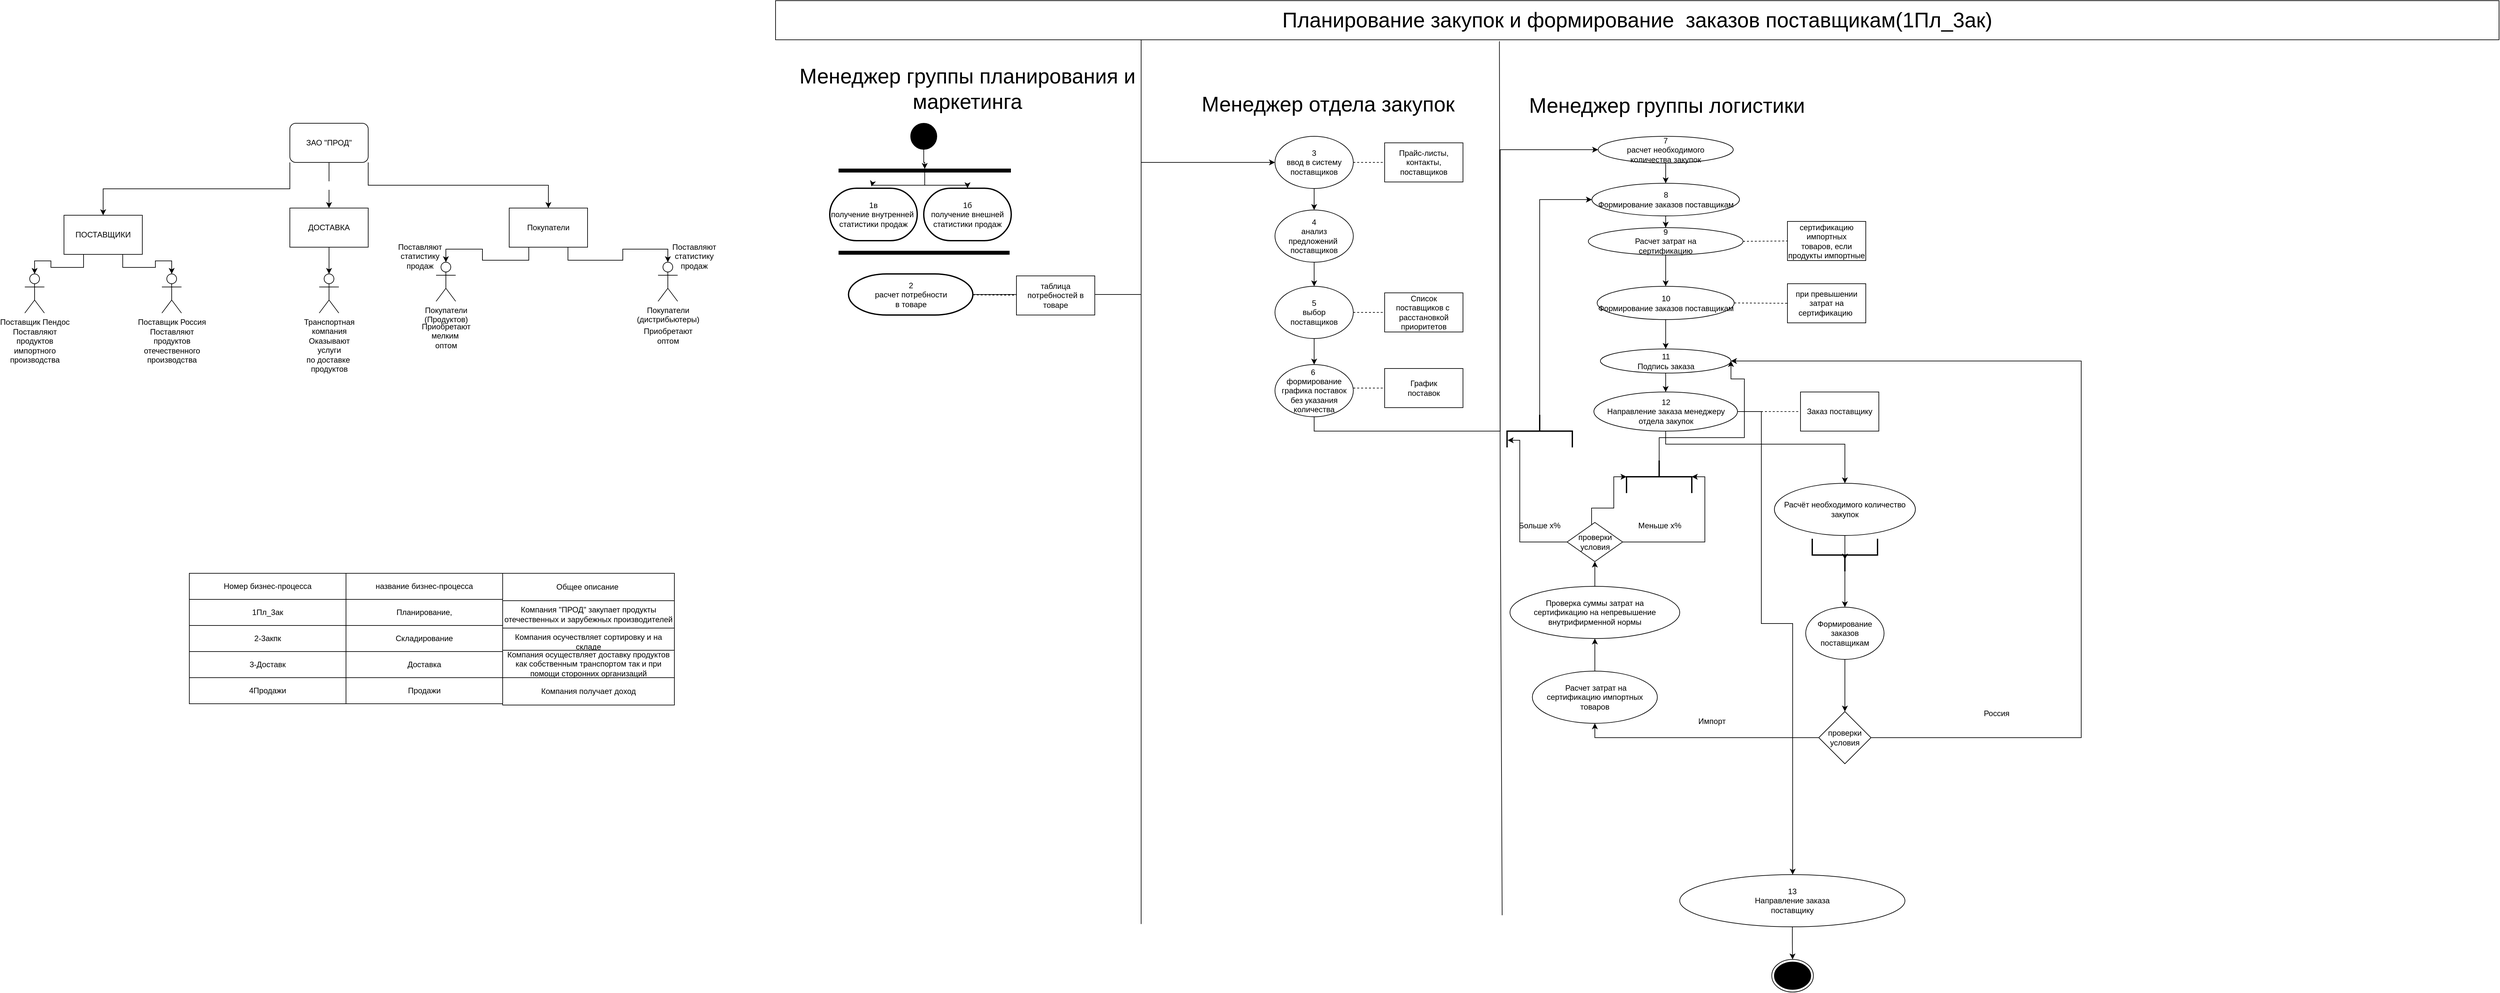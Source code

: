 <mxfile version="22.0.4" type="github" pages="4">
  <diagram id="0PLSjJJWs0ZV1rNuidg5" name="Часть 1.1">
    <mxGraphModel dx="6930" dy="3955" grid="1" gridSize="10" guides="1" tooltips="1" connect="1" arrows="1" fold="1" page="1" pageScale="1" pageWidth="827" pageHeight="1169" math="0" shadow="0">
      <root>
        <mxCell id="0" />
        <mxCell id="1" parent="0" />
        <mxCell id="XzU06o22X9Vtwm5X7Xl4-1" value="&amp;nbsp;" style="edgeStyle=orthogonalEdgeStyle;rounded=0;orthogonalLoop=1;jettySize=auto;html=1;exitX=0.5;exitY=1;exitDx=0;exitDy=0;entryX=0.5;entryY=0;entryDx=0;entryDy=0;" parent="1" source="XzU06o22X9Vtwm5X7Xl4-4" target="XzU06o22X9Vtwm5X7Xl4-11" edge="1">
          <mxGeometry relative="1" as="geometry" />
        </mxCell>
        <mxCell id="XzU06o22X9Vtwm5X7Xl4-2" style="edgeStyle=orthogonalEdgeStyle;rounded=0;orthogonalLoop=1;jettySize=auto;html=1;exitX=0;exitY=1;exitDx=0;exitDy=0;entryX=0.5;entryY=0;entryDx=0;entryDy=0;" parent="1" source="XzU06o22X9Vtwm5X7Xl4-4" target="XzU06o22X9Vtwm5X7Xl4-7" edge="1">
          <mxGeometry relative="1" as="geometry" />
        </mxCell>
        <mxCell id="XzU06o22X9Vtwm5X7Xl4-3" style="edgeStyle=orthogonalEdgeStyle;rounded=0;orthogonalLoop=1;jettySize=auto;html=1;exitX=1;exitY=1;exitDx=0;exitDy=0;entryX=0.5;entryY=0;entryDx=0;entryDy=0;" parent="1" source="XzU06o22X9Vtwm5X7Xl4-4" target="XzU06o22X9Vtwm5X7Xl4-15" edge="1">
          <mxGeometry relative="1" as="geometry" />
        </mxCell>
        <mxCell id="XzU06o22X9Vtwm5X7Xl4-4" value="ЗАО &quot;ПРОД&quot;" style="rounded=1;whiteSpace=wrap;html=1;" parent="1" vertex="1">
          <mxGeometry x="961" y="898" width="120" height="60" as="geometry" />
        </mxCell>
        <mxCell id="XzU06o22X9Vtwm5X7Xl4-5" style="edgeStyle=orthogonalEdgeStyle;rounded=0;orthogonalLoop=1;jettySize=auto;html=1;exitX=0.75;exitY=1;exitDx=0;exitDy=0;entryX=0.5;entryY=0;entryDx=0;entryDy=0;entryPerimeter=0;" parent="1" source="XzU06o22X9Vtwm5X7Xl4-7" target="XzU06o22X9Vtwm5X7Xl4-9" edge="1">
          <mxGeometry relative="1" as="geometry" />
        </mxCell>
        <mxCell id="XzU06o22X9Vtwm5X7Xl4-6" style="edgeStyle=orthogonalEdgeStyle;rounded=0;orthogonalLoop=1;jettySize=auto;html=1;exitX=0.25;exitY=1;exitDx=0;exitDy=0;" parent="1" source="XzU06o22X9Vtwm5X7Xl4-7" target="XzU06o22X9Vtwm5X7Xl4-8" edge="1">
          <mxGeometry relative="1" as="geometry" />
        </mxCell>
        <mxCell id="XzU06o22X9Vtwm5X7Xl4-7" value="ПОСТАВЩИКИ" style="rounded=0;whiteSpace=wrap;html=1;" parent="1" vertex="1">
          <mxGeometry x="615" y="1039" width="120" height="60" as="geometry" />
        </mxCell>
        <mxCell id="XzU06o22X9Vtwm5X7Xl4-8" value="Поставщик Пендос" style="shape=umlActor;verticalLabelPosition=bottom;verticalAlign=top;html=1;outlineConnect=0;" parent="1" vertex="1">
          <mxGeometry x="555" y="1129" width="30" height="60" as="geometry" />
        </mxCell>
        <mxCell id="XzU06o22X9Vtwm5X7Xl4-9" value="Поставщик Россия" style="shape=umlActor;verticalLabelPosition=bottom;verticalAlign=top;html=1;outlineConnect=0;" parent="1" vertex="1">
          <mxGeometry x="765" y="1129" width="30" height="60" as="geometry" />
        </mxCell>
        <mxCell id="XzU06o22X9Vtwm5X7Xl4-10" style="edgeStyle=orthogonalEdgeStyle;rounded=0;orthogonalLoop=1;jettySize=auto;html=1;exitX=0.5;exitY=1;exitDx=0;exitDy=0;entryX=0.5;entryY=0;entryDx=0;entryDy=0;entryPerimeter=0;" parent="1" source="XzU06o22X9Vtwm5X7Xl4-11" target="XzU06o22X9Vtwm5X7Xl4-12" edge="1">
          <mxGeometry relative="1" as="geometry" />
        </mxCell>
        <mxCell id="XzU06o22X9Vtwm5X7Xl4-11" value="ДОСТАВКА" style="rounded=0;whiteSpace=wrap;html=1;" parent="1" vertex="1">
          <mxGeometry x="961" y="1028" width="120" height="60" as="geometry" />
        </mxCell>
        <mxCell id="XzU06o22X9Vtwm5X7Xl4-12" value="Транспортная&lt;br&gt;компания" style="shape=umlActor;verticalLabelPosition=bottom;verticalAlign=top;html=1;outlineConnect=0;" parent="1" vertex="1">
          <mxGeometry x="1006" y="1129" width="30" height="60" as="geometry" />
        </mxCell>
        <mxCell id="XzU06o22X9Vtwm5X7Xl4-13" style="edgeStyle=orthogonalEdgeStyle;rounded=0;orthogonalLoop=1;jettySize=auto;html=1;exitX=0.75;exitY=1;exitDx=0;exitDy=0;" parent="1" source="XzU06o22X9Vtwm5X7Xl4-15" target="XzU06o22X9Vtwm5X7Xl4-17" edge="1">
          <mxGeometry relative="1" as="geometry" />
        </mxCell>
        <mxCell id="XzU06o22X9Vtwm5X7Xl4-14" style="edgeStyle=orthogonalEdgeStyle;rounded=0;orthogonalLoop=1;jettySize=auto;html=1;exitX=0.25;exitY=1;exitDx=0;exitDy=0;" parent="1" source="XzU06o22X9Vtwm5X7Xl4-15" target="XzU06o22X9Vtwm5X7Xl4-16" edge="1">
          <mxGeometry relative="1" as="geometry" />
        </mxCell>
        <mxCell id="XzU06o22X9Vtwm5X7Xl4-15" value="Покупатели" style="rounded=0;whiteSpace=wrap;html=1;" parent="1" vertex="1">
          <mxGeometry x="1297" y="1028" width="120" height="60" as="geometry" />
        </mxCell>
        <mxCell id="XzU06o22X9Vtwm5X7Xl4-16" value="Покупатели&lt;br&gt;(Продуктов)" style="shape=umlActor;verticalLabelPosition=bottom;verticalAlign=top;html=1;outlineConnect=0;" parent="1" vertex="1">
          <mxGeometry x="1185" y="1111" width="30" height="60" as="geometry" />
        </mxCell>
        <mxCell id="XzU06o22X9Vtwm5X7Xl4-17" value="Покупатели&lt;br&gt;(дистрибьютеры)" style="shape=umlActor;verticalLabelPosition=bottom;verticalAlign=top;html=1;outlineConnect=0;" parent="1" vertex="1">
          <mxGeometry x="1525" y="1111" width="30" height="60" as="geometry" />
        </mxCell>
        <mxCell id="XzU06o22X9Vtwm5X7Xl4-18" value="Поставляют&lt;br&gt;продуктов&lt;br&gt;импортного&lt;br&gt;производства" style="text;html=1;align=center;verticalAlign=middle;resizable=0;points=[];autosize=1;strokeColor=none;fillColor=none;" parent="1" vertex="1">
          <mxGeometry x="520" y="1204" width="100" height="70" as="geometry" />
        </mxCell>
        <mxCell id="XzU06o22X9Vtwm5X7Xl4-19" value="Поставляют&lt;br&gt;продуктов&lt;br&gt;отечественного&lt;br&gt;производства" style="text;html=1;align=center;verticalAlign=middle;resizable=0;points=[];autosize=1;strokeColor=none;fillColor=none;" parent="1" vertex="1">
          <mxGeometry x="725" y="1204" width="110" height="70" as="geometry" />
        </mxCell>
        <mxCell id="XzU06o22X9Vtwm5X7Xl4-20" value="Оказывают&lt;br&gt;услуги&lt;br&gt;по доставке&amp;nbsp;&lt;br&gt;продуктов" style="text;html=1;align=center;verticalAlign=middle;resizable=0;points=[];autosize=1;strokeColor=none;fillColor=none;" parent="1" vertex="1">
          <mxGeometry x="976" y="1218" width="90" height="70" as="geometry" />
        </mxCell>
        <mxCell id="XzU06o22X9Vtwm5X7Xl4-21" value="Приобретают&lt;br&gt;оптом" style="text;html=1;align=center;verticalAlign=middle;resizable=0;points=[];autosize=1;strokeColor=none;fillColor=none;" parent="1" vertex="1">
          <mxGeometry x="1490" y="1204" width="100" height="40" as="geometry" />
        </mxCell>
        <mxCell id="XzU06o22X9Vtwm5X7Xl4-22" value="Приобретают&lt;br&gt;мелким&amp;nbsp;&lt;br&gt;оптом" style="text;html=1;align=center;verticalAlign=middle;resizable=0;points=[];autosize=1;strokeColor=none;fillColor=none;" parent="1" vertex="1">
          <mxGeometry x="1150" y="1194" width="100" height="60" as="geometry" />
        </mxCell>
        <mxCell id="XzU06o22X9Vtwm5X7Xl4-23" value="Поставляют&lt;br&gt;статистику&lt;br&gt;продаж" style="text;html=1;align=center;verticalAlign=middle;resizable=0;points=[];autosize=1;strokeColor=none;fillColor=none;" parent="1" vertex="1">
          <mxGeometry x="1535" y="1072" width="90" height="60" as="geometry" />
        </mxCell>
        <mxCell id="XzU06o22X9Vtwm5X7Xl4-24" value="Поставляют&lt;br&gt;статистику&lt;br&gt;продаж" style="text;html=1;align=center;verticalAlign=middle;resizable=0;points=[];autosize=1;strokeColor=none;fillColor=none;" parent="1" vertex="1">
          <mxGeometry x="1115" y="1072" width="90" height="60" as="geometry" />
        </mxCell>
        <mxCell id="XzU06o22X9Vtwm5X7Xl4-25" value="" style="shape=partialRectangle;html=1;whiteSpace=wrap;connectable=0;strokeColor=inherit;overflow=hidden;fillColor=none;top=0;left=0;bottom=0;right=0;pointerEvents=1;fontSize=16;" parent="1" vertex="1">
          <mxGeometry x="690" y="1858" width="137" height="40" as="geometry">
            <mxRectangle width="137" height="40" as="alternateBounds" />
          </mxGeometry>
        </mxCell>
        <mxCell id="XzU06o22X9Vtwm5X7Xl4-31" value="Номер бизнес-процесса" style="rounded=0;whiteSpace=wrap;html=1;" parent="1" vertex="1">
          <mxGeometry x="807" y="1588" width="240" height="40" as="geometry" />
        </mxCell>
        <mxCell id="XzU06o22X9Vtwm5X7Xl4-32" value="1Пл_3ак" style="rounded=0;whiteSpace=wrap;html=1;" parent="1" vertex="1">
          <mxGeometry x="807" y="1628" width="240" height="40" as="geometry" />
        </mxCell>
        <mxCell id="XzU06o22X9Vtwm5X7Xl4-33" value="2-3акпк" style="rounded=0;whiteSpace=wrap;html=1;" parent="1" vertex="1">
          <mxGeometry x="807" y="1668" width="240" height="40" as="geometry" />
        </mxCell>
        <mxCell id="XzU06o22X9Vtwm5X7Xl4-34" value="3-Доставк" style="rounded=0;whiteSpace=wrap;html=1;" parent="1" vertex="1">
          <mxGeometry x="807" y="1708" width="240" height="40" as="geometry" />
        </mxCell>
        <mxCell id="XzU06o22X9Vtwm5X7Xl4-35" value="4Продажи" style="rounded=0;whiteSpace=wrap;html=1;" parent="1" vertex="1">
          <mxGeometry x="807" y="1748" width="240" height="40" as="geometry" />
        </mxCell>
        <mxCell id="XzU06o22X9Vtwm5X7Xl4-36" value="название бизнес-процесса" style="rounded=0;whiteSpace=wrap;html=1;" parent="1" vertex="1">
          <mxGeometry x="1047" y="1588" width="240" height="40" as="geometry" />
        </mxCell>
        <mxCell id="XzU06o22X9Vtwm5X7Xl4-37" value="Планирование," style="rounded=0;whiteSpace=wrap;html=1;" parent="1" vertex="1">
          <mxGeometry x="1047" y="1628" width="240" height="40" as="geometry" />
        </mxCell>
        <mxCell id="XzU06o22X9Vtwm5X7Xl4-38" value="Складирование" style="rounded=0;whiteSpace=wrap;html=1;" parent="1" vertex="1">
          <mxGeometry x="1047" y="1668" width="240" height="40" as="geometry" />
        </mxCell>
        <mxCell id="XzU06o22X9Vtwm5X7Xl4-39" value="Доставка" style="rounded=0;whiteSpace=wrap;html=1;" parent="1" vertex="1">
          <mxGeometry x="1047" y="1708" width="240" height="40" as="geometry" />
        </mxCell>
        <mxCell id="XzU06o22X9Vtwm5X7Xl4-40" value="Продажи" style="rounded=0;whiteSpace=wrap;html=1;" parent="1" vertex="1">
          <mxGeometry x="1047" y="1748" width="240" height="40" as="geometry" />
        </mxCell>
        <mxCell id="XzU06o22X9Vtwm5X7Xl4-41" style="edgeStyle=orthogonalEdgeStyle;rounded=0;orthogonalLoop=1;jettySize=auto;html=1;exitX=0.5;exitY=1;exitDx=0;exitDy=0;" parent="1" source="XzU06o22X9Vtwm5X7Xl4-42" target="XzU06o22X9Vtwm5X7Xl4-45" edge="1">
          <mxGeometry relative="1" as="geometry" />
        </mxCell>
        <mxCell id="XzU06o22X9Vtwm5X7Xl4-42" value="" style="shape=ellipse;html=1;fillColor=strokeColor;fontSize=18;fontColor=#ffffff;" parent="1" vertex="1">
          <mxGeometry x="1912" y="898" width="40" height="40" as="geometry" />
        </mxCell>
        <mxCell id="XzU06o22X9Vtwm5X7Xl4-43" style="edgeStyle=orthogonalEdgeStyle;rounded=0;orthogonalLoop=1;jettySize=auto;html=1;entryX=0.5;entryY=0;entryDx=0;entryDy=0;entryPerimeter=0;" parent="1" source="XzU06o22X9Vtwm5X7Xl4-45" target="XzU06o22X9Vtwm5X7Xl4-46" edge="1">
          <mxGeometry relative="1" as="geometry" />
        </mxCell>
        <mxCell id="XzU06o22X9Vtwm5X7Xl4-44" style="edgeStyle=orthogonalEdgeStyle;rounded=0;orthogonalLoop=1;jettySize=auto;html=1;entryX=0.5;entryY=0;entryDx=0;entryDy=0;entryPerimeter=0;" parent="1" source="XzU06o22X9Vtwm5X7Xl4-45" edge="1">
          <mxGeometry relative="1" as="geometry">
            <mxPoint x="1852" y="995" as="targetPoint" />
          </mxGeometry>
        </mxCell>
        <mxCell id="XzU06o22X9Vtwm5X7Xl4-45" value="" style="html=1;points=[];perimeter=orthogonalPerimeter;fillColor=strokeColor;direction=south;" parent="1" vertex="1">
          <mxGeometry x="1802" y="968" width="263" height="5" as="geometry" />
        </mxCell>
        <mxCell id="XzU06o22X9Vtwm5X7Xl4-46" value="1б&lt;br&gt;получение внешней&lt;br&gt;статистики продаж" style="strokeWidth=2;html=1;shape=mxgraph.flowchart.terminator;whiteSpace=wrap;" parent="1" vertex="1">
          <mxGeometry x="1932" y="997.6" width="134" height="80.4" as="geometry" />
        </mxCell>
        <mxCell id="XzU06o22X9Vtwm5X7Xl4-47" value="" style="html=1;points=[];perimeter=orthogonalPerimeter;fillColor=strokeColor;direction=south;" parent="1" vertex="1">
          <mxGeometry x="1802" y="1094" width="261" height="5" as="geometry" />
        </mxCell>
        <mxCell id="XzU06o22X9Vtwm5X7Xl4-48" value="1в&lt;br&gt;получение внутренней&amp;nbsp;&lt;br&gt;статистики продаж" style="strokeWidth=2;html=1;shape=mxgraph.flowchart.terminator;whiteSpace=wrap;" parent="1" vertex="1">
          <mxGeometry x="1788" y="997.6" width="134" height="80.4" as="geometry" />
        </mxCell>
        <mxCell id="XzU06o22X9Vtwm5X7Xl4-49" style="edgeStyle=orthogonalEdgeStyle;rounded=0;orthogonalLoop=1;jettySize=auto;html=1;entryX=0;entryY=0.5;entryDx=0;entryDy=0;" parent="1" source="XzU06o22X9Vtwm5X7Xl4-50" target="XzU06o22X9Vtwm5X7Xl4-55" edge="1">
          <mxGeometry relative="1" as="geometry">
            <Array as="points">
              <mxPoint x="2265" y="1161" />
              <mxPoint x="2265" y="958" />
            </Array>
          </mxGeometry>
        </mxCell>
        <mxCell id="XzU06o22X9Vtwm5X7Xl4-50" value="2&lt;br&gt;расчет потребности&lt;br&gt;в товаре" style="strokeWidth=2;html=1;shape=mxgraph.flowchart.terminator;whiteSpace=wrap;" parent="1" vertex="1">
          <mxGeometry x="1816.75" y="1129" width="190.5" height="63" as="geometry" />
        </mxCell>
        <mxCell id="XzU06o22X9Vtwm5X7Xl4-51" value="" style="endArrow=none;dashed=1;html=1;rounded=0;" parent="1" source="XzU06o22X9Vtwm5X7Xl4-50" target="XzU06o22X9Vtwm5X7Xl4-52" edge="1">
          <mxGeometry width="50" height="50" relative="1" as="geometry">
            <mxPoint x="2056" y="1162" as="sourcePoint" />
            <mxPoint x="2210.176" y="1162" as="targetPoint" />
          </mxGeometry>
        </mxCell>
        <mxCell id="XzU06o22X9Vtwm5X7Xl4-52" value="таблица&lt;br&gt;потребностей в товаре" style="rounded=0;whiteSpace=wrap;html=1;" parent="1" vertex="1">
          <mxGeometry x="2073.996" y="1132" width="120" height="60" as="geometry" />
        </mxCell>
        <mxCell id="XzU06o22X9Vtwm5X7Xl4-53" value="&lt;span style=&quot;font-size: 32px;&quot;&gt;Менеджер отдела закупок&lt;/span&gt;" style="text;html=1;align=center;verticalAlign=middle;resizable=0;points=[];autosize=1;strokeColor=none;fillColor=none;" parent="1" vertex="1">
          <mxGeometry x="2344" y="842" width="414" height="54" as="geometry" />
        </mxCell>
        <mxCell id="XzU06o22X9Vtwm5X7Xl4-54" style="edgeStyle=orthogonalEdgeStyle;rounded=0;orthogonalLoop=1;jettySize=auto;html=1;exitX=0.5;exitY=1;exitDx=0;exitDy=0;entryX=0.5;entryY=0;entryDx=0;entryDy=0;" parent="1" source="XzU06o22X9Vtwm5X7Xl4-55" target="XzU06o22X9Vtwm5X7Xl4-57" edge="1">
          <mxGeometry relative="1" as="geometry" />
        </mxCell>
        <mxCell id="XzU06o22X9Vtwm5X7Xl4-55" value="3&lt;br&gt;ввод в систему&lt;br&gt;поставщиков" style="ellipse;whiteSpace=wrap;html=1;" parent="1" vertex="1">
          <mxGeometry x="2470" y="918" width="120" height="80" as="geometry" />
        </mxCell>
        <mxCell id="XzU06o22X9Vtwm5X7Xl4-56" style="edgeStyle=orthogonalEdgeStyle;rounded=0;orthogonalLoop=1;jettySize=auto;html=1;exitX=0.5;exitY=1;exitDx=0;exitDy=0;entryX=0.5;entryY=0;entryDx=0;entryDy=0;" parent="1" source="XzU06o22X9Vtwm5X7Xl4-57" target="XzU06o22X9Vtwm5X7Xl4-59" edge="1">
          <mxGeometry relative="1" as="geometry" />
        </mxCell>
        <mxCell id="XzU06o22X9Vtwm5X7Xl4-57" value="4&lt;br&gt;анализ&lt;br&gt;предложений&amp;nbsp;&lt;br&gt;поставщиков" style="ellipse;whiteSpace=wrap;html=1;" parent="1" vertex="1">
          <mxGeometry x="2470" y="1031" width="120" height="80" as="geometry" />
        </mxCell>
        <mxCell id="XzU06o22X9Vtwm5X7Xl4-58" style="edgeStyle=orthogonalEdgeStyle;rounded=0;orthogonalLoop=1;jettySize=auto;html=1;exitX=0.5;exitY=1;exitDx=0;exitDy=0;entryX=0.5;entryY=0;entryDx=0;entryDy=0;" parent="1" source="XzU06o22X9Vtwm5X7Xl4-59" target="XzU06o22X9Vtwm5X7Xl4-61" edge="1">
          <mxGeometry relative="1" as="geometry" />
        </mxCell>
        <mxCell id="XzU06o22X9Vtwm5X7Xl4-59" value="5&lt;br&gt;выбор&lt;br&gt;поставщиков" style="ellipse;whiteSpace=wrap;html=1;" parent="1" vertex="1">
          <mxGeometry x="2470" y="1148" width="120" height="80" as="geometry" />
        </mxCell>
        <mxCell id="XzU06o22X9Vtwm5X7Xl4-60" style="edgeStyle=orthogonalEdgeStyle;rounded=0;orthogonalLoop=1;jettySize=auto;html=1;exitX=0.5;exitY=1;exitDx=0;exitDy=0;entryX=0;entryY=0.5;entryDx=0;entryDy=0;" parent="1" source="XzU06o22X9Vtwm5X7Xl4-61" target="XzU06o22X9Vtwm5X7Xl4-69" edge="1">
          <mxGeometry relative="1" as="geometry">
            <Array as="points">
              <mxPoint x="2530" y="1370" />
              <mxPoint x="2815" y="1370" />
              <mxPoint x="2815" y="939" />
            </Array>
          </mxGeometry>
        </mxCell>
        <mxCell id="XzU06o22X9Vtwm5X7Xl4-61" value="6&amp;nbsp;&lt;br&gt;формирование&lt;br&gt;графика поставок&lt;br&gt;без указания&lt;br&gt;количества" style="ellipse;whiteSpace=wrap;html=1;" parent="1" vertex="1">
          <mxGeometry x="2470" y="1268" width="120" height="80" as="geometry" />
        </mxCell>
        <mxCell id="XzU06o22X9Vtwm5X7Xl4-62" value="" style="endArrow=none;dashed=1;html=1;rounded=0;exitX=1;exitY=0.5;exitDx=0;exitDy=0;entryX=0;entryY=0.5;entryDx=0;entryDy=0;" parent="1" source="XzU06o22X9Vtwm5X7Xl4-55" target="XzU06o22X9Vtwm5X7Xl4-63" edge="1">
          <mxGeometry width="50" height="50" relative="1" as="geometry">
            <mxPoint x="2590" y="958" as="sourcePoint" />
            <mxPoint x="2686" y="958" as="targetPoint" />
          </mxGeometry>
        </mxCell>
        <mxCell id="XzU06o22X9Vtwm5X7Xl4-63" value="Прайс-листы,&lt;br&gt;контакты,&lt;br&gt;поставщиков" style="rounded=0;whiteSpace=wrap;html=1;" parent="1" vertex="1">
          <mxGeometry x="2638" y="928" width="120" height="60" as="geometry" />
        </mxCell>
        <mxCell id="XzU06o22X9Vtwm5X7Xl4-64" value="" style="endArrow=none;dashed=1;html=1;rounded=0;exitX=1;exitY=0.5;exitDx=0;exitDy=0;entryX=0.015;entryY=0.5;entryDx=0;entryDy=0;entryPerimeter=0;" parent="1" source="XzU06o22X9Vtwm5X7Xl4-59" target="XzU06o22X9Vtwm5X7Xl4-65" edge="1">
          <mxGeometry width="50" height="50" relative="1" as="geometry">
            <mxPoint x="2590" y="1188.14" as="sourcePoint" />
            <mxPoint x="2695" y="1188" as="targetPoint" />
          </mxGeometry>
        </mxCell>
        <mxCell id="XzU06o22X9Vtwm5X7Xl4-65" value="Список&lt;br&gt;поставщиков с&amp;nbsp;&lt;br&gt;расстановкой&lt;br&gt;приоритетов" style="rounded=0;whiteSpace=wrap;html=1;" parent="1" vertex="1">
          <mxGeometry x="2638" y="1158" width="120" height="60" as="geometry" />
        </mxCell>
        <mxCell id="XzU06o22X9Vtwm5X7Xl4-66" value="" style="endArrow=none;dashed=1;html=1;rounded=0;exitX=1;exitY=0.5;exitDx=0;exitDy=0;entryX=0.015;entryY=0.5;entryDx=0;entryDy=0;entryPerimeter=0;" parent="1" target="XzU06o22X9Vtwm5X7Xl4-67" edge="1">
          <mxGeometry width="50" height="50" relative="1" as="geometry">
            <mxPoint x="2590" y="1304" as="sourcePoint" />
            <mxPoint x="2695" y="1304" as="targetPoint" />
          </mxGeometry>
        </mxCell>
        <mxCell id="XzU06o22X9Vtwm5X7Xl4-67" value="График&lt;br&gt;поставок" style="rounded=0;whiteSpace=wrap;html=1;" parent="1" vertex="1">
          <mxGeometry x="2638" y="1274" width="120" height="60" as="geometry" />
        </mxCell>
        <mxCell id="XzU06o22X9Vtwm5X7Xl4-68" style="edgeStyle=orthogonalEdgeStyle;rounded=0;orthogonalLoop=1;jettySize=auto;html=1;" parent="1" source="XzU06o22X9Vtwm5X7Xl4-69" target="XzU06o22X9Vtwm5X7Xl4-72" edge="1">
          <mxGeometry relative="1" as="geometry" />
        </mxCell>
        <mxCell id="XzU06o22X9Vtwm5X7Xl4-69" value="7&lt;br&gt;расчет необходимого&lt;br&gt;количества закупок" style="ellipse;whiteSpace=wrap;html=1;" parent="1" vertex="1">
          <mxGeometry x="2965" y="918" width="207" height="41" as="geometry" />
        </mxCell>
        <mxCell id="XzU06o22X9Vtwm5X7Xl4-70" value="&lt;font style=&quot;font-size: 32px;&quot;&gt;Менеджер группы логистики&lt;/font&gt;" style="text;html=1;align=center;verticalAlign=middle;resizable=0;points=[];autosize=1;strokeColor=none;fillColor=none;" parent="1" vertex="1">
          <mxGeometry x="2845" y="846" width="450" height="50" as="geometry" />
        </mxCell>
        <mxCell id="XzU06o22X9Vtwm5X7Xl4-71" style="edgeStyle=orthogonalEdgeStyle;rounded=0;orthogonalLoop=1;jettySize=auto;html=1;exitX=0.5;exitY=1;exitDx=0;exitDy=0;" parent="1" source="XzU06o22X9Vtwm5X7Xl4-72" target="XzU06o22X9Vtwm5X7Xl4-74" edge="1">
          <mxGeometry relative="1" as="geometry" />
        </mxCell>
        <mxCell id="XzU06o22X9Vtwm5X7Xl4-72" value="8&lt;br&gt;Формирование заказов поставщикам" style="ellipse;whiteSpace=wrap;html=1;" parent="1" vertex="1">
          <mxGeometry x="2955.5" y="990" width="226" height="50" as="geometry" />
        </mxCell>
        <mxCell id="XzU06o22X9Vtwm5X7Xl4-73" style="edgeStyle=orthogonalEdgeStyle;rounded=0;orthogonalLoop=1;jettySize=auto;html=1;" parent="1" source="XzU06o22X9Vtwm5X7Xl4-74" target="XzU06o22X9Vtwm5X7Xl4-81" edge="1">
          <mxGeometry relative="1" as="geometry" />
        </mxCell>
        <mxCell id="XzU06o22X9Vtwm5X7Xl4-74" value="9&lt;br&gt;Расчет затрат на&lt;br&gt;сертификацию" style="ellipse;whiteSpace=wrap;html=1;" parent="1" vertex="1">
          <mxGeometry x="2950" y="1058" width="237" height="42" as="geometry" />
        </mxCell>
        <mxCell id="XzU06o22X9Vtwm5X7Xl4-75" value="сертификацию импортных&lt;br/&gt;товаров, если продукты импортные" style="rounded=0;whiteSpace=wrap;html=1;" parent="1" vertex="1">
          <mxGeometry x="3255" y="1048.5" width="120" height="60" as="geometry" />
        </mxCell>
        <mxCell id="XzU06o22X9Vtwm5X7Xl4-76" value="" style="endArrow=none;dashed=1;html=1;rounded=0;entryX=0;entryY=0.5;entryDx=0;entryDy=0;exitX=1;exitY=0.5;exitDx=0;exitDy=0;" parent="1" source="XzU06o22X9Vtwm5X7Xl4-74" target="XzU06o22X9Vtwm5X7Xl4-75" edge="1">
          <mxGeometry width="50" height="50" relative="1" as="geometry">
            <mxPoint x="3185" y="1110" as="sourcePoint" />
            <mxPoint x="3235" y="1060" as="targetPoint" />
          </mxGeometry>
        </mxCell>
        <mxCell id="XzU06o22X9Vtwm5X7Xl4-77" value="" style="endArrow=none;html=1;rounded=0;entryX=0.42;entryY=1.037;entryDx=0;entryDy=0;entryPerimeter=0;" parent="1" target="XzU06o22X9Vtwm5X7Xl4-79" edge="1">
          <mxGeometry width="50" height="50" relative="1" as="geometry">
            <mxPoint x="2818" y="2112.222" as="sourcePoint" />
            <mxPoint x="2805" y="780.769" as="targetPoint" />
            <Array as="points">
              <mxPoint x="2815" y="1440" />
            </Array>
          </mxGeometry>
        </mxCell>
        <mxCell id="XzU06o22X9Vtwm5X7Xl4-78" value="" style="endArrow=none;html=1;rounded=0;" parent="1" edge="1">
          <mxGeometry width="50" height="50" relative="1" as="geometry">
            <mxPoint x="2265" y="2125.714" as="sourcePoint" />
            <mxPoint x="2265" y="770" as="targetPoint" />
          </mxGeometry>
        </mxCell>
        <mxCell id="XzU06o22X9Vtwm5X7Xl4-79" value="&lt;font style=&quot;font-size: 32px;&quot;&gt;Планирование закупок и формирование&amp;nbsp; заказов поставщикам(1Пл_3ак)&lt;/font&gt;" style="rounded=0;whiteSpace=wrap;html=1;" parent="1" vertex="1">
          <mxGeometry x="1705" y="710" width="2640" height="60" as="geometry" />
        </mxCell>
        <mxCell id="XzU06o22X9Vtwm5X7Xl4-80" style="edgeStyle=orthogonalEdgeStyle;rounded=0;orthogonalLoop=1;jettySize=auto;html=1;" parent="1" source="XzU06o22X9Vtwm5X7Xl4-81" target="XzU06o22X9Vtwm5X7Xl4-85" edge="1">
          <mxGeometry relative="1" as="geometry" />
        </mxCell>
        <mxCell id="XzU06o22X9Vtwm5X7Xl4-81" value="10&lt;br&gt;Формирование заказов поставщикам" style="ellipse;whiteSpace=wrap;html=1;" parent="1" vertex="1">
          <mxGeometry x="2963.5" y="1148" width="210" height="51" as="geometry" />
        </mxCell>
        <mxCell id="XzU06o22X9Vtwm5X7Xl4-82" value="при превышении затрат на&lt;br/&gt;сертификацию&amp;nbsp;" style="rounded=0;whiteSpace=wrap;html=1;" parent="1" vertex="1">
          <mxGeometry x="3255" y="1144" width="120" height="60" as="geometry" />
        </mxCell>
        <mxCell id="XzU06o22X9Vtwm5X7Xl4-83" value="" style="endArrow=none;dashed=1;html=1;rounded=0;exitX=1;exitY=0.5;exitDx=0;exitDy=0;entryX=0;entryY=0.5;entryDx=0;entryDy=0;" parent="1" source="XzU06o22X9Vtwm5X7Xl4-81" target="XzU06o22X9Vtwm5X7Xl4-82" edge="1">
          <mxGeometry width="50" height="50" relative="1" as="geometry">
            <mxPoint x="3185" y="1190" as="sourcePoint" />
            <mxPoint x="3245" y="1180" as="targetPoint" />
          </mxGeometry>
        </mxCell>
        <mxCell id="XzU06o22X9Vtwm5X7Xl4-84" style="edgeStyle=orthogonalEdgeStyle;rounded=0;orthogonalLoop=1;jettySize=auto;html=1;entryX=0.5;entryY=0;entryDx=0;entryDy=0;" parent="1" source="XzU06o22X9Vtwm5X7Xl4-85" target="XzU06o22X9Vtwm5X7Xl4-88" edge="1">
          <mxGeometry relative="1" as="geometry" />
        </mxCell>
        <mxCell id="XzU06o22X9Vtwm5X7Xl4-85" value="11&lt;br&gt;Подпись заказа" style="ellipse;whiteSpace=wrap;html=1;" parent="1" vertex="1">
          <mxGeometry x="2968.5" y="1244" width="200" height="37" as="geometry" />
        </mxCell>
        <mxCell id="XzU06o22X9Vtwm5X7Xl4-86" style="edgeStyle=orthogonalEdgeStyle;rounded=0;orthogonalLoop=1;jettySize=auto;html=1;entryX=0.5;entryY=0;entryDx=0;entryDy=0;" parent="1" source="XzU06o22X9Vtwm5X7Xl4-88" target="XzU06o22X9Vtwm5X7Xl4-89" edge="1">
          <mxGeometry relative="1" as="geometry">
            <Array as="points">
              <mxPoint x="3069" y="1390" />
              <mxPoint x="3343" y="1390" />
            </Array>
          </mxGeometry>
        </mxCell>
        <mxCell id="XzU06o22X9Vtwm5X7Xl4-87" style="edgeStyle=orthogonalEdgeStyle;rounded=0;orthogonalLoop=1;jettySize=auto;html=1;" parent="1" source="XzU06o22X9Vtwm5X7Xl4-88" target="XzU06o22X9Vtwm5X7Xl4-118" edge="1">
          <mxGeometry relative="1" as="geometry">
            <Array as="points">
              <mxPoint x="3215" y="1340" />
              <mxPoint x="3215" y="1665" />
              <mxPoint x="3263" y="1665" />
            </Array>
          </mxGeometry>
        </mxCell>
        <mxCell id="XzU06o22X9Vtwm5X7Xl4-88" value="12&lt;br&gt;Направление заказа менеджеру отдела закупок" style="ellipse;whiteSpace=wrap;html=1;" parent="1" vertex="1">
          <mxGeometry x="2958.5" y="1310" width="220" height="60" as="geometry" />
        </mxCell>
        <mxCell id="XzU06o22X9Vtwm5X7Xl4-89" value="Расчёт необходимого количество закупок" style="ellipse;whiteSpace=wrap;html=1;" parent="1" vertex="1">
          <mxGeometry x="3235" y="1450" width="216" height="80" as="geometry" />
        </mxCell>
        <mxCell id="XzU06o22X9Vtwm5X7Xl4-90" style="edgeStyle=orthogonalEdgeStyle;rounded=0;orthogonalLoop=1;jettySize=auto;html=1;" parent="1" source="XzU06o22X9Vtwm5X7Xl4-91" target="XzU06o22X9Vtwm5X7Xl4-94" edge="1">
          <mxGeometry relative="1" as="geometry" />
        </mxCell>
        <mxCell id="XzU06o22X9Vtwm5X7Xl4-91" value="" style="strokeWidth=2;html=1;shape=mxgraph.flowchart.annotation_2;align=left;labelPosition=right;pointerEvents=1;rotation=-90;" parent="1" vertex="1">
          <mxGeometry x="3318" y="1510" width="50" height="100" as="geometry" />
        </mxCell>
        <mxCell id="XzU06o22X9Vtwm5X7Xl4-92" style="edgeStyle=orthogonalEdgeStyle;rounded=0;orthogonalLoop=1;jettySize=auto;html=1;entryX=0.363;entryY=0.501;entryDx=0;entryDy=0;entryPerimeter=0;" parent="1" source="XzU06o22X9Vtwm5X7Xl4-89" target="XzU06o22X9Vtwm5X7Xl4-91" edge="1">
          <mxGeometry relative="1" as="geometry" />
        </mxCell>
        <mxCell id="XzU06o22X9Vtwm5X7Xl4-93" style="edgeStyle=orthogonalEdgeStyle;rounded=0;orthogonalLoop=1;jettySize=auto;html=1;" parent="1" source="XzU06o22X9Vtwm5X7Xl4-94" target="XzU06o22X9Vtwm5X7Xl4-97" edge="1">
          <mxGeometry relative="1" as="geometry" />
        </mxCell>
        <mxCell id="XzU06o22X9Vtwm5X7Xl4-94" value="Формирование заказов&lt;br/&gt;поставщикам" style="ellipse;whiteSpace=wrap;html=1;" parent="1" vertex="1">
          <mxGeometry x="3283" y="1640" width="120" height="80" as="geometry" />
        </mxCell>
        <mxCell id="XzU06o22X9Vtwm5X7Xl4-95" style="edgeStyle=orthogonalEdgeStyle;rounded=0;orthogonalLoop=1;jettySize=auto;html=1;entryX=0.5;entryY=1;entryDx=0;entryDy=0;" parent="1" source="XzU06o22X9Vtwm5X7Xl4-97" target="XzU06o22X9Vtwm5X7Xl4-113" edge="1">
          <mxGeometry relative="1" as="geometry">
            <mxPoint x="2960" y="1762" as="targetPoint" />
          </mxGeometry>
        </mxCell>
        <mxCell id="XzU06o22X9Vtwm5X7Xl4-96" style="edgeStyle=orthogonalEdgeStyle;rounded=0;orthogonalLoop=1;jettySize=auto;html=1;exitX=1;exitY=0.5;exitDx=0;exitDy=0;entryX=1;entryY=0.5;entryDx=0;entryDy=0;" parent="1" source="XzU06o22X9Vtwm5X7Xl4-97" target="XzU06o22X9Vtwm5X7Xl4-85" edge="1">
          <mxGeometry relative="1" as="geometry">
            <mxPoint x="3655" y="1250" as="targetPoint" />
            <Array as="points">
              <mxPoint x="3705" y="1840" />
              <mxPoint x="3705" y="1263" />
            </Array>
          </mxGeometry>
        </mxCell>
        <mxCell id="XzU06o22X9Vtwm5X7Xl4-97" value="проверки условия" style="rhombus;whiteSpace=wrap;html=1;" parent="1" vertex="1">
          <mxGeometry x="3303" y="1800" width="80" height="80" as="geometry" />
        </mxCell>
        <mxCell id="XzU06o22X9Vtwm5X7Xl4-98" value="Россия" style="text;html=1;align=center;verticalAlign=middle;resizable=0;points=[];autosize=1;strokeColor=none;fillColor=none;" parent="1" vertex="1">
          <mxGeometry x="3545" y="1788" width="60" height="30" as="geometry" />
        </mxCell>
        <mxCell id="XzU06o22X9Vtwm5X7Xl4-99" value="Импорт" style="text;html=1;align=center;verticalAlign=middle;resizable=0;points=[];autosize=1;strokeColor=none;fillColor=none;" parent="1" vertex="1">
          <mxGeometry x="3103.5" y="1800" width="70" height="30" as="geometry" />
        </mxCell>
        <mxCell id="XzU06o22X9Vtwm5X7Xl4-100" style="edgeStyle=orthogonalEdgeStyle;rounded=0;orthogonalLoop=1;jettySize=auto;html=1;entryX=0.5;entryY=1;entryDx=0;entryDy=0;exitX=0.5;exitY=0;exitDx=0;exitDy=0;" parent="1" source="XzU06o22X9Vtwm5X7Xl4-113" target="XzU06o22X9Vtwm5X7Xl4-112" edge="1">
          <mxGeometry relative="1" as="geometry">
            <mxPoint x="2960" y="1720" as="sourcePoint" />
            <mxPoint x="2957.75" y="1652" as="targetPoint" />
          </mxGeometry>
        </mxCell>
        <mxCell id="XzU06o22X9Vtwm5X7Xl4-101" style="edgeStyle=orthogonalEdgeStyle;rounded=0;orthogonalLoop=1;jettySize=auto;html=1;exitX=0.5;exitY=0;exitDx=0;exitDy=0;" parent="1" source="XzU06o22X9Vtwm5X7Xl4-112" target="XzU06o22X9Vtwm5X7Xl4-103" edge="1">
          <mxGeometry relative="1" as="geometry">
            <mxPoint x="2957.8" y="1610" as="sourcePoint" />
          </mxGeometry>
        </mxCell>
        <mxCell id="XzU06o22X9Vtwm5X7Xl4-102" style="edgeStyle=orthogonalEdgeStyle;rounded=0;orthogonalLoop=1;jettySize=auto;html=1;entryX=0.78;entryY=0.99;entryDx=0;entryDy=0;entryPerimeter=0;" parent="1" source="XzU06o22X9Vtwm5X7Xl4-103" target="XzU06o22X9Vtwm5X7Xl4-107" edge="1">
          <mxGeometry relative="1" as="geometry">
            <mxPoint x="2795" y="1430" as="targetPoint" />
            <Array as="points">
              <mxPoint x="2845" y="1540" />
              <mxPoint x="2845" y="1384" />
            </Array>
          </mxGeometry>
        </mxCell>
        <mxCell id="XzU06o22X9Vtwm5X7Xl4-103" value="проверки условия" style="rhombus;whiteSpace=wrap;html=1;" parent="1" vertex="1">
          <mxGeometry x="2917.5" y="1510" width="85" height="60" as="geometry" />
        </mxCell>
        <mxCell id="XzU06o22X9Vtwm5X7Xl4-104" value="Больше х%" style="text;html=1;align=center;verticalAlign=middle;resizable=0;points=[];autosize=1;strokeColor=none;fillColor=none;" parent="1" vertex="1">
          <mxGeometry x="2830" y="1500" width="90" height="30" as="geometry" />
        </mxCell>
        <mxCell id="XzU06o22X9Vtwm5X7Xl4-105" value="Меньше х%" style="text;html=1;align=center;verticalAlign=middle;resizable=0;points=[];autosize=1;strokeColor=none;fillColor=none;" parent="1" vertex="1">
          <mxGeometry x="3013.5" y="1500" width="90" height="30" as="geometry" />
        </mxCell>
        <mxCell id="XzU06o22X9Vtwm5X7Xl4-106" style="edgeStyle=orthogonalEdgeStyle;rounded=0;orthogonalLoop=1;jettySize=auto;html=1;entryX=0;entryY=0.5;entryDx=0;entryDy=0;" parent="1" source="XzU06o22X9Vtwm5X7Xl4-107" target="XzU06o22X9Vtwm5X7Xl4-72" edge="1">
          <mxGeometry relative="1" as="geometry">
            <Array as="points">
              <mxPoint x="2876" y="1015" />
            </Array>
          </mxGeometry>
        </mxCell>
        <mxCell id="XzU06o22X9Vtwm5X7Xl4-107" value="" style="strokeWidth=2;html=1;shape=mxgraph.flowchart.annotation_2;align=left;labelPosition=right;pointerEvents=1;rotation=90;" parent="1" vertex="1">
          <mxGeometry x="2850.5" y="1320" width="50" height="100" as="geometry" />
        </mxCell>
        <mxCell id="XzU06o22X9Vtwm5X7Xl4-108" style="edgeStyle=orthogonalEdgeStyle;rounded=0;orthogonalLoop=1;jettySize=auto;html=1;entryX=1;entryY=0.5;entryDx=0;entryDy=0;" parent="1" source="XzU06o22X9Vtwm5X7Xl4-109" target="XzU06o22X9Vtwm5X7Xl4-85" edge="1">
          <mxGeometry relative="1" as="geometry">
            <Array as="points">
              <mxPoint x="3059" y="1380" />
              <mxPoint x="3189" y="1380" />
              <mxPoint x="3189" y="1290" />
              <mxPoint x="3169" y="1290" />
            </Array>
          </mxGeometry>
        </mxCell>
        <mxCell id="XzU06o22X9Vtwm5X7Xl4-109" value="" style="strokeWidth=2;html=1;shape=mxgraph.flowchart.annotation_2;align=left;labelPosition=right;pointerEvents=1;rotation=90;" parent="1" vertex="1">
          <mxGeometry x="3033.5" y="1390" width="50" height="100" as="geometry" />
        </mxCell>
        <mxCell id="XzU06o22X9Vtwm5X7Xl4-110" style="edgeStyle=orthogonalEdgeStyle;rounded=0;orthogonalLoop=1;jettySize=auto;html=1;entryX=0.5;entryY=1;entryDx=0;entryDy=0;entryPerimeter=0;" parent="1" source="XzU06o22X9Vtwm5X7Xl4-103" target="XzU06o22X9Vtwm5X7Xl4-109" edge="1">
          <mxGeometry relative="1" as="geometry">
            <Array as="points">
              <mxPoint x="2955" y="1488" />
              <mxPoint x="2989" y="1488" />
              <mxPoint x="2989" y="1440" />
            </Array>
          </mxGeometry>
        </mxCell>
        <mxCell id="XzU06o22X9Vtwm5X7Xl4-111" style="edgeStyle=orthogonalEdgeStyle;rounded=0;orthogonalLoop=1;jettySize=auto;html=1;entryX=0.5;entryY=0;entryDx=0;entryDy=0;entryPerimeter=0;" parent="1" source="XzU06o22X9Vtwm5X7Xl4-103" target="XzU06o22X9Vtwm5X7Xl4-109" edge="1">
          <mxGeometry relative="1" as="geometry" />
        </mxCell>
        <mxCell id="XzU06o22X9Vtwm5X7Xl4-112" value="Проверка суммы затрат на&lt;br style=&quot;border-color: var(--border-color);&quot;&gt;сертификацию на непревышение внутрифирменной нормы" style="ellipse;whiteSpace=wrap;html=1;" parent="1" vertex="1">
          <mxGeometry x="2830" y="1608" width="260" height="80" as="geometry" />
        </mxCell>
        <mxCell id="XzU06o22X9Vtwm5X7Xl4-113" value="&amp;nbsp;Расчет затрат на&lt;br style=&quot;border-color: var(--border-color);&quot;&gt;сертификацию импортных товаров" style="ellipse;whiteSpace=wrap;html=1;" parent="1" vertex="1">
          <mxGeometry x="2864.25" y="1738" width="191.5" height="80" as="geometry" />
        </mxCell>
        <mxCell id="XzU06o22X9Vtwm5X7Xl4-114" value="&lt;font style=&quot;font-size: 32px;&quot;&gt;Менеджер группы планирования и маркетинга&lt;/font&gt;" style="text;html=1;strokeColor=none;fillColor=none;align=center;verticalAlign=middle;whiteSpace=wrap;rounded=0;" parent="1" vertex="1">
          <mxGeometry x="1739" y="810" width="520" height="70" as="geometry" />
        </mxCell>
        <mxCell id="XzU06o22X9Vtwm5X7Xl4-115" value="" style="endArrow=none;dashed=1;html=1;rounded=0;entryX=0;entryY=0.5;entryDx=0;entryDy=0;exitX=1;exitY=0.5;exitDx=0;exitDy=0;" parent="1" source="XzU06o22X9Vtwm5X7Xl4-88" edge="1">
          <mxGeometry width="50" height="50" relative="1" as="geometry">
            <mxPoint x="3205" y="1380" as="sourcePoint" />
            <mxPoint x="3283.0" y="1340" as="targetPoint" />
          </mxGeometry>
        </mxCell>
        <mxCell id="XzU06o22X9Vtwm5X7Xl4-116" value="Заказ поставщику" style="rounded=0;whiteSpace=wrap;html=1;" parent="1" vertex="1">
          <mxGeometry x="3275" y="1310" width="120" height="60" as="geometry" />
        </mxCell>
        <mxCell id="XzU06o22X9Vtwm5X7Xl4-117" style="edgeStyle=orthogonalEdgeStyle;rounded=0;orthogonalLoop=1;jettySize=auto;html=1;" parent="1" source="XzU06o22X9Vtwm5X7Xl4-118" target="XzU06o22X9Vtwm5X7Xl4-119" edge="1">
          <mxGeometry relative="1" as="geometry" />
        </mxCell>
        <mxCell id="XzU06o22X9Vtwm5X7Xl4-118" value="13&lt;br&gt;Направление заказа&lt;br/&gt;поставщику" style="ellipse;whiteSpace=wrap;html=1;" parent="1" vertex="1">
          <mxGeometry x="3090" y="2050" width="345" height="80" as="geometry" />
        </mxCell>
        <mxCell id="XzU06o22X9Vtwm5X7Xl4-119" value="" style="ellipse;html=1;shape=endState;fillColor=strokeColor;" parent="1" vertex="1">
          <mxGeometry x="3231" y="2180" width="63.75" height="50" as="geometry" />
        </mxCell>
        <mxCell id="7nsw0NWWje7eCBXQW9Gd-1" value="Общее описание&amp;nbsp;" style="rounded=0;whiteSpace=wrap;html=1;" vertex="1" parent="1">
          <mxGeometry x="1287" y="1588" width="263" height="42" as="geometry" />
        </mxCell>
        <mxCell id="7nsw0NWWje7eCBXQW9Gd-2" value="Компания &quot;ПРОД&quot; закупает продукты отечественных и зарубежных производителей" style="rounded=0;whiteSpace=wrap;html=1;" vertex="1" parent="1">
          <mxGeometry x="1287" y="1630" width="263" height="42" as="geometry" />
        </mxCell>
        <mxCell id="7nsw0NWWje7eCBXQW9Gd-3" value="Компания осучествляет сортировку и на складе" style="rounded=0;whiteSpace=wrap;html=1;" vertex="1" parent="1">
          <mxGeometry x="1287" y="1672" width="263" height="42" as="geometry" />
        </mxCell>
        <mxCell id="7nsw0NWWje7eCBXQW9Gd-4" value="Компания осуществляет доставку продуктов как собственным транспортом так и при помощи сторонних организаций" style="rounded=0;whiteSpace=wrap;html=1;" vertex="1" parent="1">
          <mxGeometry x="1287" y="1706" width="263" height="42" as="geometry" />
        </mxCell>
        <mxCell id="7nsw0NWWje7eCBXQW9Gd-5" value="Компания получает доход" style="rounded=0;whiteSpace=wrap;html=1;" vertex="1" parent="1">
          <mxGeometry x="1287" y="1748" width="263" height="42" as="geometry" />
        </mxCell>
      </root>
    </mxGraphModel>
  </diagram>
  <diagram name="Часть 2" id="VOeNM1onRmsYzYuTEwrZ">
    <mxGraphModel dx="9240" dy="5273" grid="1" gridSize="10" guides="1" tooltips="1" connect="1" arrows="1" fold="1" page="1" pageScale="1" pageWidth="1654" pageHeight="2336" math="0" shadow="0">
      <root>
        <mxCell id="0" />
        <mxCell id="1" parent="0" />
        <mxCell id="3SjvFpry1-yRxFnTPpv6-1" value="&lt;font style=&quot;font-size: 25px;&quot;&gt;Операции бизнес-процесса&quot;Планирование закупок и размещение заказов поставщикам&quot;&lt;/font&gt;" style="text;html=1;align=center;verticalAlign=middle;resizable=0;points=[];autosize=1;strokeColor=none;fillColor=none;" parent="1" vertex="1">
          <mxGeometry x="297" y="40" width="1060" height="40" as="geometry" />
        </mxCell>
        <mxCell id="3SjvFpry1-yRxFnTPpv6-2" value="Диаграмма и номер операции на диаграмме" style="rounded=0;whiteSpace=wrap;html=1;fillColor=none;" parent="1" vertex="1">
          <mxGeometry x="380" y="120" width="120" height="60" as="geometry" />
        </mxCell>
        <mxCell id="3SjvFpry1-yRxFnTPpv6-3" value="Операция" style="rounded=0;whiteSpace=wrap;html=1;fillColor=none;" parent="1" vertex="1">
          <mxGeometry x="500" y="120" width="120" height="60" as="geometry" />
        </mxCell>
        <mxCell id="3SjvFpry1-yRxFnTPpv6-4" value="Исполнитель" style="rounded=0;whiteSpace=wrap;html=1;fillColor=none;" parent="1" vertex="1">
          <mxGeometry x="620" y="120" width="120" height="60" as="geometry" />
        </mxCell>
        <mxCell id="3SjvFpry1-yRxFnTPpv6-5" value="Как часто" style="rounded=0;whiteSpace=wrap;html=1;fillColor=none;" parent="1" vertex="1">
          <mxGeometry x="740" y="120" width="120" height="60" as="geometry" />
        </mxCell>
        <mxCell id="3SjvFpry1-yRxFnTPpv6-6" value="Входящие документы (документы-основания)" style="rounded=0;whiteSpace=wrap;html=1;fillColor=none;" parent="1" vertex="1">
          <mxGeometry x="860" y="120" width="120" height="60" as="geometry" />
        </mxCell>
        <mxCell id="3SjvFpry1-yRxFnTPpv6-7" value="Исходящий документ (составляемый документ)" style="rounded=0;whiteSpace=wrap;html=1;fillColor=none;" parent="1" vertex="1">
          <mxGeometry x="980" y="120" width="120" height="60" as="geometry" />
        </mxCell>
        <mxCell id="3SjvFpry1-yRxFnTPpv6-8" value="Проводка (дебет, кредит, сумма, аналитика)" style="rounded=0;whiteSpace=wrap;html=1;fillColor=none;" parent="1" vertex="1">
          <mxGeometry x="1100" y="120" width="120" height="60" as="geometry" />
        </mxCell>
        <mxCell id="3SjvFpry1-yRxFnTPpv6-9" value="Комментарий" style="rounded=0;whiteSpace=wrap;html=1;fillColor=none;" parent="1" vertex="1">
          <mxGeometry x="1220" y="120" width="120" height="60" as="geometry" />
        </mxCell>
        <mxCell id="3SjvFpry1-yRxFnTPpv6-10" value="1" style="rounded=0;whiteSpace=wrap;html=1;fillColor=none;" parent="1" vertex="1">
          <mxGeometry x="380" y="180" width="120" height="20" as="geometry" />
        </mxCell>
        <mxCell id="3SjvFpry1-yRxFnTPpv6-11" value="2" style="rounded=0;whiteSpace=wrap;html=1;fillColor=none;" parent="1" vertex="1">
          <mxGeometry x="500" y="180" width="120" height="20" as="geometry" />
        </mxCell>
        <mxCell id="3SjvFpry1-yRxFnTPpv6-12" value="3" style="rounded=0;whiteSpace=wrap;html=1;fillColor=none;" parent="1" vertex="1">
          <mxGeometry x="620" y="180" width="120" height="20" as="geometry" />
        </mxCell>
        <mxCell id="3SjvFpry1-yRxFnTPpv6-13" value="4" style="rounded=0;whiteSpace=wrap;html=1;fillColor=none;" parent="1" vertex="1">
          <mxGeometry x="740" y="180" width="120" height="20" as="geometry" />
        </mxCell>
        <mxCell id="3SjvFpry1-yRxFnTPpv6-14" value="5" style="rounded=0;whiteSpace=wrap;html=1;fillColor=none;" parent="1" vertex="1">
          <mxGeometry x="860" y="180" width="120" height="20" as="geometry" />
        </mxCell>
        <mxCell id="3SjvFpry1-yRxFnTPpv6-15" value="6" style="rounded=0;whiteSpace=wrap;html=1;fillColor=none;" parent="1" vertex="1">
          <mxGeometry x="980" y="180" width="120" height="20" as="geometry" />
        </mxCell>
        <mxCell id="3SjvFpry1-yRxFnTPpv6-16" value="7" style="rounded=0;whiteSpace=wrap;html=1;fillColor=none;" parent="1" vertex="1">
          <mxGeometry x="1100" y="180" width="120" height="20" as="geometry" />
        </mxCell>
        <mxCell id="3SjvFpry1-yRxFnTPpv6-17" value="8" style="rounded=0;whiteSpace=wrap;html=1;fillColor=none;" parent="1" vertex="1">
          <mxGeometry x="1220" y="180" width="120" height="20" as="geometry" />
        </mxCell>
        <mxCell id="3SjvFpry1-yRxFnTPpv6-18" value="1Пл_Зак&#xa;&#xa;&#xa;1а" style="rounded=0;whiteSpace=wrap;html=1;fillColor=none;" parent="1" vertex="1">
          <mxGeometry x="380" y="200" width="120" height="60" as="geometry" />
        </mxCell>
        <mxCell id="3SjvFpry1-yRxFnTPpv6-19" value="1Пл_Зак&#xa;&#xa;&#xa;1б" style="rounded=0;whiteSpace=wrap;html=1;fillColor=none;" parent="1" vertex="1">
          <mxGeometry x="380" y="260" width="120" height="60" as="geometry" />
        </mxCell>
        <mxCell id="3SjvFpry1-yRxFnTPpv6-20" value="1Пл_Зак&#xa;&#xa;&#xa;2" style="rounded=0;whiteSpace=wrap;html=1;fillColor=none;" parent="1" vertex="1">
          <mxGeometry x="380" y="320" width="120" height="60" as="geometry" />
        </mxCell>
        <mxCell id="3SjvFpry1-yRxFnTPpv6-21" value="1Пл_Зак&#xa;&#xa;&#xa;3" style="rounded=0;whiteSpace=wrap;html=1;fillColor=none;" parent="1" vertex="1">
          <mxGeometry x="380" y="380" width="120" height="60" as="geometry" />
        </mxCell>
        <mxCell id="3SjvFpry1-yRxFnTPpv6-22" value="1Пл_Зак&#xa;&#xa;&#xa;4" style="rounded=0;whiteSpace=wrap;html=1;fillColor=none;" parent="1" vertex="1">
          <mxGeometry x="380" y="440" width="120" height="60" as="geometry" />
        </mxCell>
        <mxCell id="3SjvFpry1-yRxFnTPpv6-23" value="1Пл_Зак&#xa;&#xa;&#xa;5" style="rounded=0;whiteSpace=wrap;html=1;fillColor=none;" parent="1" vertex="1">
          <mxGeometry x="380" y="500" width="120" height="60" as="geometry" />
        </mxCell>
        <mxCell id="3SjvFpry1-yRxFnTPpv6-24" value="1Пл_Зак&#xa;&#xa;&#xa;6" style="rounded=0;whiteSpace=wrap;html=1;fillColor=none;" parent="1" vertex="1">
          <mxGeometry x="380" y="560" width="120" height="60" as="geometry" />
        </mxCell>
        <mxCell id="3SjvFpry1-yRxFnTPpv6-25" value="1Пл_Зак&#xa;&#xa;&#xa;7" style="rounded=0;whiteSpace=wrap;html=1;fillColor=none;" parent="1" vertex="1">
          <mxGeometry x="380" y="620" width="120" height="60" as="geometry" />
        </mxCell>
        <mxCell id="3SjvFpry1-yRxFnTPpv6-26" value="1. Получение внутренней статистики продаж" style="rounded=0;whiteSpace=wrap;html=1;fillColor=none;" parent="1" vertex="1">
          <mxGeometry x="500" y="200" width="120" height="60" as="geometry" />
        </mxCell>
        <mxCell id="3SjvFpry1-yRxFnTPpv6-27" value="Менеджер гр. планирования и маркетинга" style="rounded=0;whiteSpace=wrap;html=1;fillColor=none;" parent="1" vertex="1">
          <mxGeometry x="620" y="200" width="120" height="60" as="geometry" />
        </mxCell>
        <mxCell id="3SjvFpry1-yRxFnTPpv6-28" value="Ежесуточно" style="rounded=0;whiteSpace=wrap;html=1;fillColor=none;" parent="1" vertex="1">
          <mxGeometry x="740" y="200" width="120" height="60" as="geometry" />
        </mxCell>
        <mxCell id="3SjvFpry1-yRxFnTPpv6-29" value="Отчет-таблица собственных продаж" style="rounded=0;whiteSpace=wrap;html=1;fillColor=none;" parent="1" vertex="1">
          <mxGeometry x="860" y="200" width="120" height="60" as="geometry" />
        </mxCell>
        <mxCell id="3SjvFpry1-yRxFnTPpv6-30" value="Нет" style="rounded=0;whiteSpace=wrap;html=1;fillColor=none;" parent="1" vertex="1">
          <mxGeometry x="980" y="200" width="120" height="60" as="geometry" />
        </mxCell>
        <mxCell id="3SjvFpry1-yRxFnTPpv6-31" value="Нет" style="rounded=0;whiteSpace=wrap;html=1;fillColor=none;" parent="1" vertex="1">
          <mxGeometry x="1100" y="200" width="120" height="60" as="geometry" />
        </mxCell>
        <mxCell id="3SjvFpry1-yRxFnTPpv6-32" value="" style="rounded=0;whiteSpace=wrap;html=1;fillColor=none;" parent="1" vertex="1">
          <mxGeometry x="1220" y="200" width="120" height="60" as="geometry" />
        </mxCell>
        <mxCell id="3SjvFpry1-yRxFnTPpv6-33" value="2. Получение внешней статистики продаж" style="rounded=0;whiteSpace=wrap;html=1;fillColor=none;" parent="1" vertex="1">
          <mxGeometry x="500" y="260" width="120" height="60" as="geometry" />
        </mxCell>
        <mxCell id="3SjvFpry1-yRxFnTPpv6-34" value="Менеджер гр. планирования и маркетинга" style="rounded=0;whiteSpace=wrap;html=1;fillColor=none;" parent="1" vertex="1">
          <mxGeometry x="620" y="260" width="120" height="60" as="geometry" />
        </mxCell>
        <mxCell id="3SjvFpry1-yRxFnTPpv6-35" value="&#xa;&lt;span style=&quot;color: rgb(0, 0, 0); font-family: Helvetica; font-size: 12px; font-style: normal; font-variant-ligatures: normal; font-variant-caps: normal; font-weight: 400; letter-spacing: normal; orphans: 2; text-align: center; text-indent: 0px; text-transform: none; widows: 2; word-spacing: 0px; -webkit-text-stroke-width: 0px; background-color: rgb(251, 251, 251); text-decoration-thickness: initial; text-decoration-style: initial; text-decoration-color: initial; float: none; display: inline !important;&quot;&gt;Ежесуточно&lt;/span&gt;&#xa;&#xa;" style="rounded=0;whiteSpace=wrap;html=1;fillColor=none;" parent="1" vertex="1">
          <mxGeometry x="740" y="260" width="120" height="60" as="geometry" />
        </mxCell>
        <mxCell id="3SjvFpry1-yRxFnTPpv6-36" value="Отчет-таблица продаж внешних источников" style="rounded=0;whiteSpace=wrap;html=1;fillColor=none;" parent="1" vertex="1">
          <mxGeometry x="860" y="260" width="120" height="60" as="geometry" />
        </mxCell>
        <mxCell id="3SjvFpry1-yRxFnTPpv6-37" value="&#xa;&lt;span style=&quot;color: rgb(0, 0, 0); font-family: Helvetica; font-size: 12px; font-style: normal; font-variant-ligatures: normal; font-variant-caps: normal; font-weight: 400; letter-spacing: normal; orphans: 2; text-align: center; text-indent: 0px; text-transform: none; widows: 2; word-spacing: 0px; -webkit-text-stroke-width: 0px; background-color: rgb(251, 251, 251); text-decoration-thickness: initial; text-decoration-style: initial; text-decoration-color: initial; float: none; display: inline !important;&quot;&gt;Нет&lt;/span&gt;&#xa;&#xa;" style="rounded=0;whiteSpace=wrap;html=1;fillColor=none;" parent="1" vertex="1">
          <mxGeometry x="980" y="260" width="120" height="60" as="geometry" />
        </mxCell>
        <mxCell id="3SjvFpry1-yRxFnTPpv6-38" value="&#xa;&lt;span style=&quot;color: rgb(0, 0, 0); font-family: Helvetica; font-size: 12px; font-style: normal; font-variant-ligatures: normal; font-variant-caps: normal; font-weight: 400; letter-spacing: normal; orphans: 2; text-align: center; text-indent: 0px; text-transform: none; widows: 2; word-spacing: 0px; -webkit-text-stroke-width: 0px; background-color: rgb(251, 251, 251); text-decoration-thickness: initial; text-decoration-style: initial; text-decoration-color: initial; float: none; display: inline !important;&quot;&gt;Нет&lt;/span&gt;&#xa;&#xa;" style="rounded=0;whiteSpace=wrap;html=1;fillColor=none;" parent="1" vertex="1">
          <mxGeometry x="1100" y="260" width="120" height="60" as="geometry" />
        </mxCell>
        <mxCell id="3SjvFpry1-yRxFnTPpv6-39" value="" style="rounded=0;whiteSpace=wrap;html=1;fillColor=none;" parent="1" vertex="1">
          <mxGeometry x="1220" y="260" width="120" height="60" as="geometry" />
        </mxCell>
        <mxCell id="3SjvFpry1-yRxFnTPpv6-40" value="3. Расчет потребностей в товаре" style="rounded=0;whiteSpace=wrap;html=1;fillColor=none;" parent="1" vertex="1">
          <mxGeometry x="500" y="320" width="120" height="60" as="geometry" />
        </mxCell>
        <mxCell id="3SjvFpry1-yRxFnTPpv6-41" value="Менеджер гр. планирования и маркетинга" style="rounded=0;whiteSpace=wrap;html=1;fillColor=none;" parent="1" vertex="1">
          <mxGeometry x="620" y="320" width="120" height="60" as="geometry" />
        </mxCell>
        <mxCell id="3SjvFpry1-yRxFnTPpv6-42" value="Еженедельно" style="rounded=0;whiteSpace=wrap;html=1;fillColor=none;" parent="1" vertex="1">
          <mxGeometry x="740" y="320" width="120" height="60" as="geometry" />
        </mxCell>
        <mxCell id="3SjvFpry1-yRxFnTPpv6-43" value="&lt;font style=&quot;font-size: 8px;&quot;&gt;Отчет-таблица собственных продаж&lt;br&gt;Отчет-таблица продаж внешних источников&lt;/font&gt;" style="rounded=0;whiteSpace=wrap;html=1;fillColor=none;" parent="1" vertex="1">
          <mxGeometry x="860" y="320" width="120" height="60" as="geometry" />
        </mxCell>
        <mxCell id="3SjvFpry1-yRxFnTPpv6-44" value="Таблица потребностей в товаре" style="rounded=0;whiteSpace=wrap;html=1;fillColor=none;" parent="1" vertex="1">
          <mxGeometry x="980" y="320" width="120" height="60" as="geometry" />
        </mxCell>
        <mxCell id="3SjvFpry1-yRxFnTPpv6-45" value="Нет" style="rounded=0;whiteSpace=wrap;html=1;fillColor=none;" parent="1" vertex="1">
          <mxGeometry x="1100" y="320" width="120" height="60" as="geometry" />
        </mxCell>
        <mxCell id="3SjvFpry1-yRxFnTPpv6-46" value="" style="rounded=0;whiteSpace=wrap;html=1;fillColor=none;" parent="1" vertex="1">
          <mxGeometry x="1220" y="320" width="120" height="60" as="geometry" />
        </mxCell>
        <mxCell id="3SjvFpry1-yRxFnTPpv6-47" value="4. Ввод в систему прайс-листов поставщиков" style="rounded=0;whiteSpace=wrap;html=1;fillColor=none;" parent="1" vertex="1">
          <mxGeometry x="500" y="380" width="120" height="60" as="geometry" />
        </mxCell>
        <mxCell id="3SjvFpry1-yRxFnTPpv6-48" value="Менеджер отдела закупок" style="rounded=0;whiteSpace=wrap;html=1;fillColor=none;" parent="1" vertex="1">
          <mxGeometry x="620" y="380" width="120" height="60" as="geometry" />
        </mxCell>
        <mxCell id="3SjvFpry1-yRxFnTPpv6-49" value="Ежемесячно" style="rounded=0;whiteSpace=wrap;html=1;fillColor=none;" parent="1" vertex="1">
          <mxGeometry x="740" y="380" width="120" height="60" as="geometry" />
        </mxCell>
        <mxCell id="3SjvFpry1-yRxFnTPpv6-50" value="Прайс-листы поставщиков" style="rounded=0;whiteSpace=wrap;html=1;fillColor=none;" parent="1" vertex="1">
          <mxGeometry x="860" y="380" width="120" height="60" as="geometry" />
        </mxCell>
        <mxCell id="3SjvFpry1-yRxFnTPpv6-51" value="Прайс-листы поставщиков" style="rounded=0;whiteSpace=wrap;html=1;fillColor=none;" parent="1" vertex="1">
          <mxGeometry x="980" y="380" width="120" height="60" as="geometry" />
        </mxCell>
        <mxCell id="3SjvFpry1-yRxFnTPpv6-52" value="Нет" style="rounded=0;whiteSpace=wrap;html=1;fillColor=none;" parent="1" vertex="1">
          <mxGeometry x="1100" y="380" width="120" height="60" as="geometry" />
        </mxCell>
        <mxCell id="3SjvFpry1-yRxFnTPpv6-53" value="" style="rounded=0;whiteSpace=wrap;html=1;fillColor=none;" parent="1" vertex="1">
          <mxGeometry x="1220" y="380" width="120" height="60" as="geometry" />
        </mxCell>
        <mxCell id="3SjvFpry1-yRxFnTPpv6-54" value="&lt;font style=&quot;font-size: 10px;&quot;&gt;5. Анализ предложений поставщиков и действующих контрактов&lt;/font&gt;" style="rounded=0;whiteSpace=wrap;html=1;fillColor=none;" parent="1" vertex="1">
          <mxGeometry x="500" y="440" width="120" height="60" as="geometry" />
        </mxCell>
        <mxCell id="3SjvFpry1-yRxFnTPpv6-55" value="Менеджер отдела закупок" style="rounded=0;whiteSpace=wrap;html=1;fillColor=none;" parent="1" vertex="1">
          <mxGeometry x="620" y="440" width="120" height="60" as="geometry" />
        </mxCell>
        <mxCell id="3SjvFpry1-yRxFnTPpv6-56" value="Ежемесячно и по мере необходимости" style="rounded=0;whiteSpace=wrap;html=1;fillColor=none;" parent="1" vertex="1">
          <mxGeometry x="740" y="440" width="120" height="60" as="geometry" />
        </mxCell>
        <mxCell id="3SjvFpry1-yRxFnTPpv6-57" value="Прайс-листы поставщиков&lt;br&gt;Контракты действующие" style="rounded=0;whiteSpace=wrap;html=1;fillColor=none;" parent="1" vertex="1">
          <mxGeometry x="860" y="440" width="120" height="60" as="geometry" />
        </mxCell>
        <mxCell id="3SjvFpry1-yRxFnTPpv6-58" value="Список поставщиков" style="rounded=0;whiteSpace=wrap;html=1;fillColor=none;" parent="1" vertex="1">
          <mxGeometry x="980" y="440" width="120" height="60" as="geometry" />
        </mxCell>
        <mxCell id="3SjvFpry1-yRxFnTPpv6-59" value="Нет" style="rounded=0;whiteSpace=wrap;html=1;fillColor=none;" parent="1" vertex="1">
          <mxGeometry x="1100" y="440" width="120" height="60" as="geometry" />
        </mxCell>
        <mxCell id="3SjvFpry1-yRxFnTPpv6-60" value="" style="rounded=0;whiteSpace=wrap;html=1;fillColor=none;" parent="1" vertex="1">
          <mxGeometry x="1220" y="440" width="120" height="60" as="geometry" />
        </mxCell>
        <mxCell id="3SjvFpry1-yRxFnTPpv6-61" value="&lt;span style=&quot;font-weight: normal;&quot;&gt;6. Выбор поставщиков&lt;/span&gt;" style="rounded=0;whiteSpace=wrap;html=1;fontStyle=1;fillColor=none;" parent="1" vertex="1">
          <mxGeometry x="500" y="500" width="120" height="60" as="geometry" />
        </mxCell>
        <mxCell id="3SjvFpry1-yRxFnTPpv6-62" value="Менеджер отдела закупок" style="rounded=0;whiteSpace=wrap;html=1;fontStyle=0;fillColor=none;" parent="1" vertex="1">
          <mxGeometry x="620" y="500" width="120" height="60" as="geometry" />
        </mxCell>
        <mxCell id="3SjvFpry1-yRxFnTPpv6-63" value="Ежемесячно и по мере необходимости" style="rounded=0;whiteSpace=wrap;html=1;fontStyle=0;fillColor=none;" parent="1" vertex="1">
          <mxGeometry x="740" y="500" width="120" height="60" as="geometry" />
        </mxCell>
        <mxCell id="3SjvFpry1-yRxFnTPpv6-64" value="Список поставщиков" style="rounded=0;whiteSpace=wrap;html=1;fontStyle=0;fillColor=none;" parent="1" vertex="1">
          <mxGeometry x="860" y="500" width="120" height="60" as="geometry" />
        </mxCell>
        <mxCell id="3SjvFpry1-yRxFnTPpv6-65" value="Список поставщиков с расстановкой приоритетов" style="rounded=0;whiteSpace=wrap;html=1;fontStyle=0;fillColor=none;" parent="1" vertex="1">
          <mxGeometry x="980" y="500" width="120" height="60" as="geometry" />
        </mxCell>
        <mxCell id="3SjvFpry1-yRxFnTPpv6-66" value="Нет" style="rounded=0;whiteSpace=wrap;html=1;fontStyle=0;fillColor=none;" parent="1" vertex="1">
          <mxGeometry x="1100" y="500" width="120" height="60" as="geometry" />
        </mxCell>
        <mxCell id="3SjvFpry1-yRxFnTPpv6-67" value="" style="rounded=0;whiteSpace=wrap;html=1;fontStyle=1;fillColor=none;" parent="1" vertex="1">
          <mxGeometry x="1220" y="500" width="120" height="60" as="geometry" />
        </mxCell>
        <mxCell id="3SjvFpry1-yRxFnTPpv6-68" value="7. Формирование графика поставок без указания количества" style="rounded=0;whiteSpace=wrap;html=1;fillColor=none;" parent="1" vertex="1">
          <mxGeometry x="500" y="560" width="120" height="60" as="geometry" />
        </mxCell>
        <mxCell id="3SjvFpry1-yRxFnTPpv6-69" value="Менеджер отдела закупок" style="rounded=0;whiteSpace=wrap;html=1;fillColor=none;" parent="1" vertex="1">
          <mxGeometry x="620" y="560" width="120" height="60" as="geometry" />
        </mxCell>
        <mxCell id="3SjvFpry1-yRxFnTPpv6-70" value="Ежемесячно и по мере необходимости" style="rounded=0;whiteSpace=wrap;html=1;fillColor=none;" parent="1" vertex="1">
          <mxGeometry x="740" y="560" width="120" height="60" as="geometry" />
        </mxCell>
        <mxCell id="3SjvFpry1-yRxFnTPpv6-71" value="&lt;font style=&quot;font-size: 9px;&quot;&gt;Список поставщиков с расстановкой приоритетов&lt;br&gt;&lt;/font&gt;&lt;font style=&quot;font-size: 9px;&quot;&gt;Таблица потребностей в товаре&lt;/font&gt;" style="rounded=0;whiteSpace=wrap;html=1;fillColor=none;" parent="1" vertex="1">
          <mxGeometry x="860" y="560" width="120" height="60" as="geometry" />
        </mxCell>
        <mxCell id="3SjvFpry1-yRxFnTPpv6-72" value="График поставок" style="rounded=0;whiteSpace=wrap;html=1;fillColor=none;" parent="1" vertex="1">
          <mxGeometry x="980" y="560" width="120" height="60" as="geometry" />
        </mxCell>
        <mxCell id="3SjvFpry1-yRxFnTPpv6-73" value="Нет" style="rounded=0;whiteSpace=wrap;html=1;fillColor=none;" parent="1" vertex="1">
          <mxGeometry x="1100" y="560" width="120" height="60" as="geometry" />
        </mxCell>
        <mxCell id="3SjvFpry1-yRxFnTPpv6-74" value="" style="rounded=0;whiteSpace=wrap;html=1;fillColor=none;" parent="1" vertex="1">
          <mxGeometry x="1220" y="560" width="120" height="60" as="geometry" />
        </mxCell>
        <mxCell id="3SjvFpry1-yRxFnTPpv6-75" value="&lt;font style=&quot;font-size: 9px;&quot;&gt;8. Расчет необходимого количества закупок с учетом остатка на складе и страхового запаса&lt;/font&gt;" style="rounded=0;whiteSpace=wrap;html=1;fillColor=none;" parent="1" vertex="1">
          <mxGeometry x="500" y="620" width="120" height="60" as="geometry" />
        </mxCell>
        <mxCell id="3SjvFpry1-yRxFnTPpv6-76" value="Менеджер группы логистики" style="rounded=0;whiteSpace=wrap;html=1;fillColor=none;" parent="1" vertex="1">
          <mxGeometry x="620" y="620" width="120" height="60" as="geometry" />
        </mxCell>
        <mxCell id="3SjvFpry1-yRxFnTPpv6-77" value="Ежемесячно и по мере необходимости" style="rounded=0;whiteSpace=wrap;html=1;fillColor=none;" parent="1" vertex="1">
          <mxGeometry x="740" y="620" width="120" height="60" as="geometry" />
        </mxCell>
        <mxCell id="3SjvFpry1-yRxFnTPpv6-78" value="Таблица потребностей в товаре, график поставок" style="rounded=0;whiteSpace=wrap;html=1;fillColor=none;" parent="1" vertex="1">
          <mxGeometry x="860" y="620" width="120" height="60" as="geometry" />
        </mxCell>
        <mxCell id="3SjvFpry1-yRxFnTPpv6-79" value="План заявок на месяц" style="rounded=0;whiteSpace=wrap;html=1;fillColor=none;" parent="1" vertex="1">
          <mxGeometry x="980" y="620" width="120" height="60" as="geometry" />
        </mxCell>
        <mxCell id="3SjvFpry1-yRxFnTPpv6-80" value="Нет" style="rounded=0;whiteSpace=wrap;html=1;fillColor=none;" parent="1" vertex="1">
          <mxGeometry x="1100" y="620" width="120" height="60" as="geometry" />
        </mxCell>
        <mxCell id="3SjvFpry1-yRxFnTPpv6-81" value="" style="rounded=0;whiteSpace=wrap;html=1;fillColor=none;" parent="1" vertex="1">
          <mxGeometry x="1220" y="620" width="120" height="60" as="geometry" />
        </mxCell>
        <mxCell id="3SjvFpry1-yRxFnTPpv6-82" value="1Пл_Зак" style="rounded=0;whiteSpace=wrap;html=1;fillColor=none;" parent="1" vertex="1">
          <mxGeometry x="380" y="680" width="120" height="20" as="geometry" />
        </mxCell>
        <mxCell id="3SjvFpry1-yRxFnTPpv6-83" value="9." style="rounded=0;whiteSpace=wrap;html=1;fillColor=none;" parent="1" vertex="1">
          <mxGeometry x="500" y="680" width="120" height="20" as="geometry" />
        </mxCell>
        <mxCell id="3SjvFpry1-yRxFnTPpv6-84" value="Менеджер" style="rounded=0;whiteSpace=wrap;html=1;fillColor=none;" parent="1" vertex="1">
          <mxGeometry x="620" y="680" width="120" height="20" as="geometry" />
        </mxCell>
        <mxCell id="3SjvFpry1-yRxFnTPpv6-85" value="Ежедневно по" style="rounded=0;whiteSpace=wrap;html=1;fillColor=none;" parent="1" vertex="1">
          <mxGeometry x="740" y="680" width="120" height="20" as="geometry" />
        </mxCell>
        <mxCell id="3SjvFpry1-yRxFnTPpv6-86" value="&lt;font style=&quot;font-size: 11px;&quot;&gt;План заявок на месяц,&lt;/font&gt;" style="rounded=0;whiteSpace=wrap;html=1;fillColor=none;" parent="1" vertex="1">
          <mxGeometry x="860" y="680" width="120" height="20" as="geometry" />
        </mxCell>
        <mxCell id="3SjvFpry1-yRxFnTPpv6-87" value="Заказы" style="rounded=0;whiteSpace=wrap;html=1;fillColor=none;" parent="1" vertex="1">
          <mxGeometry x="980" y="680" width="120" height="20" as="geometry" />
        </mxCell>
        <mxCell id="3SjvFpry1-yRxFnTPpv6-88" value="Нет" style="rounded=0;whiteSpace=wrap;html=1;fillColor=none;" parent="1" vertex="1">
          <mxGeometry x="1100" y="680" width="120" height="20" as="geometry" />
        </mxCell>
        <mxCell id="3SjvFpry1-yRxFnTPpv6-89" value="" style="rounded=0;whiteSpace=wrap;html=1;fillColor=none;" parent="1" vertex="1">
          <mxGeometry x="1220" y="680" width="120" height="20" as="geometry" />
        </mxCell>
        <mxCell id="3SjvFpry1-yRxFnTPpv6-90" value="&lt;div&gt;&lt;br&gt;&lt;/div&gt;&lt;div&gt;&lt;span style=&quot;font-size: 12px;&quot;&gt;8&lt;/span&gt;&lt;/div&gt;&lt;div&gt;&lt;br&gt;&lt;/div&gt;" style="rounded=0;whiteSpace=wrap;html=1;fillColor=none;" parent="1" vertex="1">
          <mxGeometry x="380" y="700" width="120" height="150" as="geometry" />
        </mxCell>
        <mxCell id="3SjvFpry1-yRxFnTPpv6-91" value="Формирование заказов поставщикам с учетом складских остатков, товара в пути и резервного запаса" style="rounded=0;whiteSpace=wrap;html=1;fillColor=none;" parent="1" vertex="1">
          <mxGeometry x="500" y="700" width="120" height="150" as="geometry" />
        </mxCell>
        <mxCell id="3SjvFpry1-yRxFnTPpv6-92" value="группы логистики" style="rounded=0;whiteSpace=wrap;html=1;fillColor=none;" parent="1" vertex="1">
          <mxGeometry x="620" y="700" width="120" height="150" as="geometry" />
        </mxCell>
        <mxCell id="3SjvFpry1-yRxFnTPpv6-93" value="плану заявок" style="rounded=0;whiteSpace=wrap;html=1;fillColor=none;" parent="1" vertex="1">
          <mxGeometry x="740" y="700" width="120" height="150" as="geometry" />
        </mxCell>
        <mxCell id="3SjvFpry1-yRxFnTPpv6-94" value="график поставок, прайс-листы поставщиков" style="rounded=0;whiteSpace=wrap;html=1;fillColor=none;" parent="1" vertex="1">
          <mxGeometry x="860" y="700" width="120" height="150" as="geometry" />
        </mxCell>
        <mxCell id="3SjvFpry1-yRxFnTPpv6-95" value="поставщику" style="rounded=0;whiteSpace=wrap;html=1;fillColor=none;" parent="1" vertex="1">
          <mxGeometry x="980" y="700" width="120" height="150" as="geometry" />
        </mxCell>
        <mxCell id="3SjvFpry1-yRxFnTPpv6-96" value="" style="rounded=0;whiteSpace=wrap;html=1;fillColor=none;" parent="1" vertex="1">
          <mxGeometry x="1100" y="700" width="120" height="150" as="geometry" />
        </mxCell>
        <mxCell id="3SjvFpry1-yRxFnTPpv6-97" value="" style="rounded=0;whiteSpace=wrap;html=1;fillColor=none;" parent="1" vertex="1">
          <mxGeometry x="1220" y="700" width="120" height="150" as="geometry" />
        </mxCell>
        <mxCell id="3SjvFpry1-yRxFnTPpv6-98" value="1Пл_Зак&#xa;&#xa;&#xa;9" style="rounded=0;whiteSpace=wrap;html=1;fillColor=none;" parent="1" vertex="1">
          <mxGeometry x="380" y="850" width="120" height="60" as="geometry" />
        </mxCell>
        <mxCell id="3SjvFpry1-yRxFnTPpv6-99" value="10. Расчет затрат на сертификацию" style="rounded=0;whiteSpace=wrap;html=1;fillColor=none;" parent="1" vertex="1">
          <mxGeometry x="500" y="850" width="120" height="60" as="geometry" />
        </mxCell>
        <mxCell id="3SjvFpry1-yRxFnTPpv6-100" value="Менеджер группы логистики" style="rounded=0;whiteSpace=wrap;html=1;fillColor=none;" parent="1" vertex="1">
          <mxGeometry x="620" y="850" width="120" height="60" as="geometry" />
        </mxCell>
        <mxCell id="3SjvFpry1-yRxFnTPpv6-101" value="По мере необходимости" style="rounded=0;whiteSpace=wrap;html=1;fillColor=none;" parent="1" vertex="1">
          <mxGeometry x="740" y="850" width="120" height="60" as="geometry" />
        </mxCell>
        <mxCell id="3SjvFpry1-yRxFnTPpv6-102" value="Заказы поставщику" style="rounded=0;whiteSpace=wrap;html=1;fillColor=none;" parent="1" vertex="1">
          <mxGeometry x="860" y="850" width="120" height="60" as="geometry" />
        </mxCell>
        <mxCell id="3SjvFpry1-yRxFnTPpv6-103" value="Отчет о затратах на сертификацию" style="rounded=0;whiteSpace=wrap;html=1;fillColor=none;" parent="1" vertex="1">
          <mxGeometry x="980" y="850" width="120" height="60" as="geometry" />
        </mxCell>
        <mxCell id="3SjvFpry1-yRxFnTPpv6-104" value="Нет" style="rounded=0;whiteSpace=wrap;html=1;fillColor=none;" parent="1" vertex="1">
          <mxGeometry x="1100" y="850" width="120" height="60" as="geometry" />
        </mxCell>
        <mxCell id="3SjvFpry1-yRxFnTPpv6-105" value="" style="rounded=0;whiteSpace=wrap;html=1;fillColor=none;" parent="1" vertex="1">
          <mxGeometry x="1220" y="850" width="120" height="60" as="geometry" />
        </mxCell>
        <mxCell id="3SjvFpry1-yRxFnTPpv6-106" value="1Пл_Зак&#xa;&#xa;&#xa;10" style="rounded=0;whiteSpace=wrap;html=1;fillColor=none;" parent="1" vertex="1">
          <mxGeometry x="380" y="910" width="120" height="60" as="geometry" />
        </mxCell>
        <mxCell id="3SjvFpry1-yRxFnTPpv6-107" value="11. Проверка затрат на непревышение нормы" style="rounded=0;whiteSpace=wrap;html=1;fillColor=none;" parent="1" vertex="1">
          <mxGeometry x="500" y="910" width="120" height="60" as="geometry" />
        </mxCell>
        <mxCell id="3SjvFpry1-yRxFnTPpv6-108" value="Менеджер группы логистики" style="rounded=0;whiteSpace=wrap;html=1;fillColor=none;" parent="1" vertex="1">
          <mxGeometry x="620" y="910" width="120" height="60" as="geometry" />
        </mxCell>
        <mxCell id="3SjvFpry1-yRxFnTPpv6-109" value="По мере необходимости" style="rounded=0;whiteSpace=wrap;html=1;fillColor=none;" parent="1" vertex="1">
          <mxGeometry x="740" y="910" width="120" height="60" as="geometry" />
        </mxCell>
        <mxCell id="3SjvFpry1-yRxFnTPpv6-110" value="Отчет о затратах на сертификацию" style="rounded=0;whiteSpace=wrap;html=1;fillColor=none;" parent="1" vertex="1">
          <mxGeometry x="860" y="910" width="120" height="60" as="geometry" />
        </mxCell>
        <mxCell id="3SjvFpry1-yRxFnTPpv6-111" value="Отчет о затратах на сертификацию" style="rounded=0;whiteSpace=wrap;html=1;fillColor=none;" parent="1" vertex="1">
          <mxGeometry x="980" y="910" width="120" height="60" as="geometry" />
        </mxCell>
        <mxCell id="3SjvFpry1-yRxFnTPpv6-112" value="Нет" style="rounded=0;whiteSpace=wrap;html=1;fillColor=none;" parent="1" vertex="1">
          <mxGeometry x="1100" y="910" width="120" height="60" as="geometry" />
        </mxCell>
        <mxCell id="3SjvFpry1-yRxFnTPpv6-113" value="" style="rounded=0;whiteSpace=wrap;html=1;fillColor=none;" parent="1" vertex="1">
          <mxGeometry x="1220" y="910" width="120" height="60" as="geometry" />
        </mxCell>
        <mxCell id="3SjvFpry1-yRxFnTPpv6-114" value="&lt;div&gt;1Пл_Зак&lt;/div&gt;&lt;div&gt;&lt;span style=&quot;font-size: 12px;&quot;&gt;&lt;br&gt;&lt;/span&gt;&lt;/div&gt;&lt;div&gt;&lt;span style=&quot;font-size: 12px;&quot;&gt;11&lt;/span&gt;&lt;/div&gt;" style="rounded=0;whiteSpace=wrap;html=1;fillColor=none;" parent="1" vertex="1">
          <mxGeometry x="380" y="970" width="120" height="60" as="geometry" />
        </mxCell>
        <mxCell id="3SjvFpry1-yRxFnTPpv6-115" value="12. Подпись заказа менеджером по логистике, директором ДМ" style="rounded=0;whiteSpace=wrap;html=1;fillColor=none;" parent="1" vertex="1">
          <mxGeometry x="500" y="970" width="120" height="60" as="geometry" />
        </mxCell>
        <mxCell id="3SjvFpry1-yRxFnTPpv6-116" value="Менеджер группы логистики" style="rounded=0;whiteSpace=wrap;html=1;fillColor=none;" parent="1" vertex="1">
          <mxGeometry x="620" y="970" width="120" height="60" as="geometry" />
        </mxCell>
        <mxCell id="3SjvFpry1-yRxFnTPpv6-117" value="Ежедневно" style="rounded=0;whiteSpace=wrap;html=1;fillColor=none;" parent="1" vertex="1">
          <mxGeometry x="740" y="970" width="120" height="60" as="geometry" />
        </mxCell>
        <mxCell id="3SjvFpry1-yRxFnTPpv6-118" value="Заказы поставщику" style="rounded=0;whiteSpace=wrap;html=1;fillColor=none;" parent="1" vertex="1">
          <mxGeometry x="860" y="970" width="120" height="60" as="geometry" />
        </mxCell>
        <mxCell id="3SjvFpry1-yRxFnTPpv6-119" value="Заказы поставщику акцептованные" style="rounded=0;whiteSpace=wrap;html=1;fillColor=none;" parent="1" vertex="1">
          <mxGeometry x="980" y="970" width="120" height="60" as="geometry" />
        </mxCell>
        <mxCell id="3SjvFpry1-yRxFnTPpv6-120" value="Нет" style="rounded=0;whiteSpace=wrap;html=1;fillColor=none;" parent="1" vertex="1">
          <mxGeometry x="1100" y="970" width="120" height="60" as="geometry" />
        </mxCell>
        <mxCell id="3SjvFpry1-yRxFnTPpv6-121" value="" style="rounded=0;whiteSpace=wrap;html=1;fillColor=none;" parent="1" vertex="1">
          <mxGeometry x="1220" y="970" width="120" height="60" as="geometry" />
        </mxCell>
        <mxCell id="3SjvFpry1-yRxFnTPpv6-122" value="1Пл_Зак&#xa;&#xa;&#xa;12" style="rounded=0;whiteSpace=wrap;html=1;fillColor=none;" parent="1" vertex="1">
          <mxGeometry x="380" y="1030" width="120" height="60" as="geometry" />
        </mxCell>
        <mxCell id="3SjvFpry1-yRxFnTPpv6-123" value="13. Направление заказа в отдел закупок" style="rounded=0;whiteSpace=wrap;html=1;fillColor=none;" parent="1" vertex="1">
          <mxGeometry x="500" y="1030" width="120" height="60" as="geometry" />
        </mxCell>
        <mxCell id="3SjvFpry1-yRxFnTPpv6-124" value="Менеджер группы логистики" style="rounded=0;whiteSpace=wrap;html=1;fillColor=none;" parent="1" vertex="1">
          <mxGeometry x="620" y="1030" width="120" height="60" as="geometry" />
        </mxCell>
        <mxCell id="3SjvFpry1-yRxFnTPpv6-125" value="Ежедневно" style="rounded=0;whiteSpace=wrap;html=1;fillColor=none;" parent="1" vertex="1">
          <mxGeometry x="740" y="1030" width="120" height="60" as="geometry" />
        </mxCell>
        <mxCell id="3SjvFpry1-yRxFnTPpv6-126" value="Заказы поставщику акцептованные" style="rounded=0;whiteSpace=wrap;html=1;fillColor=none;" parent="1" vertex="1">
          <mxGeometry x="860" y="1030" width="120" height="60" as="geometry" />
        </mxCell>
        <mxCell id="3SjvFpry1-yRxFnTPpv6-127" value="Заказы поставщику акцептованные" style="rounded=0;whiteSpace=wrap;html=1;fillColor=none;" parent="1" vertex="1">
          <mxGeometry x="980" y="1030" width="120" height="60" as="geometry" />
        </mxCell>
        <mxCell id="3SjvFpry1-yRxFnTPpv6-128" value="Нет" style="rounded=0;whiteSpace=wrap;html=1;fillColor=none;" parent="1" vertex="1">
          <mxGeometry x="1100" y="1030" width="120" height="60" as="geometry" />
        </mxCell>
        <mxCell id="3SjvFpry1-yRxFnTPpv6-129" value="" style="rounded=0;whiteSpace=wrap;html=1;fillColor=none;" parent="1" vertex="1">
          <mxGeometry x="1220" y="1030" width="120" height="60" as="geometry" />
        </mxCell>
        <mxCell id="3SjvFpry1-yRxFnTPpv6-130" value="1Пл_Зак&#xa;&#xa;&#xa;13" style="rounded=0;whiteSpace=wrap;html=1;fillColor=none;" parent="1" vertex="1">
          <mxGeometry x="380" y="1090" width="120" height="60" as="geometry" />
        </mxCell>
        <mxCell id="3SjvFpry1-yRxFnTPpv6-131" value="14. Направление заказа поставщику" style="rounded=0;whiteSpace=wrap;html=1;fillColor=none;" parent="1" vertex="1">
          <mxGeometry x="500" y="1090" width="120" height="60" as="geometry" />
        </mxCell>
        <mxCell id="3SjvFpry1-yRxFnTPpv6-132" value="Менеджер отдела закупок" style="rounded=0;whiteSpace=wrap;html=1;fillColor=none;" parent="1" vertex="1">
          <mxGeometry x="620" y="1090" width="120" height="60" as="geometry" />
        </mxCell>
        <mxCell id="3SjvFpry1-yRxFnTPpv6-133" value="Ежедневно" style="rounded=0;whiteSpace=wrap;html=1;fillColor=none;" parent="1" vertex="1">
          <mxGeometry x="740" y="1090" width="120" height="60" as="geometry" />
        </mxCell>
        <mxCell id="3SjvFpry1-yRxFnTPpv6-134" value="Заказы поставщику акцептованные" style="rounded=0;whiteSpace=wrap;html=1;fillColor=none;" parent="1" vertex="1">
          <mxGeometry x="860" y="1090" width="120" height="60" as="geometry" />
        </mxCell>
        <mxCell id="3SjvFpry1-yRxFnTPpv6-135" value="Заказы поставщику акцептованные" style="rounded=0;whiteSpace=wrap;html=1;fillColor=none;" parent="1" vertex="1">
          <mxGeometry x="980" y="1090" width="120" height="60" as="geometry" />
        </mxCell>
        <mxCell id="3SjvFpry1-yRxFnTPpv6-136" value="Нет" style="rounded=0;whiteSpace=wrap;html=1;fillColor=none;" parent="1" vertex="1">
          <mxGeometry x="1100" y="1090" width="120" height="60" as="geometry" />
        </mxCell>
        <mxCell id="3SjvFpry1-yRxFnTPpv6-137" value="" style="rounded=0;whiteSpace=wrap;html=1;fillColor=none;" parent="1" vertex="1">
          <mxGeometry x="1220" y="1090" width="120" height="60" as="geometry" />
        </mxCell>
        <mxCell id="XU0RouRKy5g3YcWSW_8n-1" value="Диаграмма и номер операции на диаграмме" style="rounded=0;whiteSpace=wrap;html=1;" parent="1" vertex="1">
          <mxGeometry x="380" y="1350" width="120" height="60" as="geometry" />
        </mxCell>
        <mxCell id="XU0RouRKy5g3YcWSW_8n-2" value="Составляемый документ (Исходящий документ)" style="rounded=0;whiteSpace=wrap;html=1;" parent="1" vertex="1">
          <mxGeometry x="500" y="1350" width="120" height="60" as="geometry" />
        </mxCell>
        <mxCell id="XU0RouRKy5g3YcWSW_8n-3" value="Операция" style="rounded=0;whiteSpace=wrap;html=1;" parent="1" vertex="1">
          <mxGeometry x="620" y="1350" width="120" height="60" as="geometry" />
        </mxCell>
        <mxCell id="XU0RouRKy5g3YcWSW_8n-4" value="Исполнитель" style="rounded=0;whiteSpace=wrap;html=1;" parent="1" vertex="1">
          <mxGeometry x="740" y="1350" width="120" height="60" as="geometry" />
        </mxCell>
        <mxCell id="XU0RouRKy5g3YcWSW_8n-5" value="Как часто" style="rounded=0;whiteSpace=wrap;html=1;" parent="1" vertex="1">
          <mxGeometry x="860" y="1350" width="120" height="60" as="geometry" />
        </mxCell>
        <mxCell id="XU0RouRKy5g3YcWSW_8n-6" value="Документы-основания (Входящие докуметы)" style="rounded=0;whiteSpace=wrap;html=1;" parent="1" vertex="1">
          <mxGeometry x="980" y="1350" width="120" height="60" as="geometry" />
        </mxCell>
        <mxCell id="XU0RouRKy5g3YcWSW_8n-7" value="Реестр, в котором регистрируется документ" style="rounded=0;whiteSpace=wrap;html=1;" parent="1" vertex="1">
          <mxGeometry x="1100" y="1350" width="120" height="60" as="geometry" />
        </mxCell>
        <mxCell id="XU0RouRKy5g3YcWSW_8n-8" value="Комментарий" style="rounded=0;whiteSpace=wrap;html=1;" parent="1" vertex="1">
          <mxGeometry x="1220" y="1350" width="120" height="60" as="geometry" />
        </mxCell>
        <mxCell id="XU0RouRKy5g3YcWSW_8n-9" value="1Пл_Зак&#xa;&#xa;&#xa;2" style="rounded=0;whiteSpace=wrap;html=1;" parent="1" vertex="1">
          <mxGeometry x="380" y="1430" width="120" height="60" as="geometry" />
        </mxCell>
        <mxCell id="XU0RouRKy5g3YcWSW_8n-10" value="1. Таблица потребностей в товаре" style="rounded=0;whiteSpace=wrap;html=1;" parent="1" vertex="1">
          <mxGeometry x="500" y="1430" width="120" height="60" as="geometry" />
        </mxCell>
        <mxCell id="XU0RouRKy5g3YcWSW_8n-11" value="Расчет потребностей в товаре" style="rounded=0;whiteSpace=wrap;html=1;" parent="1" vertex="1">
          <mxGeometry x="620" y="1430" width="120" height="60" as="geometry" />
        </mxCell>
        <mxCell id="XU0RouRKy5g3YcWSW_8n-12" value="Менеджер гр. планирования и маркетинга" style="rounded=0;whiteSpace=wrap;html=1;" parent="1" vertex="1">
          <mxGeometry x="740" y="1430" width="120" height="60" as="geometry" />
        </mxCell>
        <mxCell id="XU0RouRKy5g3YcWSW_8n-13" value="Еженедельно" style="rounded=0;whiteSpace=wrap;html=1;" parent="1" vertex="1">
          <mxGeometry x="860" y="1430" width="120" height="60" as="geometry" />
        </mxCell>
        <mxCell id="XU0RouRKy5g3YcWSW_8n-14" value="Отчет-таблица собственных продаж" style="rounded=0;whiteSpace=wrap;html=1;" parent="1" vertex="1">
          <mxGeometry x="980" y="1430" width="120" height="60" as="geometry" />
        </mxCell>
        <mxCell id="XU0RouRKy5g3YcWSW_8n-15" value="Реестр статистических отчетов" style="rounded=0;whiteSpace=wrap;html=1;" parent="1" vertex="1">
          <mxGeometry x="1100" y="1430" width="120" height="60" as="geometry" />
        </mxCell>
        <mxCell id="XU0RouRKy5g3YcWSW_8n-16" value="" style="rounded=0;whiteSpace=wrap;html=1;" parent="1" vertex="1">
          <mxGeometry x="1220" y="1430" width="120" height="60" as="geometry" />
        </mxCell>
        <mxCell id="XU0RouRKy5g3YcWSW_8n-17" value="1" style="rounded=0;whiteSpace=wrap;html=1;fillColor=none;" parent="1" vertex="1">
          <mxGeometry x="380" y="1410" width="120" height="20" as="geometry" />
        </mxCell>
        <mxCell id="XU0RouRKy5g3YcWSW_8n-18" value="2" style="rounded=0;whiteSpace=wrap;html=1;fillColor=none;" parent="1" vertex="1">
          <mxGeometry x="500" y="1410" width="120" height="20" as="geometry" />
        </mxCell>
        <mxCell id="XU0RouRKy5g3YcWSW_8n-19" value="3" style="rounded=0;whiteSpace=wrap;html=1;fillColor=none;" parent="1" vertex="1">
          <mxGeometry x="620" y="1410" width="120" height="20" as="geometry" />
        </mxCell>
        <mxCell id="XU0RouRKy5g3YcWSW_8n-20" value="4" style="rounded=0;whiteSpace=wrap;html=1;fillColor=none;" parent="1" vertex="1">
          <mxGeometry x="740" y="1410" width="120" height="20" as="geometry" />
        </mxCell>
        <mxCell id="XU0RouRKy5g3YcWSW_8n-21" value="5" style="rounded=0;whiteSpace=wrap;html=1;fillColor=none;" parent="1" vertex="1">
          <mxGeometry x="860" y="1410" width="120" height="20" as="geometry" />
        </mxCell>
        <mxCell id="XU0RouRKy5g3YcWSW_8n-22" value="6" style="rounded=0;whiteSpace=wrap;html=1;fillColor=none;" parent="1" vertex="1">
          <mxGeometry x="980" y="1410" width="120" height="20" as="geometry" />
        </mxCell>
        <mxCell id="XU0RouRKy5g3YcWSW_8n-23" value="7" style="rounded=0;whiteSpace=wrap;html=1;fillColor=none;" parent="1" vertex="1">
          <mxGeometry x="1100" y="1410" width="120" height="20" as="geometry" />
        </mxCell>
        <mxCell id="XU0RouRKy5g3YcWSW_8n-24" value="8" style="rounded=0;whiteSpace=wrap;html=1;fillColor=none;" parent="1" vertex="1">
          <mxGeometry x="1220" y="1410" width="120" height="20" as="geometry" />
        </mxCell>
        <mxCell id="XU0RouRKy5g3YcWSW_8n-25" value="1Пл_Зак&#xa;&#xa;&#xa;3" style="rounded=0;whiteSpace=wrap;html=1;" parent="1" vertex="1">
          <mxGeometry x="380" y="1490" width="120" height="60" as="geometry" />
        </mxCell>
        <mxCell id="XU0RouRKy5g3YcWSW_8n-26" value="2. Список поставщиков" style="rounded=0;whiteSpace=wrap;html=1;" parent="1" vertex="1">
          <mxGeometry x="500" y="1490" width="120" height="60" as="geometry" />
        </mxCell>
        <mxCell id="XU0RouRKy5g3YcWSW_8n-27" value="Анализ предложений поставщиков и действующих контрактов" style="rounded=0;whiteSpace=wrap;html=1;" parent="1" vertex="1">
          <mxGeometry x="620" y="1490" width="120" height="60" as="geometry" />
        </mxCell>
        <mxCell id="XU0RouRKy5g3YcWSW_8n-28" value="Менеджер отдела закупок" style="rounded=0;whiteSpace=wrap;html=1;" parent="1" vertex="1">
          <mxGeometry x="740" y="1490" width="120" height="60" as="geometry" />
        </mxCell>
        <mxCell id="XU0RouRKy5g3YcWSW_8n-29" value="" style="rounded=0;whiteSpace=wrap;html=1;" parent="1" vertex="1">
          <mxGeometry x="860" y="1490" width="120" height="60" as="geometry" />
        </mxCell>
        <mxCell id="XU0RouRKy5g3YcWSW_8n-30" value="Прайс-листы поставщиков&lt;br&gt;Контракты действующие" style="rounded=0;whiteSpace=wrap;html=1;" parent="1" vertex="1">
          <mxGeometry x="980" y="1490" width="120" height="60" as="geometry" />
        </mxCell>
        <mxCell id="XU0RouRKy5g3YcWSW_8n-31" value="Реестр прайс-листов" style="rounded=0;whiteSpace=wrap;html=1;" parent="1" vertex="1">
          <mxGeometry x="1100" y="1490" width="120" height="60" as="geometry" />
        </mxCell>
        <mxCell id="XU0RouRKy5g3YcWSW_8n-32" value="" style="rounded=0;whiteSpace=wrap;html=1;" parent="1" vertex="1">
          <mxGeometry x="1220" y="1490" width="120" height="60" as="geometry" />
        </mxCell>
        <mxCell id="XU0RouRKy5g3YcWSW_8n-33" value="&lt;div&gt;1Пл_Зак&lt;/div&gt;&lt;div&gt;&lt;span style=&quot;font-size: 12px;&quot;&gt;&lt;br&gt;&lt;/span&gt;&lt;/div&gt;&lt;div&gt;&lt;span style=&quot;font-size: 12px;&quot;&gt;4&lt;/span&gt;&lt;/div&gt;&lt;div&gt;&lt;br&gt;&lt;/div&gt;" style="rounded=0;whiteSpace=wrap;html=1;" parent="1" vertex="1">
          <mxGeometry x="380" y="1550" width="120" height="60" as="geometry" />
        </mxCell>
        <mxCell id="XU0RouRKy5g3YcWSW_8n-34" value="3. Список поставщиков с расстановкой приоритетов" style="rounded=0;whiteSpace=wrap;html=1;" parent="1" vertex="1">
          <mxGeometry x="500" y="1550" width="120" height="60" as="geometry" />
        </mxCell>
        <mxCell id="XU0RouRKy5g3YcWSW_8n-35" value="Выбор поставщиков" style="rounded=0;whiteSpace=wrap;html=1;" parent="1" vertex="1">
          <mxGeometry x="620" y="1550" width="120" height="60" as="geometry" />
        </mxCell>
        <mxCell id="XU0RouRKy5g3YcWSW_8n-36" value="Менеджер отдела закупок" style="rounded=0;whiteSpace=wrap;html=1;" parent="1" vertex="1">
          <mxGeometry x="740" y="1550" width="120" height="60" as="geometry" />
        </mxCell>
        <mxCell id="XU0RouRKy5g3YcWSW_8n-37" value="Ежемесячно и по мере необходимости" style="rounded=0;whiteSpace=wrap;html=1;" parent="1" vertex="1">
          <mxGeometry x="860" y="1550" width="120" height="60" as="geometry" />
        </mxCell>
        <mxCell id="XU0RouRKy5g3YcWSW_8n-38" value="Список поставщиков" style="rounded=0;whiteSpace=wrap;html=1;" parent="1" vertex="1">
          <mxGeometry x="980" y="1550" width="120" height="60" as="geometry" />
        </mxCell>
        <mxCell id="XU0RouRKy5g3YcWSW_8n-39" value="Нет" style="rounded=0;whiteSpace=wrap;html=1;" parent="1" vertex="1">
          <mxGeometry x="1100" y="1550" width="120" height="60" as="geometry" />
        </mxCell>
        <mxCell id="XU0RouRKy5g3YcWSW_8n-40" value="" style="rounded=0;whiteSpace=wrap;html=1;" parent="1" vertex="1">
          <mxGeometry x="1220" y="1550" width="120" height="60" as="geometry" />
        </mxCell>
        <mxCell id="XU0RouRKy5g3YcWSW_8n-41" value="Ежемесячно и по мере необходимости" style="rounded=0;whiteSpace=wrap;html=1;" parent="1" vertex="1">
          <mxGeometry x="860" y="1490" width="120" height="60" as="geometry" />
        </mxCell>
        <mxCell id="XU0RouRKy5g3YcWSW_8n-42" value="&lt;div&gt;1Пл_Зак&lt;/div&gt;&lt;div&gt;&lt;span style=&quot;font-size: 12px;&quot;&gt;&lt;br&gt;&lt;/span&gt;&lt;/div&gt;&lt;div&gt;&lt;span style=&quot;font-size: 12px;&quot;&gt;5&lt;/span&gt;&lt;/div&gt;&lt;div&gt;&lt;br&gt;&lt;/div&gt;" style="rounded=0;whiteSpace=wrap;html=1;" parent="1" vertex="1">
          <mxGeometry x="380" y="1610" width="120" height="60" as="geometry" />
        </mxCell>
        <mxCell id="XU0RouRKy5g3YcWSW_8n-43" value="4. График поставок" style="rounded=0;whiteSpace=wrap;html=1;" parent="1" vertex="1">
          <mxGeometry x="500" y="1610" width="120" height="60" as="geometry" />
        </mxCell>
        <mxCell id="XU0RouRKy5g3YcWSW_8n-44" value="Формирование графика поставок без указания количества" style="rounded=0;whiteSpace=wrap;html=1;" parent="1" vertex="1">
          <mxGeometry x="620" y="1610" width="120" height="60" as="geometry" />
        </mxCell>
        <mxCell id="XU0RouRKy5g3YcWSW_8n-45" value="Менеджер отдела закупок" style="rounded=0;whiteSpace=wrap;html=1;" parent="1" vertex="1">
          <mxGeometry x="740" y="1610" width="120" height="60" as="geometry" />
        </mxCell>
        <mxCell id="XU0RouRKy5g3YcWSW_8n-46" value="Ежемесячно и по мере необходимости" style="rounded=0;whiteSpace=wrap;html=1;" parent="1" vertex="1">
          <mxGeometry x="860" y="1610" width="120" height="60" as="geometry" />
        </mxCell>
        <mxCell id="XU0RouRKy5g3YcWSW_8n-47" value="&lt;font style=&quot;font-size: 9px;&quot;&gt;Список поставщиков с расстановкой приоритетов&lt;br&gt;Таблица потребностей в товаре&lt;/font&gt;" style="rounded=0;whiteSpace=wrap;html=1;" parent="1" vertex="1">
          <mxGeometry x="980" y="1610" width="120" height="60" as="geometry" />
        </mxCell>
        <mxCell id="XU0RouRKy5g3YcWSW_8n-48" value="Нет" style="rounded=0;whiteSpace=wrap;html=1;" parent="1" vertex="1">
          <mxGeometry x="1100" y="1610" width="120" height="60" as="geometry" />
        </mxCell>
        <mxCell id="XU0RouRKy5g3YcWSW_8n-49" value="" style="rounded=0;whiteSpace=wrap;html=1;" parent="1" vertex="1">
          <mxGeometry x="1220" y="1610" width="120" height="60" as="geometry" />
        </mxCell>
        <mxCell id="XU0RouRKy5g3YcWSW_8n-50" value="1Пл_Зак&#xa;&#xa;&#xa;6" style="rounded=0;whiteSpace=wrap;html=1;" parent="1" vertex="1">
          <mxGeometry x="380" y="1670" width="120" height="60" as="geometry" />
        </mxCell>
        <mxCell id="XU0RouRKy5g3YcWSW_8n-51" value="5. План заявок на месяц" style="rounded=0;whiteSpace=wrap;html=1;" parent="1" vertex="1">
          <mxGeometry x="500" y="1670" width="120" height="60" as="geometry" />
        </mxCell>
        <mxCell id="XU0RouRKy5g3YcWSW_8n-52" value="&lt;font style=&quot;font-size: 9px;&quot;&gt;Расчет необходимого количества закупок с учетом остатка на складе и страхового запаса&lt;/font&gt;" style="rounded=0;whiteSpace=wrap;html=1;" parent="1" vertex="1">
          <mxGeometry x="620" y="1670" width="120" height="60" as="geometry" />
        </mxCell>
        <mxCell id="XU0RouRKy5g3YcWSW_8n-53" value="Менеджер группы логистики" style="rounded=0;whiteSpace=wrap;html=1;" parent="1" vertex="1">
          <mxGeometry x="740" y="1670" width="120" height="60" as="geometry" />
        </mxCell>
        <mxCell id="XU0RouRKy5g3YcWSW_8n-54" value="Ежемесячно и по мере необходимости" style="rounded=0;whiteSpace=wrap;html=1;" parent="1" vertex="1">
          <mxGeometry x="860" y="1670" width="120" height="60" as="geometry" />
        </mxCell>
        <mxCell id="XU0RouRKy5g3YcWSW_8n-55" value="&lt;font style=&quot;font-size: 10px;&quot;&gt;Таблица потребностей в товаре, прайс-листы поставщиков, график поставок&lt;/font&gt;" style="rounded=0;whiteSpace=wrap;html=1;" parent="1" vertex="1">
          <mxGeometry x="980" y="1670" width="120" height="60" as="geometry" />
        </mxCell>
        <mxCell id="XU0RouRKy5g3YcWSW_8n-56" value="Нет" style="rounded=0;whiteSpace=wrap;html=1;" parent="1" vertex="1">
          <mxGeometry x="1100" y="1670" width="120" height="60" as="geometry" />
        </mxCell>
        <mxCell id="XU0RouRKy5g3YcWSW_8n-57" value="" style="rounded=0;whiteSpace=wrap;html=1;" parent="1" vertex="1">
          <mxGeometry x="1220" y="1670" width="120" height="60" as="geometry" />
        </mxCell>
        <mxCell id="XU0RouRKy5g3YcWSW_8n-58" value="1Пл_Зак&#xa;&#xa;&#xa;7" style="rounded=0;whiteSpace=wrap;html=1;" parent="1" vertex="1">
          <mxGeometry x="380" y="1730" width="120" height="60" as="geometry" />
        </mxCell>
        <mxCell id="XU0RouRKy5g3YcWSW_8n-59" value="6. Заказы поставщику" style="rounded=0;whiteSpace=wrap;html=1;" parent="1" vertex="1">
          <mxGeometry x="500" y="1730" width="120" height="60" as="geometry" />
        </mxCell>
        <mxCell id="XU0RouRKy5g3YcWSW_8n-60" value="&lt;font style=&quot;font-size: 9px;&quot;&gt;Формирование заказов поставщикам с учетом складских остатков, товара в пути и резервного запаса&lt;/font&gt;" style="rounded=0;whiteSpace=wrap;html=1;" parent="1" vertex="1">
          <mxGeometry x="620" y="1730" width="120" height="60" as="geometry" />
        </mxCell>
        <mxCell id="XU0RouRKy5g3YcWSW_8n-61" value="Менеджер группы логистики" style="rounded=0;whiteSpace=wrap;html=1;" parent="1" vertex="1">
          <mxGeometry x="740" y="1730" width="120" height="60" as="geometry" />
        </mxCell>
        <mxCell id="XU0RouRKy5g3YcWSW_8n-62" value="Ежедневно по плану заявок" style="rounded=0;whiteSpace=wrap;html=1;" parent="1" vertex="1">
          <mxGeometry x="860" y="1730" width="120" height="60" as="geometry" />
        </mxCell>
        <mxCell id="XU0RouRKy5g3YcWSW_8n-63" value="План заявок на месяц, график поставок, прайс-листы поставщиков" style="rounded=0;whiteSpace=wrap;html=1;" parent="1" vertex="1">
          <mxGeometry x="980" y="1730" width="120" height="60" as="geometry" />
        </mxCell>
        <mxCell id="XU0RouRKy5g3YcWSW_8n-64" value="Реестр заказов" style="rounded=0;whiteSpace=wrap;html=1;" parent="1" vertex="1">
          <mxGeometry x="1100" y="1730" width="120" height="60" as="geometry" />
        </mxCell>
        <mxCell id="XU0RouRKy5g3YcWSW_8n-65" value="" style="rounded=0;whiteSpace=wrap;html=1;" parent="1" vertex="1">
          <mxGeometry x="1220" y="1730" width="120" height="60" as="geometry" />
        </mxCell>
        <mxCell id="XU0RouRKy5g3YcWSW_8n-66" value="&lt;div&gt;1Пл_Зак&lt;/div&gt;&lt;div&gt;&lt;span style=&quot;font-size: 12px;&quot;&gt;&lt;br&gt;&lt;/span&gt;&lt;/div&gt;&lt;div&gt;&lt;span style=&quot;font-size: 12px;&quot;&gt;9, 10&lt;/span&gt;&lt;/div&gt;&lt;div&gt;&lt;br&gt;&lt;/div&gt;" style="rounded=0;whiteSpace=wrap;html=1;" parent="1" vertex="1">
          <mxGeometry x="380" y="1790" width="120" height="60" as="geometry" />
        </mxCell>
        <mxCell id="XU0RouRKy5g3YcWSW_8n-67" value="7. Отчет о затратах на сертификацию" style="rounded=0;whiteSpace=wrap;html=1;" parent="1" vertex="1">
          <mxGeometry x="500" y="1790" width="120" height="60" as="geometry" />
        </mxCell>
        <mxCell id="XU0RouRKy5g3YcWSW_8n-68" value="&lt;font style=&quot;font-size: 10px;&quot;&gt;Расчет затратов на сертификацию&lt;br&gt;Проверка затрат на непревышение нормы&lt;/font&gt;" style="rounded=0;whiteSpace=wrap;html=1;" parent="1" vertex="1">
          <mxGeometry x="620" y="1790" width="120" height="60" as="geometry" />
        </mxCell>
        <mxCell id="XU0RouRKy5g3YcWSW_8n-69" value="Менеджер группы логистики" style="rounded=0;whiteSpace=wrap;html=1;" parent="1" vertex="1">
          <mxGeometry x="740" y="1790" width="120" height="60" as="geometry" />
        </mxCell>
        <mxCell id="XU0RouRKy5g3YcWSW_8n-70" value="По мере необходимости" style="rounded=0;whiteSpace=wrap;html=1;" parent="1" vertex="1">
          <mxGeometry x="860" y="1790" width="120" height="60" as="geometry" />
        </mxCell>
        <mxCell id="XU0RouRKy5g3YcWSW_8n-71" value="Заказы поставщику" style="rounded=0;whiteSpace=wrap;html=1;" parent="1" vertex="1">
          <mxGeometry x="980" y="1790" width="120" height="60" as="geometry" />
        </mxCell>
        <mxCell id="XU0RouRKy5g3YcWSW_8n-72" value="Нет" style="rounded=0;whiteSpace=wrap;html=1;" parent="1" vertex="1">
          <mxGeometry x="1100" y="1790" width="120" height="60" as="geometry" />
        </mxCell>
        <mxCell id="XU0RouRKy5g3YcWSW_8n-73" value="" style="rounded=0;whiteSpace=wrap;html=1;" parent="1" vertex="1">
          <mxGeometry x="1220" y="1790" width="120" height="60" as="geometry" />
        </mxCell>
        <mxCell id="XU0RouRKy5g3YcWSW_8n-74" value="&lt;div&gt;1Пл_Зак&lt;/div&gt;&lt;div&gt;&lt;span style=&quot;font-size: 12px;&quot;&gt;&lt;br&gt;&lt;/span&gt;&lt;/div&gt;&lt;div&gt;&lt;span style=&quot;font-size: 12px;&quot;&gt;11, 12, 13&lt;/span&gt;&lt;/div&gt;&lt;div&gt;&lt;br&gt;&lt;/div&gt;" style="rounded=0;whiteSpace=wrap;html=1;" parent="1" vertex="1">
          <mxGeometry x="380" y="1850" width="120" height="60" as="geometry" />
        </mxCell>
        <mxCell id="XU0RouRKy5g3YcWSW_8n-75" value="8. Заказы поставщику акцептованные" style="rounded=0;whiteSpace=wrap;html=1;" parent="1" vertex="1">
          <mxGeometry x="500" y="1850" width="120" height="60" as="geometry" />
        </mxCell>
        <mxCell id="XU0RouRKy5g3YcWSW_8n-76" value="Подпись заказа менеджером по логистике, директором ДМ" style="rounded=0;whiteSpace=wrap;html=1;" parent="1" vertex="1">
          <mxGeometry x="620" y="1850" width="120" height="60" as="geometry" />
        </mxCell>
        <mxCell id="XU0RouRKy5g3YcWSW_8n-77" value="Менеджер группы логистики" style="rounded=0;whiteSpace=wrap;html=1;" parent="1" vertex="1">
          <mxGeometry x="740" y="1850" width="120" height="60" as="geometry" />
        </mxCell>
        <mxCell id="XU0RouRKy5g3YcWSW_8n-78" value="Ежедневно" style="rounded=0;whiteSpace=wrap;html=1;" parent="1" vertex="1">
          <mxGeometry x="860" y="1850" width="120" height="60" as="geometry" />
        </mxCell>
        <mxCell id="XU0RouRKy5g3YcWSW_8n-79" value="Заказы поставщику&lt;br&gt;Заказы поставщику акцептованные" style="rounded=0;whiteSpace=wrap;html=1;" parent="1" vertex="1">
          <mxGeometry x="980" y="1850" width="120" height="60" as="geometry" />
        </mxCell>
        <mxCell id="XU0RouRKy5g3YcWSW_8n-80" value="Реестр заказов" style="rounded=0;whiteSpace=wrap;html=1;" parent="1" vertex="1">
          <mxGeometry x="1100" y="1850" width="120" height="60" as="geometry" />
        </mxCell>
        <mxCell id="XU0RouRKy5g3YcWSW_8n-81" value="" style="rounded=0;whiteSpace=wrap;html=1;" parent="1" vertex="1">
          <mxGeometry x="1220" y="1850" width="120" height="60" as="geometry" />
        </mxCell>
        <mxCell id="XU0RouRKy5g3YcWSW_8n-82" value="" style="rounded=0;whiteSpace=wrap;html=1;" parent="1" vertex="1">
          <mxGeometry x="380" y="1910" width="120" height="190" as="geometry" />
        </mxCell>
        <mxCell id="XU0RouRKy5g3YcWSW_8n-83" value="" style="rounded=0;whiteSpace=wrap;html=1;" parent="1" vertex="1">
          <mxGeometry x="500" y="1910" width="120" height="190" as="geometry" />
        </mxCell>
        <mxCell id="XU0RouRKy5g3YcWSW_8n-84" value="Направление заказа в отдел закупок&#xa;&#xa;&#xa;Направление заказа поставщику" style="rounded=0;whiteSpace=wrap;html=1;" parent="1" vertex="1">
          <mxGeometry x="620" y="1910" width="120" height="190" as="geometry" />
        </mxCell>
        <mxCell id="XU0RouRKy5g3YcWSW_8n-85" value="" style="rounded=0;whiteSpace=wrap;html=1;" parent="1" vertex="1">
          <mxGeometry x="740" y="1910" width="120" height="190" as="geometry" />
        </mxCell>
        <mxCell id="XU0RouRKy5g3YcWSW_8n-86" value="" style="rounded=0;whiteSpace=wrap;html=1;" parent="1" vertex="1">
          <mxGeometry x="860" y="1910" width="120" height="190" as="geometry" />
        </mxCell>
        <mxCell id="XU0RouRKy5g3YcWSW_8n-87" value="" style="rounded=0;whiteSpace=wrap;html=1;" parent="1" vertex="1">
          <mxGeometry x="980" y="1910" width="120" height="190" as="geometry" />
        </mxCell>
        <mxCell id="XU0RouRKy5g3YcWSW_8n-88" value="" style="rounded=0;whiteSpace=wrap;html=1;" parent="1" vertex="1">
          <mxGeometry x="1100" y="1910" width="120" height="190" as="geometry" />
        </mxCell>
        <mxCell id="XU0RouRKy5g3YcWSW_8n-89" value="" style="rounded=0;whiteSpace=wrap;html=1;" parent="1" vertex="1">
          <mxGeometry x="1220" y="1910" width="120" height="190" as="geometry" />
        </mxCell>
        <mxCell id="XU0RouRKy5g3YcWSW_8n-90" value="&lt;font style=&quot;font-size: 31px;&quot;&gt;Документы бизнес-процесса&quot; Планирование закупок и размещение заказов поставщикам&quot;&lt;/font&gt;" style="text;html=1;align=center;verticalAlign=middle;resizable=0;points=[];autosize=1;strokeColor=none;fillColor=none;" parent="1" vertex="1">
          <mxGeometry x="210" y="1250" width="1330" height="50" as="geometry" />
        </mxCell>
        <mxCell id="fUvJGXtrjbb8foS_NtK1-2" value="&lt;font style=&quot;font-size: 32px;&quot;&gt;&quot;Запасы-склад (приходование)&quot;&lt;br&gt;&lt;/font&gt;" style="rounded=0;whiteSpace=wrap;html=1;" parent="1" vertex="1">
          <mxGeometry x="170" y="2275" width="1310" height="60" as="geometry" />
        </mxCell>
        <mxCell id="fUvJGXtrjbb8foS_NtK1-3" value="&lt;font style=&quot;font-size: 22px;&quot;&gt;Менеджер отдела приёмки&lt;/font&gt;" style="text;html=1;strokeColor=none;fillColor=none;align=center;verticalAlign=middle;whiteSpace=wrap;rounded=0;" parent="1" vertex="1">
          <mxGeometry x="190" y="2355" width="190" height="70" as="geometry" />
        </mxCell>
        <mxCell id="fUvJGXtrjbb8foS_NtK1-4" value="&lt;font style=&quot;font-size: 22px;&quot;&gt;Менеджер отдела закупки&lt;/font&gt;" style="text;html=1;strokeColor=none;fillColor=none;align=center;verticalAlign=middle;whiteSpace=wrap;rounded=0;" parent="1" vertex="1">
          <mxGeometry x="400" y="2345" width="180" height="70" as="geometry" />
        </mxCell>
        <mxCell id="fUvJGXtrjbb8foS_NtK1-5" value="&lt;span style=&quot;font-size: 22px;&quot;&gt;Менеджер отдела сертификации&lt;/span&gt;" style="text;html=1;strokeColor=none;fillColor=none;align=center;verticalAlign=middle;whiteSpace=wrap;rounded=0;" parent="1" vertex="1">
          <mxGeometry x="660" y="2345" width="190" height="70" as="geometry" />
        </mxCell>
        <mxCell id="fUvJGXtrjbb8foS_NtK1-6" value="&lt;span style=&quot;font-size: 22px;&quot;&gt;Менеджер учётного отдела&lt;/span&gt;" style="text;html=1;strokeColor=none;fillColor=none;align=center;verticalAlign=middle;whiteSpace=wrap;rounded=0;" parent="1" vertex="1">
          <mxGeometry x="960" y="2340" width="120" height="70" as="geometry" />
        </mxCell>
        <mxCell id="fUvJGXtrjbb8foS_NtK1-7" value="&lt;span style=&quot;font-size: 22px;&quot;&gt;Менеджер отдела маркетинга&lt;/span&gt;" style="text;html=1;strokeColor=none;fillColor=none;align=center;verticalAlign=middle;whiteSpace=wrap;rounded=0;" parent="1" vertex="1">
          <mxGeometry x="1120" y="2335" width="180" height="90" as="geometry" />
        </mxCell>
        <mxCell id="fUvJGXtrjbb8foS_NtK1-8" value="&lt;span style=&quot;font-size: 22px;&quot;&gt;Менеджер склад&lt;/span&gt;" style="text;html=1;strokeColor=none;fillColor=none;align=center;verticalAlign=middle;whiteSpace=wrap;rounded=0;" parent="1" vertex="1">
          <mxGeometry x="1300" y="2335" width="180" height="80" as="geometry" />
        </mxCell>
        <mxCell id="fUvJGXtrjbb8foS_NtK1-9" style="edgeStyle=orthogonalEdgeStyle;rounded=0;orthogonalLoop=1;jettySize=auto;html=1;" parent="1" source="fUvJGXtrjbb8foS_NtK1-10" target="fUvJGXtrjbb8foS_NtK1-12" edge="1">
          <mxGeometry relative="1" as="geometry" />
        </mxCell>
        <mxCell id="fUvJGXtrjbb8foS_NtK1-10" value="" style="shape=ellipse;html=1;fillColor=strokeColor;fontSize=18;fontColor=#ffffff;" parent="1" vertex="1">
          <mxGeometry x="250" y="2455" width="40" height="40" as="geometry" />
        </mxCell>
        <mxCell id="fUvJGXtrjbb8foS_NtK1-11" style="edgeStyle=orthogonalEdgeStyle;rounded=0;orthogonalLoop=1;jettySize=auto;html=1;" parent="1" source="fUvJGXtrjbb8foS_NtK1-12" target="fUvJGXtrjbb8foS_NtK1-15" edge="1">
          <mxGeometry relative="1" as="geometry" />
        </mxCell>
        <mxCell id="fUvJGXtrjbb8foS_NtK1-12" value="1&lt;br&gt;проверка товара по количеству, серийному соответствию, сроку годности" style="rounded=1;whiteSpace=wrap;html=1;" parent="1" vertex="1">
          <mxGeometry x="195" y="2625" width="150" height="100" as="geometry" />
        </mxCell>
        <mxCell id="fUvJGXtrjbb8foS_NtK1-13" style="edgeStyle=orthogonalEdgeStyle;rounded=0;orthogonalLoop=1;jettySize=auto;html=1;" parent="1" source="fUvJGXtrjbb8foS_NtK1-15" edge="1">
          <mxGeometry relative="1" as="geometry">
            <mxPoint x="140" y="2845" as="targetPoint" />
          </mxGeometry>
        </mxCell>
        <mxCell id="fUvJGXtrjbb8foS_NtK1-14" style="edgeStyle=orthogonalEdgeStyle;rounded=0;orthogonalLoop=1;jettySize=auto;html=1;entryX=-0.027;entryY=0.613;entryDx=0;entryDy=0;entryPerimeter=0;" parent="1" source="fUvJGXtrjbb8foS_NtK1-15" target="fUvJGXtrjbb8foS_NtK1-22" edge="1">
          <mxGeometry relative="1" as="geometry">
            <mxPoint x="370" y="2845" as="targetPoint" />
          </mxGeometry>
        </mxCell>
        <mxCell id="fUvJGXtrjbb8foS_NtK1-15" value="" style="rhombus;whiteSpace=wrap;html=1;" parent="1" vertex="1">
          <mxGeometry x="230" y="2775" width="50" height="60" as="geometry" />
        </mxCell>
        <mxCell id="fUvJGXtrjbb8foS_NtK1-16" value="Несоответсвие документам" style="text;html=1;strokeColor=none;fillColor=none;align=center;verticalAlign=middle;whiteSpace=wrap;rounded=0;" parent="1" vertex="1">
          <mxGeometry x="100" y="2755" width="150" height="50" as="geometry" />
        </mxCell>
        <mxCell id="fUvJGXtrjbb8foS_NtK1-17" value="Полное соотвествие документов" style="text;html=1;strokeColor=none;fillColor=none;align=center;verticalAlign=middle;whiteSpace=wrap;rounded=0;" parent="1" vertex="1">
          <mxGeometry x="270" y="2765" width="110" height="30" as="geometry" />
        </mxCell>
        <mxCell id="fUvJGXtrjbb8foS_NtK1-18" style="edgeStyle=orthogonalEdgeStyle;rounded=0;orthogonalLoop=1;jettySize=auto;html=1;" parent="1" source="fUvJGXtrjbb8foS_NtK1-19" target="fUvJGXtrjbb8foS_NtK1-20" edge="1">
          <mxGeometry relative="1" as="geometry" />
        </mxCell>
        <mxCell id="fUvJGXtrjbb8foS_NtK1-19" value="выявление виновных лиц и предъявление претензий" style="rounded=1;whiteSpace=wrap;html=1;" parent="1" vertex="1">
          <mxGeometry x="80" y="2845" width="120" height="60" as="geometry" />
        </mxCell>
        <mxCell id="fUvJGXtrjbb8foS_NtK1-20" value="" style="ellipse;html=1;shape=endState;fillColor=strokeColor;" parent="1" vertex="1">
          <mxGeometry x="125" y="2945" width="30" height="30" as="geometry" />
        </mxCell>
        <mxCell id="fUvJGXtrjbb8foS_NtK1-21" style="edgeStyle=orthogonalEdgeStyle;rounded=0;orthogonalLoop=1;jettySize=auto;html=1;" parent="1" source="fUvJGXtrjbb8foS_NtK1-22" edge="1">
          <mxGeometry relative="1" as="geometry">
            <mxPoint x="470" y="2885" as="targetPoint" />
          </mxGeometry>
        </mxCell>
        <mxCell id="fUvJGXtrjbb8foS_NtK1-22" value="2 Отображение в базе данных количества товара" style="rounded=1;whiteSpace=wrap;html=1;" parent="1" vertex="1">
          <mxGeometry x="410" y="2785" width="120" height="60" as="geometry" />
        </mxCell>
        <mxCell id="fUvJGXtrjbb8foS_NtK1-23" value="Приходная накладная" style="rounded=0;whiteSpace=wrap;html=1;" parent="1" vertex="1">
          <mxGeometry x="470" y="2675" width="100" height="50" as="geometry" />
        </mxCell>
        <mxCell id="fUvJGXtrjbb8foS_NtK1-24" value="" style="endArrow=none;dashed=1;html=1;rounded=0;entryX=0.5;entryY=1;entryDx=0;entryDy=0;exitX=0.541;exitY=-0.044;exitDx=0;exitDy=0;exitPerimeter=0;" parent="1" source="fUvJGXtrjbb8foS_NtK1-22" target="fUvJGXtrjbb8foS_NtK1-23" edge="1">
          <mxGeometry width="50" height="50" relative="1" as="geometry">
            <mxPoint x="450" y="2795" as="sourcePoint" />
            <mxPoint x="500" y="2745" as="targetPoint" />
          </mxGeometry>
        </mxCell>
        <mxCell id="fUvJGXtrjbb8foS_NtK1-25" value="" style="endArrow=none;html=1;rounded=0;strokeWidth=5;" parent="1" edge="1">
          <mxGeometry width="50" height="50" relative="1" as="geometry">
            <mxPoint x="415" y="2885" as="sourcePoint" />
            <mxPoint x="525" y="2885" as="targetPoint" />
            <Array as="points" />
          </mxGeometry>
        </mxCell>
        <mxCell id="fUvJGXtrjbb8foS_NtK1-26" value="" style="endArrow=classic;html=1;rounded=0;" parent="1" edge="1">
          <mxGeometry width="50" height="50" relative="1" as="geometry">
            <mxPoint x="420" y="2885" as="sourcePoint" />
            <mxPoint x="420" y="3095" as="targetPoint" />
          </mxGeometry>
        </mxCell>
        <mxCell id="fUvJGXtrjbb8foS_NtK1-27" value="" style="endArrow=classic;html=1;rounded=0;" parent="1" edge="1">
          <mxGeometry width="50" height="50" relative="1" as="geometry">
            <mxPoint x="420" y="3095" as="sourcePoint" />
            <mxPoint x="1190" y="3095" as="targetPoint" />
          </mxGeometry>
        </mxCell>
        <mxCell id="fUvJGXtrjbb8foS_NtK1-28" value="" style="endArrow=classic;html=1;rounded=0;" parent="1" edge="1">
          <mxGeometry width="50" height="50" relative="1" as="geometry">
            <mxPoint x="520" y="2885" as="sourcePoint" />
            <mxPoint x="520" y="2915" as="targetPoint" />
          </mxGeometry>
        </mxCell>
        <mxCell id="fUvJGXtrjbb8foS_NtK1-29" value="" style="endArrow=classic;html=1;rounded=0;entryX=0.005;entryY=0.613;entryDx=0;entryDy=0;entryPerimeter=0;" parent="1" target="fUvJGXtrjbb8foS_NtK1-31" edge="1">
          <mxGeometry width="50" height="50" relative="1" as="geometry">
            <mxPoint x="520" y="2915" as="sourcePoint" />
            <mxPoint x="650" y="2915" as="targetPoint" />
          </mxGeometry>
        </mxCell>
        <mxCell id="fUvJGXtrjbb8foS_NtK1-30" style="edgeStyle=orthogonalEdgeStyle;rounded=0;orthogonalLoop=1;jettySize=auto;html=1;entryX=0;entryY=0.5;entryDx=0;entryDy=0;" parent="1" source="fUvJGXtrjbb8foS_NtK1-31" target="fUvJGXtrjbb8foS_NtK1-33" edge="1">
          <mxGeometry relative="1" as="geometry" />
        </mxCell>
        <mxCell id="fUvJGXtrjbb8foS_NtK1-31" value="3 Поиск серий в справочнике" style="rounded=1;whiteSpace=wrap;html=1;" parent="1" vertex="1">
          <mxGeometry x="610" y="2875" width="120" height="60" as="geometry" />
        </mxCell>
        <mxCell id="fUvJGXtrjbb8foS_NtK1-32" style="edgeStyle=orthogonalEdgeStyle;rounded=0;orthogonalLoop=1;jettySize=auto;html=1;" parent="1" source="fUvJGXtrjbb8foS_NtK1-33" target="fUvJGXtrjbb8foS_NtK1-35" edge="1">
          <mxGeometry relative="1" as="geometry" />
        </mxCell>
        <mxCell id="fUvJGXtrjbb8foS_NtK1-33" value="4 Добавление серии в справочник" style="rounded=1;whiteSpace=wrap;html=1;" parent="1" vertex="1">
          <mxGeometry x="740" y="2815" width="120" height="60" as="geometry" />
        </mxCell>
        <mxCell id="fUvJGXtrjbb8foS_NtK1-34" style="edgeStyle=orthogonalEdgeStyle;rounded=0;orthogonalLoop=1;jettySize=auto;html=1;" parent="1" source="fUvJGXtrjbb8foS_NtK1-35" target="fUvJGXtrjbb8foS_NtK1-36" edge="1">
          <mxGeometry relative="1" as="geometry" />
        </mxCell>
        <mxCell id="fUvJGXtrjbb8foS_NtK1-35" value="5 Процесс сертификации" style="rounded=1;whiteSpace=wrap;html=1;" parent="1" vertex="1">
          <mxGeometry x="750" y="2915" width="120" height="60" as="geometry" />
        </mxCell>
        <mxCell id="fUvJGXtrjbb8foS_NtK1-36" value="6 Разбиение каждой позиции номенклатуры по сериям" style="rounded=1;whiteSpace=wrap;html=1;" parent="1" vertex="1">
          <mxGeometry x="950" y="2915" width="120" height="60" as="geometry" />
        </mxCell>
        <mxCell id="fUvJGXtrjbb8foS_NtK1-37" style="edgeStyle=orthogonalEdgeStyle;rounded=0;orthogonalLoop=1;jettySize=auto;html=1;" parent="1" source="fUvJGXtrjbb8foS_NtK1-38" edge="1">
          <mxGeometry relative="1" as="geometry">
            <mxPoint x="1500" y="2885" as="targetPoint" />
            <Array as="points">
              <mxPoint x="1410" y="2875" />
              <mxPoint x="1500" y="2875" />
            </Array>
          </mxGeometry>
        </mxCell>
        <mxCell id="fUvJGXtrjbb8foS_NtK1-38" value="7 Процесс размещения серии товаров&amp;nbsp;" style="rounded=1;whiteSpace=wrap;html=1;" parent="1" vertex="1">
          <mxGeometry x="1350" y="2905" width="120" height="60" as="geometry" />
        </mxCell>
        <mxCell id="fUvJGXtrjbb8foS_NtK1-39" style="edgeStyle=orthogonalEdgeStyle;rounded=0;orthogonalLoop=1;jettySize=auto;html=1;entryX=0.592;entryY=1.081;entryDx=0;entryDy=0;entryPerimeter=0;" parent="1" source="fUvJGXtrjbb8foS_NtK1-36" target="fUvJGXtrjbb8foS_NtK1-38" edge="1">
          <mxGeometry relative="1" as="geometry">
            <Array as="points">
              <mxPoint x="1010" y="3015" />
              <mxPoint x="1210" y="3015" />
              <mxPoint x="1210" y="3025" />
              <mxPoint x="1421" y="3025" />
            </Array>
          </mxGeometry>
        </mxCell>
        <mxCell id="fUvJGXtrjbb8foS_NtK1-40" style="edgeStyle=orthogonalEdgeStyle;rounded=0;orthogonalLoop=1;jettySize=auto;html=1;" parent="1" source="fUvJGXtrjbb8foS_NtK1-41" edge="1">
          <mxGeometry relative="1" as="geometry">
            <mxPoint x="1500" y="2825" as="targetPoint" />
            <Array as="points">
              <mxPoint x="1190" y="2805" />
              <mxPoint x="1500" y="2805" />
            </Array>
          </mxGeometry>
        </mxCell>
        <mxCell id="fUvJGXtrjbb8foS_NtK1-41" value="8 Определение и ввод базовой цены&amp;nbsp;" style="rounded=1;whiteSpace=wrap;html=1;" parent="1" vertex="1">
          <mxGeometry x="1130" y="2905" width="120" height="60" as="geometry" />
        </mxCell>
        <mxCell id="fUvJGXtrjbb8foS_NtK1-42" value="" style="endArrow=classic;html=1;rounded=0;" parent="1" target="fUvJGXtrjbb8foS_NtK1-41" edge="1">
          <mxGeometry width="50" height="50" relative="1" as="geometry">
            <mxPoint x="1190" y="3095" as="sourcePoint" />
            <mxPoint x="1220" y="3045" as="targetPoint" />
          </mxGeometry>
        </mxCell>
        <mxCell id="fUvJGXtrjbb8foS_NtK1-43" value="Карточка товара" style="rounded=0;whiteSpace=wrap;html=1;" parent="1" vertex="1">
          <mxGeometry x="1200" y="2835" width="80" height="40" as="geometry" />
        </mxCell>
        <mxCell id="fUvJGXtrjbb8foS_NtK1-44" value="" style="endArrow=none;dashed=1;html=1;rounded=0;entryX=0.5;entryY=1.088;entryDx=0;entryDy=0;entryPerimeter=0;exitX=0.5;exitY=0;exitDx=0;exitDy=0;" parent="1" source="fUvJGXtrjbb8foS_NtK1-41" target="fUvJGXtrjbb8foS_NtK1-43" edge="1">
          <mxGeometry width="50" height="50" relative="1" as="geometry">
            <mxPoint x="1230" y="2925" as="sourcePoint" />
            <mxPoint x="1280" y="2875" as="targetPoint" />
          </mxGeometry>
        </mxCell>
        <mxCell id="fUvJGXtrjbb8foS_NtK1-45" value="" style="ellipse;html=1;shape=endState;fillColor=strokeColor;" parent="1" vertex="1">
          <mxGeometry x="1590" y="2935" width="30" height="30" as="geometry" />
        </mxCell>
        <mxCell id="fUvJGXtrjbb8foS_NtK1-46" value="" style="endArrow=none;html=1;rounded=0;strokeWidth=7;" parent="1" edge="1">
          <mxGeometry width="50" height="50" relative="1" as="geometry">
            <mxPoint x="1500" y="2975" as="sourcePoint" />
            <mxPoint x="1500" y="2795" as="targetPoint" />
          </mxGeometry>
        </mxCell>
        <mxCell id="fUvJGXtrjbb8foS_NtK1-47" value="" style="endArrow=classic;html=1;rounded=0;" parent="1" edge="1">
          <mxGeometry width="50" height="50" relative="1" as="geometry">
            <mxPoint x="1500" y="2875" as="sourcePoint" />
            <mxPoint x="1610" y="2875" as="targetPoint" />
          </mxGeometry>
        </mxCell>
        <mxCell id="fUvJGXtrjbb8foS_NtK1-48" value="" style="endArrow=classic;html=1;rounded=0;entryX=0.5;entryY=0;entryDx=0;entryDy=0;" parent="1" target="fUvJGXtrjbb8foS_NtK1-45" edge="1">
          <mxGeometry width="50" height="50" relative="1" as="geometry">
            <mxPoint x="1605" y="2875" as="sourcePoint" />
            <mxPoint x="1700" y="2935" as="targetPoint" />
          </mxGeometry>
        </mxCell>
        <mxCell id="fUvJGXtrjbb8foS_NtK1-49" value="" style="endArrow=none;html=1;rounded=0;entryX=0.168;entryY=0.986;entryDx=0;entryDy=0;entryPerimeter=0;" parent="1" target="fUvJGXtrjbb8foS_NtK1-2" edge="1">
          <mxGeometry width="50" height="50" relative="1" as="geometry">
            <mxPoint x="390" y="3327" as="sourcePoint" />
            <mxPoint x="750" y="2757" as="targetPoint" />
          </mxGeometry>
        </mxCell>
        <mxCell id="fUvJGXtrjbb8foS_NtK1-50" value="" style="endArrow=none;html=1;rounded=0;entryX=0.168;entryY=0.986;entryDx=0;entryDy=0;entryPerimeter=0;" parent="1" edge="1">
          <mxGeometry width="50" height="50" relative="1" as="geometry">
            <mxPoint x="600" y="3337" as="sourcePoint" />
            <mxPoint x="600" y="2335" as="targetPoint" />
          </mxGeometry>
        </mxCell>
        <mxCell id="fUvJGXtrjbb8foS_NtK1-51" value="" style="endArrow=none;html=1;rounded=0;entryX=0.168;entryY=0.986;entryDx=0;entryDy=0;entryPerimeter=0;" parent="1" edge="1">
          <mxGeometry width="50" height="50" relative="1" as="geometry">
            <mxPoint x="890" y="3327" as="sourcePoint" />
            <mxPoint x="890" y="2335" as="targetPoint" />
          </mxGeometry>
        </mxCell>
        <mxCell id="fUvJGXtrjbb8foS_NtK1-52" value="" style="endArrow=none;html=1;rounded=0;entryX=0.168;entryY=0.986;entryDx=0;entryDy=0;entryPerimeter=0;" parent="1" edge="1">
          <mxGeometry width="50" height="50" relative="1" as="geometry">
            <mxPoint x="1120" y="3317" as="sourcePoint" />
            <mxPoint x="1120" y="2340" as="targetPoint" />
          </mxGeometry>
        </mxCell>
        <mxCell id="fUvJGXtrjbb8foS_NtK1-53" value="" style="endArrow=none;html=1;rounded=0;entryX=0.168;entryY=0.986;entryDx=0;entryDy=0;entryPerimeter=0;" parent="1" edge="1">
          <mxGeometry width="50" height="50" relative="1" as="geometry">
            <mxPoint x="1290" y="3317" as="sourcePoint" />
            <mxPoint x="1290" y="2335" as="targetPoint" />
          </mxGeometry>
        </mxCell>
        <mxCell id="KBxWsj83IJQCBd1WwHao-1" value="Диаграмма и номер на диаграмме" style="rounded=0;whiteSpace=wrap;html=1;fillColor=none;" parent="1" vertex="1">
          <mxGeometry x="1860" y="282" width="120" height="60" as="geometry" />
        </mxCell>
        <mxCell id="KBxWsj83IJQCBd1WwHao-2" value="Операция" style="rounded=0;whiteSpace=wrap;html=1;fillColor=none;" parent="1" vertex="1">
          <mxGeometry x="1980" y="282" width="120" height="60" as="geometry" />
        </mxCell>
        <mxCell id="KBxWsj83IJQCBd1WwHao-3" value="Исполнитель" style="rounded=0;whiteSpace=wrap;html=1;fillColor=none;" parent="1" vertex="1">
          <mxGeometry x="2100" y="282" width="120" height="60" as="geometry" />
        </mxCell>
        <mxCell id="KBxWsj83IJQCBd1WwHao-4" value="Как часто" style="rounded=0;whiteSpace=wrap;html=1;fillColor=none;" parent="1" vertex="1">
          <mxGeometry x="2220" y="282" width="120" height="60" as="geometry" />
        </mxCell>
        <mxCell id="KBxWsj83IJQCBd1WwHao-5" value="Входящие документы (документы-основания)" style="rounded=0;whiteSpace=wrap;html=1;fillColor=none;" parent="1" vertex="1">
          <mxGeometry x="2340" y="282" width="120" height="60" as="geometry" />
        </mxCell>
        <mxCell id="KBxWsj83IJQCBd1WwHao-6" value="Исходящий документ (составляемый документ)" style="rounded=0;whiteSpace=wrap;html=1;fillColor=none;" parent="1" vertex="1">
          <mxGeometry x="2460" y="282" width="120" height="60" as="geometry" />
        </mxCell>
        <mxCell id="KBxWsj83IJQCBd1WwHao-7" value="Проводка (дебет, кредит, сумма, аналитика)" style="rounded=0;whiteSpace=wrap;html=1;fillColor=none;" parent="1" vertex="1">
          <mxGeometry x="2580" y="282" width="120" height="60" as="geometry" />
        </mxCell>
        <mxCell id="KBxWsj83IJQCBd1WwHao-8" value="Комментарий" style="rounded=0;whiteSpace=wrap;html=1;fillColor=none;" parent="1" vertex="1">
          <mxGeometry x="2700" y="282" width="120" height="60" as="geometry" />
        </mxCell>
        <mxCell id="KBxWsj83IJQCBd1WwHao-9" value="1" style="rounded=0;whiteSpace=wrap;html=1;align=left;fillColor=none;" parent="1" vertex="1">
          <mxGeometry x="1860" y="342" width="120" height="20" as="geometry" />
        </mxCell>
        <mxCell id="KBxWsj83IJQCBd1WwHao-10" value="2" style="rounded=0;whiteSpace=wrap;html=1;align=left;fillColor=none;" parent="1" vertex="1">
          <mxGeometry x="1980" y="342" width="120" height="20" as="geometry" />
        </mxCell>
        <mxCell id="KBxWsj83IJQCBd1WwHao-11" value="3" style="rounded=0;whiteSpace=wrap;html=1;align=left;fillColor=none;" parent="1" vertex="1">
          <mxGeometry x="2100" y="342" width="120" height="20" as="geometry" />
        </mxCell>
        <mxCell id="KBxWsj83IJQCBd1WwHao-12" value="4" style="rounded=0;whiteSpace=wrap;html=1;align=left;fillColor=none;" parent="1" vertex="1">
          <mxGeometry x="2220" y="342" width="120" height="20" as="geometry" />
        </mxCell>
        <mxCell id="KBxWsj83IJQCBd1WwHao-13" value="5" style="rounded=0;whiteSpace=wrap;html=1;align=left;fillColor=none;" parent="1" vertex="1">
          <mxGeometry x="2340" y="342" width="120" height="20" as="geometry" />
        </mxCell>
        <mxCell id="KBxWsj83IJQCBd1WwHao-14" value="6" style="rounded=0;whiteSpace=wrap;html=1;align=left;fillColor=none;" parent="1" vertex="1">
          <mxGeometry x="2460" y="342" width="120" height="20" as="geometry" />
        </mxCell>
        <mxCell id="KBxWsj83IJQCBd1WwHao-15" value="7" style="rounded=0;whiteSpace=wrap;html=1;align=left;fillColor=none;" parent="1" vertex="1">
          <mxGeometry x="2580" y="342" width="120" height="20" as="geometry" />
        </mxCell>
        <mxCell id="KBxWsj83IJQCBd1WwHao-16" value="8" style="rounded=0;whiteSpace=wrap;html=1;align=left;fillColor=none;" parent="1" vertex="1">
          <mxGeometry x="2700" y="342" width="120" height="20" as="geometry" />
        </mxCell>
        <mxCell id="KBxWsj83IJQCBd1WwHao-17" value="4Склад&#xa;&#xa;&#xa;1" style="rounded=0;whiteSpace=wrap;html=1;fillColor=none;" parent="1" vertex="1">
          <mxGeometry x="1860" y="362" width="120" height="60" as="geometry" />
        </mxCell>
        <mxCell id="KBxWsj83IJQCBd1WwHao-18" value="1. Проверка товара по количеству, серийному соответствию, сроку годности" style="rounded=0;whiteSpace=wrap;html=1;fillColor=none;" parent="1" vertex="1">
          <mxGeometry x="1980" y="362" width="120" height="60" as="geometry" />
        </mxCell>
        <mxCell id="KBxWsj83IJQCBd1WwHao-19" value="Менеджер приемного отдела" style="rounded=0;whiteSpace=wrap;html=1;fillColor=none;" parent="1" vertex="1">
          <mxGeometry x="2100" y="362" width="120" height="60" as="geometry" />
        </mxCell>
        <mxCell id="KBxWsj83IJQCBd1WwHao-20" value="Ежедневно" style="rounded=0;whiteSpace=wrap;html=1;fillColor=none;" parent="1" vertex="1">
          <mxGeometry x="2220" y="362" width="120" height="60" as="geometry" />
        </mxCell>
        <mxCell id="KBxWsj83IJQCBd1WwHao-21" value="Товарная накладная поставщика" style="rounded=0;whiteSpace=wrap;html=1;fillColor=none;" parent="1" vertex="1">
          <mxGeometry x="2340" y="362" width="120" height="60" as="geometry" />
        </mxCell>
        <mxCell id="KBxWsj83IJQCBd1WwHao-22" value="" style="rounded=0;whiteSpace=wrap;html=1;fillColor=none;" parent="1" vertex="1">
          <mxGeometry x="2460" y="362" width="120" height="60" as="geometry" />
        </mxCell>
        <mxCell id="KBxWsj83IJQCBd1WwHao-23" value="" style="rounded=0;whiteSpace=wrap;html=1;fillColor=none;" parent="1" vertex="1">
          <mxGeometry x="2580" y="362" width="120" height="60" as="geometry" />
        </mxCell>
        <mxCell id="KBxWsj83IJQCBd1WwHao-24" value="" style="rounded=0;whiteSpace=wrap;html=1;fillColor=none;" parent="1" vertex="1">
          <mxGeometry x="2700" y="362" width="120" height="60" as="geometry" />
        </mxCell>
        <mxCell id="KBxWsj83IJQCBd1WwHao-25" value="4Склад&#xa;&#xa;&#xa;2" style="rounded=0;whiteSpace=wrap;html=1;fillColor=none;" parent="1" vertex="1">
          <mxGeometry x="1860" y="422" width="120" height="60" as="geometry" />
        </mxCell>
        <mxCell id="KBxWsj83IJQCBd1WwHao-26" value="2. Отражение в базе данных количества и цены приходования товара" style="rounded=0;whiteSpace=wrap;html=1;fillColor=none;" parent="1" vertex="1">
          <mxGeometry x="1980" y="422" width="120" height="60" as="geometry" />
        </mxCell>
        <mxCell id="KBxWsj83IJQCBd1WwHao-27" value="Менеджер отдела закупок" style="rounded=0;whiteSpace=wrap;html=1;fillColor=none;" parent="1" vertex="1">
          <mxGeometry x="2100" y="422" width="120" height="60" as="geometry" />
        </mxCell>
        <mxCell id="KBxWsj83IJQCBd1WwHao-28" value="Ежедневно" style="rounded=0;whiteSpace=wrap;html=1;fillColor=none;" parent="1" vertex="1">
          <mxGeometry x="2220" y="422" width="120" height="60" as="geometry" />
        </mxCell>
        <mxCell id="KBxWsj83IJQCBd1WwHao-29" value="Товарная накладная поставщика&lt;br&gt;Заказ поставщику" style="rounded=0;whiteSpace=wrap;html=1;fillColor=none;" parent="1" vertex="1">
          <mxGeometry x="2340" y="422" width="120" height="60" as="geometry" />
        </mxCell>
        <mxCell id="KBxWsj83IJQCBd1WwHao-30" value="Приходная накладная" style="rounded=0;whiteSpace=wrap;html=1;fillColor=none;" parent="1" vertex="1">
          <mxGeometry x="2460" y="422" width="120" height="60" as="geometry" />
        </mxCell>
        <mxCell id="KBxWsj83IJQCBd1WwHao-31" value="Д41-К60" style="rounded=0;whiteSpace=wrap;html=1;fillColor=none;" parent="1" vertex="1">
          <mxGeometry x="2580" y="422" width="120" height="60" as="geometry" />
        </mxCell>
        <mxCell id="KBxWsj83IJQCBd1WwHao-32" value="" style="rounded=0;whiteSpace=wrap;html=1;fillColor=none;" parent="1" vertex="1">
          <mxGeometry x="2700" y="422" width="120" height="60" as="geometry" />
        </mxCell>
        <mxCell id="KBxWsj83IJQCBd1WwHao-33" value="4Склад&#xa;&#xa;&#xa;3" style="rounded=0;whiteSpace=wrap;html=1;fillColor=none;" parent="1" vertex="1">
          <mxGeometry x="1860" y="482" width="120" height="60" as="geometry" />
        </mxCell>
        <mxCell id="KBxWsj83IJQCBd1WwHao-34" value="3. Поиск серии в справочнике" style="rounded=0;whiteSpace=wrap;html=1;fillColor=none;" parent="1" vertex="1">
          <mxGeometry x="1980" y="482" width="120" height="60" as="geometry" />
        </mxCell>
        <mxCell id="KBxWsj83IJQCBd1WwHao-35" value="Менеджер отдела сертификации" style="rounded=0;whiteSpace=wrap;html=1;fillColor=none;" parent="1" vertex="1">
          <mxGeometry x="2100" y="482" width="120" height="60" as="geometry" />
        </mxCell>
        <mxCell id="KBxWsj83IJQCBd1WwHao-36" value="Ежедневно" style="rounded=0;whiteSpace=wrap;html=1;fillColor=none;" parent="1" vertex="1">
          <mxGeometry x="2220" y="482" width="120" height="60" as="geometry" />
        </mxCell>
        <mxCell id="KBxWsj83IJQCBd1WwHao-37" value="Справочник серий&lt;br&gt;Товарная накладная поставщика" style="rounded=0;whiteSpace=wrap;html=1;fillColor=none;" parent="1" vertex="1">
          <mxGeometry x="2340" y="482" width="120" height="60" as="geometry" />
        </mxCell>
        <mxCell id="KBxWsj83IJQCBd1WwHao-38" value="" style="rounded=0;whiteSpace=wrap;html=1;fillColor=none;" parent="1" vertex="1">
          <mxGeometry x="2460" y="482" width="120" height="60" as="geometry" />
        </mxCell>
        <mxCell id="KBxWsj83IJQCBd1WwHao-39" value="" style="rounded=0;whiteSpace=wrap;html=1;fillColor=none;" parent="1" vertex="1">
          <mxGeometry x="2580" y="482" width="120" height="60" as="geometry" />
        </mxCell>
        <mxCell id="KBxWsj83IJQCBd1WwHao-40" value="" style="rounded=0;whiteSpace=wrap;html=1;fillColor=none;" parent="1" vertex="1">
          <mxGeometry x="2700" y="482" width="120" height="60" as="geometry" />
        </mxCell>
        <mxCell id="KBxWsj83IJQCBd1WwHao-41" value="4Склад&#xa;&#xa;&#xa;4" style="rounded=0;whiteSpace=wrap;html=1;fillColor=none;" parent="1" vertex="1">
          <mxGeometry x="1860" y="542" width="120" height="60" as="geometry" />
        </mxCell>
        <mxCell id="KBxWsj83IJQCBd1WwHao-42" value="4. Добавление серии в справочник" style="rounded=0;whiteSpace=wrap;html=1;fillColor=none;" parent="1" vertex="1">
          <mxGeometry x="1980" y="542" width="120" height="60" as="geometry" />
        </mxCell>
        <mxCell id="KBxWsj83IJQCBd1WwHao-43" value="Менеджер отдела сертификации" style="rounded=0;whiteSpace=wrap;html=1;fillColor=none;" parent="1" vertex="1">
          <mxGeometry x="2100" y="542" width="120" height="60" as="geometry" />
        </mxCell>
        <mxCell id="KBxWsj83IJQCBd1WwHao-44" value="По мере необходимости" style="rounded=0;whiteSpace=wrap;html=1;fillColor=none;" parent="1" vertex="1">
          <mxGeometry x="2220" y="542" width="120" height="60" as="geometry" />
        </mxCell>
        <mxCell id="KBxWsj83IJQCBd1WwHao-45" value="Товарная накладная поставщика" style="rounded=0;whiteSpace=wrap;html=1;fillColor=none;" parent="1" vertex="1">
          <mxGeometry x="2340" y="542" width="120" height="60" as="geometry" />
        </mxCell>
        <mxCell id="KBxWsj83IJQCBd1WwHao-46" value="Запись в справочнике серий" style="rounded=0;whiteSpace=wrap;html=1;fillColor=none;" parent="1" vertex="1">
          <mxGeometry x="2460" y="542" width="120" height="60" as="geometry" />
        </mxCell>
        <mxCell id="KBxWsj83IJQCBd1WwHao-47" value="Нет" style="rounded=0;whiteSpace=wrap;html=1;fillColor=none;" parent="1" vertex="1">
          <mxGeometry x="2580" y="542" width="120" height="60" as="geometry" />
        </mxCell>
        <mxCell id="KBxWsj83IJQCBd1WwHao-48" value="" style="rounded=0;whiteSpace=wrap;html=1;fillColor=none;" parent="1" vertex="1">
          <mxGeometry x="2700" y="542" width="120" height="60" as="geometry" />
        </mxCell>
        <mxCell id="KBxWsj83IJQCBd1WwHao-49" value="4Склад&#xa;&#xa;&#xa;5" style="rounded=0;whiteSpace=wrap;html=1;fillColor=none;" parent="1" vertex="1">
          <mxGeometry x="1860" y="602" width="120" height="60" as="geometry" />
        </mxCell>
        <mxCell id="KBxWsj83IJQCBd1WwHao-50" value="5. Подпроцесс сертификации" style="rounded=0;whiteSpace=wrap;html=1;fillColor=none;" parent="1" vertex="1">
          <mxGeometry x="1980" y="602" width="120" height="60" as="geometry" />
        </mxCell>
        <mxCell id="KBxWsj83IJQCBd1WwHao-51" value="Менеджер отдела сертификации" style="rounded=0;whiteSpace=wrap;html=1;fillColor=none;" parent="1" vertex="1">
          <mxGeometry x="2100" y="602" width="120" height="60" as="geometry" />
        </mxCell>
        <mxCell id="KBxWsj83IJQCBd1WwHao-52" value="Ежедневно" style="rounded=0;whiteSpace=wrap;html=1;fillColor=none;" parent="1" vertex="1">
          <mxGeometry x="2220" y="602" width="120" height="60" as="geometry" />
        </mxCell>
        <mxCell id="KBxWsj83IJQCBd1WwHao-53" value="Сертификат" style="rounded=0;whiteSpace=wrap;html=1;fillColor=none;" parent="1" vertex="1">
          <mxGeometry x="2340" y="602" width="120" height="60" as="geometry" />
        </mxCell>
        <mxCell id="KBxWsj83IJQCBd1WwHao-54" value="" style="rounded=0;whiteSpace=wrap;html=1;fillColor=none;" parent="1" vertex="1">
          <mxGeometry x="2460" y="602" width="120" height="60" as="geometry" />
        </mxCell>
        <mxCell id="KBxWsj83IJQCBd1WwHao-55" value="" style="rounded=0;whiteSpace=wrap;html=1;fillColor=none;" parent="1" vertex="1">
          <mxGeometry x="2580" y="602" width="120" height="60" as="geometry" />
        </mxCell>
        <mxCell id="KBxWsj83IJQCBd1WwHao-56" value="" style="rounded=0;whiteSpace=wrap;html=1;fillColor=none;" parent="1" vertex="1">
          <mxGeometry x="2700" y="602" width="120" height="60" as="geometry" />
        </mxCell>
        <mxCell id="KBxWsj83IJQCBd1WwHao-57" value="4Склад&#xa;&#xa;&#xa;6" style="rounded=0;whiteSpace=wrap;html=1;fillColor=none;" parent="1" vertex="1">
          <mxGeometry x="1860" y="662" width="120" height="60" as="geometry" />
        </mxCell>
        <mxCell id="KBxWsj83IJQCBd1WwHao-58" value="6. Разбиение каждой позиции номенклатуры по сериям" style="rounded=0;whiteSpace=wrap;html=1;fillColor=none;" parent="1" vertex="1">
          <mxGeometry x="1980" y="662" width="120" height="60" as="geometry" />
        </mxCell>
        <mxCell id="KBxWsj83IJQCBd1WwHao-59" value="Менеджер учетного отдела" style="rounded=0;whiteSpace=wrap;html=1;fillColor=none;" parent="1" vertex="1">
          <mxGeometry x="2100" y="662" width="120" height="60" as="geometry" />
        </mxCell>
        <mxCell id="KBxWsj83IJQCBd1WwHao-60" value="Ежедневно" style="rounded=0;whiteSpace=wrap;html=1;fillColor=none;" parent="1" vertex="1">
          <mxGeometry x="2220" y="662" width="120" height="60" as="geometry" />
        </mxCell>
        <mxCell id="KBxWsj83IJQCBd1WwHao-61" value="Товарная накладная поставщика" style="rounded=0;whiteSpace=wrap;html=1;fillColor=none;" parent="1" vertex="1">
          <mxGeometry x="2340" y="662" width="120" height="60" as="geometry" />
        </mxCell>
        <mxCell id="KBxWsj83IJQCBd1WwHao-62" value="" style="rounded=0;whiteSpace=wrap;html=1;fillColor=none;" parent="1" vertex="1">
          <mxGeometry x="2460" y="662" width="120" height="60" as="geometry" />
        </mxCell>
        <mxCell id="KBxWsj83IJQCBd1WwHao-63" value="" style="rounded=0;whiteSpace=wrap;html=1;fillColor=none;" parent="1" vertex="1">
          <mxGeometry x="2580" y="662" width="120" height="60" as="geometry" />
        </mxCell>
        <mxCell id="KBxWsj83IJQCBd1WwHao-64" value="" style="rounded=0;whiteSpace=wrap;html=1;fillColor=none;" parent="1" vertex="1">
          <mxGeometry x="2700" y="662" width="120" height="60" as="geometry" />
        </mxCell>
        <mxCell id="KBxWsj83IJQCBd1WwHao-65" value="&lt;div&gt;4Склад&lt;/div&gt;&lt;div&gt;&lt;span style=&quot;font-size: 12px;&quot;&gt;&lt;br&gt;&lt;/span&gt;&lt;/div&gt;&lt;div&gt;&lt;span style=&quot;font-size: 12px;&quot;&gt;8&lt;/span&gt;&lt;/div&gt;&lt;div&gt;&lt;br&gt;&lt;/div&gt;" style="rounded=0;whiteSpace=wrap;html=1;fillColor=none;" parent="1" vertex="1">
          <mxGeometry x="1860" y="722" width="120" height="60" as="geometry" />
        </mxCell>
        <mxCell id="KBxWsj83IJQCBd1WwHao-66" value="7. Определение и ввод базовой цены продажи" style="rounded=0;whiteSpace=wrap;html=1;fillColor=none;" parent="1" vertex="1">
          <mxGeometry x="1980" y="722" width="120" height="60" as="geometry" />
        </mxCell>
        <mxCell id="KBxWsj83IJQCBd1WwHao-67" value="Менеджер отдела маркетинга" style="rounded=0;whiteSpace=wrap;html=1;fillColor=none;" parent="1" vertex="1">
          <mxGeometry x="2100" y="722" width="120" height="60" as="geometry" />
        </mxCell>
        <mxCell id="KBxWsj83IJQCBd1WwHao-68" value="Ежедневно" style="rounded=0;whiteSpace=wrap;html=1;fillColor=none;" parent="1" vertex="1">
          <mxGeometry x="2220" y="722" width="120" height="60" as="geometry" />
        </mxCell>
        <mxCell id="KBxWsj83IJQCBd1WwHao-69" value="Товарная накладная поставщика" style="rounded=0;whiteSpace=wrap;html=1;fillColor=none;" parent="1" vertex="1">
          <mxGeometry x="2340" y="722" width="120" height="60" as="geometry" />
        </mxCell>
        <mxCell id="KBxWsj83IJQCBd1WwHao-70" value="Карточка товара" style="rounded=0;whiteSpace=wrap;html=1;fillColor=none;" parent="1" vertex="1">
          <mxGeometry x="2460" y="722" width="120" height="60" as="geometry" />
        </mxCell>
        <mxCell id="KBxWsj83IJQCBd1WwHao-71" value="" style="rounded=0;whiteSpace=wrap;html=1;fillColor=none;" parent="1" vertex="1">
          <mxGeometry x="2580" y="722" width="120" height="60" as="geometry" />
        </mxCell>
        <mxCell id="KBxWsj83IJQCBd1WwHao-72" value="" style="rounded=0;whiteSpace=wrap;html=1;fillColor=none;" parent="1" vertex="1">
          <mxGeometry x="2700" y="722" width="120" height="60" as="geometry" />
        </mxCell>
        <mxCell id="KBxWsj83IJQCBd1WwHao-73" value="&lt;div&gt;4Склад&lt;/div&gt;&lt;div&gt;&lt;span style=&quot;font-size: 12px;&quot;&gt;&lt;br&gt;&lt;/span&gt;&lt;/div&gt;&lt;div&gt;&lt;span style=&quot;font-size: 12px;&quot;&gt;7&lt;/span&gt;&lt;/div&gt;&lt;div&gt;&lt;br&gt;&lt;/div&gt;" style="rounded=0;whiteSpace=wrap;html=1;fillColor=none;" parent="1" vertex="1">
          <mxGeometry x="1860" y="782" width="120" height="60" as="geometry" />
        </mxCell>
        <mxCell id="KBxWsj83IJQCBd1WwHao-74" value="8. Процесс размещения серии товара" style="rounded=0;whiteSpace=wrap;html=1;fillColor=none;" parent="1" vertex="1">
          <mxGeometry x="1980" y="782" width="120" height="60" as="geometry" />
        </mxCell>
        <mxCell id="KBxWsj83IJQCBd1WwHao-75" value="Менеджер склада" style="rounded=0;whiteSpace=wrap;html=1;fillColor=none;" parent="1" vertex="1">
          <mxGeometry x="2100" y="782" width="120" height="60" as="geometry" />
        </mxCell>
        <mxCell id="KBxWsj83IJQCBd1WwHao-76" value="Ежедневно" style="rounded=0;whiteSpace=wrap;html=1;fillColor=none;" parent="1" vertex="1">
          <mxGeometry x="2220" y="782" width="120" height="60" as="geometry" />
        </mxCell>
        <mxCell id="KBxWsj83IJQCBd1WwHao-77" value="" style="rounded=0;whiteSpace=wrap;html=1;fillColor=none;" parent="1" vertex="1">
          <mxGeometry x="2340" y="782" width="120" height="60" as="geometry" />
        </mxCell>
        <mxCell id="KBxWsj83IJQCBd1WwHao-78" value="Карточка товара" style="rounded=0;whiteSpace=wrap;html=1;fillColor=none;" parent="1" vertex="1">
          <mxGeometry x="2460" y="782" width="120" height="60" as="geometry" />
        </mxCell>
        <mxCell id="KBxWsj83IJQCBd1WwHao-79" value="" style="rounded=0;whiteSpace=wrap;html=1;fillColor=none;" parent="1" vertex="1">
          <mxGeometry x="2580" y="782" width="120" height="60" as="geometry" />
        </mxCell>
        <mxCell id="KBxWsj83IJQCBd1WwHao-80" value="" style="rounded=0;whiteSpace=wrap;html=1;fillColor=none;" parent="1" vertex="1">
          <mxGeometry x="2700" y="782" width="120" height="60" as="geometry" />
        </mxCell>
        <mxCell id="KBxWsj83IJQCBd1WwHao-81" value="&lt;span style=&quot;font-size: 31px;&quot;&gt;Операция бизнес-процесса&quot; Запасы-склад(приходование)&quot;&lt;/span&gt;" style="text;html=1;align=center;verticalAlign=middle;resizable=0;points=[];autosize=1;strokeColor=none;fillColor=none;" parent="1" vertex="1">
          <mxGeometry x="1860" y="210" width="880" height="50" as="geometry" />
        </mxCell>
        <mxCell id="awbhHOGjBKBoDRzY6Z-t-80" value="Диаграмма и номер на диаграмме" style="rounded=0;whiteSpace=wrap;html=1;fillColor=none;" parent="1" vertex="1">
          <mxGeometry x="1900" y="1202" width="120" height="60" as="geometry" />
        </mxCell>
        <mxCell id="awbhHOGjBKBoDRzY6Z-t-81" value="Составляемый документ (исходящий документ)" style="rounded=0;whiteSpace=wrap;html=1;fillColor=none;" parent="1" vertex="1">
          <mxGeometry x="2020" y="1202" width="120" height="60" as="geometry" />
        </mxCell>
        <mxCell id="awbhHOGjBKBoDRzY6Z-t-82" value="Операция" style="rounded=0;whiteSpace=wrap;html=1;fillColor=none;" parent="1" vertex="1">
          <mxGeometry x="2140" y="1202" width="120" height="60" as="geometry" />
        </mxCell>
        <mxCell id="awbhHOGjBKBoDRzY6Z-t-83" value="Кто составляет (исполнитель)" style="rounded=0;whiteSpace=wrap;html=1;fillColor=none;" parent="1" vertex="1">
          <mxGeometry x="2260" y="1202" width="120" height="60" as="geometry" />
        </mxCell>
        <mxCell id="awbhHOGjBKBoDRzY6Z-t-84" value="Как часто" style="rounded=0;whiteSpace=wrap;html=1;fillColor=none;" parent="1" vertex="1">
          <mxGeometry x="2380" y="1202" width="120" height="60" as="geometry" />
        </mxCell>
        <mxCell id="awbhHOGjBKBoDRzY6Z-t-85" value="Документы-основания (входящие документы)" style="rounded=0;whiteSpace=wrap;html=1;fillColor=none;" parent="1" vertex="1">
          <mxGeometry x="2500" y="1202" width="120" height="60" as="geometry" />
        </mxCell>
        <mxCell id="awbhHOGjBKBoDRzY6Z-t-86" value="Реестр, в котором регестрируется документ" style="rounded=0;whiteSpace=wrap;html=1;fillColor=none;" parent="1" vertex="1">
          <mxGeometry x="2620" y="1202" width="120" height="60" as="geometry" />
        </mxCell>
        <mxCell id="awbhHOGjBKBoDRzY6Z-t-87" value="Комментарий" style="rounded=0;whiteSpace=wrap;html=1;fillColor=none;" parent="1" vertex="1">
          <mxGeometry x="2740" y="1202" width="120" height="60" as="geometry" />
        </mxCell>
        <mxCell id="awbhHOGjBKBoDRzY6Z-t-89" value="1" style="rounded=0;whiteSpace=wrap;html=1;fillColor=none;" parent="1" vertex="1">
          <mxGeometry x="1900" y="1262" width="120" height="20" as="geometry" />
        </mxCell>
        <mxCell id="awbhHOGjBKBoDRzY6Z-t-90" value="2" style="rounded=0;whiteSpace=wrap;html=1;fillColor=none;" parent="1" vertex="1">
          <mxGeometry x="2020" y="1262" width="120" height="20" as="geometry" />
        </mxCell>
        <mxCell id="awbhHOGjBKBoDRzY6Z-t-91" value="3" style="rounded=0;whiteSpace=wrap;html=1;fillColor=none;" parent="1" vertex="1">
          <mxGeometry x="2140" y="1262" width="120" height="20" as="geometry" />
        </mxCell>
        <mxCell id="awbhHOGjBKBoDRzY6Z-t-92" value="4" style="rounded=0;whiteSpace=wrap;html=1;fillColor=none;" parent="1" vertex="1">
          <mxGeometry x="2260" y="1262" width="120" height="20" as="geometry" />
        </mxCell>
        <mxCell id="awbhHOGjBKBoDRzY6Z-t-93" value="5" style="rounded=0;whiteSpace=wrap;html=1;fillColor=none;" parent="1" vertex="1">
          <mxGeometry x="2380" y="1262" width="120" height="20" as="geometry" />
        </mxCell>
        <mxCell id="awbhHOGjBKBoDRzY6Z-t-94" value="6" style="rounded=0;whiteSpace=wrap;html=1;fillColor=none;" parent="1" vertex="1">
          <mxGeometry x="2500" y="1262" width="120" height="20" as="geometry" />
        </mxCell>
        <mxCell id="awbhHOGjBKBoDRzY6Z-t-95" value="7" style="rounded=0;whiteSpace=wrap;html=1;fillColor=none;" parent="1" vertex="1">
          <mxGeometry x="2620" y="1262" width="120" height="20" as="geometry" />
        </mxCell>
        <mxCell id="awbhHOGjBKBoDRzY6Z-t-96" value="8" style="rounded=0;whiteSpace=wrap;html=1;fillColor=none;" parent="1" vertex="1">
          <mxGeometry x="2740" y="1262" width="120" height="20" as="geometry" />
        </mxCell>
        <mxCell id="awbhHOGjBKBoDRzY6Z-t-98" value="1. Приходная накладная" style="rounded=0;whiteSpace=wrap;html=1;fillColor=none;" parent="1" vertex="1">
          <mxGeometry x="2020" y="1282" width="120" height="60" as="geometry" />
        </mxCell>
        <mxCell id="awbhHOGjBKBoDRzY6Z-t-99" value="1. Отражение в базе данных количества товара" style="rounded=0;whiteSpace=wrap;html=1;fillColor=none;" parent="1" vertex="1">
          <mxGeometry x="2140" y="1282" width="120" height="60" as="geometry" />
        </mxCell>
        <mxCell id="awbhHOGjBKBoDRzY6Z-t-100" value="Менеджер отдела закупок" style="rounded=0;whiteSpace=wrap;html=1;fillColor=none;" parent="1" vertex="1">
          <mxGeometry x="2260" y="1282" width="120" height="60" as="geometry" />
        </mxCell>
        <mxCell id="awbhHOGjBKBoDRzY6Z-t-101" value="Ежедневно" style="rounded=0;whiteSpace=wrap;html=1;fillColor=none;" parent="1" vertex="1">
          <mxGeometry x="2380" y="1282" width="120" height="60" as="geometry" />
        </mxCell>
        <mxCell id="awbhHOGjBKBoDRzY6Z-t-102" value="Товарная накладная поставщика&lt;br&gt;Заказ поставщику" style="rounded=0;whiteSpace=wrap;html=1;fillColor=none;" parent="1" vertex="1">
          <mxGeometry x="2500" y="1282" width="120" height="60" as="geometry" />
        </mxCell>
        <mxCell id="awbhHOGjBKBoDRzY6Z-t-103" value="Реестр приходных накладных" style="rounded=0;whiteSpace=wrap;html=1;fillColor=none;" parent="1" vertex="1">
          <mxGeometry x="2620" y="1282" width="120" height="60" as="geometry" />
        </mxCell>
        <mxCell id="awbhHOGjBKBoDRzY6Z-t-104" value="" style="rounded=0;whiteSpace=wrap;html=1;fillColor=none;" parent="1" vertex="1">
          <mxGeometry x="2740" y="1282" width="120" height="60" as="geometry" />
        </mxCell>
        <mxCell id="awbhHOGjBKBoDRzY6Z-t-105" value="4Склад&#xa;&#xa;&#xa;4" style="rounded=0;whiteSpace=wrap;html=1;fillColor=none;" parent="1" vertex="1">
          <mxGeometry x="1900" y="1342" width="120" height="60" as="geometry" />
        </mxCell>
        <mxCell id="awbhHOGjBKBoDRzY6Z-t-106" value="2. Запись в справочнике серий" style="rounded=0;whiteSpace=wrap;html=1;fillColor=none;" parent="1" vertex="1">
          <mxGeometry x="2020" y="1342" width="120" height="60" as="geometry" />
        </mxCell>
        <mxCell id="awbhHOGjBKBoDRzY6Z-t-107" value="2. Добавление серии в справочник" style="rounded=0;whiteSpace=wrap;html=1;fillColor=none;" parent="1" vertex="1">
          <mxGeometry x="2140" y="1342" width="120" height="60" as="geometry" />
        </mxCell>
        <mxCell id="awbhHOGjBKBoDRzY6Z-t-108" value="Менеджер отдела сертификации" style="rounded=0;whiteSpace=wrap;html=1;fillColor=none;" parent="1" vertex="1">
          <mxGeometry x="2260" y="1342" width="120" height="60" as="geometry" />
        </mxCell>
        <mxCell id="awbhHOGjBKBoDRzY6Z-t-109" value="По мере необходимости" style="rounded=0;whiteSpace=wrap;html=1;fillColor=none;" parent="1" vertex="1">
          <mxGeometry x="2380" y="1342" width="120" height="60" as="geometry" />
        </mxCell>
        <mxCell id="awbhHOGjBKBoDRzY6Z-t-110" value="Товарная накладная поставщика" style="rounded=0;whiteSpace=wrap;html=1;fillColor=none;" parent="1" vertex="1">
          <mxGeometry x="2500" y="1342" width="120" height="60" as="geometry" />
        </mxCell>
        <mxCell id="awbhHOGjBKBoDRzY6Z-t-111" value="Нет" style="rounded=0;whiteSpace=wrap;html=1;fillColor=none;" parent="1" vertex="1">
          <mxGeometry x="2620" y="1342" width="120" height="60" as="geometry" />
        </mxCell>
        <mxCell id="awbhHOGjBKBoDRzY6Z-t-112" value="" style="rounded=0;whiteSpace=wrap;html=1;fillColor=none;" parent="1" vertex="1">
          <mxGeometry x="2740" y="1342" width="120" height="60" as="geometry" />
        </mxCell>
        <mxCell id="awbhHOGjBKBoDRzY6Z-t-113" value="4Склад&#xa;&#xa;&#xa;7, 8" style="rounded=0;whiteSpace=wrap;html=1;fillColor=none;" parent="1" vertex="1">
          <mxGeometry x="1900" y="1402" width="120" height="60" as="geometry" />
        </mxCell>
        <mxCell id="awbhHOGjBKBoDRzY6Z-t-114" value="3. Карточка товара" style="rounded=0;whiteSpace=wrap;html=1;fillColor=none;" parent="1" vertex="1">
          <mxGeometry x="2020" y="1402" width="120" height="60" as="geometry" />
        </mxCell>
        <mxCell id="awbhHOGjBKBoDRzY6Z-t-115" value="3. Определение и ввод базовой цены продажи" style="rounded=0;whiteSpace=wrap;html=1;fillColor=none;" parent="1" vertex="1">
          <mxGeometry x="2140" y="1402" width="120" height="60" as="geometry" />
        </mxCell>
        <mxCell id="awbhHOGjBKBoDRzY6Z-t-116" value="Менеджер отдела маркетинга&lt;br&gt;Менеджер склада" style="rounded=0;whiteSpace=wrap;html=1;fillColor=none;" parent="1" vertex="1">
          <mxGeometry x="2260" y="1402" width="120" height="60" as="geometry" />
        </mxCell>
        <mxCell id="awbhHOGjBKBoDRzY6Z-t-117" value="Ежедневно" style="rounded=0;whiteSpace=wrap;html=1;fillColor=none;" parent="1" vertex="1">
          <mxGeometry x="2380" y="1402" width="120" height="60" as="geometry" />
        </mxCell>
        <mxCell id="awbhHOGjBKBoDRzY6Z-t-118" value="Товарная накладная поставщика" style="rounded=0;whiteSpace=wrap;html=1;fillColor=none;" parent="1" vertex="1">
          <mxGeometry x="2500" y="1402" width="120" height="60" as="geometry" />
        </mxCell>
        <mxCell id="awbhHOGjBKBoDRzY6Z-t-119" value="Реестр товара" style="rounded=0;whiteSpace=wrap;html=1;fillColor=none;" parent="1" vertex="1">
          <mxGeometry x="2620" y="1402" width="120" height="60" as="geometry" />
        </mxCell>
        <mxCell id="awbhHOGjBKBoDRzY6Z-t-120" value="" style="rounded=0;whiteSpace=wrap;html=1;fillColor=none;" parent="1" vertex="1">
          <mxGeometry x="2740" y="1402" width="120" height="60" as="geometry" />
        </mxCell>
        <mxCell id="awbhHOGjBKBoDRzY6Z-t-121" value="" style="rounded=0;whiteSpace=wrap;html=1;fillColor=none;" parent="1" vertex="1">
          <mxGeometry x="1900" y="1462" width="120" height="60" as="geometry" />
        </mxCell>
        <mxCell id="awbhHOGjBKBoDRzY6Z-t-122" value="" style="rounded=0;whiteSpace=wrap;html=1;fillColor=none;" parent="1" vertex="1">
          <mxGeometry x="2020" y="1462" width="120" height="60" as="geometry" />
        </mxCell>
        <mxCell id="awbhHOGjBKBoDRzY6Z-t-123" value="4. Процесс размещения серии товара" style="rounded=0;whiteSpace=wrap;html=1;fillColor=none;" parent="1" vertex="1">
          <mxGeometry x="2140" y="1462" width="120" height="60" as="geometry" />
        </mxCell>
        <mxCell id="awbhHOGjBKBoDRzY6Z-t-124" value="" style="rounded=0;whiteSpace=wrap;html=1;fillColor=none;" parent="1" vertex="1">
          <mxGeometry x="2260" y="1462" width="120" height="60" as="geometry" />
        </mxCell>
        <mxCell id="awbhHOGjBKBoDRzY6Z-t-125" value="" style="rounded=0;whiteSpace=wrap;html=1;fillColor=none;" parent="1" vertex="1">
          <mxGeometry x="2380" y="1462" width="120" height="60" as="geometry" />
        </mxCell>
        <mxCell id="awbhHOGjBKBoDRzY6Z-t-126" value="" style="rounded=0;whiteSpace=wrap;html=1;fillColor=none;" parent="1" vertex="1">
          <mxGeometry x="2500" y="1462" width="120" height="60" as="geometry" />
        </mxCell>
        <mxCell id="awbhHOGjBKBoDRzY6Z-t-127" value="" style="rounded=0;whiteSpace=wrap;html=1;fillColor=none;" parent="1" vertex="1">
          <mxGeometry x="2620" y="1462" width="120" height="60" as="geometry" />
        </mxCell>
        <mxCell id="awbhHOGjBKBoDRzY6Z-t-128" value="" style="rounded=0;whiteSpace=wrap;html=1;fillColor=none;" parent="1" vertex="1">
          <mxGeometry x="2740" y="1462" width="120" height="60" as="geometry" />
        </mxCell>
        <mxCell id="awbhHOGjBKBoDRzY6Z-t-129" value="4Склад&lt;br&gt;&lt;br&gt;2" style="rounded=0;whiteSpace=wrap;html=1;" parent="1" vertex="1">
          <mxGeometry x="1900" y="1282" width="120" height="60" as="geometry" />
        </mxCell>
        <mxCell id="awbhHOGjBKBoDRzY6Z-t-130" value="&lt;span style=&quot;font-size: 27px;&quot;&gt;Документы бизнес-процесса&quot;Запасы-Склад(Приходование)&quot;&lt;/span&gt;" style="text;html=1;align=center;verticalAlign=middle;resizable=0;points=[];autosize=1;strokeColor=none;fillColor=none;" parent="1" vertex="1">
          <mxGeometry x="1930" y="1150" width="780" height="50" as="geometry" />
        </mxCell>
        <mxCell id="vVMocmtCTjgpTXG1nMHi-1" value="&lt;font style=&quot;font-size: 32px;&quot;&gt;Продажи клиентам (5ПродКл)&lt;/font&gt;" style="rounded=0;whiteSpace=wrap;html=1;" parent="1" vertex="1">
          <mxGeometry x="2065" y="2200" width="1150" height="60" as="geometry" />
        </mxCell>
        <mxCell id="vVMocmtCTjgpTXG1nMHi-2" value="&lt;font style=&quot;font-size: 22px;&quot;&gt;Менеджер отдела продаж&lt;/font&gt;" style="rounded=0;whiteSpace=wrap;html=1;" parent="1" vertex="1">
          <mxGeometry x="2065" y="2260" width="570" height="60" as="geometry" />
        </mxCell>
        <mxCell id="vVMocmtCTjgpTXG1nMHi-3" value="&lt;font style=&quot;font-size: 22px;&quot;&gt;Менеджер учётно-операционного отдела&lt;/font&gt;" style="rounded=0;whiteSpace=wrap;html=1;" parent="1" vertex="1">
          <mxGeometry x="2635" y="2260" width="580" height="60" as="geometry" />
        </mxCell>
        <mxCell id="vVMocmtCTjgpTXG1nMHi-4" value="" style="endArrow=none;html=1;rounded=0;entryX=0;entryY=1;entryDx=0;entryDy=0;" parent="1" target="vVMocmtCTjgpTXG1nMHi-3" edge="1">
          <mxGeometry width="50" height="50" relative="1" as="geometry">
            <mxPoint x="2635" y="3630" as="sourcePoint" />
            <mxPoint x="2665" y="2390" as="targetPoint" />
          </mxGeometry>
        </mxCell>
        <mxCell id="vVMocmtCTjgpTXG1nMHi-5" style="edgeStyle=orthogonalEdgeStyle;rounded=0;orthogonalLoop=1;jettySize=auto;html=1;" parent="1" source="vVMocmtCTjgpTXG1nMHi-6" target="vVMocmtCTjgpTXG1nMHi-8" edge="1">
          <mxGeometry relative="1" as="geometry" />
        </mxCell>
        <mxCell id="vVMocmtCTjgpTXG1nMHi-6" value="" style="shape=ellipse;html=1;fillColor=strokeColor;fontSize=18;fontColor=#ffffff;" parent="1" vertex="1">
          <mxGeometry x="2285" y="2350" width="40" height="40" as="geometry" />
        </mxCell>
        <mxCell id="vVMocmtCTjgpTXG1nMHi-7" style="edgeStyle=orthogonalEdgeStyle;rounded=0;orthogonalLoop=1;jettySize=auto;html=1;" parent="1" source="vVMocmtCTjgpTXG1nMHi-8" target="vVMocmtCTjgpTXG1nMHi-10" edge="1">
          <mxGeometry relative="1" as="geometry" />
        </mxCell>
        <mxCell id="vVMocmtCTjgpTXG1nMHi-8" value="1&amp;nbsp;&lt;br&gt;Получение от клиента заказа с указанием номенклатурных единиц товара по&lt;br/&gt;количеству, серийному соответствию, сроку годности" style="rounded=1;whiteSpace=wrap;html=1;" parent="1" vertex="1">
          <mxGeometry x="2170" y="2430" width="270" height="100" as="geometry" />
        </mxCell>
        <mxCell id="vVMocmtCTjgpTXG1nMHi-9" style="edgeStyle=orthogonalEdgeStyle;rounded=0;orthogonalLoop=1;jettySize=auto;html=1;" parent="1" source="vVMocmtCTjgpTXG1nMHi-10" target="vVMocmtCTjgpTXG1nMHi-27" edge="1">
          <mxGeometry relative="1" as="geometry" />
        </mxCell>
        <mxCell id="vVMocmtCTjgpTXG1nMHi-10" value="2&lt;br&gt;Проверка наличия у клиента лицензии на заказанные медикаменты" style="rounded=1;whiteSpace=wrap;html=1;" parent="1" vertex="1">
          <mxGeometry x="2170" y="2570" width="270" height="100" as="geometry" />
        </mxCell>
        <mxCell id="vVMocmtCTjgpTXG1nMHi-11" style="edgeStyle=orthogonalEdgeStyle;rounded=0;orthogonalLoop=1;jettySize=auto;html=1;" parent="1" source="vVMocmtCTjgpTXG1nMHi-12" target="vVMocmtCTjgpTXG1nMHi-32" edge="1">
          <mxGeometry relative="1" as="geometry" />
        </mxCell>
        <mxCell id="vVMocmtCTjgpTXG1nMHi-12" value="3&lt;br&gt;Проверка наличия товарных запасов на складе" style="rounded=1;whiteSpace=wrap;html=1;" parent="1" vertex="1">
          <mxGeometry x="2055" y="2820" width="180" height="50" as="geometry" />
        </mxCell>
        <mxCell id="vVMocmtCTjgpTXG1nMHi-13" style="edgeStyle=orthogonalEdgeStyle;rounded=0;orthogonalLoop=1;jettySize=auto;html=1;" parent="1" source="vVMocmtCTjgpTXG1nMHi-14" edge="1">
          <mxGeometry relative="1" as="geometry">
            <mxPoint x="2000" y="3120" as="targetPoint" />
          </mxGeometry>
        </mxCell>
        <mxCell id="vVMocmtCTjgpTXG1nMHi-14" value="4&lt;br&gt;Размещение заказа в реестре неудовлетворенный спрос" style="rounded=1;whiteSpace=wrap;html=1;" parent="1" vertex="1">
          <mxGeometry x="1905" y="3000" width="190" height="60" as="geometry" />
        </mxCell>
        <mxCell id="vVMocmtCTjgpTXG1nMHi-15" style="edgeStyle=orthogonalEdgeStyle;rounded=0;orthogonalLoop=1;jettySize=auto;html=1;" parent="1" source="vVMocmtCTjgpTXG1nMHi-16" target="vVMocmtCTjgpTXG1nMHi-18" edge="1">
          <mxGeometry relative="1" as="geometry" />
        </mxCell>
        <mxCell id="vVMocmtCTjgpTXG1nMHi-16" value="5&lt;br&gt;Процесс формирования заявки на основании заказа и договора" style="rounded=1;whiteSpace=wrap;html=1;" parent="1" vertex="1">
          <mxGeometry x="2185" y="3010" width="210" height="60" as="geometry" />
        </mxCell>
        <mxCell id="vVMocmtCTjgpTXG1nMHi-17" style="edgeStyle=orthogonalEdgeStyle;rounded=0;orthogonalLoop=1;jettySize=auto;html=1;entryX=0.5;entryY=0;entryDx=0;entryDy=0;" parent="1" source="vVMocmtCTjgpTXG1nMHi-18" target="vVMocmtCTjgpTXG1nMHi-20" edge="1">
          <mxGeometry relative="1" as="geometry" />
        </mxCell>
        <mxCell id="vVMocmtCTjgpTXG1nMHi-18" value="6&lt;br&gt;Резервирование товара" style="rounded=1;whiteSpace=wrap;html=1;" parent="1" vertex="1">
          <mxGeometry x="2220" y="3120" width="140" height="60" as="geometry" />
        </mxCell>
        <mxCell id="vVMocmtCTjgpTXG1nMHi-19" style="edgeStyle=orthogonalEdgeStyle;rounded=0;orthogonalLoop=1;jettySize=auto;html=1;entryX=0.5;entryY=0;entryDx=0;entryDy=0;" parent="1" source="vVMocmtCTjgpTXG1nMHi-20" target="vVMocmtCTjgpTXG1nMHi-45" edge="1">
          <mxGeometry relative="1" as="geometry" />
        </mxCell>
        <mxCell id="vVMocmtCTjgpTXG1nMHi-20" value="7&lt;br&gt;Контроль кредитного лимита и &lt;a name=&quot;keyword73&quot;&gt;&lt;/a&gt;дебиторской&lt;br/&gt;задолженности" style="rounded=1;whiteSpace=wrap;html=1;" parent="1" vertex="1">
          <mxGeometry x="2165" y="3240" width="250" height="60" as="geometry" />
        </mxCell>
        <mxCell id="vVMocmtCTjgpTXG1nMHi-21" style="edgeStyle=orthogonalEdgeStyle;rounded=0;orthogonalLoop=1;jettySize=auto;html=1;" parent="1" source="vVMocmtCTjgpTXG1nMHi-22" edge="1">
          <mxGeometry relative="1" as="geometry">
            <mxPoint x="2755" y="3555" as="targetPoint" />
          </mxGeometry>
        </mxCell>
        <mxCell id="vVMocmtCTjgpTXG1nMHi-22" value="8&lt;span style=&quot;&quot;&gt;&lt;span style=&quot;white-space: pre;&quot;&gt;&amp;nbsp;&amp;nbsp;&amp;nbsp;&amp;nbsp;&lt;br/&gt;&lt;/span&gt;&lt;/span&gt;Отклонение заявки" style="rounded=1;whiteSpace=wrap;html=1;" parent="1" vertex="1">
          <mxGeometry x="1985" y="3440" width="120" height="60" as="geometry" />
        </mxCell>
        <mxCell id="vVMocmtCTjgpTXG1nMHi-23" style="edgeStyle=orthogonalEdgeStyle;rounded=0;orthogonalLoop=1;jettySize=auto;html=1;" parent="1" source="vVMocmtCTjgpTXG1nMHi-27" target="vVMocmtCTjgpTXG1nMHi-12" edge="1">
          <mxGeometry relative="1" as="geometry">
            <mxPoint x="2045" y="2750" as="targetPoint" />
          </mxGeometry>
        </mxCell>
        <mxCell id="vVMocmtCTjgpTXG1nMHi-24" value="Лицензия есть" style="edgeLabel;html=1;align=center;verticalAlign=middle;resizable=0;points=[];" parent="vVMocmtCTjgpTXG1nMHi-23" vertex="1" connectable="0">
          <mxGeometry x="-0.155" y="-1" relative="1" as="geometry">
            <mxPoint x="1" as="offset" />
          </mxGeometry>
        </mxCell>
        <mxCell id="vVMocmtCTjgpTXG1nMHi-25" style="edgeStyle=orthogonalEdgeStyle;rounded=0;orthogonalLoop=1;jettySize=auto;html=1;" parent="1" source="vVMocmtCTjgpTXG1nMHi-27" edge="1">
          <mxGeometry relative="1" as="geometry">
            <mxPoint x="2785" y="3560" as="targetPoint" />
          </mxGeometry>
        </mxCell>
        <mxCell id="vVMocmtCTjgpTXG1nMHi-26" value="Лицензия нет" style="edgeLabel;html=1;align=center;verticalAlign=middle;resizable=0;points=[];" parent="vVMocmtCTjgpTXG1nMHi-25" vertex="1" connectable="0">
          <mxGeometry x="-0.115" y="2" relative="1" as="geometry">
            <mxPoint as="offset" />
          </mxGeometry>
        </mxCell>
        <mxCell id="vVMocmtCTjgpTXG1nMHi-27" value="" style="rhombus;whiteSpace=wrap;html=1;" parent="1" vertex="1">
          <mxGeometry x="2265" y="2710" width="80" height="80" as="geometry" />
        </mxCell>
        <mxCell id="vVMocmtCTjgpTXG1nMHi-28" style="edgeStyle=orthogonalEdgeStyle;rounded=0;orthogonalLoop=1;jettySize=auto;html=1;entryX=0.5;entryY=0;entryDx=0;entryDy=0;" parent="1" source="vVMocmtCTjgpTXG1nMHi-32" target="vVMocmtCTjgpTXG1nMHi-14" edge="1">
          <mxGeometry relative="1" as="geometry">
            <mxPoint x="1905" y="2860" as="targetPoint" />
          </mxGeometry>
        </mxCell>
        <mxCell id="vVMocmtCTjgpTXG1nMHi-29" value="Недостаточно запасов" style="edgeLabel;html=1;align=center;verticalAlign=middle;resizable=0;points=[];" parent="vVMocmtCTjgpTXG1nMHi-28" vertex="1" connectable="0">
          <mxGeometry x="-0.397" y="-1" relative="1" as="geometry">
            <mxPoint x="-21" y="1" as="offset" />
          </mxGeometry>
        </mxCell>
        <mxCell id="vVMocmtCTjgpTXG1nMHi-30" style="edgeStyle=orthogonalEdgeStyle;rounded=0;orthogonalLoop=1;jettySize=auto;html=1;entryX=0.5;entryY=0;entryDx=0;entryDy=0;" parent="1" source="vVMocmtCTjgpTXG1nMHi-32" target="vVMocmtCTjgpTXG1nMHi-16" edge="1">
          <mxGeometry relative="1" as="geometry">
            <mxPoint x="2315" y="2940" as="targetPoint" />
          </mxGeometry>
        </mxCell>
        <mxCell id="vVMocmtCTjgpTXG1nMHi-31" value="Достаточно запасов" style="edgeLabel;html=1;align=center;verticalAlign=middle;resizable=0;points=[];" parent="vVMocmtCTjgpTXG1nMHi-30" vertex="1" connectable="0">
          <mxGeometry x="0.022" y="-2" relative="1" as="geometry">
            <mxPoint as="offset" />
          </mxGeometry>
        </mxCell>
        <mxCell id="vVMocmtCTjgpTXG1nMHi-32" value="" style="rhombus;whiteSpace=wrap;html=1;" parent="1" vertex="1">
          <mxGeometry x="2125" y="2910" width="40" height="50" as="geometry" />
        </mxCell>
        <mxCell id="vVMocmtCTjgpTXG1nMHi-33" value="" style="endArrow=classic;html=1;rounded=0;" parent="1" edge="1">
          <mxGeometry width="50" height="50" relative="1" as="geometry">
            <mxPoint x="2005" y="3120" as="sourcePoint" />
            <mxPoint x="1835" y="3120" as="targetPoint" />
          </mxGeometry>
        </mxCell>
        <mxCell id="vVMocmtCTjgpTXG1nMHi-34" value="" style="endArrow=classic;html=1;rounded=0;" parent="1" edge="1">
          <mxGeometry width="50" height="50" relative="1" as="geometry">
            <mxPoint x="1845" y="3120" as="sourcePoint" />
            <mxPoint x="1845" y="2830" as="targetPoint" />
          </mxGeometry>
        </mxCell>
        <mxCell id="vVMocmtCTjgpTXG1nMHi-35" value="" style="endArrow=classic;html=1;rounded=0;" parent="1" edge="1">
          <mxGeometry width="50" height="50" relative="1" as="geometry">
            <mxPoint x="1845" y="2833" as="sourcePoint" />
            <mxPoint x="1975" y="2833" as="targetPoint" />
          </mxGeometry>
        </mxCell>
        <mxCell id="vVMocmtCTjgpTXG1nMHi-36" value="" style="endArrow=classic;html=1;rounded=0;" parent="1" edge="1">
          <mxGeometry width="50" height="50" relative="1" as="geometry">
            <mxPoint x="1975" y="2830" as="sourcePoint" />
            <mxPoint x="1975" y="2790" as="targetPoint" />
          </mxGeometry>
        </mxCell>
        <mxCell id="vVMocmtCTjgpTXG1nMHi-37" value="" style="endArrow=none;html=1;rounded=0;strokeWidth=6;" parent="1" edge="1">
          <mxGeometry width="50" height="50" relative="1" as="geometry">
            <mxPoint x="2075" y="2800" as="sourcePoint" />
            <mxPoint x="2185" y="2800" as="targetPoint" />
          </mxGeometry>
        </mxCell>
        <mxCell id="vVMocmtCTjgpTXG1nMHi-38" value="" style="endArrow=classic;html=1;rounded=0;" parent="1" edge="1">
          <mxGeometry width="50" height="50" relative="1" as="geometry">
            <mxPoint x="1975" y="2800" as="sourcePoint" />
            <mxPoint x="2075" y="2800" as="targetPoint" />
          </mxGeometry>
        </mxCell>
        <mxCell id="vVMocmtCTjgpTXG1nMHi-39" value="Заявка" style="rounded=0;whiteSpace=wrap;html=1;" parent="1" vertex="1">
          <mxGeometry x="2425" y="3020" width="70" height="40" as="geometry" />
        </mxCell>
        <mxCell id="vVMocmtCTjgpTXG1nMHi-40" value="" style="endArrow=none;dashed=1;html=1;rounded=0;entryX=0;entryY=0.5;entryDx=0;entryDy=0;exitX=1;exitY=0.5;exitDx=0;exitDy=0;" parent="1" source="vVMocmtCTjgpTXG1nMHi-16" target="vVMocmtCTjgpTXG1nMHi-39" edge="1">
          <mxGeometry width="50" height="50" relative="1" as="geometry">
            <mxPoint x="2405" y="3120" as="sourcePoint" />
            <mxPoint x="2455" y="3070" as="targetPoint" />
          </mxGeometry>
        </mxCell>
        <mxCell id="vVMocmtCTjgpTXG1nMHi-41" style="edgeStyle=orthogonalEdgeStyle;rounded=0;orthogonalLoop=1;jettySize=auto;html=1;entryX=0.438;entryY=-0.059;entryDx=0;entryDy=0;entryPerimeter=0;" parent="1" source="vVMocmtCTjgpTXG1nMHi-45" target="vVMocmtCTjgpTXG1nMHi-22" edge="1">
          <mxGeometry relative="1" as="geometry">
            <mxPoint x="2055" y="3375" as="targetPoint" />
          </mxGeometry>
        </mxCell>
        <mxCell id="vVMocmtCTjgpTXG1nMHi-42" value="Есть привышение" style="edgeLabel;html=1;align=center;verticalAlign=middle;resizable=0;points=[];" parent="vVMocmtCTjgpTXG1nMHi-41" vertex="1" connectable="0">
          <mxGeometry x="0.097" y="-2" relative="1" as="geometry">
            <mxPoint as="offset" />
          </mxGeometry>
        </mxCell>
        <mxCell id="vVMocmtCTjgpTXG1nMHi-43" style="edgeStyle=orthogonalEdgeStyle;rounded=0;orthogonalLoop=1;jettySize=auto;html=1;entryX=0;entryY=0.25;entryDx=0;entryDy=0;" parent="1" source="vVMocmtCTjgpTXG1nMHi-45" target="vVMocmtCTjgpTXG1nMHi-47" edge="1">
          <mxGeometry relative="1" as="geometry">
            <mxPoint x="2515" y="3530" as="targetPoint" />
            <Array as="points">
              <mxPoint x="2635" y="3375" />
              <mxPoint x="2635" y="2385" />
            </Array>
          </mxGeometry>
        </mxCell>
        <mxCell id="vVMocmtCTjgpTXG1nMHi-44" value="Нет привышений" style="edgeLabel;html=1;align=center;verticalAlign=middle;resizable=0;points=[];" parent="vVMocmtCTjgpTXG1nMHi-43" vertex="1" connectable="0">
          <mxGeometry x="-0.108" y="-1" relative="1" as="geometry">
            <mxPoint x="-221" y="335" as="offset" />
          </mxGeometry>
        </mxCell>
        <mxCell id="vVMocmtCTjgpTXG1nMHi-45" value="" style="rhombus;whiteSpace=wrap;html=1;" parent="1" vertex="1">
          <mxGeometry x="2267.5" y="3350" width="45" height="50" as="geometry" />
        </mxCell>
        <mxCell id="vVMocmtCTjgpTXG1nMHi-46" style="edgeStyle=orthogonalEdgeStyle;rounded=0;orthogonalLoop=1;jettySize=auto;html=1;" parent="1" source="vVMocmtCTjgpTXG1nMHi-47" target="vVMocmtCTjgpTXG1nMHi-49" edge="1">
          <mxGeometry relative="1" as="geometry" />
        </mxCell>
        <mxCell id="vVMocmtCTjgpTXG1nMHi-47" value="9&amp;nbsp;&lt;br&gt;Подбор номенклатурных единиц" style="rounded=1;whiteSpace=wrap;html=1;" parent="1" vertex="1">
          <mxGeometry x="2795" y="2370" width="180" height="60" as="geometry" />
        </mxCell>
        <mxCell id="vVMocmtCTjgpTXG1nMHi-48" style="edgeStyle=orthogonalEdgeStyle;rounded=0;orthogonalLoop=1;jettySize=auto;html=1;" parent="1" source="vVMocmtCTjgpTXG1nMHi-49" target="vVMocmtCTjgpTXG1nMHi-51" edge="1">
          <mxGeometry relative="1" as="geometry" />
        </mxCell>
        <mxCell id="vVMocmtCTjgpTXG1nMHi-49" value="10&amp;nbsp;&lt;br&gt;Формирование упаковочных листов" style="rounded=1;whiteSpace=wrap;html=1;" parent="1" vertex="1">
          <mxGeometry x="2785" y="2490" width="200" height="60" as="geometry" />
        </mxCell>
        <mxCell id="vVMocmtCTjgpTXG1nMHi-50" style="edgeStyle=orthogonalEdgeStyle;rounded=0;orthogonalLoop=1;jettySize=auto;html=1;" parent="1" source="vVMocmtCTjgpTXG1nMHi-51" target="vVMocmtCTjgpTXG1nMHi-53" edge="1">
          <mxGeometry relative="1" as="geometry" />
        </mxCell>
        <mxCell id="vVMocmtCTjgpTXG1nMHi-51" value="11&lt;br&gt;Формирование счета, &lt;a name=&quot;keyword77&quot;&gt;&lt;/a&gt;расходной накладной, &lt;a name=&quot;keyword78&quot;&gt;&lt;/a&gt;счета-фактуры" style="rounded=1;whiteSpace=wrap;html=1;" parent="1" vertex="1">
          <mxGeometry x="2770" y="2620" width="230" height="60" as="geometry" />
        </mxCell>
        <mxCell id="vVMocmtCTjgpTXG1nMHi-52" style="edgeStyle=orthogonalEdgeStyle;rounded=0;orthogonalLoop=1;jettySize=auto;html=1;" parent="1" source="vVMocmtCTjgpTXG1nMHi-53" edge="1">
          <mxGeometry relative="1" as="geometry">
            <mxPoint x="2825" y="3550" as="targetPoint" />
          </mxGeometry>
        </mxCell>
        <mxCell id="vVMocmtCTjgpTXG1nMHi-53" value="12&lt;br&gt;Отгрузка и списание медикаментов" style="rounded=1;whiteSpace=wrap;html=1;" parent="1" vertex="1">
          <mxGeometry x="2825" y="2850" width="140" height="60" as="geometry" />
        </mxCell>
        <mxCell id="vVMocmtCTjgpTXG1nMHi-54" value="Упаковочный лист" style="rounded=0;whiteSpace=wrap;html=1;" parent="1" vertex="1">
          <mxGeometry x="3035" y="2490" width="120" height="60" as="geometry" />
        </mxCell>
        <mxCell id="vVMocmtCTjgpTXG1nMHi-55" value="Счёт" style="rounded=0;whiteSpace=wrap;html=1;" parent="1" vertex="1">
          <mxGeometry x="3035" y="2610" width="120" height="50" as="geometry" />
        </mxCell>
        <mxCell id="vVMocmtCTjgpTXG1nMHi-56" value="" style="endArrow=none;dashed=1;html=1;rounded=0;entryX=0;entryY=0.5;entryDx=0;entryDy=0;exitX=1;exitY=0.5;exitDx=0;exitDy=0;" parent="1" source="vVMocmtCTjgpTXG1nMHi-49" target="vVMocmtCTjgpTXG1nMHi-54" edge="1">
          <mxGeometry width="50" height="50" relative="1" as="geometry">
            <mxPoint x="2965" y="2600" as="sourcePoint" />
            <mxPoint x="3015" y="2550" as="targetPoint" />
          </mxGeometry>
        </mxCell>
        <mxCell id="vVMocmtCTjgpTXG1nMHi-57" value="" style="endArrow=none;dashed=1;html=1;rounded=0;entryX=0;entryY=0.5;entryDx=0;entryDy=0;exitX=0.996;exitY=0.32;exitDx=0;exitDy=0;exitPerimeter=0;" parent="1" source="vVMocmtCTjgpTXG1nMHi-51" target="vVMocmtCTjgpTXG1nMHi-55" edge="1">
          <mxGeometry width="50" height="50" relative="1" as="geometry">
            <mxPoint x="2985" y="2640" as="sourcePoint" />
            <mxPoint x="3035" y="2590" as="targetPoint" />
          </mxGeometry>
        </mxCell>
        <mxCell id="vVMocmtCTjgpTXG1nMHi-58" value="Расходная накладная" style="rounded=0;whiteSpace=wrap;html=1;" parent="1" vertex="1">
          <mxGeometry x="3035" y="2670" width="120" height="40" as="geometry" />
        </mxCell>
        <mxCell id="vVMocmtCTjgpTXG1nMHi-59" value="Счёт-фактура" style="rounded=0;whiteSpace=wrap;html=1;" parent="1" vertex="1">
          <mxGeometry x="3035" y="2720" width="120" height="40" as="geometry" />
        </mxCell>
        <mxCell id="vVMocmtCTjgpTXG1nMHi-60" value="" style="endArrow=none;dashed=1;html=1;dashPattern=1 3;strokeWidth=2;rounded=0;exitX=0.796;exitY=0.972;exitDx=0;exitDy=0;exitPerimeter=0;entryX=0;entryY=0.25;entryDx=0;entryDy=0;" parent="1" source="vVMocmtCTjgpTXG1nMHi-51" target="vVMocmtCTjgpTXG1nMHi-59" edge="1">
          <mxGeometry width="50" height="50" relative="1" as="geometry">
            <mxPoint x="2995" y="2770" as="sourcePoint" />
            <mxPoint x="3045" y="2720" as="targetPoint" />
          </mxGeometry>
        </mxCell>
        <mxCell id="vVMocmtCTjgpTXG1nMHi-61" value="" style="endArrow=none;dashed=1;html=1;rounded=0;entryX=0;entryY=0.5;entryDx=0;entryDy=0;exitX=0.993;exitY=0.8;exitDx=0;exitDy=0;exitPerimeter=0;" parent="1" source="vVMocmtCTjgpTXG1nMHi-51" target="vVMocmtCTjgpTXG1nMHi-58" edge="1">
          <mxGeometry width="50" height="50" relative="1" as="geometry">
            <mxPoint x="2955" y="2760" as="sourcePoint" />
            <mxPoint x="3005" y="2710" as="targetPoint" />
          </mxGeometry>
        </mxCell>
        <mxCell id="vVMocmtCTjgpTXG1nMHi-62" value="" style="endArrow=none;html=1;rounded=0;strokeWidth=14;" parent="1" edge="1">
          <mxGeometry width="50" height="50" relative="1" as="geometry">
            <mxPoint x="2745" y="3560" as="sourcePoint" />
            <mxPoint x="2885" y="3560" as="targetPoint" />
          </mxGeometry>
        </mxCell>
        <mxCell id="vVMocmtCTjgpTXG1nMHi-63" value="" style="ellipse;html=1;shape=endState;fillColor=strokeColor;" parent="1" vertex="1">
          <mxGeometry x="2795" y="3610" width="30" height="30" as="geometry" />
        </mxCell>
        <mxCell id="vVMocmtCTjgpTXG1nMHi-64" value="" style="endArrow=classic;html=1;rounded=0;entryX=0.5;entryY=0;entryDx=0;entryDy=0;" parent="1" target="vVMocmtCTjgpTXG1nMHi-63" edge="1">
          <mxGeometry width="50" height="50" relative="1" as="geometry">
            <mxPoint x="2810" y="3560" as="sourcePoint" />
            <mxPoint x="2805" y="3570" as="targetPoint" />
          </mxGeometry>
        </mxCell>
        <mxCell id="i_Z-V7z_N2gOSP-_ZLwW-1" value="Диаграмма и номер на диаграме" style="rounded=0;whiteSpace=wrap;html=1;" parent="1" vertex="1">
          <mxGeometry x="1980" y="3770" width="120" height="60" as="geometry" />
        </mxCell>
        <mxCell id="i_Z-V7z_N2gOSP-_ZLwW-2" value="Операция" style="rounded=0;whiteSpace=wrap;html=1;" parent="1" vertex="1">
          <mxGeometry x="2100" y="3770" width="120" height="60" as="geometry" />
        </mxCell>
        <mxCell id="i_Z-V7z_N2gOSP-_ZLwW-3" value="Исполнитель" style="rounded=0;whiteSpace=wrap;html=1;" parent="1" vertex="1">
          <mxGeometry x="2220" y="3770" width="120" height="60" as="geometry" />
        </mxCell>
        <mxCell id="i_Z-V7z_N2gOSP-_ZLwW-4" value="Как часто" style="rounded=0;whiteSpace=wrap;html=1;" parent="1" vertex="1">
          <mxGeometry x="2340" y="3770" width="120" height="60" as="geometry" />
        </mxCell>
        <mxCell id="i_Z-V7z_N2gOSP-_ZLwW-5" value="Входящие документы&lt;br&gt;(документы-основания)" style="rounded=0;whiteSpace=wrap;html=1;" parent="1" vertex="1">
          <mxGeometry x="2460" y="3770" width="120" height="60" as="geometry" />
        </mxCell>
        <mxCell id="i_Z-V7z_N2gOSP-_ZLwW-6" value="Исходящие документы&lt;br&gt;(составляемые документы)" style="rounded=0;whiteSpace=wrap;html=1;" parent="1" vertex="1">
          <mxGeometry x="2580" y="3770" width="120" height="60" as="geometry" />
        </mxCell>
        <mxCell id="i_Z-V7z_N2gOSP-_ZLwW-7" value="Проводка&lt;br&gt;(дебет,кредит,&lt;br&gt;сумма,аналитика)" style="rounded=0;whiteSpace=wrap;html=1;" parent="1" vertex="1">
          <mxGeometry x="2700" y="3770" width="120" height="60" as="geometry" />
        </mxCell>
        <mxCell id="i_Z-V7z_N2gOSP-_ZLwW-8" value="Коментарий" style="rounded=0;whiteSpace=wrap;html=1;" parent="1" vertex="1">
          <mxGeometry x="2820" y="3770" width="120" height="60" as="geometry" />
        </mxCell>
        <mxCell id="i_Z-V7z_N2gOSP-_ZLwW-9" value="1" style="rounded=0;whiteSpace=wrap;html=1;" parent="1" vertex="1">
          <mxGeometry x="1980" y="3830" width="120" height="25" as="geometry" />
        </mxCell>
        <mxCell id="i_Z-V7z_N2gOSP-_ZLwW-10" value="2" style="rounded=0;whiteSpace=wrap;html=1;" parent="1" vertex="1">
          <mxGeometry x="2100" y="3830" width="120" height="25" as="geometry" />
        </mxCell>
        <mxCell id="i_Z-V7z_N2gOSP-_ZLwW-11" value="3" style="rounded=0;whiteSpace=wrap;html=1;" parent="1" vertex="1">
          <mxGeometry x="2220" y="3830" width="120" height="25" as="geometry" />
        </mxCell>
        <mxCell id="i_Z-V7z_N2gOSP-_ZLwW-12" value="4" style="rounded=0;whiteSpace=wrap;html=1;" parent="1" vertex="1">
          <mxGeometry x="2340" y="3830" width="120" height="25" as="geometry" />
        </mxCell>
        <mxCell id="i_Z-V7z_N2gOSP-_ZLwW-13" value="5" style="rounded=0;whiteSpace=wrap;html=1;" parent="1" vertex="1">
          <mxGeometry x="2460" y="3830" width="120" height="25" as="geometry" />
        </mxCell>
        <mxCell id="i_Z-V7z_N2gOSP-_ZLwW-14" value="6" style="rounded=0;whiteSpace=wrap;html=1;" parent="1" vertex="1">
          <mxGeometry x="2580" y="3830" width="120" height="25" as="geometry" />
        </mxCell>
        <mxCell id="i_Z-V7z_N2gOSP-_ZLwW-15" value="7" style="rounded=0;whiteSpace=wrap;html=1;" parent="1" vertex="1">
          <mxGeometry x="2700" y="3830" width="120" height="25" as="geometry" />
        </mxCell>
        <mxCell id="i_Z-V7z_N2gOSP-_ZLwW-16" value="8" style="rounded=0;whiteSpace=wrap;html=1;" parent="1" vertex="1">
          <mxGeometry x="2820" y="3830" width="120" height="25" as="geometry" />
        </mxCell>
        <mxCell id="i_Z-V7z_N2gOSP-_ZLwW-17" value="1 ПродКл&lt;br&gt;1" style="rounded=0;whiteSpace=wrap;html=1;" parent="1" vertex="1">
          <mxGeometry x="1980" y="3855" width="120" height="60" as="geometry" />
        </mxCell>
        <mxCell id="i_Z-V7z_N2gOSP-_ZLwW-18" value="1.Получение от клиента заказа с указанной номенклатурой" style="rounded=0;whiteSpace=wrap;html=1;" parent="1" vertex="1">
          <mxGeometry x="2100" y="3855" width="120" height="60" as="geometry" />
        </mxCell>
        <mxCell id="i_Z-V7z_N2gOSP-_ZLwW-19" value="Отдел продаж" style="rounded=0;whiteSpace=wrap;html=1;" parent="1" vertex="1">
          <mxGeometry x="2220" y="3855" width="120" height="60" as="geometry" />
        </mxCell>
        <mxCell id="i_Z-V7z_N2gOSP-_ZLwW-20" value="Ежедневно" style="rounded=0;whiteSpace=wrap;html=1;" parent="1" vertex="1">
          <mxGeometry x="2340" y="3855" width="120" height="60" as="geometry" />
        </mxCell>
        <mxCell id="i_Z-V7z_N2gOSP-_ZLwW-21" value="Заказ номенклатурных единиц" style="rounded=0;whiteSpace=wrap;html=1;" parent="1" vertex="1">
          <mxGeometry x="2460" y="3855" width="120" height="60" as="geometry" />
        </mxCell>
        <mxCell id="i_Z-V7z_N2gOSP-_ZLwW-22" value="" style="rounded=0;whiteSpace=wrap;html=1;" parent="1" vertex="1">
          <mxGeometry x="2580" y="3855" width="120" height="60" as="geometry" />
        </mxCell>
        <mxCell id="i_Z-V7z_N2gOSP-_ZLwW-23" value="" style="rounded=0;whiteSpace=wrap;html=1;" parent="1" vertex="1">
          <mxGeometry x="2700" y="3855" width="120" height="60" as="geometry" />
        </mxCell>
        <mxCell id="i_Z-V7z_N2gOSP-_ZLwW-24" value="" style="rounded=0;whiteSpace=wrap;html=1;" parent="1" vertex="1">
          <mxGeometry x="2820" y="3855" width="120" height="60" as="geometry" />
        </mxCell>
        <mxCell id="i_Z-V7z_N2gOSP-_ZLwW-25" value="1ПродКл&lt;br&gt;2" style="rounded=0;whiteSpace=wrap;html=1;" parent="1" vertex="1">
          <mxGeometry x="1980" y="3915" width="120" height="60" as="geometry" />
        </mxCell>
        <mxCell id="i_Z-V7z_N2gOSP-_ZLwW-26" value="&lt;font style=&quot;font-size: 10px;&quot;&gt;2.Проверка наличия у клиента лицензии на заказные медикаменты&lt;/font&gt;" style="rounded=0;whiteSpace=wrap;html=1;" parent="1" vertex="1">
          <mxGeometry x="2100" y="3915" width="120" height="60" as="geometry" />
        </mxCell>
        <mxCell id="i_Z-V7z_N2gOSP-_ZLwW-27" value="Отдел продаж" style="rounded=0;whiteSpace=wrap;html=1;" parent="1" vertex="1">
          <mxGeometry x="2220" y="3915" width="120" height="60" as="geometry" />
        </mxCell>
        <mxCell id="i_Z-V7z_N2gOSP-_ZLwW-28" value="По мере необходимости" style="rounded=0;whiteSpace=wrap;html=1;" parent="1" vertex="1">
          <mxGeometry x="2340" y="3915" width="120" height="60" as="geometry" />
        </mxCell>
        <mxCell id="i_Z-V7z_N2gOSP-_ZLwW-29" value="&lt;font style=&quot;font-size: 11px;&quot;&gt;Заказ номенклатурных страниц&lt;br&gt;Справочник лицензии клиента&lt;/font&gt;" style="rounded=0;whiteSpace=wrap;html=1;" parent="1" vertex="1">
          <mxGeometry x="2460" y="3915" width="120" height="60" as="geometry" />
        </mxCell>
        <mxCell id="i_Z-V7z_N2gOSP-_ZLwW-30" value="" style="rounded=0;whiteSpace=wrap;html=1;" parent="1" vertex="1">
          <mxGeometry x="2580" y="3915" width="120" height="60" as="geometry" />
        </mxCell>
        <mxCell id="i_Z-V7z_N2gOSP-_ZLwW-31" value="" style="rounded=0;whiteSpace=wrap;html=1;" parent="1" vertex="1">
          <mxGeometry x="2700" y="3915" width="120" height="60" as="geometry" />
        </mxCell>
        <mxCell id="i_Z-V7z_N2gOSP-_ZLwW-32" value="" style="rounded=0;whiteSpace=wrap;html=1;" parent="1" vertex="1">
          <mxGeometry x="2820" y="3915" width="120" height="60" as="geometry" />
        </mxCell>
        <mxCell id="i_Z-V7z_N2gOSP-_ZLwW-33" value="1ПродКл&lt;br&gt;3" style="rounded=0;whiteSpace=wrap;html=1;" parent="1" vertex="1">
          <mxGeometry x="1980" y="3965" width="120" height="60" as="geometry" />
        </mxCell>
        <mxCell id="i_Z-V7z_N2gOSP-_ZLwW-34" value="3.Проверка наличия товарных запасов на складе" style="rounded=0;whiteSpace=wrap;html=1;" parent="1" vertex="1">
          <mxGeometry x="2100" y="3965" width="120" height="60" as="geometry" />
        </mxCell>
        <mxCell id="i_Z-V7z_N2gOSP-_ZLwW-35" value="Отдел продаж" style="rounded=0;whiteSpace=wrap;html=1;" parent="1" vertex="1">
          <mxGeometry x="2220" y="3965" width="120" height="60" as="geometry" />
        </mxCell>
        <mxCell id="i_Z-V7z_N2gOSP-_ZLwW-36" value="Ежедневно" style="rounded=0;whiteSpace=wrap;html=1;" parent="1" vertex="1">
          <mxGeometry x="2340" y="3965" width="120" height="60" as="geometry" />
        </mxCell>
        <mxCell id="i_Z-V7z_N2gOSP-_ZLwW-37" value="Картотека склада&lt;br&gt;Заказ номенклатурных единиц" style="rounded=0;whiteSpace=wrap;html=1;" parent="1" vertex="1">
          <mxGeometry x="2460" y="3965" width="120" height="60" as="geometry" />
        </mxCell>
        <mxCell id="i_Z-V7z_N2gOSP-_ZLwW-38" value="" style="rounded=0;whiteSpace=wrap;html=1;" parent="1" vertex="1">
          <mxGeometry x="2580" y="3965" width="120" height="60" as="geometry" />
        </mxCell>
        <mxCell id="i_Z-V7z_N2gOSP-_ZLwW-39" value="" style="rounded=0;whiteSpace=wrap;html=1;" parent="1" vertex="1">
          <mxGeometry x="2700" y="3965" width="120" height="60" as="geometry" />
        </mxCell>
        <mxCell id="i_Z-V7z_N2gOSP-_ZLwW-40" value="" style="rounded=0;whiteSpace=wrap;html=1;" parent="1" vertex="1">
          <mxGeometry x="2820" y="3965" width="120" height="60" as="geometry" />
        </mxCell>
        <mxCell id="i_Z-V7z_N2gOSP-_ZLwW-41" value="1ПродКл&lt;br&gt;4" style="rounded=0;whiteSpace=wrap;html=1;" parent="1" vertex="1">
          <mxGeometry x="1980" y="4025" width="120" height="124" as="geometry" />
        </mxCell>
        <mxCell id="i_Z-V7z_N2gOSP-_ZLwW-42" value="4. Размещение заказа в реестре &quot;Неудовлетворенный спрос&quot; при частном или полном не выполнении заказа" style="rounded=0;whiteSpace=wrap;html=1;" parent="1" vertex="1">
          <mxGeometry x="2100" y="4025" width="120" height="124" as="geometry" />
        </mxCell>
        <mxCell id="i_Z-V7z_N2gOSP-_ZLwW-43" value="Отдел продаж" style="rounded=0;whiteSpace=wrap;html=1;" parent="1" vertex="1">
          <mxGeometry x="2220" y="4025" width="120" height="124" as="geometry" />
        </mxCell>
        <mxCell id="i_Z-V7z_N2gOSP-_ZLwW-44" value="По мере необходимости" style="rounded=0;whiteSpace=wrap;html=1;" parent="1" vertex="1">
          <mxGeometry x="2340" y="4025" width="120" height="124" as="geometry" />
        </mxCell>
        <mxCell id="i_Z-V7z_N2gOSP-_ZLwW-45" value="Заказ номенклатурных страниц" style="rounded=0;whiteSpace=wrap;html=1;" parent="1" vertex="1">
          <mxGeometry x="2460" y="4025" width="120" height="124" as="geometry" />
        </mxCell>
        <mxCell id="i_Z-V7z_N2gOSP-_ZLwW-46" value="Реест &quot;неудолетворённый спрос&quot;" style="rounded=0;whiteSpace=wrap;html=1;" parent="1" vertex="1">
          <mxGeometry x="2580" y="4025" width="120" height="124" as="geometry" />
        </mxCell>
        <mxCell id="i_Z-V7z_N2gOSP-_ZLwW-47" value="" style="rounded=0;whiteSpace=wrap;html=1;" parent="1" vertex="1">
          <mxGeometry x="2700" y="4025" width="120" height="124" as="geometry" />
        </mxCell>
        <mxCell id="i_Z-V7z_N2gOSP-_ZLwW-48" value="в реестре указывается заказ с неудолетворённым спросом" style="rounded=0;whiteSpace=wrap;html=1;" parent="1" vertex="1">
          <mxGeometry x="2820" y="4025" width="120" height="124" as="geometry" />
        </mxCell>
        <mxCell id="i_Z-V7z_N2gOSP-_ZLwW-49" value="1ПродКл&lt;br&gt;5" style="rounded=0;whiteSpace=wrap;html=1;" parent="1" vertex="1">
          <mxGeometry x="1980" y="4149" width="120" height="93" as="geometry" />
        </mxCell>
        <mxCell id="i_Z-V7z_N2gOSP-_ZLwW-50" value="5.Процесс формирования заявки на основании заказа в соответствии с договором клиента" style="rounded=0;whiteSpace=wrap;html=1;" parent="1" vertex="1">
          <mxGeometry x="2100" y="4149" width="120" height="93" as="geometry" />
        </mxCell>
        <mxCell id="i_Z-V7z_N2gOSP-_ZLwW-51" value="Отдел продаж" style="rounded=0;whiteSpace=wrap;html=1;" parent="1" vertex="1">
          <mxGeometry x="2220" y="4149" width="120" height="93" as="geometry" />
        </mxCell>
        <mxCell id="i_Z-V7z_N2gOSP-_ZLwW-52" value="Ежедневно" style="rounded=0;whiteSpace=wrap;html=1;" parent="1" vertex="1">
          <mxGeometry x="2340" y="4149" width="120" height="93" as="geometry" />
        </mxCell>
        <mxCell id="i_Z-V7z_N2gOSP-_ZLwW-53" value="Заказ номенклатурных единиц" style="rounded=0;whiteSpace=wrap;html=1;" parent="1" vertex="1">
          <mxGeometry x="2460" y="4149" width="120" height="93" as="geometry" />
        </mxCell>
        <mxCell id="i_Z-V7z_N2gOSP-_ZLwW-54" value="Заявка на номенклатурные единици" style="rounded=0;whiteSpace=wrap;html=1;" parent="1" vertex="1">
          <mxGeometry x="2580" y="4149" width="120" height="93" as="geometry" />
        </mxCell>
        <mxCell id="i_Z-V7z_N2gOSP-_ZLwW-55" value="" style="rounded=0;whiteSpace=wrap;html=1;" parent="1" vertex="1">
          <mxGeometry x="2700" y="4149" width="120" height="93" as="geometry" />
        </mxCell>
        <mxCell id="i_Z-V7z_N2gOSP-_ZLwW-56" value="В заявку копируются из договора скидки, наценки" style="rounded=0;whiteSpace=wrap;html=1;" parent="1" vertex="1">
          <mxGeometry x="2820" y="4149" width="120" height="93" as="geometry" />
        </mxCell>
        <mxCell id="i_Z-V7z_N2gOSP-_ZLwW-57" value="1ПродКл&lt;br&gt;6" style="rounded=0;whiteSpace=wrap;html=1;" parent="1" vertex="1">
          <mxGeometry x="1980" y="4242" width="120" height="60" as="geometry" />
        </mxCell>
        <mxCell id="i_Z-V7z_N2gOSP-_ZLwW-58" value="6.Резервирование товара&amp;nbsp;" style="rounded=0;whiteSpace=wrap;html=1;" parent="1" vertex="1">
          <mxGeometry x="2100" y="4242" width="120" height="60" as="geometry" />
        </mxCell>
        <mxCell id="i_Z-V7z_N2gOSP-_ZLwW-59" value="Отдел продаж" style="rounded=0;whiteSpace=wrap;html=1;" parent="1" vertex="1">
          <mxGeometry x="2220" y="4242" width="120" height="60" as="geometry" />
        </mxCell>
        <mxCell id="i_Z-V7z_N2gOSP-_ZLwW-60" value="Ежедневно" style="rounded=0;whiteSpace=wrap;html=1;" parent="1" vertex="1">
          <mxGeometry x="2340" y="4242" width="120" height="60" as="geometry" />
        </mxCell>
        <mxCell id="i_Z-V7z_N2gOSP-_ZLwW-61" value="Заявка на номенклатурные единицы" style="rounded=0;whiteSpace=wrap;html=1;" parent="1" vertex="1">
          <mxGeometry x="2460" y="4242" width="120" height="60" as="geometry" />
        </mxCell>
        <mxCell id="i_Z-V7z_N2gOSP-_ZLwW-62" value="" style="rounded=0;whiteSpace=wrap;html=1;" parent="1" vertex="1">
          <mxGeometry x="2580" y="4242" width="120" height="60" as="geometry" />
        </mxCell>
        <mxCell id="i_Z-V7z_N2gOSP-_ZLwW-63" value="" style="rounded=0;whiteSpace=wrap;html=1;" parent="1" vertex="1">
          <mxGeometry x="2700" y="4242" width="120" height="60" as="geometry" />
        </mxCell>
        <mxCell id="i_Z-V7z_N2gOSP-_ZLwW-64" value="" style="rounded=0;whiteSpace=wrap;html=1;" parent="1" vertex="1">
          <mxGeometry x="2820" y="4242" width="120" height="60" as="geometry" />
        </mxCell>
        <mxCell id="i_Z-V7z_N2gOSP-_ZLwW-65" value="1ПродКл&lt;br&gt;7" style="rounded=0;whiteSpace=wrap;html=1;" parent="1" vertex="1">
          <mxGeometry x="1980" y="4302" width="120" height="101" as="geometry" />
        </mxCell>
        <mxCell id="i_Z-V7z_N2gOSP-_ZLwW-66" value="7.Проверка кредитного лемита и дебиторской задолжности" style="rounded=0;whiteSpace=wrap;html=1;" parent="1" vertex="1">
          <mxGeometry x="2100" y="4302" width="120" height="101" as="geometry" />
        </mxCell>
        <mxCell id="i_Z-V7z_N2gOSP-_ZLwW-67" value="Отдел продаж" style="rounded=0;whiteSpace=wrap;html=1;" parent="1" vertex="1">
          <mxGeometry x="2220" y="4302" width="120" height="101" as="geometry" />
        </mxCell>
        <mxCell id="i_Z-V7z_N2gOSP-_ZLwW-68" value="Ежедневно" style="rounded=0;whiteSpace=wrap;html=1;" parent="1" vertex="1">
          <mxGeometry x="2340" y="4302" width="120" height="101" as="geometry" />
        </mxCell>
        <mxCell id="i_Z-V7z_N2gOSP-_ZLwW-69" value="&lt;font style=&quot;font-size: 10px;&quot;&gt;Заявка на номенклатурные единици&lt;br&gt;Приказ о кредитном лемите&lt;br&gt;Отчёт по дебитовской задолжности&lt;/font&gt;" style="rounded=0;whiteSpace=wrap;html=1;" parent="1" vertex="1">
          <mxGeometry x="2460" y="4302" width="120" height="101" as="geometry" />
        </mxCell>
        <mxCell id="i_Z-V7z_N2gOSP-_ZLwW-70" value="" style="rounded=0;whiteSpace=wrap;html=1;" parent="1" vertex="1">
          <mxGeometry x="2580" y="4302" width="120" height="101" as="geometry" />
        </mxCell>
        <mxCell id="i_Z-V7z_N2gOSP-_ZLwW-71" value="" style="rounded=0;whiteSpace=wrap;html=1;" parent="1" vertex="1">
          <mxGeometry x="2700" y="4302" width="120" height="101" as="geometry" />
        </mxCell>
        <mxCell id="i_Z-V7z_N2gOSP-_ZLwW-72" value="" style="rounded=0;whiteSpace=wrap;html=1;" parent="1" vertex="1">
          <mxGeometry x="2820" y="4302" width="120" height="101" as="geometry" />
        </mxCell>
        <mxCell id="i_Z-V7z_N2gOSP-_ZLwW-73" value="1ПродКл&lt;br&gt;9" style="rounded=0;whiteSpace=wrap;html=1;" parent="1" vertex="1">
          <mxGeometry x="1980" y="4403" width="120" height="60" as="geometry" />
        </mxCell>
        <mxCell id="i_Z-V7z_N2gOSP-_ZLwW-74" value="8.Подбор зказных номенклатурных единиц" style="rounded=0;whiteSpace=wrap;html=1;" parent="1" vertex="1">
          <mxGeometry x="2100" y="4403" width="120" height="60" as="geometry" />
        </mxCell>
        <mxCell id="i_Z-V7z_N2gOSP-_ZLwW-75" value="Учётно операционный отдел" style="rounded=0;whiteSpace=wrap;html=1;" parent="1" vertex="1">
          <mxGeometry x="2220" y="4403" width="120" height="60" as="geometry" />
        </mxCell>
        <mxCell id="i_Z-V7z_N2gOSP-_ZLwW-76" value="Ежедневно" style="rounded=0;whiteSpace=wrap;html=1;" parent="1" vertex="1">
          <mxGeometry x="2340" y="4403" width="120" height="60" as="geometry" />
        </mxCell>
        <mxCell id="i_Z-V7z_N2gOSP-_ZLwW-77" value="Картотека складцкого учёта&lt;br&gt;Заказ на номенклатурные единицы" style="rounded=0;whiteSpace=wrap;html=1;" parent="1" vertex="1">
          <mxGeometry x="2460" y="4403" width="120" height="60" as="geometry" />
        </mxCell>
        <mxCell id="i_Z-V7z_N2gOSP-_ZLwW-78" value="" style="rounded=0;whiteSpace=wrap;html=1;" parent="1" vertex="1">
          <mxGeometry x="2580" y="4403" width="120" height="60" as="geometry" />
        </mxCell>
        <mxCell id="i_Z-V7z_N2gOSP-_ZLwW-79" value="" style="rounded=0;whiteSpace=wrap;html=1;" parent="1" vertex="1">
          <mxGeometry x="2700" y="4403" width="120" height="60" as="geometry" />
        </mxCell>
        <mxCell id="i_Z-V7z_N2gOSP-_ZLwW-80" value="" style="rounded=0;whiteSpace=wrap;html=1;" parent="1" vertex="1">
          <mxGeometry x="2820" y="4403" width="120" height="60" as="geometry" />
        </mxCell>
        <mxCell id="i_Z-V7z_N2gOSP-_ZLwW-81" value="1ПродКл&lt;br&gt;10" style="rounded=0;whiteSpace=wrap;html=1;" parent="1" vertex="1">
          <mxGeometry x="1980" y="4463" width="120" height="60" as="geometry" />
        </mxCell>
        <mxCell id="i_Z-V7z_N2gOSP-_ZLwW-82" value="10.Формирование упаковочных листов" style="rounded=0;whiteSpace=wrap;html=1;" parent="1" vertex="1">
          <mxGeometry x="2100" y="4463" width="120" height="60" as="geometry" />
        </mxCell>
        <mxCell id="i_Z-V7z_N2gOSP-_ZLwW-83" value="Учётно операционйы отдел" style="rounded=0;whiteSpace=wrap;html=1;" parent="1" vertex="1">
          <mxGeometry x="2220" y="4463" width="120" height="60" as="geometry" />
        </mxCell>
        <mxCell id="i_Z-V7z_N2gOSP-_ZLwW-84" value="Ежедневно" style="rounded=0;whiteSpace=wrap;html=1;" parent="1" vertex="1">
          <mxGeometry x="2340" y="4463" width="120" height="60" as="geometry" />
        </mxCell>
        <mxCell id="i_Z-V7z_N2gOSP-_ZLwW-85" value="Заявка на номенклатурные страници" style="rounded=0;whiteSpace=wrap;html=1;" parent="1" vertex="1">
          <mxGeometry x="2460" y="4463" width="120" height="60" as="geometry" />
        </mxCell>
        <mxCell id="i_Z-V7z_N2gOSP-_ZLwW-86" value="Упаковачный лист" style="rounded=0;whiteSpace=wrap;html=1;" parent="1" vertex="1">
          <mxGeometry x="2580" y="4463" width="120" height="60" as="geometry" />
        </mxCell>
        <mxCell id="i_Z-V7z_N2gOSP-_ZLwW-87" value="" style="rounded=0;whiteSpace=wrap;html=1;" parent="1" vertex="1">
          <mxGeometry x="2700" y="4463" width="120" height="60" as="geometry" />
        </mxCell>
        <mxCell id="i_Z-V7z_N2gOSP-_ZLwW-88" value="" style="rounded=0;whiteSpace=wrap;html=1;" parent="1" vertex="1">
          <mxGeometry x="2820" y="4463" width="120" height="60" as="geometry" />
        </mxCell>
        <mxCell id="i_Z-V7z_N2gOSP-_ZLwW-89" value="1ПродКл&lt;br&gt;11" style="rounded=0;whiteSpace=wrap;html=1;" parent="1" vertex="1">
          <mxGeometry x="1980" y="4523" width="120" height="60" as="geometry" />
        </mxCell>
        <mxCell id="i_Z-V7z_N2gOSP-_ZLwW-90" value="11.Формирование счёта,расходной накладной,счёта фактуры" style="rounded=0;whiteSpace=wrap;html=1;" parent="1" vertex="1">
          <mxGeometry x="2100" y="4523" width="120" height="60" as="geometry" />
        </mxCell>
        <mxCell id="i_Z-V7z_N2gOSP-_ZLwW-91" value="Учётно операционный отдел" style="rounded=0;whiteSpace=wrap;html=1;" parent="1" vertex="1">
          <mxGeometry x="2220" y="4523" width="120" height="60" as="geometry" />
        </mxCell>
        <mxCell id="i_Z-V7z_N2gOSP-_ZLwW-92" value="Ежедневно" style="rounded=0;whiteSpace=wrap;html=1;" parent="1" vertex="1">
          <mxGeometry x="2340" y="4523" width="120" height="60" as="geometry" />
        </mxCell>
        <mxCell id="i_Z-V7z_N2gOSP-_ZLwW-93" value="Заявка на номенклатурные страницы" style="rounded=0;whiteSpace=wrap;html=1;" parent="1" vertex="1">
          <mxGeometry x="2460" y="4523" width="120" height="60" as="geometry" />
        </mxCell>
        <mxCell id="i_Z-V7z_N2gOSP-_ZLwW-94" value="Счёт&amp;nbsp;&lt;br&gt;Счёт фактура&lt;br&gt;Расчёт накладная" style="rounded=0;whiteSpace=wrap;html=1;" parent="1" vertex="1">
          <mxGeometry x="2580" y="4523" width="120" height="60" as="geometry" />
        </mxCell>
        <mxCell id="i_Z-V7z_N2gOSP-_ZLwW-95" value="" style="rounded=0;whiteSpace=wrap;html=1;" parent="1" vertex="1">
          <mxGeometry x="2820" y="4523" width="120" height="60" as="geometry" />
        </mxCell>
        <mxCell id="i_Z-V7z_N2gOSP-_ZLwW-96" value="1ПродКл&lt;br&gt;12" style="rounded=0;whiteSpace=wrap;html=1;" parent="1" vertex="1">
          <mxGeometry x="1980" y="4583" width="120" height="60" as="geometry" />
        </mxCell>
        <mxCell id="i_Z-V7z_N2gOSP-_ZLwW-97" value="11.Отгрузка и списание медикаментов" style="rounded=0;whiteSpace=wrap;html=1;" parent="1" vertex="1">
          <mxGeometry x="2100" y="4583" width="120" height="60" as="geometry" />
        </mxCell>
        <mxCell id="i_Z-V7z_N2gOSP-_ZLwW-98" value="Учётно операциооный отдел" style="rounded=0;whiteSpace=wrap;html=1;" parent="1" vertex="1">
          <mxGeometry x="2220" y="4583" width="120" height="60" as="geometry" />
        </mxCell>
        <mxCell id="i_Z-V7z_N2gOSP-_ZLwW-99" value="Ежедневно" style="rounded=0;whiteSpace=wrap;html=1;" parent="1" vertex="1">
          <mxGeometry x="2340" y="4583" width="120" height="60" as="geometry" />
        </mxCell>
        <mxCell id="i_Z-V7z_N2gOSP-_ZLwW-100" value="Заявка на номенклатурные страници" style="rounded=0;whiteSpace=wrap;html=1;" parent="1" vertex="1">
          <mxGeometry x="2460" y="4583" width="120" height="60" as="geometry" />
        </mxCell>
        <mxCell id="i_Z-V7z_N2gOSP-_ZLwW-101" value="Расходная докладная" style="rounded=0;whiteSpace=wrap;html=1;" parent="1" vertex="1">
          <mxGeometry x="2580" y="4583" width="120" height="60" as="geometry" />
        </mxCell>
        <mxCell id="i_Z-V7z_N2gOSP-_ZLwW-102" value="Д62-К41" style="rounded=0;whiteSpace=wrap;html=1;" parent="1" vertex="1">
          <mxGeometry x="2700" y="4583" width="120" height="60" as="geometry" />
        </mxCell>
        <mxCell id="i_Z-V7z_N2gOSP-_ZLwW-103" value="" style="rounded=0;whiteSpace=wrap;html=1;" parent="1" vertex="1">
          <mxGeometry x="2820" y="4583" width="120" height="60" as="geometry" />
        </mxCell>
        <mxCell id="i_Z-V7z_N2gOSP-_ZLwW-104" value="" style="rounded=0;whiteSpace=wrap;html=1;" parent="1" vertex="1">
          <mxGeometry x="2700" y="4523" width="120" height="60" as="geometry" />
        </mxCell>
        <mxCell id="i_Z-V7z_N2gOSP-_ZLwW-105" value="&lt;span style=&quot;font-size: 28px;&quot;&gt;Описание операции бизнесс-процесса &quot;Продажи&quot;&lt;/span&gt;" style="text;html=1;align=center;verticalAlign=middle;resizable=0;points=[];autosize=1;strokeColor=none;fillColor=none;" parent="1" vertex="1">
          <mxGeometry x="2050" y="3710" width="670" height="50" as="geometry" />
        </mxCell>
      </root>
    </mxGraphModel>
  </diagram>
  <diagram id="lOXOYZjLA-BPCbmXD9e_" name="Часть 3">
    <mxGraphModel dx="6930" dy="3955" grid="1" gridSize="10" guides="1" tooltips="1" connect="1" arrows="1" fold="1" page="1" pageScale="1" pageWidth="827" pageHeight="1169" math="0" shadow="0">
      <root>
        <mxCell id="0" />
        <mxCell id="1" parent="0" />
        <mxCell id="r6FgVMVYKjHo31ggdb88-1" value="Диаграмма и номер на диаграме" style="rounded=0;whiteSpace=wrap;html=1;" parent="1" vertex="1">
          <mxGeometry x="40" y="200" width="120" height="60" as="geometry" />
        </mxCell>
        <mxCell id="r6FgVMVYKjHo31ggdb88-2" value="Операция" style="rounded=0;whiteSpace=wrap;html=1;" parent="1" vertex="1">
          <mxGeometry x="160" y="200" width="120" height="60" as="geometry" />
        </mxCell>
        <mxCell id="r6FgVMVYKjHo31ggdb88-3" value="Исполнитель" style="rounded=0;whiteSpace=wrap;html=1;" parent="1" vertex="1">
          <mxGeometry x="280" y="200" width="120" height="60" as="geometry" />
        </mxCell>
        <mxCell id="r6FgVMVYKjHo31ggdb88-4" value="Как часто" style="rounded=0;whiteSpace=wrap;html=1;" parent="1" vertex="1">
          <mxGeometry x="400" y="200" width="120" height="60" as="geometry" />
        </mxCell>
        <mxCell id="r6FgVMVYKjHo31ggdb88-5" value="Входящие документы&lt;br&gt;(документы-основания)" style="rounded=0;whiteSpace=wrap;html=1;" parent="1" vertex="1">
          <mxGeometry x="520" y="200" width="120" height="60" as="geometry" />
        </mxCell>
        <mxCell id="r6FgVMVYKjHo31ggdb88-6" value="Исходящие документы&lt;br&gt;(составляемые документы)" style="rounded=0;whiteSpace=wrap;html=1;" parent="1" vertex="1">
          <mxGeometry x="640" y="200" width="120" height="60" as="geometry" />
        </mxCell>
        <mxCell id="r6FgVMVYKjHo31ggdb88-7" value="Проводка&lt;br&gt;(дебет,кредит,&lt;br&gt;сумма,аналитика)" style="rounded=0;whiteSpace=wrap;html=1;" parent="1" vertex="1">
          <mxGeometry x="760" y="200" width="120" height="60" as="geometry" />
        </mxCell>
        <mxCell id="r6FgVMVYKjHo31ggdb88-8" value="Коментарий" style="rounded=0;whiteSpace=wrap;html=1;" parent="1" vertex="1">
          <mxGeometry x="880" y="200" width="120" height="60" as="geometry" />
        </mxCell>
        <mxCell id="r6FgVMVYKjHo31ggdb88-9" value="1" style="rounded=0;whiteSpace=wrap;html=1;" parent="1" vertex="1">
          <mxGeometry x="40" y="260" width="120" height="25" as="geometry" />
        </mxCell>
        <mxCell id="r6FgVMVYKjHo31ggdb88-10" value="2" style="rounded=0;whiteSpace=wrap;html=1;" parent="1" vertex="1">
          <mxGeometry x="160" y="260" width="120" height="25" as="geometry" />
        </mxCell>
        <mxCell id="r6FgVMVYKjHo31ggdb88-11" value="3" style="rounded=0;whiteSpace=wrap;html=1;" parent="1" vertex="1">
          <mxGeometry x="280" y="260" width="120" height="25" as="geometry" />
        </mxCell>
        <mxCell id="r6FgVMVYKjHo31ggdb88-12" value="4" style="rounded=0;whiteSpace=wrap;html=1;" parent="1" vertex="1">
          <mxGeometry x="400" y="260" width="120" height="25" as="geometry" />
        </mxCell>
        <mxCell id="r6FgVMVYKjHo31ggdb88-13" value="5" style="rounded=0;whiteSpace=wrap;html=1;" parent="1" vertex="1">
          <mxGeometry x="520" y="260" width="120" height="25" as="geometry" />
        </mxCell>
        <mxCell id="r6FgVMVYKjHo31ggdb88-14" value="6" style="rounded=0;whiteSpace=wrap;html=1;" parent="1" vertex="1">
          <mxGeometry x="640" y="260" width="120" height="25" as="geometry" />
        </mxCell>
        <mxCell id="r6FgVMVYKjHo31ggdb88-15" value="7" style="rounded=0;whiteSpace=wrap;html=1;" parent="1" vertex="1">
          <mxGeometry x="760" y="260" width="120" height="25" as="geometry" />
        </mxCell>
        <mxCell id="r6FgVMVYKjHo31ggdb88-16" value="8" style="rounded=0;whiteSpace=wrap;html=1;" parent="1" vertex="1">
          <mxGeometry x="880" y="260" width="120" height="25" as="geometry" />
        </mxCell>
        <mxCell id="r6FgVMVYKjHo31ggdb88-17" value="1 ПродКл&lt;br&gt;1" style="rounded=0;whiteSpace=wrap;html=1;" parent="1" vertex="1">
          <mxGeometry x="40" y="285" width="120" height="60" as="geometry" />
        </mxCell>
        <mxCell id="r6FgVMVYKjHo31ggdb88-18" value="1.Получение от клиента заказа с указанной номенклатурой" style="rounded=0;whiteSpace=wrap;html=1;" parent="1" vertex="1">
          <mxGeometry x="160" y="285" width="120" height="60" as="geometry" />
        </mxCell>
        <mxCell id="r6FgVMVYKjHo31ggdb88-19" value="Отдел продаж" style="rounded=0;whiteSpace=wrap;html=1;" parent="1" vertex="1">
          <mxGeometry x="280" y="285" width="120" height="60" as="geometry" />
        </mxCell>
        <mxCell id="r6FgVMVYKjHo31ggdb88-20" value="Ежедневно" style="rounded=0;whiteSpace=wrap;html=1;" parent="1" vertex="1">
          <mxGeometry x="400" y="285" width="120" height="60" as="geometry" />
        </mxCell>
        <mxCell id="r6FgVMVYKjHo31ggdb88-21" value="Заказ номенклатурных единиц" style="rounded=0;whiteSpace=wrap;html=1;" parent="1" vertex="1">
          <mxGeometry x="520" y="285" width="120" height="60" as="geometry" />
        </mxCell>
        <mxCell id="r6FgVMVYKjHo31ggdb88-22" value="" style="rounded=0;whiteSpace=wrap;html=1;" parent="1" vertex="1">
          <mxGeometry x="640" y="285" width="120" height="60" as="geometry" />
        </mxCell>
        <mxCell id="r6FgVMVYKjHo31ggdb88-23" value="" style="rounded=0;whiteSpace=wrap;html=1;" parent="1" vertex="1">
          <mxGeometry x="760" y="285" width="120" height="60" as="geometry" />
        </mxCell>
        <mxCell id="r6FgVMVYKjHo31ggdb88-24" value="" style="rounded=0;whiteSpace=wrap;html=1;" parent="1" vertex="1">
          <mxGeometry x="880" y="285" width="120" height="60" as="geometry" />
        </mxCell>
        <mxCell id="r6FgVMVYKjHo31ggdb88-25" value="1ПродКл&lt;br&gt;2" style="rounded=0;whiteSpace=wrap;html=1;" parent="1" vertex="1">
          <mxGeometry x="40" y="345" width="120" height="60" as="geometry" />
        </mxCell>
        <mxCell id="r6FgVMVYKjHo31ggdb88-26" value="&lt;font style=&quot;font-size: 10px;&quot;&gt;2.Проверка наличия у клиента лицензии на заказные медикаменты&lt;/font&gt;" style="rounded=0;whiteSpace=wrap;html=1;" parent="1" vertex="1">
          <mxGeometry x="160" y="345" width="120" height="60" as="geometry" />
        </mxCell>
        <mxCell id="r6FgVMVYKjHo31ggdb88-27" value="Отдел продаж" style="rounded=0;whiteSpace=wrap;html=1;" parent="1" vertex="1">
          <mxGeometry x="280" y="345" width="120" height="60" as="geometry" />
        </mxCell>
        <mxCell id="r6FgVMVYKjHo31ggdb88-28" value="По мере необходимости" style="rounded=0;whiteSpace=wrap;html=1;" parent="1" vertex="1">
          <mxGeometry x="400" y="345" width="120" height="60" as="geometry" />
        </mxCell>
        <mxCell id="r6FgVMVYKjHo31ggdb88-29" value="&lt;font style=&quot;font-size: 11px;&quot;&gt;Заказ номенклатурных страниц&lt;br&gt;Справочник лицензии клиента&lt;/font&gt;" style="rounded=0;whiteSpace=wrap;html=1;" parent="1" vertex="1">
          <mxGeometry x="520" y="345" width="120" height="60" as="geometry" />
        </mxCell>
        <mxCell id="r6FgVMVYKjHo31ggdb88-30" value="" style="rounded=0;whiteSpace=wrap;html=1;" parent="1" vertex="1">
          <mxGeometry x="640" y="345" width="120" height="60" as="geometry" />
        </mxCell>
        <mxCell id="r6FgVMVYKjHo31ggdb88-31" value="" style="rounded=0;whiteSpace=wrap;html=1;" parent="1" vertex="1">
          <mxGeometry x="760" y="345" width="120" height="60" as="geometry" />
        </mxCell>
        <mxCell id="r6FgVMVYKjHo31ggdb88-32" value="" style="rounded=0;whiteSpace=wrap;html=1;" parent="1" vertex="1">
          <mxGeometry x="880" y="345" width="120" height="60" as="geometry" />
        </mxCell>
        <mxCell id="r6FgVMVYKjHo31ggdb88-33" value="1ПродКл&lt;br&gt;3" style="rounded=0;whiteSpace=wrap;html=1;" parent="1" vertex="1">
          <mxGeometry x="40" y="395" width="120" height="60" as="geometry" />
        </mxCell>
        <mxCell id="r6FgVMVYKjHo31ggdb88-34" value="3.Проверка наличия товарных запасов на складе" style="rounded=0;whiteSpace=wrap;html=1;" parent="1" vertex="1">
          <mxGeometry x="160" y="395" width="120" height="60" as="geometry" />
        </mxCell>
        <mxCell id="r6FgVMVYKjHo31ggdb88-35" value="Отдел продаж" style="rounded=0;whiteSpace=wrap;html=1;" parent="1" vertex="1">
          <mxGeometry x="280" y="395" width="120" height="60" as="geometry" />
        </mxCell>
        <mxCell id="r6FgVMVYKjHo31ggdb88-36" value="Ежедневно" style="rounded=0;whiteSpace=wrap;html=1;" parent="1" vertex="1">
          <mxGeometry x="400" y="395" width="120" height="60" as="geometry" />
        </mxCell>
        <mxCell id="r6FgVMVYKjHo31ggdb88-37" value="Картотека склада&lt;br&gt;Заказ номенклатурных единиц" style="rounded=0;whiteSpace=wrap;html=1;" parent="1" vertex="1">
          <mxGeometry x="520" y="395" width="120" height="60" as="geometry" />
        </mxCell>
        <mxCell id="r6FgVMVYKjHo31ggdb88-38" value="" style="rounded=0;whiteSpace=wrap;html=1;" parent="1" vertex="1">
          <mxGeometry x="640" y="395" width="120" height="60" as="geometry" />
        </mxCell>
        <mxCell id="r6FgVMVYKjHo31ggdb88-39" value="" style="rounded=0;whiteSpace=wrap;html=1;" parent="1" vertex="1">
          <mxGeometry x="760" y="395" width="120" height="60" as="geometry" />
        </mxCell>
        <mxCell id="r6FgVMVYKjHo31ggdb88-40" value="" style="rounded=0;whiteSpace=wrap;html=1;" parent="1" vertex="1">
          <mxGeometry x="880" y="395" width="120" height="60" as="geometry" />
        </mxCell>
        <mxCell id="r6FgVMVYKjHo31ggdb88-81" value="1ПродКл&lt;br&gt;4" style="rounded=0;whiteSpace=wrap;html=1;" parent="1" vertex="1">
          <mxGeometry x="40" y="455" width="120" height="124" as="geometry" />
        </mxCell>
        <mxCell id="r6FgVMVYKjHo31ggdb88-82" value="4. Размещение заказа в реестре &quot;Неудовлетворенный спрос&quot; при частном или полном не выполнении заказа" style="rounded=0;whiteSpace=wrap;html=1;" parent="1" vertex="1">
          <mxGeometry x="160" y="455" width="120" height="124" as="geometry" />
        </mxCell>
        <mxCell id="r6FgVMVYKjHo31ggdb88-83" value="Отдел продаж" style="rounded=0;whiteSpace=wrap;html=1;" parent="1" vertex="1">
          <mxGeometry x="280" y="455" width="120" height="124" as="geometry" />
        </mxCell>
        <mxCell id="r6FgVMVYKjHo31ggdb88-84" value="По мере необходимости" style="rounded=0;whiteSpace=wrap;html=1;" parent="1" vertex="1">
          <mxGeometry x="400" y="455" width="120" height="124" as="geometry" />
        </mxCell>
        <mxCell id="r6FgVMVYKjHo31ggdb88-85" value="Заказ номенклатурных страниц" style="rounded=0;whiteSpace=wrap;html=1;" parent="1" vertex="1">
          <mxGeometry x="520" y="455" width="120" height="124" as="geometry" />
        </mxCell>
        <mxCell id="r6FgVMVYKjHo31ggdb88-86" value="Реест &quot;неудолетворённый спрос&quot;" style="rounded=0;whiteSpace=wrap;html=1;" parent="1" vertex="1">
          <mxGeometry x="640" y="455" width="120" height="124" as="geometry" />
        </mxCell>
        <mxCell id="r6FgVMVYKjHo31ggdb88-87" value="" style="rounded=0;whiteSpace=wrap;html=1;" parent="1" vertex="1">
          <mxGeometry x="760" y="455" width="120" height="124" as="geometry" />
        </mxCell>
        <mxCell id="r6FgVMVYKjHo31ggdb88-88" value="в реестре указывается заказ с неудолетворённым спросом" style="rounded=0;whiteSpace=wrap;html=1;" parent="1" vertex="1">
          <mxGeometry x="880" y="455" width="120" height="124" as="geometry" />
        </mxCell>
        <mxCell id="r6FgVMVYKjHo31ggdb88-89" value="1ПродКл&lt;br&gt;5" style="rounded=0;whiteSpace=wrap;html=1;" parent="1" vertex="1">
          <mxGeometry x="40" y="579" width="120" height="93" as="geometry" />
        </mxCell>
        <mxCell id="r6FgVMVYKjHo31ggdb88-90" value="5.Процесс формирования заявки на основании заказа в соответствии с договором клиента" style="rounded=0;whiteSpace=wrap;html=1;" parent="1" vertex="1">
          <mxGeometry x="160" y="579" width="120" height="93" as="geometry" />
        </mxCell>
        <mxCell id="r6FgVMVYKjHo31ggdb88-91" value="Отдел продаж" style="rounded=0;whiteSpace=wrap;html=1;" parent="1" vertex="1">
          <mxGeometry x="280" y="579" width="120" height="93" as="geometry" />
        </mxCell>
        <mxCell id="r6FgVMVYKjHo31ggdb88-92" value="Ежедневно" style="rounded=0;whiteSpace=wrap;html=1;" parent="1" vertex="1">
          <mxGeometry x="400" y="579" width="120" height="93" as="geometry" />
        </mxCell>
        <mxCell id="r6FgVMVYKjHo31ggdb88-93" value="Заказ номенклатурных единиц" style="rounded=0;whiteSpace=wrap;html=1;" parent="1" vertex="1">
          <mxGeometry x="520" y="579" width="120" height="93" as="geometry" />
        </mxCell>
        <mxCell id="r6FgVMVYKjHo31ggdb88-94" value="Заявка на номенклатурные единици" style="rounded=0;whiteSpace=wrap;html=1;" parent="1" vertex="1">
          <mxGeometry x="640" y="579" width="120" height="93" as="geometry" />
        </mxCell>
        <mxCell id="r6FgVMVYKjHo31ggdb88-95" value="" style="rounded=0;whiteSpace=wrap;html=1;" parent="1" vertex="1">
          <mxGeometry x="760" y="579" width="120" height="93" as="geometry" />
        </mxCell>
        <mxCell id="r6FgVMVYKjHo31ggdb88-96" value="В заявку копируются из договора скидки, наценки" style="rounded=0;whiteSpace=wrap;html=1;" parent="1" vertex="1">
          <mxGeometry x="880" y="579" width="120" height="93" as="geometry" />
        </mxCell>
        <mxCell id="r6FgVMVYKjHo31ggdb88-97" value="1ПродКл&lt;br&gt;6" style="rounded=0;whiteSpace=wrap;html=1;" parent="1" vertex="1">
          <mxGeometry x="40" y="672" width="120" height="60" as="geometry" />
        </mxCell>
        <mxCell id="r6FgVMVYKjHo31ggdb88-98" value="6.Резервирование товара&amp;nbsp;" style="rounded=0;whiteSpace=wrap;html=1;" parent="1" vertex="1">
          <mxGeometry x="160" y="672" width="120" height="60" as="geometry" />
        </mxCell>
        <mxCell id="r6FgVMVYKjHo31ggdb88-99" value="Отдел продаж" style="rounded=0;whiteSpace=wrap;html=1;" parent="1" vertex="1">
          <mxGeometry x="280" y="672" width="120" height="60" as="geometry" />
        </mxCell>
        <mxCell id="r6FgVMVYKjHo31ggdb88-100" value="Ежедневно" style="rounded=0;whiteSpace=wrap;html=1;" parent="1" vertex="1">
          <mxGeometry x="400" y="672" width="120" height="60" as="geometry" />
        </mxCell>
        <mxCell id="r6FgVMVYKjHo31ggdb88-101" value="Заявка на номенклатурные единицы" style="rounded=0;whiteSpace=wrap;html=1;" parent="1" vertex="1">
          <mxGeometry x="520" y="672" width="120" height="60" as="geometry" />
        </mxCell>
        <mxCell id="r6FgVMVYKjHo31ggdb88-102" value="" style="rounded=0;whiteSpace=wrap;html=1;" parent="1" vertex="1">
          <mxGeometry x="640" y="672" width="120" height="60" as="geometry" />
        </mxCell>
        <mxCell id="r6FgVMVYKjHo31ggdb88-103" value="" style="rounded=0;whiteSpace=wrap;html=1;" parent="1" vertex="1">
          <mxGeometry x="760" y="672" width="120" height="60" as="geometry" />
        </mxCell>
        <mxCell id="r6FgVMVYKjHo31ggdb88-104" value="" style="rounded=0;whiteSpace=wrap;html=1;" parent="1" vertex="1">
          <mxGeometry x="880" y="672" width="120" height="60" as="geometry" />
        </mxCell>
        <mxCell id="r6FgVMVYKjHo31ggdb88-105" value="1ПродКл&lt;br&gt;7" style="rounded=0;whiteSpace=wrap;html=1;" parent="1" vertex="1">
          <mxGeometry x="40" y="732" width="120" height="101" as="geometry" />
        </mxCell>
        <mxCell id="r6FgVMVYKjHo31ggdb88-106" value="7.Проверка кредитного лемита и дебиторской задолжности" style="rounded=0;whiteSpace=wrap;html=1;" parent="1" vertex="1">
          <mxGeometry x="160" y="732" width="120" height="101" as="geometry" />
        </mxCell>
        <mxCell id="r6FgVMVYKjHo31ggdb88-107" value="Отдел продаж" style="rounded=0;whiteSpace=wrap;html=1;" parent="1" vertex="1">
          <mxGeometry x="280" y="732" width="120" height="101" as="geometry" />
        </mxCell>
        <mxCell id="r6FgVMVYKjHo31ggdb88-108" value="Ежедневно" style="rounded=0;whiteSpace=wrap;html=1;" parent="1" vertex="1">
          <mxGeometry x="400" y="732" width="120" height="101" as="geometry" />
        </mxCell>
        <mxCell id="r6FgVMVYKjHo31ggdb88-109" value="&lt;font style=&quot;font-size: 10px;&quot;&gt;Заявка на номенклатурные единици&lt;br&gt;Приказ о кредитном лемите&lt;br&gt;Отчёт по дебитовской задолжности&lt;/font&gt;" style="rounded=0;whiteSpace=wrap;html=1;" parent="1" vertex="1">
          <mxGeometry x="520" y="732" width="120" height="101" as="geometry" />
        </mxCell>
        <mxCell id="r6FgVMVYKjHo31ggdb88-110" value="" style="rounded=0;whiteSpace=wrap;html=1;" parent="1" vertex="1">
          <mxGeometry x="640" y="732" width="120" height="101" as="geometry" />
        </mxCell>
        <mxCell id="r6FgVMVYKjHo31ggdb88-111" value="" style="rounded=0;whiteSpace=wrap;html=1;" parent="1" vertex="1">
          <mxGeometry x="760" y="732" width="120" height="101" as="geometry" />
        </mxCell>
        <mxCell id="r6FgVMVYKjHo31ggdb88-112" value="" style="rounded=0;whiteSpace=wrap;html=1;" parent="1" vertex="1">
          <mxGeometry x="880" y="732" width="120" height="101" as="geometry" />
        </mxCell>
        <mxCell id="r6FgVMVYKjHo31ggdb88-113" value="1ПродКл&lt;br&gt;9" style="rounded=0;whiteSpace=wrap;html=1;" parent="1" vertex="1">
          <mxGeometry x="40" y="833" width="120" height="60" as="geometry" />
        </mxCell>
        <mxCell id="r6FgVMVYKjHo31ggdb88-114" value="8.Подбор зказных номенклатурных единиц" style="rounded=0;whiteSpace=wrap;html=1;" parent="1" vertex="1">
          <mxGeometry x="160" y="833" width="120" height="60" as="geometry" />
        </mxCell>
        <mxCell id="r6FgVMVYKjHo31ggdb88-115" value="Учётно операционный отдел" style="rounded=0;whiteSpace=wrap;html=1;" parent="1" vertex="1">
          <mxGeometry x="280" y="833" width="120" height="60" as="geometry" />
        </mxCell>
        <mxCell id="r6FgVMVYKjHo31ggdb88-116" value="Ежедневно" style="rounded=0;whiteSpace=wrap;html=1;" parent="1" vertex="1">
          <mxGeometry x="400" y="833" width="120" height="60" as="geometry" />
        </mxCell>
        <mxCell id="r6FgVMVYKjHo31ggdb88-117" value="Картотека складцкого учёта&lt;br&gt;Заказ на номенклатурные единицы" style="rounded=0;whiteSpace=wrap;html=1;" parent="1" vertex="1">
          <mxGeometry x="520" y="833" width="120" height="60" as="geometry" />
        </mxCell>
        <mxCell id="r6FgVMVYKjHo31ggdb88-118" value="" style="rounded=0;whiteSpace=wrap;html=1;" parent="1" vertex="1">
          <mxGeometry x="640" y="833" width="120" height="60" as="geometry" />
        </mxCell>
        <mxCell id="r6FgVMVYKjHo31ggdb88-119" value="" style="rounded=0;whiteSpace=wrap;html=1;" parent="1" vertex="1">
          <mxGeometry x="760" y="833" width="120" height="60" as="geometry" />
        </mxCell>
        <mxCell id="r6FgVMVYKjHo31ggdb88-120" value="" style="rounded=0;whiteSpace=wrap;html=1;" parent="1" vertex="1">
          <mxGeometry x="880" y="833" width="120" height="60" as="geometry" />
        </mxCell>
        <mxCell id="6ZKiyaXBjKs173dOUtPQ-1" style="edgeStyle=orthogonalEdgeStyle;rounded=0;orthogonalLoop=1;jettySize=auto;html=1;" parent="1" source="6ZKiyaXBjKs173dOUtPQ-10" target="6ZKiyaXBjKs173dOUtPQ-6" edge="1">
          <mxGeometry relative="1" as="geometry" />
        </mxCell>
        <mxCell id="6ZKiyaXBjKs173dOUtPQ-2" value="" style="shape=ellipse;html=1;fillColor=strokeColor;fontSize=18;fontColor=#ffffff;" parent="1" vertex="1">
          <mxGeometry x="2440" y="479" width="60" height="60" as="geometry" />
        </mxCell>
        <mxCell id="6ZKiyaXBjKs173dOUtPQ-3" value="" style="endArrow=none;html=1;rounded=0;" parent="1" edge="1">
          <mxGeometry width="50" height="50" relative="1" as="geometry">
            <mxPoint x="2730" y="1741.54" as="sourcePoint" />
            <mxPoint x="2730" y="309" as="targetPoint" />
          </mxGeometry>
        </mxCell>
        <mxCell id="6ZKiyaXBjKs173dOUtPQ-4" value="" style="endArrow=none;html=1;rounded=0;" parent="1" edge="1">
          <mxGeometry width="50" height="50" relative="1" as="geometry">
            <mxPoint x="2270" y="429" as="sourcePoint" />
            <mxPoint x="3290" y="429" as="targetPoint" />
          </mxGeometry>
        </mxCell>
        <mxCell id="6ZKiyaXBjKs173dOUtPQ-5" value="&lt;font style=&quot;font-size: 32px;&quot;&gt;Менеджер отдела продаж&lt;/font&gt;" style="text;html=1;align=center;verticalAlign=middle;resizable=0;points=[];autosize=1;strokeColor=none;fillColor=none;" parent="1" vertex="1">
          <mxGeometry x="2300" y="337" width="410" height="50" as="geometry" />
        </mxCell>
        <mxCell id="6ZKiyaXBjKs173dOUtPQ-6" value="&amp;nbsp;Отгрузка товаров" style="rounded=0;whiteSpace=wrap;html=1;" parent="1" vertex="1">
          <mxGeometry x="2300" y="709" width="120" height="60" as="geometry" />
        </mxCell>
        <mxCell id="6ZKiyaXBjKs173dOUtPQ-7" value="" style="edgeStyle=orthogonalEdgeStyle;rounded=0;orthogonalLoop=1;jettySize=auto;html=1;" parent="1" source="6ZKiyaXBjKs173dOUtPQ-2" target="6ZKiyaXBjKs173dOUtPQ-10" edge="1">
          <mxGeometry relative="1" as="geometry">
            <mxPoint x="2470" y="539" as="sourcePoint" />
            <mxPoint x="2470" y="909" as="targetPoint" />
          </mxGeometry>
        </mxCell>
        <mxCell id="6ZKiyaXBjKs173dOUtPQ-8" value="Договара и Приказ по кредитной линии" style="edgeLabel;html=1;align=center;verticalAlign=middle;resizable=0;points=[];" parent="6ZKiyaXBjKs173dOUtPQ-7" vertex="1" connectable="0">
          <mxGeometry x="-0.083" relative="1" as="geometry">
            <mxPoint as="offset" />
          </mxGeometry>
        </mxCell>
        <mxCell id="6ZKiyaXBjKs173dOUtPQ-9" style="edgeStyle=orthogonalEdgeStyle;rounded=0;orthogonalLoop=1;jettySize=auto;html=1;entryX=0.5;entryY=0;entryDx=0;entryDy=0;" parent="1" source="6ZKiyaXBjKs173dOUtPQ-10" target="6ZKiyaXBjKs173dOUtPQ-12" edge="1">
          <mxGeometry relative="1" as="geometry" />
        </mxCell>
        <mxCell id="6ZKiyaXBjKs173dOUtPQ-10" value="" style="rhombus;whiteSpace=wrap;html=1;" parent="1" vertex="1">
          <mxGeometry x="2445" y="629" width="50" height="50" as="geometry" />
        </mxCell>
        <mxCell id="6ZKiyaXBjKs173dOUtPQ-11" style="edgeStyle=orthogonalEdgeStyle;rounded=0;orthogonalLoop=1;jettySize=auto;html=1;" parent="1" source="6ZKiyaXBjKs173dOUtPQ-12" target="6ZKiyaXBjKs173dOUtPQ-14" edge="1">
          <mxGeometry relative="1" as="geometry" />
        </mxCell>
        <mxCell id="6ZKiyaXBjKs173dOUtPQ-12" value="&amp;nbsp;Выставление счёта" style="rounded=0;whiteSpace=wrap;html=1;" parent="1" vertex="1">
          <mxGeometry x="2520" y="709" width="120" height="60" as="geometry" />
        </mxCell>
        <mxCell id="6ZKiyaXBjKs173dOUtPQ-13" value="&amp;nbsp;Реестр счёта" style="ellipse;whiteSpace=wrap;html=1;" parent="1" vertex="1">
          <mxGeometry x="2610" y="899" width="75" height="50" as="geometry" />
        </mxCell>
        <mxCell id="6ZKiyaXBjKs173dOUtPQ-14" value="&amp;nbsp;Банк" style="rounded=0;whiteSpace=wrap;html=1;" parent="1" vertex="1">
          <mxGeometry x="2520" y="829" width="120" height="60" as="geometry" />
        </mxCell>
        <mxCell id="6ZKiyaXBjKs173dOUtPQ-15" value="" style="endArrow=none;dashed=1;html=1;rounded=0;entryX=0.5;entryY=1;entryDx=0;entryDy=0;exitX=0;exitY=0.5;exitDx=0;exitDy=0;" parent="1" source="6ZKiyaXBjKs173dOUtPQ-13" target="6ZKiyaXBjKs173dOUtPQ-14" edge="1">
          <mxGeometry width="50" height="50" relative="1" as="geometry">
            <mxPoint x="2590" y="1009" as="sourcePoint" />
            <mxPoint x="2640" y="959" as="targetPoint" />
          </mxGeometry>
        </mxCell>
        <mxCell id="6ZKiyaXBjKs173dOUtPQ-16" value="&lt;font style=&quot;font-size: 32px;&quot;&gt;Бухгалтер&lt;/font&gt;" style="text;html=1;align=center;verticalAlign=middle;resizable=0;points=[];autosize=1;strokeColor=none;fillColor=none;" parent="1" vertex="1">
          <mxGeometry x="3060" y="337" width="170" height="50" as="geometry" />
        </mxCell>
        <mxCell id="6ZKiyaXBjKs173dOUtPQ-17" value="" style="endArrow=none;html=1;rounded=0;" parent="1" edge="1">
          <mxGeometry width="50" height="50" relative="1" as="geometry">
            <mxPoint x="3040" y="1749" as="sourcePoint" />
            <mxPoint x="3040" y="309" as="targetPoint" />
          </mxGeometry>
        </mxCell>
        <mxCell id="6ZKiyaXBjKs173dOUtPQ-18" style="edgeStyle=orthogonalEdgeStyle;rounded=0;orthogonalLoop=1;jettySize=auto;html=1;" parent="1" source="6ZKiyaXBjKs173dOUtPQ-20" target="6ZKiyaXBjKs173dOUtPQ-34" edge="1">
          <mxGeometry relative="1" as="geometry" />
        </mxCell>
        <mxCell id="6ZKiyaXBjKs173dOUtPQ-19" value="Взаиморасчёт с клиентом" style="edgeLabel;html=1;align=center;verticalAlign=middle;resizable=0;points=[];" parent="6ZKiyaXBjKs173dOUtPQ-18" vertex="1" connectable="0">
          <mxGeometry x="-0.002" y="-1" relative="1" as="geometry">
            <mxPoint as="offset" />
          </mxGeometry>
        </mxCell>
        <mxCell id="6ZKiyaXBjKs173dOUtPQ-20" value="&amp;nbsp;Отметка об оплате" style="rounded=0;whiteSpace=wrap;html=1;" parent="1" vertex="1">
          <mxGeometry x="3110" y="829" width="120" height="60" as="geometry" />
        </mxCell>
        <mxCell id="6ZKiyaXBjKs173dOUtPQ-21" style="edgeStyle=orthogonalEdgeStyle;rounded=0;orthogonalLoop=1;jettySize=auto;html=1;entryX=0.987;entryY=0.703;entryDx=0;entryDy=0;entryPerimeter=0;" parent="1" source="6ZKiyaXBjKs173dOUtPQ-20" target="6ZKiyaXBjKs173dOUtPQ-13" edge="1">
          <mxGeometry relative="1" as="geometry">
            <Array as="points">
              <mxPoint x="3170" y="909" />
              <mxPoint x="2778" y="909" />
              <mxPoint x="2778" y="934" />
            </Array>
          </mxGeometry>
        </mxCell>
        <mxCell id="6ZKiyaXBjKs173dOUtPQ-22" value="" style="endArrow=classic;startArrow=classic;html=1;rounded=0;entryX=0;entryY=0.5;entryDx=0;entryDy=0;exitX=1;exitY=0.5;exitDx=0;exitDy=0;" parent="1" source="6ZKiyaXBjKs173dOUtPQ-14" target="6ZKiyaXBjKs173dOUtPQ-20" edge="1">
          <mxGeometry width="50" height="50" relative="1" as="geometry">
            <mxPoint x="2760" y="909" as="sourcePoint" />
            <mxPoint x="2810" y="859" as="targetPoint" />
          </mxGeometry>
        </mxCell>
        <mxCell id="6ZKiyaXBjKs173dOUtPQ-23" value="Выписки расёчтных сётов банка" style="edgeLabel;html=1;align=center;verticalAlign=middle;resizable=0;points=[];" parent="6ZKiyaXBjKs173dOUtPQ-22" vertex="1" connectable="0">
          <mxGeometry x="0.051" relative="1" as="geometry">
            <mxPoint as="offset" />
          </mxGeometry>
        </mxCell>
        <mxCell id="6ZKiyaXBjKs173dOUtPQ-24" style="edgeStyle=orthogonalEdgeStyle;rounded=0;orthogonalLoop=1;jettySize=auto;html=1;" parent="1" source="6ZKiyaXBjKs173dOUtPQ-28" edge="1">
          <mxGeometry relative="1" as="geometry">
            <mxPoint x="2390" y="1299" as="targetPoint" />
          </mxGeometry>
        </mxCell>
        <mxCell id="6ZKiyaXBjKs173dOUtPQ-25" value="Прошёл&amp;nbsp;" style="edgeLabel;html=1;align=center;verticalAlign=middle;resizable=0;points=[];" parent="6ZKiyaXBjKs173dOUtPQ-24" vertex="1" connectable="0">
          <mxGeometry x="0.086" y="-3" relative="1" as="geometry">
            <mxPoint as="offset" />
          </mxGeometry>
        </mxCell>
        <mxCell id="6ZKiyaXBjKs173dOUtPQ-26" style="edgeStyle=orthogonalEdgeStyle;rounded=0;orthogonalLoop=1;jettySize=auto;html=1;entryX=0.5;entryY=0;entryDx=0;entryDy=0;" parent="1" source="6ZKiyaXBjKs173dOUtPQ-28" target="6ZKiyaXBjKs173dOUtPQ-32" edge="1">
          <mxGeometry relative="1" as="geometry">
            <mxPoint x="2650" y="994" as="targetPoint" />
          </mxGeometry>
        </mxCell>
        <mxCell id="6ZKiyaXBjKs173dOUtPQ-27" value="Не прошёл" style="edgeLabel;html=1;align=center;verticalAlign=middle;resizable=0;points=[];" parent="6ZKiyaXBjKs173dOUtPQ-26" vertex="1" connectable="0">
          <mxGeometry x="0.08" y="3" relative="1" as="geometry">
            <mxPoint as="offset" />
          </mxGeometry>
        </mxCell>
        <mxCell id="6ZKiyaXBjKs173dOUtPQ-28" value="" style="rhombus;whiteSpace=wrap;html=1;" parent="1" vertex="1">
          <mxGeometry x="2445" y="969" width="50" height="50" as="geometry" />
        </mxCell>
        <mxCell id="6ZKiyaXBjKs173dOUtPQ-29" value="" style="endArrow=none;dashed=1;html=1;rounded=0;entryX=0;entryY=1;entryDx=0;entryDy=0;" parent="1" target="6ZKiyaXBjKs173dOUtPQ-13" edge="1">
          <mxGeometry width="50" height="50" relative="1" as="geometry">
            <mxPoint x="2470" y="969" as="sourcePoint" />
            <mxPoint x="2520" y="919" as="targetPoint" />
          </mxGeometry>
        </mxCell>
        <mxCell id="6ZKiyaXBjKs173dOUtPQ-30" value="Проверка платежа" style="edgeLabel;html=1;align=center;verticalAlign=middle;resizable=0;points=[];" parent="6ZKiyaXBjKs173dOUtPQ-29" vertex="1" connectable="0">
          <mxGeometry x="0.035" relative="1" as="geometry">
            <mxPoint as="offset" />
          </mxGeometry>
        </mxCell>
        <mxCell id="6ZKiyaXBjKs173dOUtPQ-31" value="" style="ellipse;html=1;shape=endState;fillColor=strokeColor;" parent="1" vertex="1">
          <mxGeometry x="2450" y="1399" width="40" height="40" as="geometry" />
        </mxCell>
        <mxCell id="6ZKiyaXBjKs173dOUtPQ-32" value="&amp;nbsp;Блокировка отгрузки товара" style="rounded=0;whiteSpace=wrap;html=1;" parent="1" vertex="1">
          <mxGeometry x="2588" y="1076" width="120" height="60" as="geometry" />
        </mxCell>
        <mxCell id="6ZKiyaXBjKs173dOUtPQ-33" style="edgeStyle=orthogonalEdgeStyle;rounded=0;orthogonalLoop=1;jettySize=auto;html=1;" parent="1" source="6ZKiyaXBjKs173dOUtPQ-34" edge="1">
          <mxGeometry relative="1" as="geometry">
            <mxPoint x="2530" y="1299" as="targetPoint" />
            <Array as="points">
              <mxPoint x="3170" y="1299" />
            </Array>
          </mxGeometry>
        </mxCell>
        <mxCell id="6ZKiyaXBjKs173dOUtPQ-34" value="Сальдо" style="rounded=0;whiteSpace=wrap;html=1;" parent="1" vertex="1">
          <mxGeometry x="3110" y="1039" width="120" height="60" as="geometry" />
        </mxCell>
        <mxCell id="6ZKiyaXBjKs173dOUtPQ-35" value="" style="endArrow=none;html=1;rounded=0;" parent="1" edge="1">
          <mxGeometry width="50" height="50" relative="1" as="geometry">
            <mxPoint x="3280" y="1759" as="sourcePoint" />
            <mxPoint x="3280" y="309" as="targetPoint" />
          </mxGeometry>
        </mxCell>
        <mxCell id="6ZKiyaXBjKs173dOUtPQ-36" value="" style="endArrow=none;html=1;rounded=0;strokeWidth=5;" parent="1" edge="1">
          <mxGeometry width="50" height="50" relative="1" as="geometry">
            <mxPoint x="2370" y="1299" as="sourcePoint" />
            <mxPoint x="2530" y="1299" as="targetPoint" />
          </mxGeometry>
        </mxCell>
        <mxCell id="6ZKiyaXBjKs173dOUtPQ-37" value="" style="endArrow=classic;html=1;rounded=0;entryX=0.5;entryY=0;entryDx=0;entryDy=0;" parent="1" target="6ZKiyaXBjKs173dOUtPQ-31" edge="1">
          <mxGeometry width="50" height="50" relative="1" as="geometry">
            <mxPoint x="2470" y="1299" as="sourcePoint" />
            <mxPoint x="2570" y="1419" as="targetPoint" />
          </mxGeometry>
        </mxCell>
        <mxCell id="KJ8U8HMp7j-cJCticFNq-1" style="edgeStyle=orthogonalEdgeStyle;rounded=0;orthogonalLoop=1;jettySize=auto;html=1;" parent="1" source="KJ8U8HMp7j-cJCticFNq-5" edge="1">
          <mxGeometry relative="1" as="geometry">
            <mxPoint x="3810" y="608.96" as="targetPoint" />
          </mxGeometry>
        </mxCell>
        <mxCell id="KJ8U8HMp7j-cJCticFNq-2" style="edgeStyle=orthogonalEdgeStyle;rounded=0;orthogonalLoop=1;jettySize=auto;html=1;" parent="1" source="KJ8U8HMp7j-cJCticFNq-5" target="KJ8U8HMp7j-cJCticFNq-13" edge="1">
          <mxGeometry relative="1" as="geometry" />
        </mxCell>
        <mxCell id="KJ8U8HMp7j-cJCticFNq-3" style="edgeStyle=orthogonalEdgeStyle;rounded=0;orthogonalLoop=1;jettySize=auto;html=1;" parent="1" source="KJ8U8HMp7j-cJCticFNq-5" target="KJ8U8HMp7j-cJCticFNq-23" edge="1">
          <mxGeometry relative="1" as="geometry" />
        </mxCell>
        <mxCell id="KJ8U8HMp7j-cJCticFNq-4" value="Провека платежей клиентов" style="edgeLabel;html=1;align=center;verticalAlign=middle;resizable=0;points=[];" parent="KJ8U8HMp7j-cJCticFNq-3" vertex="1" connectable="0">
          <mxGeometry x="0.017" y="1" relative="1" as="geometry">
            <mxPoint as="offset" />
          </mxGeometry>
        </mxCell>
        <mxCell id="KJ8U8HMp7j-cJCticFNq-5" value="Менеджер отдела продаж" style="rounded=0;whiteSpace=wrap;html=1;" parent="1" vertex="1">
          <mxGeometry x="3660" y="578.96" width="120" height="60" as="geometry" />
        </mxCell>
        <mxCell id="KJ8U8HMp7j-cJCticFNq-6" style="edgeStyle=orthogonalEdgeStyle;rounded=0;orthogonalLoop=1;jettySize=auto;html=1;" parent="1" source="KJ8U8HMp7j-cJCticFNq-7" edge="1">
          <mxGeometry relative="1" as="geometry">
            <mxPoint x="3800" y="638.96" as="targetPoint" />
          </mxGeometry>
        </mxCell>
        <mxCell id="KJ8U8HMp7j-cJCticFNq-7" value="Выставление счёта клиенту" style="rounded=0;whiteSpace=wrap;html=1;" parent="1" vertex="1">
          <mxGeometry x="3820" y="648.96" width="120" height="60" as="geometry" />
        </mxCell>
        <mxCell id="KJ8U8HMp7j-cJCticFNq-8" style="edgeStyle=orthogonalEdgeStyle;rounded=0;orthogonalLoop=1;jettySize=auto;html=1;" parent="1" edge="1">
          <mxGeometry relative="1" as="geometry">
            <mxPoint x="3800" y="578.96" as="targetPoint" />
            <mxPoint x="3820" y="549" as="sourcePoint" />
          </mxGeometry>
        </mxCell>
        <mxCell id="KJ8U8HMp7j-cJCticFNq-9" value="Отгрузка товаров" style="rounded=0;whiteSpace=wrap;html=1;" parent="1" vertex="1">
          <mxGeometry x="3820" y="509" width="120" height="60" as="geometry" />
        </mxCell>
        <mxCell id="KJ8U8HMp7j-cJCticFNq-10" value="Реестр счёт" style="ellipse;whiteSpace=wrap;html=1;" parent="1" vertex="1">
          <mxGeometry x="3995" y="658.96" width="90" height="40" as="geometry" />
        </mxCell>
        <mxCell id="KJ8U8HMp7j-cJCticFNq-11" value="" style="endArrow=none;dashed=1;html=1;rounded=0;entryX=0;entryY=0.5;entryDx=0;entryDy=0;exitX=1;exitY=0.5;exitDx=0;exitDy=0;" parent="1" source="KJ8U8HMp7j-cJCticFNq-7" target="KJ8U8HMp7j-cJCticFNq-10" edge="1">
          <mxGeometry width="50" height="50" relative="1" as="geometry">
            <mxPoint x="3890" y="778.96" as="sourcePoint" />
            <mxPoint x="3940" y="728.96" as="targetPoint" />
          </mxGeometry>
        </mxCell>
        <mxCell id="KJ8U8HMp7j-cJCticFNq-12" value="" style="endArrow=none;html=1;rounded=0;strokeWidth=8;" parent="1" edge="1">
          <mxGeometry width="50" height="50" relative="1" as="geometry">
            <mxPoint x="3800" y="648.96" as="sourcePoint" />
            <mxPoint x="3800" y="558.96" as="targetPoint" />
          </mxGeometry>
        </mxCell>
        <mxCell id="KJ8U8HMp7j-cJCticFNq-13" value="Запись журнала(отгрузки и оплаты" style="rounded=0;whiteSpace=wrap;html=1;" parent="1" vertex="1">
          <mxGeometry x="3460" y="578.96" width="120" height="60" as="geometry" />
        </mxCell>
        <mxCell id="KJ8U8HMp7j-cJCticFNq-14" style="edgeStyle=orthogonalEdgeStyle;rounded=0;orthogonalLoop=1;jettySize=auto;html=1;entryX=0.5;entryY=1;entryDx=0;entryDy=0;" parent="1" source="KJ8U8HMp7j-cJCticFNq-15" target="KJ8U8HMp7j-cJCticFNq-10" edge="1">
          <mxGeometry relative="1" as="geometry">
            <Array as="points">
              <mxPoint x="4220" y="718.96" />
              <mxPoint x="4040" y="718.96" />
            </Array>
          </mxGeometry>
        </mxCell>
        <mxCell id="KJ8U8HMp7j-cJCticFNq-15" value="Бугалтер" style="rounded=0;whiteSpace=wrap;html=1;" parent="1" vertex="1">
          <mxGeometry x="4160" y="578.96" width="120" height="60" as="geometry" />
        </mxCell>
        <mxCell id="KJ8U8HMp7j-cJCticFNq-16" style="edgeStyle=orthogonalEdgeStyle;rounded=0;orthogonalLoop=1;jettySize=auto;html=1;" parent="1" source="KJ8U8HMp7j-cJCticFNq-17" target="KJ8U8HMp7j-cJCticFNq-15" edge="1">
          <mxGeometry relative="1" as="geometry" />
        </mxCell>
        <mxCell id="KJ8U8HMp7j-cJCticFNq-17" value="Счёт банка" style="rounded=0;whiteSpace=wrap;html=1;" parent="1" vertex="1">
          <mxGeometry x="3980" y="578.96" width="120" height="60" as="geometry" />
        </mxCell>
        <mxCell id="KJ8U8HMp7j-cJCticFNq-18" value="" style="endArrow=none;dashed=1;html=1;dashPattern=1 3;strokeWidth=2;rounded=0;entryX=0.5;entryY=1;entryDx=0;entryDy=0;exitX=0.5;exitY=0;exitDx=0;exitDy=0;" parent="1" source="KJ8U8HMp7j-cJCticFNq-10" target="KJ8U8HMp7j-cJCticFNq-17" edge="1">
          <mxGeometry width="50" height="50" relative="1" as="geometry">
            <mxPoint x="4030" y="758.96" as="sourcePoint" />
            <mxPoint x="4080" y="708.96" as="targetPoint" />
          </mxGeometry>
        </mxCell>
        <mxCell id="KJ8U8HMp7j-cJCticFNq-19" style="edgeStyle=orthogonalEdgeStyle;rounded=0;orthogonalLoop=1;jettySize=auto;html=1;" parent="1" source="KJ8U8HMp7j-cJCticFNq-23" edge="1">
          <mxGeometry relative="1" as="geometry">
            <mxPoint x="3520" y="779" as="targetPoint" />
          </mxGeometry>
        </mxCell>
        <mxCell id="KJ8U8HMp7j-cJCticFNq-20" value="Поступили" style="edgeLabel;html=1;align=center;verticalAlign=middle;resizable=0;points=[];" parent="KJ8U8HMp7j-cJCticFNq-19" vertex="1" connectable="0">
          <mxGeometry x="0.108" y="1" relative="1" as="geometry">
            <mxPoint as="offset" />
          </mxGeometry>
        </mxCell>
        <mxCell id="KJ8U8HMp7j-cJCticFNq-21" style="edgeStyle=orthogonalEdgeStyle;rounded=0;orthogonalLoop=1;jettySize=auto;html=1;entryX=0.5;entryY=0;entryDx=0;entryDy=0;" parent="1" source="KJ8U8HMp7j-cJCticFNq-23" target="KJ8U8HMp7j-cJCticFNq-24" edge="1">
          <mxGeometry relative="1" as="geometry">
            <mxPoint x="3940" y="779" as="targetPoint" />
          </mxGeometry>
        </mxCell>
        <mxCell id="KJ8U8HMp7j-cJCticFNq-22" value="Не поступили" style="edgeLabel;html=1;align=center;verticalAlign=middle;resizable=0;points=[];" parent="KJ8U8HMp7j-cJCticFNq-21" vertex="1" connectable="0">
          <mxGeometry x="0.002" y="-2" relative="1" as="geometry">
            <mxPoint x="-1" as="offset" />
          </mxGeometry>
        </mxCell>
        <mxCell id="KJ8U8HMp7j-cJCticFNq-23" value="" style="rhombus;whiteSpace=wrap;html=1;" parent="1" vertex="1">
          <mxGeometry x="3695" y="749" width="50" height="60" as="geometry" />
        </mxCell>
        <mxCell id="KJ8U8HMp7j-cJCticFNq-24" value="Блокирока отгрузки товара" style="rounded=0;whiteSpace=wrap;html=1;" parent="1" vertex="1">
          <mxGeometry x="3875" y="819" width="120" height="60" as="geometry" />
        </mxCell>
        <mxCell id="KJ8U8HMp7j-cJCticFNq-25" style="edgeStyle=orthogonalEdgeStyle;rounded=0;orthogonalLoop=1;jettySize=auto;html=1;entryX=0.5;entryY=0;entryDx=0;entryDy=0;" parent="1" source="KJ8U8HMp7j-cJCticFNq-26" target="KJ8U8HMp7j-cJCticFNq-5" edge="1">
          <mxGeometry relative="1" as="geometry" />
        </mxCell>
        <mxCell id="KJ8U8HMp7j-cJCticFNq-26" value="" style="shape=ellipse;html=1;fillColor=strokeColor;fontSize=18;fontColor=#ffffff;" parent="1" vertex="1">
          <mxGeometry x="3700" y="279" width="40" height="40" as="geometry" />
        </mxCell>
        <mxCell id="UPLIBN_o5S2fm1F298Hu-1" value="Диаграмма и номер на диаграмме" style="rounded=0;whiteSpace=wrap;html=1;" parent="1" vertex="1">
          <mxGeometry x="1120" y="227" width="120" height="60" as="geometry" />
        </mxCell>
        <mxCell id="UPLIBN_o5S2fm1F298Hu-2" value="Составляемый документ(исходящий документ)&amp;nbsp;" style="rounded=0;whiteSpace=wrap;html=1;" parent="1" vertex="1">
          <mxGeometry x="1760" y="227" width="120" height="60" as="geometry" />
        </mxCell>
        <mxCell id="UPLIBN_o5S2fm1F298Hu-3" value="Операция" style="rounded=0;whiteSpace=wrap;html=1;" parent="1" vertex="1">
          <mxGeometry x="1240" y="227" width="120" height="60" as="geometry" />
        </mxCell>
        <mxCell id="UPLIBN_o5S2fm1F298Hu-4" value="Кто составляет(исполнитель)&amp;nbsp;" style="rounded=0;whiteSpace=wrap;html=1;" parent="1" vertex="1">
          <mxGeometry x="1360" y="227" width="160" height="60" as="geometry" />
        </mxCell>
        <mxCell id="UPLIBN_o5S2fm1F298Hu-5" value="Как часто" style="rounded=0;whiteSpace=wrap;html=1;" parent="1" vertex="1">
          <mxGeometry x="1520" y="227" width="120" height="60" as="geometry" />
        </mxCell>
        <mxCell id="UPLIBN_o5S2fm1F298Hu-6" value="Документы-основания(входящие документы)" style="rounded=0;whiteSpace=wrap;html=1;" parent="1" vertex="1">
          <mxGeometry x="1640" y="227" width="120" height="60" as="geometry" />
        </mxCell>
        <mxCell id="UPLIBN_o5S2fm1F298Hu-7" value="Проводка&lt;br&gt;(дебет, кредит,&lt;br&gt;сумма, аналитик)" style="rounded=0;whiteSpace=wrap;html=1;" parent="1" vertex="1">
          <mxGeometry x="1880" y="227" width="140" height="60" as="geometry" />
        </mxCell>
        <mxCell id="UPLIBN_o5S2fm1F298Hu-8" value="1" style="rounded=0;whiteSpace=wrap;html=1;" parent="1" vertex="1">
          <mxGeometry x="1120" y="287" width="120" height="40" as="geometry" />
        </mxCell>
        <mxCell id="UPLIBN_o5S2fm1F298Hu-9" value="6" style="rounded=0;whiteSpace=wrap;html=1;" parent="1" vertex="1">
          <mxGeometry x="1760" y="287" width="120" height="40" as="geometry" />
        </mxCell>
        <mxCell id="UPLIBN_o5S2fm1F298Hu-10" value="2" style="rounded=0;whiteSpace=wrap;html=1;" parent="1" vertex="1">
          <mxGeometry x="1240" y="287" width="120" height="40" as="geometry" />
        </mxCell>
        <mxCell id="UPLIBN_o5S2fm1F298Hu-11" value="3" style="rounded=0;whiteSpace=wrap;html=1;" parent="1" vertex="1">
          <mxGeometry x="1360" y="287" width="160" height="40" as="geometry" />
        </mxCell>
        <mxCell id="UPLIBN_o5S2fm1F298Hu-12" value="4" style="rounded=0;whiteSpace=wrap;html=1;" parent="1" vertex="1">
          <mxGeometry x="1520" y="287" width="120" height="40" as="geometry" />
        </mxCell>
        <mxCell id="UPLIBN_o5S2fm1F298Hu-13" value="5" style="rounded=0;whiteSpace=wrap;html=1;" parent="1" vertex="1">
          <mxGeometry x="1640" y="287" width="120" height="40" as="geometry" />
        </mxCell>
        <mxCell id="UPLIBN_o5S2fm1F298Hu-14" value="7" style="rounded=0;whiteSpace=wrap;html=1;" parent="1" vertex="1">
          <mxGeometry x="1880" y="287" width="140" height="40" as="geometry" />
        </mxCell>
        <mxCell id="UPLIBN_o5S2fm1F298Hu-15" value="1ПродКл" style="rounded=0;whiteSpace=wrap;html=1;" parent="1" vertex="1">
          <mxGeometry x="1120" y="327" width="120" height="40" as="geometry" />
        </mxCell>
        <mxCell id="UPLIBN_o5S2fm1F298Hu-16" value="Накладная" style="rounded=0;whiteSpace=wrap;html=1;" parent="1" vertex="1">
          <mxGeometry x="1760" y="327" width="120" height="40" as="geometry" />
        </mxCell>
        <mxCell id="UPLIBN_o5S2fm1F298Hu-17" value="Отгрузка товаров" style="rounded=0;whiteSpace=wrap;html=1;" parent="1" vertex="1">
          <mxGeometry x="1240" y="327" width="120" height="40" as="geometry" />
        </mxCell>
        <mxCell id="UPLIBN_o5S2fm1F298Hu-18" value="Менеджер отдела продаж" style="rounded=0;whiteSpace=wrap;html=1;" parent="1" vertex="1">
          <mxGeometry x="1360" y="327" width="160" height="40" as="geometry" />
        </mxCell>
        <mxCell id="UPLIBN_o5S2fm1F298Hu-19" value="На протяжении 10 дней" style="rounded=0;whiteSpace=wrap;html=1;" parent="1" vertex="1">
          <mxGeometry x="1520" y="327" width="120" height="40" as="geometry" />
        </mxCell>
        <mxCell id="UPLIBN_o5S2fm1F298Hu-20" value="Заявка на номенклатурные странци" style="rounded=0;whiteSpace=wrap;html=1;" parent="1" vertex="1">
          <mxGeometry x="1640" y="327" width="120" height="40" as="geometry" />
        </mxCell>
        <mxCell id="UPLIBN_o5S2fm1F298Hu-21" value="" style="rounded=0;whiteSpace=wrap;html=1;" parent="1" vertex="1">
          <mxGeometry x="1880" y="327" width="140" height="40" as="geometry" />
        </mxCell>
        <mxCell id="UPLIBN_o5S2fm1F298Hu-22" value="2ПродКл" style="rounded=0;whiteSpace=wrap;html=1;" parent="1" vertex="1">
          <mxGeometry x="1120" y="367" width="120" height="40" as="geometry" />
        </mxCell>
        <mxCell id="UPLIBN_o5S2fm1F298Hu-23" value="Счёт" style="rounded=0;whiteSpace=wrap;html=1;" parent="1" vertex="1">
          <mxGeometry x="1760" y="367" width="120" height="40" as="geometry" />
        </mxCell>
        <mxCell id="UPLIBN_o5S2fm1F298Hu-24" value="Выставление счёта" style="rounded=0;whiteSpace=wrap;html=1;" parent="1" vertex="1">
          <mxGeometry x="1240" y="367" width="120" height="40" as="geometry" />
        </mxCell>
        <mxCell id="UPLIBN_o5S2fm1F298Hu-25" value="Менеджер отдела продаж" style="rounded=0;whiteSpace=wrap;html=1;" parent="1" vertex="1">
          <mxGeometry x="1360" y="367" width="160" height="40" as="geometry" />
        </mxCell>
        <mxCell id="UPLIBN_o5S2fm1F298Hu-26" value="По мере необходимости" style="rounded=0;whiteSpace=wrap;html=1;" parent="1" vertex="1">
          <mxGeometry x="1520" y="367" width="120" height="40" as="geometry" />
        </mxCell>
        <mxCell id="UPLIBN_o5S2fm1F298Hu-27" value="Заказ номенклатурной страници&lt;br&gt;" style="rounded=0;whiteSpace=wrap;html=1;" parent="1" vertex="1">
          <mxGeometry x="1640" y="367" width="120" height="40" as="geometry" />
        </mxCell>
        <mxCell id="UPLIBN_o5S2fm1F298Hu-28" value="" style="rounded=0;whiteSpace=wrap;html=1;" parent="1" vertex="1">
          <mxGeometry x="1880" y="367" width="140" height="40" as="geometry" />
        </mxCell>
        <mxCell id="UPLIBN_o5S2fm1F298Hu-29" value="3ПродКл" style="rounded=0;whiteSpace=wrap;html=1;" parent="1" vertex="1">
          <mxGeometry x="1120" y="407" width="120" height="40" as="geometry" />
        </mxCell>
        <mxCell id="UPLIBN_o5S2fm1F298Hu-30" value="Отметка об оплате" style="rounded=0;whiteSpace=wrap;html=1;" parent="1" vertex="1">
          <mxGeometry x="1240" y="407" width="120" height="40" as="geometry" />
        </mxCell>
        <mxCell id="UPLIBN_o5S2fm1F298Hu-31" value="Бахгалтер" style="rounded=0;whiteSpace=wrap;html=1;" parent="1" vertex="1">
          <mxGeometry x="1360" y="407" width="160" height="40" as="geometry" />
        </mxCell>
        <mxCell id="UPLIBN_o5S2fm1F298Hu-32" value="Ежедневно" style="rounded=0;whiteSpace=wrap;html=1;" parent="1" vertex="1">
          <mxGeometry x="1520" y="407" width="120" height="40" as="geometry" />
        </mxCell>
        <mxCell id="UPLIBN_o5S2fm1F298Hu-33" value="Заказ номенклатурной страниции" style="rounded=0;whiteSpace=wrap;html=1;" parent="1" vertex="1">
          <mxGeometry x="1640" y="407" width="120" height="40" as="geometry" />
        </mxCell>
        <mxCell id="UPLIBN_o5S2fm1F298Hu-34" value="" style="rounded=0;whiteSpace=wrap;html=1;" parent="1" vertex="1">
          <mxGeometry x="1880" y="407" width="140" height="40" as="geometry" />
        </mxCell>
        <mxCell id="UPLIBN_o5S2fm1F298Hu-35" value="4ПродКл" style="rounded=0;whiteSpace=wrap;html=1;" parent="1" vertex="1">
          <mxGeometry x="1120" y="447" width="120" height="40" as="geometry" />
        </mxCell>
        <mxCell id="UPLIBN_o5S2fm1F298Hu-36" value="Платёж" style="rounded=0;whiteSpace=wrap;html=1;" parent="1" vertex="1">
          <mxGeometry x="1760" y="447" width="120" height="40" as="geometry" />
        </mxCell>
        <mxCell id="UPLIBN_o5S2fm1F298Hu-37" value="Проверка платежа" style="rounded=0;whiteSpace=wrap;html=1;" parent="1" vertex="1">
          <mxGeometry x="1240" y="447" width="120" height="40" as="geometry" />
        </mxCell>
        <mxCell id="UPLIBN_o5S2fm1F298Hu-38" value="Менеджер отдела продаж" style="rounded=0;whiteSpace=wrap;html=1;" parent="1" vertex="1">
          <mxGeometry x="1360" y="447" width="160" height="40" as="geometry" />
        </mxCell>
        <mxCell id="UPLIBN_o5S2fm1F298Hu-39" value="Ежедневно" style="rounded=0;whiteSpace=wrap;html=1;" parent="1" vertex="1">
          <mxGeometry x="1520" y="447" width="120" height="40" as="geometry" />
        </mxCell>
        <mxCell id="UPLIBN_o5S2fm1F298Hu-40" value="Заказ номенклатурной страници" style="rounded=0;whiteSpace=wrap;html=1;" parent="1" vertex="1">
          <mxGeometry x="1640" y="447" width="120" height="40" as="geometry" />
        </mxCell>
        <mxCell id="UPLIBN_o5S2fm1F298Hu-41" value="" style="rounded=0;whiteSpace=wrap;html=1;" parent="1" vertex="1">
          <mxGeometry x="1880" y="447" width="140" height="40" as="geometry" />
        </mxCell>
        <mxCell id="UPLIBN_o5S2fm1F298Hu-42" value="5ПродКл" style="rounded=0;whiteSpace=wrap;html=1;" parent="1" vertex="1">
          <mxGeometry x="1120" y="487" width="120" height="40" as="geometry" />
        </mxCell>
        <mxCell id="UPLIBN_o5S2fm1F298Hu-43" value="Не прошёл платёж" style="rounded=0;whiteSpace=wrap;html=1;" parent="1" vertex="1">
          <mxGeometry x="1760" y="487" width="120" height="40" as="geometry" />
        </mxCell>
        <mxCell id="UPLIBN_o5S2fm1F298Hu-44" value="Блокировка" style="rounded=0;whiteSpace=wrap;html=1;" parent="1" vertex="1">
          <mxGeometry x="1240" y="487" width="120" height="40" as="geometry" />
        </mxCell>
        <mxCell id="UPLIBN_o5S2fm1F298Hu-45" value="Менеджер отдела продаж" style="rounded=0;whiteSpace=wrap;html=1;" parent="1" vertex="1">
          <mxGeometry x="1360" y="487" width="160" height="40" as="geometry" />
        </mxCell>
        <mxCell id="UPLIBN_o5S2fm1F298Hu-46" value="Ежедневно" style="rounded=0;whiteSpace=wrap;html=1;" parent="1" vertex="1">
          <mxGeometry x="1520" y="487" width="120" height="40" as="geometry" />
        </mxCell>
        <mxCell id="UPLIBN_o5S2fm1F298Hu-47" value="" style="rounded=0;whiteSpace=wrap;html=1;" parent="1" vertex="1">
          <mxGeometry x="1640" y="487" width="120" height="40" as="geometry" />
        </mxCell>
        <mxCell id="UPLIBN_o5S2fm1F298Hu-48" value="" style="rounded=0;whiteSpace=wrap;html=1;" parent="1" vertex="1">
          <mxGeometry x="1880" y="487" width="140" height="40" as="geometry" />
        </mxCell>
        <mxCell id="UPLIBN_o5S2fm1F298Hu-49" value="6ПродКЛ" style="rounded=0;whiteSpace=wrap;html=1;" parent="1" vertex="1">
          <mxGeometry x="1120" y="527" width="120" height="40" as="geometry" />
        </mxCell>
        <mxCell id="UPLIBN_o5S2fm1F298Hu-50" value="Прошёл платёж" style="rounded=0;whiteSpace=wrap;html=1;" parent="1" vertex="1">
          <mxGeometry x="1760" y="527" width="120" height="40" as="geometry" />
        </mxCell>
        <mxCell id="UPLIBN_o5S2fm1F298Hu-51" value="Отправка товара" style="rounded=0;whiteSpace=wrap;html=1;" parent="1" vertex="1">
          <mxGeometry x="1240" y="527" width="120" height="40" as="geometry" />
        </mxCell>
        <mxCell id="UPLIBN_o5S2fm1F298Hu-52" value="Менеджер отдела продаж" style="rounded=0;whiteSpace=wrap;html=1;" parent="1" vertex="1">
          <mxGeometry x="1360" y="527" width="160" height="40" as="geometry" />
        </mxCell>
        <mxCell id="UPLIBN_o5S2fm1F298Hu-53" value="Ежедневно" style="rounded=0;whiteSpace=wrap;html=1;" parent="1" vertex="1">
          <mxGeometry x="1520" y="527" width="120" height="40" as="geometry" />
        </mxCell>
        <mxCell id="UPLIBN_o5S2fm1F298Hu-54" value="" style="rounded=0;whiteSpace=wrap;html=1;" parent="1" vertex="1">
          <mxGeometry x="1640" y="527" width="120" height="40" as="geometry" />
        </mxCell>
        <mxCell id="UPLIBN_o5S2fm1F298Hu-55" value="" style="rounded=0;whiteSpace=wrap;html=1;" parent="1" vertex="1">
          <mxGeometry x="1880" y="527" width="140" height="40" as="geometry" />
        </mxCell>
        <mxCell id="UPLIBN_o5S2fm1F298Hu-56" value="7ПродКл" style="rounded=0;whiteSpace=wrap;html=1;" parent="1" vertex="1">
          <mxGeometry x="1120" y="567" width="120" height="40" as="geometry" />
        </mxCell>
        <mxCell id="UPLIBN_o5S2fm1F298Hu-57" value="Взаиморасчёт" style="rounded=0;whiteSpace=wrap;html=1;" parent="1" vertex="1">
          <mxGeometry x="1760" y="567" width="120" height="40" as="geometry" />
        </mxCell>
        <mxCell id="UPLIBN_o5S2fm1F298Hu-58" value="Сальдо" style="rounded=0;whiteSpace=wrap;html=1;" parent="1" vertex="1">
          <mxGeometry x="1240" y="567" width="120" height="40" as="geometry" />
        </mxCell>
        <mxCell id="UPLIBN_o5S2fm1F298Hu-59" value="Бухгалтер" style="rounded=0;whiteSpace=wrap;html=1;" parent="1" vertex="1">
          <mxGeometry x="1360" y="567" width="160" height="40" as="geometry" />
        </mxCell>
        <mxCell id="UPLIBN_o5S2fm1F298Hu-60" value="Ежедневно" style="rounded=0;whiteSpace=wrap;html=1;" parent="1" vertex="1">
          <mxGeometry x="1520" y="567" width="120" height="40" as="geometry" />
        </mxCell>
        <mxCell id="UPLIBN_o5S2fm1F298Hu-61" value="Заказ номенклатурной страници" style="rounded=0;whiteSpace=wrap;html=1;" parent="1" vertex="1">
          <mxGeometry x="1640" y="567" width="120" height="40" as="geometry" />
        </mxCell>
        <mxCell id="UPLIBN_o5S2fm1F298Hu-62" value="" style="rounded=0;whiteSpace=wrap;html=1;" parent="1" vertex="1">
          <mxGeometry x="1880" y="567" width="140" height="40" as="geometry" />
        </mxCell>
        <mxCell id="UPLIBN_o5S2fm1F298Hu-63" value="&lt;font style=&quot;font-size: 21px;&quot;&gt;Взаиморасчёты с клиентами&amp;nbsp; (описание документов)&lt;/font&gt;" style="text;html=1;align=center;verticalAlign=middle;resizable=0;points=[];autosize=1;strokeColor=none;fillColor=none;" parent="1" vertex="1">
          <mxGeometry x="1120" y="180" width="540" height="40" as="geometry" />
        </mxCell>
        <mxCell id="UPLIBN_o5S2fm1F298Hu-64" value="Выписки&amp;nbsp; расчётных счётов" style="rounded=0;whiteSpace=wrap;html=1;" parent="1" vertex="1">
          <mxGeometry x="1760" y="407" width="120" height="40" as="geometry" />
        </mxCell>
        <mxCell id="UPLIBN_o5S2fm1F298Hu-65" value="Коментарий" style="rounded=0;whiteSpace=wrap;html=1;" parent="1" vertex="1">
          <mxGeometry x="2020" y="227" width="140" height="60" as="geometry" />
        </mxCell>
        <mxCell id="UPLIBN_o5S2fm1F298Hu-66" value="8" style="rounded=0;whiteSpace=wrap;html=1;" parent="1" vertex="1">
          <mxGeometry x="2020" y="287" width="140" height="40" as="geometry" />
        </mxCell>
        <mxCell id="UPLIBN_o5S2fm1F298Hu-67" value="" style="rounded=0;whiteSpace=wrap;html=1;" parent="1" vertex="1">
          <mxGeometry x="2020" y="327" width="140" height="40" as="geometry" />
        </mxCell>
        <mxCell id="UPLIBN_o5S2fm1F298Hu-68" value="" style="rounded=0;whiteSpace=wrap;html=1;" parent="1" vertex="1">
          <mxGeometry x="2020" y="367" width="140" height="40" as="geometry" />
        </mxCell>
        <mxCell id="UPLIBN_o5S2fm1F298Hu-69" value="" style="rounded=0;whiteSpace=wrap;html=1;" parent="1" vertex="1">
          <mxGeometry x="2020" y="407" width="140" height="40" as="geometry" />
        </mxCell>
        <mxCell id="UPLIBN_o5S2fm1F298Hu-70" value="" style="rounded=0;whiteSpace=wrap;html=1;" parent="1" vertex="1">
          <mxGeometry x="2020" y="447" width="140" height="40" as="geometry" />
        </mxCell>
        <mxCell id="UPLIBN_o5S2fm1F298Hu-71" value="" style="rounded=0;whiteSpace=wrap;html=1;" parent="1" vertex="1">
          <mxGeometry x="2020" y="487" width="140" height="40" as="geometry" />
        </mxCell>
        <mxCell id="UPLIBN_o5S2fm1F298Hu-72" value="" style="rounded=0;whiteSpace=wrap;html=1;" parent="1" vertex="1">
          <mxGeometry x="2020" y="527" width="140" height="40" as="geometry" />
        </mxCell>
        <mxCell id="UPLIBN_o5S2fm1F298Hu-73" value="" style="rounded=0;whiteSpace=wrap;html=1;" parent="1" vertex="1">
          <mxGeometry x="2020" y="567" width="140" height="40" as="geometry" />
        </mxCell>
        <mxCell id="BseynxUnKf0ozgV4BVY3-1" value="Реестр в котором регистрируется документ" style="rounded=0;whiteSpace=wrap;html=1;" parent="1" vertex="1">
          <mxGeometry x="1899" y="757" width="120" height="60" as="geometry" />
        </mxCell>
        <mxCell id="BseynxUnKf0ozgV4BVY3-2" value="7" style="rounded=0;whiteSpace=wrap;html=1;" parent="1" vertex="1">
          <mxGeometry x="1899" y="817" width="120" height="40" as="geometry" />
        </mxCell>
        <mxCell id="BseynxUnKf0ozgV4BVY3-3" value="" style="rounded=0;whiteSpace=wrap;html=1;" parent="1" vertex="1">
          <mxGeometry x="1899" y="857" width="120" height="40" as="geometry" />
        </mxCell>
        <mxCell id="BseynxUnKf0ozgV4BVY3-4" value="Реестр счёт" style="rounded=0;whiteSpace=wrap;html=1;" parent="1" vertex="1">
          <mxGeometry x="1899" y="897" width="120" height="40" as="geometry" />
        </mxCell>
        <mxCell id="BseynxUnKf0ozgV4BVY3-5" value="Реестр счёт" style="rounded=0;whiteSpace=wrap;html=1;" parent="1" vertex="1">
          <mxGeometry x="1899" y="937" width="120" height="40" as="geometry" />
        </mxCell>
        <mxCell id="BseynxUnKf0ozgV4BVY3-6" value="Реестр счёт" style="rounded=0;whiteSpace=wrap;html=1;" parent="1" vertex="1">
          <mxGeometry x="1899" y="977" width="120" height="40" as="geometry" />
        </mxCell>
        <mxCell id="BseynxUnKf0ozgV4BVY3-7" value="" style="rounded=0;whiteSpace=wrap;html=1;" parent="1" vertex="1">
          <mxGeometry x="1899" y="1017" width="120" height="40" as="geometry" />
        </mxCell>
        <mxCell id="BseynxUnKf0ozgV4BVY3-8" value="" style="rounded=0;whiteSpace=wrap;html=1;" parent="1" vertex="1">
          <mxGeometry x="1899" y="1097" width="120" height="40" as="geometry" />
        </mxCell>
        <mxCell id="BseynxUnKf0ozgV4BVY3-9" value="" style="rounded=0;whiteSpace=wrap;html=1;fontStyle=1" parent="1" vertex="1">
          <mxGeometry x="1899" y="1057" width="120" height="40" as="geometry" />
        </mxCell>
        <mxCell id="BseynxUnKf0ozgV4BVY3-10" value="Диаграмма и номер на диаграмме" style="rounded=0;whiteSpace=wrap;html=1;" parent="1" vertex="1">
          <mxGeometry x="1139" y="757" width="120" height="60" as="geometry" />
        </mxCell>
        <mxCell id="BseynxUnKf0ozgV4BVY3-11" value="Составляемый документ(исходящий документ)&amp;nbsp;" style="rounded=0;whiteSpace=wrap;html=1;" parent="1" vertex="1">
          <mxGeometry x="1259" y="757" width="120" height="60" as="geometry" />
        </mxCell>
        <mxCell id="BseynxUnKf0ozgV4BVY3-12" value="Операция" style="rounded=0;whiteSpace=wrap;html=1;" parent="1" vertex="1">
          <mxGeometry x="1379" y="757" width="120" height="60" as="geometry" />
        </mxCell>
        <mxCell id="BseynxUnKf0ozgV4BVY3-13" value="Кто составляет(исполнитель)&amp;nbsp;" style="rounded=0;whiteSpace=wrap;html=1;" parent="1" vertex="1">
          <mxGeometry x="1499" y="757" width="160" height="60" as="geometry" />
        </mxCell>
        <mxCell id="BseynxUnKf0ozgV4BVY3-14" value="Как часто" style="rounded=0;whiteSpace=wrap;html=1;" parent="1" vertex="1">
          <mxGeometry x="1659" y="757" width="120" height="60" as="geometry" />
        </mxCell>
        <mxCell id="BseynxUnKf0ozgV4BVY3-15" value="Документы-основания(входящие документы)" style="rounded=0;whiteSpace=wrap;html=1;" parent="1" vertex="1">
          <mxGeometry x="1779" y="757" width="120" height="60" as="geometry" />
        </mxCell>
        <mxCell id="BseynxUnKf0ozgV4BVY3-16" value="Коментарий" style="rounded=0;whiteSpace=wrap;html=1;" parent="1" vertex="1">
          <mxGeometry x="2019" y="757" width="140" height="60" as="geometry" />
        </mxCell>
        <mxCell id="BseynxUnKf0ozgV4BVY3-17" value="1" style="rounded=0;whiteSpace=wrap;html=1;" parent="1" vertex="1">
          <mxGeometry x="1139" y="817" width="120" height="40" as="geometry" />
        </mxCell>
        <mxCell id="BseynxUnKf0ozgV4BVY3-18" value="2" style="rounded=0;whiteSpace=wrap;html=1;" parent="1" vertex="1">
          <mxGeometry x="1259" y="817" width="120" height="40" as="geometry" />
        </mxCell>
        <mxCell id="BseynxUnKf0ozgV4BVY3-19" value="3" style="rounded=0;whiteSpace=wrap;html=1;" parent="1" vertex="1">
          <mxGeometry x="1379" y="817" width="120" height="40" as="geometry" />
        </mxCell>
        <mxCell id="BseynxUnKf0ozgV4BVY3-20" value="4" style="rounded=0;whiteSpace=wrap;html=1;" parent="1" vertex="1">
          <mxGeometry x="1499" y="817" width="160" height="40" as="geometry" />
        </mxCell>
        <mxCell id="BseynxUnKf0ozgV4BVY3-21" value="5" style="rounded=0;whiteSpace=wrap;html=1;" parent="1" vertex="1">
          <mxGeometry x="1659" y="817" width="120" height="40" as="geometry" />
        </mxCell>
        <mxCell id="BseynxUnKf0ozgV4BVY3-22" value="6" style="rounded=0;whiteSpace=wrap;html=1;" parent="1" vertex="1">
          <mxGeometry x="1779" y="817" width="120" height="40" as="geometry" />
        </mxCell>
        <mxCell id="BseynxUnKf0ozgV4BVY3-23" value="8" style="rounded=0;whiteSpace=wrap;html=1;" parent="1" vertex="1">
          <mxGeometry x="2019" y="817" width="140" height="40" as="geometry" />
        </mxCell>
        <mxCell id="BseynxUnKf0ozgV4BVY3-24" value="1ПродКл" style="rounded=0;whiteSpace=wrap;html=1;" parent="1" vertex="1">
          <mxGeometry x="1139" y="857" width="120" height="40" as="geometry" />
        </mxCell>
        <mxCell id="BseynxUnKf0ozgV4BVY3-25" value="Накладная" style="rounded=0;whiteSpace=wrap;html=1;" parent="1" vertex="1">
          <mxGeometry x="1259" y="857" width="120" height="40" as="geometry" />
        </mxCell>
        <mxCell id="BseynxUnKf0ozgV4BVY3-26" value="Отгрузка товаров" style="rounded=0;whiteSpace=wrap;html=1;" parent="1" vertex="1">
          <mxGeometry x="1379" y="857" width="120" height="40" as="geometry" />
        </mxCell>
        <mxCell id="BseynxUnKf0ozgV4BVY3-27" value="Менеджер отдела продаж" style="rounded=0;whiteSpace=wrap;html=1;" parent="1" vertex="1">
          <mxGeometry x="1499" y="857" width="160" height="40" as="geometry" />
        </mxCell>
        <mxCell id="BseynxUnKf0ozgV4BVY3-28" value="На протяжении 10 дней" style="rounded=0;whiteSpace=wrap;html=1;" parent="1" vertex="1">
          <mxGeometry x="1659" y="857" width="120" height="40" as="geometry" />
        </mxCell>
        <mxCell id="BseynxUnKf0ozgV4BVY3-29" value="Заявка на номенклатурные странци" style="rounded=0;whiteSpace=wrap;html=1;" parent="1" vertex="1">
          <mxGeometry x="1779" y="857" width="120" height="40" as="geometry" />
        </mxCell>
        <mxCell id="BseynxUnKf0ozgV4BVY3-30" value="" style="rounded=0;whiteSpace=wrap;html=1;" parent="1" vertex="1">
          <mxGeometry x="2019" y="857" width="140" height="40" as="geometry" />
        </mxCell>
        <mxCell id="BseynxUnKf0ozgV4BVY3-31" value="2ПродКл" style="rounded=0;whiteSpace=wrap;html=1;" parent="1" vertex="1">
          <mxGeometry x="1139" y="897" width="120" height="40" as="geometry" />
        </mxCell>
        <mxCell id="BseynxUnKf0ozgV4BVY3-32" value="Счёт" style="rounded=0;whiteSpace=wrap;html=1;" parent="1" vertex="1">
          <mxGeometry x="1259" y="897" width="120" height="40" as="geometry" />
        </mxCell>
        <mxCell id="BseynxUnKf0ozgV4BVY3-33" value="Выставление счёта" style="rounded=0;whiteSpace=wrap;html=1;" parent="1" vertex="1">
          <mxGeometry x="1379" y="897" width="120" height="40" as="geometry" />
        </mxCell>
        <mxCell id="BseynxUnKf0ozgV4BVY3-34" value="Менеджер отдела продаж" style="rounded=0;whiteSpace=wrap;html=1;" parent="1" vertex="1">
          <mxGeometry x="1499" y="897" width="160" height="40" as="geometry" />
        </mxCell>
        <mxCell id="BseynxUnKf0ozgV4BVY3-35" value="По мере необходимости" style="rounded=0;whiteSpace=wrap;html=1;" parent="1" vertex="1">
          <mxGeometry x="1659" y="897" width="120" height="40" as="geometry" />
        </mxCell>
        <mxCell id="BseynxUnKf0ozgV4BVY3-36" value="Заказ номенклатурной страници&lt;br&gt;" style="rounded=0;whiteSpace=wrap;html=1;" parent="1" vertex="1">
          <mxGeometry x="1779" y="897" width="120" height="40" as="geometry" />
        </mxCell>
        <mxCell id="BseynxUnKf0ozgV4BVY3-37" value="" style="rounded=0;whiteSpace=wrap;html=1;" parent="1" vertex="1">
          <mxGeometry x="2019" y="897" width="140" height="40" as="geometry" />
        </mxCell>
        <mxCell id="BseynxUnKf0ozgV4BVY3-38" value="3ПродКл" style="rounded=0;whiteSpace=wrap;html=1;" parent="1" vertex="1">
          <mxGeometry x="1139" y="937" width="120" height="40" as="geometry" />
        </mxCell>
        <mxCell id="BseynxUnKf0ozgV4BVY3-39" value="Отметка об оплате" style="rounded=0;whiteSpace=wrap;html=1;" parent="1" vertex="1">
          <mxGeometry x="1379" y="937" width="120" height="40" as="geometry" />
        </mxCell>
        <mxCell id="BseynxUnKf0ozgV4BVY3-40" value="Бахгалтер" style="rounded=0;whiteSpace=wrap;html=1;" parent="1" vertex="1">
          <mxGeometry x="1499" y="937" width="160" height="40" as="geometry" />
        </mxCell>
        <mxCell id="BseynxUnKf0ozgV4BVY3-41" value="Ежедневно" style="rounded=0;whiteSpace=wrap;html=1;" parent="1" vertex="1">
          <mxGeometry x="1659" y="937" width="120" height="40" as="geometry" />
        </mxCell>
        <mxCell id="BseynxUnKf0ozgV4BVY3-42" value="Заказ номенклатурной страниции" style="rounded=0;whiteSpace=wrap;html=1;" parent="1" vertex="1">
          <mxGeometry x="1779" y="937" width="120" height="40" as="geometry" />
        </mxCell>
        <mxCell id="BseynxUnKf0ozgV4BVY3-43" value="" style="rounded=0;whiteSpace=wrap;html=1;" parent="1" vertex="1">
          <mxGeometry x="2019" y="937" width="140" height="40" as="geometry" />
        </mxCell>
        <mxCell id="BseynxUnKf0ozgV4BVY3-44" value="4ПродКл" style="rounded=0;whiteSpace=wrap;html=1;" parent="1" vertex="1">
          <mxGeometry x="1139" y="977" width="120" height="40" as="geometry" />
        </mxCell>
        <mxCell id="BseynxUnKf0ozgV4BVY3-45" value="Платёж" style="rounded=0;whiteSpace=wrap;html=1;" parent="1" vertex="1">
          <mxGeometry x="1259" y="977" width="120" height="40" as="geometry" />
        </mxCell>
        <mxCell id="BseynxUnKf0ozgV4BVY3-46" value="Проверка платежа" style="rounded=0;whiteSpace=wrap;html=1;" parent="1" vertex="1">
          <mxGeometry x="1379" y="977" width="120" height="40" as="geometry" />
        </mxCell>
        <mxCell id="BseynxUnKf0ozgV4BVY3-47" value="Менеджер отдела продаж" style="rounded=0;whiteSpace=wrap;html=1;" parent="1" vertex="1">
          <mxGeometry x="1499" y="977" width="160" height="40" as="geometry" />
        </mxCell>
        <mxCell id="BseynxUnKf0ozgV4BVY3-48" value="Ежедневно" style="rounded=0;whiteSpace=wrap;html=1;" parent="1" vertex="1">
          <mxGeometry x="1659" y="977" width="120" height="40" as="geometry" />
        </mxCell>
        <mxCell id="BseynxUnKf0ozgV4BVY3-49" value="Заказ номенклатурной страници" style="rounded=0;whiteSpace=wrap;html=1;" parent="1" vertex="1">
          <mxGeometry x="1779" y="977" width="120" height="40" as="geometry" />
        </mxCell>
        <mxCell id="BseynxUnKf0ozgV4BVY3-50" value="" style="rounded=0;whiteSpace=wrap;html=1;" parent="1" vertex="1">
          <mxGeometry x="2019" y="977" width="140" height="40" as="geometry" />
        </mxCell>
        <mxCell id="BseynxUnKf0ozgV4BVY3-51" value="5ПродКл" style="rounded=0;whiteSpace=wrap;html=1;" parent="1" vertex="1">
          <mxGeometry x="1139" y="1017" width="120" height="40" as="geometry" />
        </mxCell>
        <mxCell id="BseynxUnKf0ozgV4BVY3-52" value="Не прошёл платёж" style="rounded=0;whiteSpace=wrap;html=1;" parent="1" vertex="1">
          <mxGeometry x="1259" y="1017" width="120" height="40" as="geometry" />
        </mxCell>
        <mxCell id="BseynxUnKf0ozgV4BVY3-53" value="Блокировка" style="rounded=0;whiteSpace=wrap;html=1;" parent="1" vertex="1">
          <mxGeometry x="1379" y="1017" width="120" height="40" as="geometry" />
        </mxCell>
        <mxCell id="BseynxUnKf0ozgV4BVY3-54" value="Менеджер отдела продаж" style="rounded=0;whiteSpace=wrap;html=1;" parent="1" vertex="1">
          <mxGeometry x="1499" y="1017" width="160" height="40" as="geometry" />
        </mxCell>
        <mxCell id="BseynxUnKf0ozgV4BVY3-55" value="Ежедневно" style="rounded=0;whiteSpace=wrap;html=1;" parent="1" vertex="1">
          <mxGeometry x="1659" y="1017" width="120" height="40" as="geometry" />
        </mxCell>
        <mxCell id="BseynxUnKf0ozgV4BVY3-56" value="" style="rounded=0;whiteSpace=wrap;html=1;" parent="1" vertex="1">
          <mxGeometry x="1779" y="1017" width="120" height="40" as="geometry" />
        </mxCell>
        <mxCell id="BseynxUnKf0ozgV4BVY3-57" value="" style="rounded=0;whiteSpace=wrap;html=1;" parent="1" vertex="1">
          <mxGeometry x="2019" y="1017" width="140" height="40" as="geometry" />
        </mxCell>
        <mxCell id="BseynxUnKf0ozgV4BVY3-58" value="6ПродКЛ" style="rounded=0;whiteSpace=wrap;html=1;" parent="1" vertex="1">
          <mxGeometry x="1139" y="1057" width="120" height="40" as="geometry" />
        </mxCell>
        <mxCell id="BseynxUnKf0ozgV4BVY3-59" value="Прошёл платёж" style="rounded=0;whiteSpace=wrap;html=1;" parent="1" vertex="1">
          <mxGeometry x="1259" y="1057" width="120" height="40" as="geometry" />
        </mxCell>
        <mxCell id="BseynxUnKf0ozgV4BVY3-60" value="Отправка товара" style="rounded=0;whiteSpace=wrap;html=1;" parent="1" vertex="1">
          <mxGeometry x="1379" y="1057" width="120" height="40" as="geometry" />
        </mxCell>
        <mxCell id="BseynxUnKf0ozgV4BVY3-61" value="Менеджер отдела продаж" style="rounded=0;whiteSpace=wrap;html=1;" parent="1" vertex="1">
          <mxGeometry x="1499" y="1057" width="160" height="40" as="geometry" />
        </mxCell>
        <mxCell id="BseynxUnKf0ozgV4BVY3-62" value="Ежедневно" style="rounded=0;whiteSpace=wrap;html=1;" parent="1" vertex="1">
          <mxGeometry x="1659" y="1057" width="120" height="40" as="geometry" />
        </mxCell>
        <mxCell id="BseynxUnKf0ozgV4BVY3-63" value="" style="rounded=0;whiteSpace=wrap;html=1;" parent="1" vertex="1">
          <mxGeometry x="1779" y="1057" width="120" height="40" as="geometry" />
        </mxCell>
        <mxCell id="BseynxUnKf0ozgV4BVY3-64" value="" style="rounded=0;whiteSpace=wrap;html=1;" parent="1" vertex="1">
          <mxGeometry x="2019" y="1057" width="140" height="40" as="geometry" />
        </mxCell>
        <mxCell id="BseynxUnKf0ozgV4BVY3-65" value="7ПродКл" style="rounded=0;whiteSpace=wrap;html=1;" parent="1" vertex="1">
          <mxGeometry x="1139" y="1097" width="120" height="40" as="geometry" />
        </mxCell>
        <mxCell id="BseynxUnKf0ozgV4BVY3-66" value="Взаиморасчёт" style="rounded=0;whiteSpace=wrap;html=1;" parent="1" vertex="1">
          <mxGeometry x="1259" y="1097" width="120" height="40" as="geometry" />
        </mxCell>
        <mxCell id="BseynxUnKf0ozgV4BVY3-67" value="Сальдо" style="rounded=0;whiteSpace=wrap;html=1;" parent="1" vertex="1">
          <mxGeometry x="1379" y="1097" width="120" height="40" as="geometry" />
        </mxCell>
        <mxCell id="BseynxUnKf0ozgV4BVY3-68" value="Бухгалтер" style="rounded=0;whiteSpace=wrap;html=1;" parent="1" vertex="1">
          <mxGeometry x="1499" y="1097" width="160" height="40" as="geometry" />
        </mxCell>
        <mxCell id="BseynxUnKf0ozgV4BVY3-69" value="Ежедневно" style="rounded=0;whiteSpace=wrap;html=1;" parent="1" vertex="1">
          <mxGeometry x="1659" y="1097" width="120" height="40" as="geometry" />
        </mxCell>
        <mxCell id="BseynxUnKf0ozgV4BVY3-70" value="Заказ номенклатурной страници" style="rounded=0;whiteSpace=wrap;html=1;" parent="1" vertex="1">
          <mxGeometry x="1779" y="1097" width="120" height="40" as="geometry" />
        </mxCell>
        <mxCell id="BseynxUnKf0ozgV4BVY3-71" value="" style="rounded=0;whiteSpace=wrap;html=1;" parent="1" vertex="1">
          <mxGeometry x="2019" y="1097" width="140" height="40" as="geometry" />
        </mxCell>
        <mxCell id="BseynxUnKf0ozgV4BVY3-72" value="&lt;font style=&quot;font-size: 21px;&quot;&gt;Взаиморасчёты с клиентами&amp;nbsp; (описание операций)&lt;/font&gt;" style="text;html=1;align=center;verticalAlign=middle;resizable=0;points=[];autosize=1;strokeColor=none;fillColor=none;" parent="1" vertex="1">
          <mxGeometry x="1149" y="710" width="520" height="40" as="geometry" />
        </mxCell>
        <mxCell id="BseynxUnKf0ozgV4BVY3-73" value="Выписки&amp;nbsp; расчётных счётов" style="rounded=0;whiteSpace=wrap;html=1;" parent="1" vertex="1">
          <mxGeometry x="1259" y="937" width="120" height="40" as="geometry" />
        </mxCell>
        <mxCell id="BseynxUnKf0ozgV4BVY3-74" value="1ПродКл&lt;br&gt;10" style="rounded=0;whiteSpace=wrap;html=1;" parent="1" vertex="1">
          <mxGeometry x="40" y="893" width="120" height="60" as="geometry" />
        </mxCell>
        <mxCell id="BseynxUnKf0ozgV4BVY3-75" value="10.Формирование упаковочных листов" style="rounded=0;whiteSpace=wrap;html=1;" parent="1" vertex="1">
          <mxGeometry x="160" y="893" width="120" height="60" as="geometry" />
        </mxCell>
        <mxCell id="BseynxUnKf0ozgV4BVY3-76" value="Учётно операционйы отдел" style="rounded=0;whiteSpace=wrap;html=1;" parent="1" vertex="1">
          <mxGeometry x="280" y="893" width="120" height="60" as="geometry" />
        </mxCell>
        <mxCell id="BseynxUnKf0ozgV4BVY3-77" value="Ежедневно" style="rounded=0;whiteSpace=wrap;html=1;" parent="1" vertex="1">
          <mxGeometry x="400" y="893" width="120" height="60" as="geometry" />
        </mxCell>
        <mxCell id="BseynxUnKf0ozgV4BVY3-78" value="Заявка на номенклатурные страници" style="rounded=0;whiteSpace=wrap;html=1;" parent="1" vertex="1">
          <mxGeometry x="520" y="893" width="120" height="60" as="geometry" />
        </mxCell>
        <mxCell id="BseynxUnKf0ozgV4BVY3-79" value="Упаковачный лист" style="rounded=0;whiteSpace=wrap;html=1;" parent="1" vertex="1">
          <mxGeometry x="640" y="893" width="120" height="60" as="geometry" />
        </mxCell>
        <mxCell id="BseynxUnKf0ozgV4BVY3-80" value="" style="rounded=0;whiteSpace=wrap;html=1;" parent="1" vertex="1">
          <mxGeometry x="760" y="893" width="120" height="60" as="geometry" />
        </mxCell>
        <mxCell id="BseynxUnKf0ozgV4BVY3-81" value="" style="rounded=0;whiteSpace=wrap;html=1;" parent="1" vertex="1">
          <mxGeometry x="880" y="893" width="120" height="60" as="geometry" />
        </mxCell>
        <mxCell id="BseynxUnKf0ozgV4BVY3-82" value="1ПродКл&lt;br&gt;11" style="rounded=0;whiteSpace=wrap;html=1;" parent="1" vertex="1">
          <mxGeometry x="40" y="953" width="120" height="60" as="geometry" />
        </mxCell>
        <mxCell id="BseynxUnKf0ozgV4BVY3-83" value="11.Формирование счёта,расходной накладной,счёта фактуры" style="rounded=0;whiteSpace=wrap;html=1;" parent="1" vertex="1">
          <mxGeometry x="160" y="953" width="120" height="60" as="geometry" />
        </mxCell>
        <mxCell id="BseynxUnKf0ozgV4BVY3-84" value="Учётно операционный отдел" style="rounded=0;whiteSpace=wrap;html=1;" parent="1" vertex="1">
          <mxGeometry x="280" y="953" width="120" height="60" as="geometry" />
        </mxCell>
        <mxCell id="BseynxUnKf0ozgV4BVY3-85" value="Ежедневно" style="rounded=0;whiteSpace=wrap;html=1;" parent="1" vertex="1">
          <mxGeometry x="400" y="953" width="120" height="60" as="geometry" />
        </mxCell>
        <mxCell id="BseynxUnKf0ozgV4BVY3-86" value="Заявка на номенклатурные страницы" style="rounded=0;whiteSpace=wrap;html=1;" parent="1" vertex="1">
          <mxGeometry x="520" y="953" width="120" height="60" as="geometry" />
        </mxCell>
        <mxCell id="BseynxUnKf0ozgV4BVY3-87" value="Счёт&amp;nbsp;&lt;br&gt;Счёт фактура&lt;br&gt;Расчёт накладная" style="rounded=0;whiteSpace=wrap;html=1;" parent="1" vertex="1">
          <mxGeometry x="640" y="953" width="120" height="60" as="geometry" />
        </mxCell>
        <mxCell id="BseynxUnKf0ozgV4BVY3-89" value="" style="rounded=0;whiteSpace=wrap;html=1;" parent="1" vertex="1">
          <mxGeometry x="880" y="953" width="120" height="60" as="geometry" />
        </mxCell>
        <mxCell id="BseynxUnKf0ozgV4BVY3-90" value="1ПродКл&lt;br&gt;12" style="rounded=0;whiteSpace=wrap;html=1;" parent="1" vertex="1">
          <mxGeometry x="40" y="1013" width="120" height="60" as="geometry" />
        </mxCell>
        <mxCell id="BseynxUnKf0ozgV4BVY3-91" value="11.Отгрузка и списание медикаментов" style="rounded=0;whiteSpace=wrap;html=1;" parent="1" vertex="1">
          <mxGeometry x="160" y="1013" width="120" height="60" as="geometry" />
        </mxCell>
        <mxCell id="BseynxUnKf0ozgV4BVY3-92" value="Учётно операциооный отдел" style="rounded=0;whiteSpace=wrap;html=1;" parent="1" vertex="1">
          <mxGeometry x="280" y="1013" width="120" height="60" as="geometry" />
        </mxCell>
        <mxCell id="BseynxUnKf0ozgV4BVY3-93" value="Ежедневно" style="rounded=0;whiteSpace=wrap;html=1;" parent="1" vertex="1">
          <mxGeometry x="400" y="1013" width="120" height="60" as="geometry" />
        </mxCell>
        <mxCell id="BseynxUnKf0ozgV4BVY3-94" value="Заявка на номенклатурные страници" style="rounded=0;whiteSpace=wrap;html=1;" parent="1" vertex="1">
          <mxGeometry x="520" y="1013" width="120" height="60" as="geometry" />
        </mxCell>
        <mxCell id="BseynxUnKf0ozgV4BVY3-95" value="Расходная докладная" style="rounded=0;whiteSpace=wrap;html=1;" parent="1" vertex="1">
          <mxGeometry x="640" y="1013" width="120" height="60" as="geometry" />
        </mxCell>
        <mxCell id="BseynxUnKf0ozgV4BVY3-96" value="Д62-К41" style="rounded=0;whiteSpace=wrap;html=1;" parent="1" vertex="1">
          <mxGeometry x="760" y="1013" width="120" height="60" as="geometry" />
        </mxCell>
        <mxCell id="BseynxUnKf0ozgV4BVY3-97" value="" style="rounded=0;whiteSpace=wrap;html=1;" parent="1" vertex="1">
          <mxGeometry x="880" y="1013" width="120" height="60" as="geometry" />
        </mxCell>
        <mxCell id="BseynxUnKf0ozgV4BVY3-106" value="" style="rounded=0;whiteSpace=wrap;html=1;" parent="1" vertex="1">
          <mxGeometry x="760" y="953" width="120" height="60" as="geometry" />
        </mxCell>
        <mxCell id="BseynxUnKf0ozgV4BVY3-107" value="&lt;span style=&quot;font-size: 28px;&quot;&gt;Описание операции бизнесс-процесса &quot;Продажи&quot;&lt;/span&gt;" style="text;html=1;align=center;verticalAlign=middle;resizable=0;points=[];autosize=1;strokeColor=none;fillColor=none;" parent="1" vertex="1">
          <mxGeometry x="110" y="140" width="670" height="50" as="geometry" />
        </mxCell>
        <mxCell id="BseynxUnKf0ozgV4BVY3-124" value="5ПродКл&lt;br&gt;4" style="rounded=0;whiteSpace=wrap;html=1;" parent="1" vertex="1">
          <mxGeometry x="40" y="1238" width="120" height="60" as="geometry" />
        </mxCell>
        <mxCell id="BseynxUnKf0ozgV4BVY3-125" value="1.Реестр &quot;Неудолитворительный спрос&quot;" style="rounded=0;whiteSpace=wrap;html=1;" parent="1" vertex="1">
          <mxGeometry x="160" y="1238" width="120" height="60" as="geometry" />
        </mxCell>
        <mxCell id="BseynxUnKf0ozgV4BVY3-126" value="Заказ номенклатурных единиц" style="rounded=0;whiteSpace=wrap;html=1;" parent="1" vertex="1">
          <mxGeometry x="280" y="1238" width="120" height="60" as="geometry" />
        </mxCell>
        <mxCell id="BseynxUnKf0ozgV4BVY3-127" value="Размещение заказа в реестре&quot;неудолитворительный спрос&quot;при частичном или полном невыполнение заказа" style="rounded=0;whiteSpace=wrap;html=1;" parent="1" vertex="1">
          <mxGeometry x="400" y="1238" width="160" height="60" as="geometry" />
        </mxCell>
        <mxCell id="BseynxUnKf0ozgV4BVY3-128" value="Отдел продаж" style="rounded=0;whiteSpace=wrap;html=1;" parent="1" vertex="1">
          <mxGeometry x="560" y="1238" width="120" height="60" as="geometry" />
        </mxCell>
        <mxCell id="BseynxUnKf0ozgV4BVY3-129" value="По мере необходимости" style="rounded=0;whiteSpace=wrap;html=1;" parent="1" vertex="1">
          <mxGeometry x="680" y="1240" width="120" height="60" as="geometry" />
        </mxCell>
        <mxCell id="BseynxUnKf0ozgV4BVY3-130" value="Реестр приходных наклодных" style="rounded=0;whiteSpace=wrap;html=1;" parent="1" vertex="1">
          <mxGeometry x="800" y="1240" width="120" height="60" as="geometry" />
        </mxCell>
        <mxCell id="BseynxUnKf0ozgV4BVY3-131" value="" style="rounded=0;whiteSpace=wrap;html=1;" parent="1" vertex="1">
          <mxGeometry x="920" y="1240" width="140" height="60" as="geometry" />
        </mxCell>
        <mxCell id="BseynxUnKf0ozgV4BVY3-132" value="5ПродКл&lt;br&gt;5" style="rounded=0;whiteSpace=wrap;html=1;" parent="1" vertex="1">
          <mxGeometry x="40" y="1298" width="120" height="60" as="geometry" />
        </mxCell>
        <mxCell id="BseynxUnKf0ozgV4BVY3-133" value="2.Заявка на номенклатурные единици" style="rounded=0;whiteSpace=wrap;html=1;" parent="1" vertex="1">
          <mxGeometry x="160" y="1298" width="120" height="60" as="geometry" />
        </mxCell>
        <mxCell id="BseynxUnKf0ozgV4BVY3-134" value="Заказ номенклатурных единиц" style="rounded=0;whiteSpace=wrap;html=1;" parent="1" vertex="1">
          <mxGeometry x="280" y="1298" width="120" height="60" as="geometry" />
        </mxCell>
        <mxCell id="BseynxUnKf0ozgV4BVY3-135" value="Процесс формирования заявки на основании заказа в соответствии с договором клиента" style="rounded=0;whiteSpace=wrap;html=1;" parent="1" vertex="1">
          <mxGeometry x="400" y="1298" width="160" height="60" as="geometry" />
        </mxCell>
        <mxCell id="BseynxUnKf0ozgV4BVY3-136" value="Отдел продаж" style="rounded=0;whiteSpace=wrap;html=1;" parent="1" vertex="1">
          <mxGeometry x="560" y="1298" width="120" height="60" as="geometry" />
        </mxCell>
        <mxCell id="BseynxUnKf0ozgV4BVY3-137" value="Ежедневно" style="rounded=0;whiteSpace=wrap;html=1;" parent="1" vertex="1">
          <mxGeometry x="680" y="1300" width="120" height="60" as="geometry" />
        </mxCell>
        <mxCell id="BseynxUnKf0ozgV4BVY3-138" value="реестр заявок" style="rounded=0;whiteSpace=wrap;html=1;" parent="1" vertex="1">
          <mxGeometry x="800" y="1300" width="120" height="60" as="geometry" />
        </mxCell>
        <mxCell id="BseynxUnKf0ozgV4BVY3-139" value="" style="rounded=0;whiteSpace=wrap;html=1;" parent="1" vertex="1">
          <mxGeometry x="920" y="1300" width="140" height="60" as="geometry" />
        </mxCell>
        <mxCell id="BseynxUnKf0ozgV4BVY3-140" value="" style="rounded=0;whiteSpace=wrap;html=1;" parent="1" vertex="1">
          <mxGeometry x="40" y="1358" width="120" height="60" as="geometry" />
        </mxCell>
        <mxCell id="BseynxUnKf0ozgV4BVY3-141" value="" style="rounded=0;whiteSpace=wrap;html=1;" parent="1" vertex="1">
          <mxGeometry x="160" y="1358" width="120" height="60" as="geometry" />
        </mxCell>
        <mxCell id="BseynxUnKf0ozgV4BVY3-142" value="" style="rounded=0;whiteSpace=wrap;html=1;" parent="1" vertex="1">
          <mxGeometry x="280" y="1358" width="120" height="60" as="geometry" />
        </mxCell>
        <mxCell id="BseynxUnKf0ozgV4BVY3-143" value="" style="rounded=0;whiteSpace=wrap;html=1;" parent="1" vertex="1">
          <mxGeometry x="400" y="1358" width="160" height="60" as="geometry" />
        </mxCell>
        <mxCell id="BseynxUnKf0ozgV4BVY3-144" value="" style="rounded=0;whiteSpace=wrap;html=1;" parent="1" vertex="1">
          <mxGeometry x="560" y="1358" width="120" height="60" as="geometry" />
        </mxCell>
        <mxCell id="BseynxUnKf0ozgV4BVY3-145" value="" style="rounded=0;whiteSpace=wrap;html=1;" parent="1" vertex="1">
          <mxGeometry x="680" y="1360" width="120" height="60" as="geometry" />
        </mxCell>
        <mxCell id="BseynxUnKf0ozgV4BVY3-146" value="" style="rounded=0;whiteSpace=wrap;html=1;" parent="1" vertex="1">
          <mxGeometry x="800" y="1360" width="120" height="60" as="geometry" />
        </mxCell>
        <mxCell id="BseynxUnKf0ozgV4BVY3-147" value="" style="rounded=0;whiteSpace=wrap;html=1;" parent="1" vertex="1">
          <mxGeometry x="920" y="1360" width="140" height="60" as="geometry" />
        </mxCell>
        <mxCell id="BseynxUnKf0ozgV4BVY3-148" value="" style="rounded=0;whiteSpace=wrap;html=1;" parent="1" vertex="1">
          <mxGeometry x="40" y="1418" width="120" height="60" as="geometry" />
        </mxCell>
        <mxCell id="BseynxUnKf0ozgV4BVY3-149" value="" style="rounded=0;whiteSpace=wrap;html=1;" parent="1" vertex="1">
          <mxGeometry x="160" y="1418" width="120" height="60" as="geometry" />
        </mxCell>
        <mxCell id="BseynxUnKf0ozgV4BVY3-150" value="" style="rounded=0;whiteSpace=wrap;html=1;" parent="1" vertex="1">
          <mxGeometry x="280" y="1418" width="120" height="60" as="geometry" />
        </mxCell>
        <mxCell id="BseynxUnKf0ozgV4BVY3-151" value="" style="rounded=0;whiteSpace=wrap;html=1;" parent="1" vertex="1">
          <mxGeometry x="400" y="1418" width="160" height="60" as="geometry" />
        </mxCell>
        <mxCell id="BseynxUnKf0ozgV4BVY3-152" value="" style="rounded=0;whiteSpace=wrap;html=1;" parent="1" vertex="1">
          <mxGeometry x="560" y="1418" width="120" height="60" as="geometry" />
        </mxCell>
        <mxCell id="BseynxUnKf0ozgV4BVY3-153" value="" style="rounded=0;whiteSpace=wrap;html=1;" parent="1" vertex="1">
          <mxGeometry x="680" y="1420" width="120" height="60" as="geometry" />
        </mxCell>
        <mxCell id="BseynxUnKf0ozgV4BVY3-154" value="" style="rounded=0;whiteSpace=wrap;html=1;" parent="1" vertex="1">
          <mxGeometry x="800" y="1420" width="120" height="60" as="geometry" />
        </mxCell>
        <mxCell id="BseynxUnKf0ozgV4BVY3-155" value="" style="rounded=0;whiteSpace=wrap;html=1;" parent="1" vertex="1">
          <mxGeometry x="920" y="1420" width="140" height="60" as="geometry" />
        </mxCell>
        <mxCell id="BseynxUnKf0ozgV4BVY3-156" value="" style="rounded=0;whiteSpace=wrap;html=1;" parent="1" vertex="1">
          <mxGeometry x="40" y="1478" width="120" height="60" as="geometry" />
        </mxCell>
        <mxCell id="BseynxUnKf0ozgV4BVY3-157" value="" style="rounded=0;whiteSpace=wrap;html=1;" parent="1" vertex="1">
          <mxGeometry x="160" y="1478" width="120" height="60" as="geometry" />
        </mxCell>
        <mxCell id="BseynxUnKf0ozgV4BVY3-158" value="" style="rounded=0;whiteSpace=wrap;html=1;" parent="1" vertex="1">
          <mxGeometry x="280" y="1478" width="120" height="60" as="geometry" />
        </mxCell>
        <mxCell id="BseynxUnKf0ozgV4BVY3-159" value="" style="rounded=0;whiteSpace=wrap;html=1;" parent="1" vertex="1">
          <mxGeometry x="400" y="1478" width="160" height="60" as="geometry" />
        </mxCell>
        <mxCell id="BseynxUnKf0ozgV4BVY3-160" value="" style="rounded=0;whiteSpace=wrap;html=1;" parent="1" vertex="1">
          <mxGeometry x="560" y="1478" width="120" height="60" as="geometry" />
        </mxCell>
        <mxCell id="BseynxUnKf0ozgV4BVY3-161" value="" style="rounded=0;whiteSpace=wrap;html=1;" parent="1" vertex="1">
          <mxGeometry x="680" y="1480" width="120" height="60" as="geometry" />
        </mxCell>
        <mxCell id="BseynxUnKf0ozgV4BVY3-162" value="" style="rounded=0;whiteSpace=wrap;html=1;" parent="1" vertex="1">
          <mxGeometry x="800" y="1480" width="120" height="60" as="geometry" />
        </mxCell>
        <mxCell id="BseynxUnKf0ozgV4BVY3-163" value="" style="rounded=0;whiteSpace=wrap;html=1;" parent="1" vertex="1">
          <mxGeometry x="920" y="1480" width="140" height="60" as="geometry" />
        </mxCell>
        <mxCell id="BseynxUnKf0ozgV4BVY3-164" value="" style="rounded=0;whiteSpace=wrap;html=1;" parent="1" vertex="1">
          <mxGeometry x="40" y="1538" width="120" height="60" as="geometry" />
        </mxCell>
        <mxCell id="BseynxUnKf0ozgV4BVY3-165" value="" style="rounded=0;whiteSpace=wrap;html=1;" parent="1" vertex="1">
          <mxGeometry x="160" y="1538" width="120" height="60" as="geometry" />
        </mxCell>
        <mxCell id="BseynxUnKf0ozgV4BVY3-166" value="" style="rounded=0;whiteSpace=wrap;html=1;" parent="1" vertex="1">
          <mxGeometry x="280" y="1538" width="120" height="60" as="geometry" />
        </mxCell>
        <mxCell id="BseynxUnKf0ozgV4BVY3-167" value="" style="rounded=0;whiteSpace=wrap;html=1;" parent="1" vertex="1">
          <mxGeometry x="400" y="1538" width="160" height="60" as="geometry" />
        </mxCell>
        <mxCell id="BseynxUnKf0ozgV4BVY3-168" value="" style="rounded=0;whiteSpace=wrap;html=1;" parent="1" vertex="1">
          <mxGeometry x="560" y="1538" width="120" height="60" as="geometry" />
        </mxCell>
        <mxCell id="BseynxUnKf0ozgV4BVY3-169" value="" style="rounded=0;whiteSpace=wrap;html=1;" parent="1" vertex="1">
          <mxGeometry x="680" y="1540" width="120" height="60" as="geometry" />
        </mxCell>
        <mxCell id="BseynxUnKf0ozgV4BVY3-170" value="" style="rounded=0;whiteSpace=wrap;html=1;" parent="1" vertex="1">
          <mxGeometry x="800" y="1540" width="120" height="60" as="geometry" />
        </mxCell>
        <mxCell id="BseynxUnKf0ozgV4BVY3-171" value="" style="rounded=0;whiteSpace=wrap;html=1;" parent="1" vertex="1">
          <mxGeometry x="920" y="1540" width="140" height="60" as="geometry" />
        </mxCell>
        <mxCell id="BseynxUnKf0ozgV4BVY3-172" value="Реестр в котором регистрируется документ" style="rounded=0;whiteSpace=wrap;html=1;" parent="1" vertex="1">
          <mxGeometry x="800" y="1140" width="120" height="60" as="geometry" />
        </mxCell>
        <mxCell id="BseynxUnKf0ozgV4BVY3-173" value="7" style="rounded=0;whiteSpace=wrap;html=1;" parent="1" vertex="1">
          <mxGeometry x="800" y="1200" width="120" height="40" as="geometry" />
        </mxCell>
        <mxCell id="BseynxUnKf0ozgV4BVY3-174" value="Диаграмма и номер на диаграмме" style="rounded=0;whiteSpace=wrap;html=1;" parent="1" vertex="1">
          <mxGeometry x="40" y="1140" width="120" height="60" as="geometry" />
        </mxCell>
        <mxCell id="BseynxUnKf0ozgV4BVY3-175" value="Составляемый документ(исходящий документ)&amp;nbsp;" style="rounded=0;whiteSpace=wrap;html=1;" parent="1" vertex="1">
          <mxGeometry x="160" y="1140" width="120" height="60" as="geometry" />
        </mxCell>
        <mxCell id="BseynxUnKf0ozgV4BVY3-176" value="Входящие документы(Документы основания)" style="rounded=0;whiteSpace=wrap;html=1;" parent="1" vertex="1">
          <mxGeometry x="280" y="1140" width="120" height="60" as="geometry" />
        </mxCell>
        <mxCell id="BseynxUnKf0ozgV4BVY3-177" value="Опепрации" style="rounded=0;whiteSpace=wrap;html=1;" parent="1" vertex="1">
          <mxGeometry x="400" y="1140" width="160" height="60" as="geometry" />
        </mxCell>
        <mxCell id="BseynxUnKf0ozgV4BVY3-178" value="Исполнитель" style="rounded=0;whiteSpace=wrap;html=1;" parent="1" vertex="1">
          <mxGeometry x="560" y="1140" width="120" height="60" as="geometry" />
        </mxCell>
        <mxCell id="BseynxUnKf0ozgV4BVY3-179" value="Как часто" style="rounded=0;whiteSpace=wrap;html=1;" parent="1" vertex="1">
          <mxGeometry x="680" y="1140" width="120" height="60" as="geometry" />
        </mxCell>
        <mxCell id="BseynxUnKf0ozgV4BVY3-180" value="Коментарий" style="rounded=0;whiteSpace=wrap;html=1;" parent="1" vertex="1">
          <mxGeometry x="920" y="1140" width="140" height="60" as="geometry" />
        </mxCell>
        <mxCell id="BseynxUnKf0ozgV4BVY3-181" value="1" style="rounded=0;whiteSpace=wrap;html=1;" parent="1" vertex="1">
          <mxGeometry x="40" y="1200" width="120" height="40" as="geometry" />
        </mxCell>
        <mxCell id="BseynxUnKf0ozgV4BVY3-182" value="2" style="rounded=0;whiteSpace=wrap;html=1;" parent="1" vertex="1">
          <mxGeometry x="160" y="1200" width="120" height="40" as="geometry" />
        </mxCell>
        <mxCell id="BseynxUnKf0ozgV4BVY3-183" value="3" style="rounded=0;whiteSpace=wrap;html=1;" parent="1" vertex="1">
          <mxGeometry x="280" y="1200" width="120" height="40" as="geometry" />
        </mxCell>
        <mxCell id="BseynxUnKf0ozgV4BVY3-184" value="4" style="rounded=0;whiteSpace=wrap;html=1;" parent="1" vertex="1">
          <mxGeometry x="400" y="1200" width="160" height="40" as="geometry" />
        </mxCell>
        <mxCell id="BseynxUnKf0ozgV4BVY3-185" value="5" style="rounded=0;whiteSpace=wrap;html=1;" parent="1" vertex="1">
          <mxGeometry x="560" y="1200" width="120" height="40" as="geometry" />
        </mxCell>
        <mxCell id="BseynxUnKf0ozgV4BVY3-186" value="6" style="rounded=0;whiteSpace=wrap;html=1;" parent="1" vertex="1">
          <mxGeometry x="680" y="1200" width="120" height="40" as="geometry" />
        </mxCell>
        <mxCell id="BseynxUnKf0ozgV4BVY3-187" value="8" style="rounded=0;whiteSpace=wrap;html=1;" parent="1" vertex="1">
          <mxGeometry x="920" y="1200" width="140" height="40" as="geometry" />
        </mxCell>
        <mxCell id="L2jvk787EqYbyvH7sunX-2" style="edgeStyle=orthogonalEdgeStyle;rounded=0;orthogonalLoop=1;jettySize=auto;html=1;" parent="1" source="No2apfj9uO08bB9WQOHh-1" edge="1">
          <mxGeometry relative="1" as="geometry">
            <mxPoint x="4780" y="439" as="targetPoint" />
          </mxGeometry>
        </mxCell>
        <mxCell id="L2jvk787EqYbyvH7sunX-1" value="&lt;span style=&quot;font-size: 27px;&quot;&gt;Менеджер отдела продаж&lt;/span&gt;" style="text;html=1;align=center;verticalAlign=middle;resizable=0;points=[];autosize=1;strokeColor=none;fillColor=none;" parent="1" vertex="1">
          <mxGeometry x="4605" y="267" width="350" height="50" as="geometry" />
        </mxCell>
        <mxCell id="L2jvk787EqYbyvH7sunX-4" style="edgeStyle=orthogonalEdgeStyle;rounded=0;orthogonalLoop=1;jettySize=auto;html=1;" parent="1" source="L2jvk787EqYbyvH7sunX-3" edge="1">
          <mxGeometry relative="1" as="geometry">
            <mxPoint x="4780" y="579" as="targetPoint" />
          </mxGeometry>
        </mxCell>
        <mxCell id="L2jvk787EqYbyvH7sunX-9" value="Проверка наличия товара у поставщика" style="edgeLabel;html=1;align=center;verticalAlign=middle;resizable=0;points=[];" parent="L2jvk787EqYbyvH7sunX-4" vertex="1" connectable="0">
          <mxGeometry x="-0.079" y="1" relative="1" as="geometry">
            <mxPoint as="offset" />
          </mxGeometry>
        </mxCell>
        <mxCell id="L2jvk787EqYbyvH7sunX-3" value="Получение заказа от клиента" style="rounded=0;whiteSpace=wrap;html=1;" parent="1" vertex="1">
          <mxGeometry x="4720" y="439" width="120" height="60" as="geometry" />
        </mxCell>
        <mxCell id="L2jvk787EqYbyvH7sunX-6" style="edgeStyle=orthogonalEdgeStyle;rounded=0;orthogonalLoop=1;jettySize=auto;html=1;entryX=0;entryY=0.5;entryDx=0;entryDy=0;" parent="1" source="L2jvk787EqYbyvH7sunX-5" target="L2jvk787EqYbyvH7sunX-11" edge="1">
          <mxGeometry relative="1" as="geometry">
            <mxPoint x="4970" y="619" as="targetPoint" />
          </mxGeometry>
        </mxCell>
        <mxCell id="L2jvk787EqYbyvH7sunX-10" value="есть товар" style="edgeLabel;html=1;align=center;verticalAlign=middle;resizable=0;points=[];" parent="L2jvk787EqYbyvH7sunX-6" vertex="1" connectable="0">
          <mxGeometry x="-0.267" y="2" relative="1" as="geometry">
            <mxPoint as="offset" />
          </mxGeometry>
        </mxCell>
        <mxCell id="L2jvk787EqYbyvH7sunX-7" style="edgeStyle=orthogonalEdgeStyle;rounded=0;orthogonalLoop=1;jettySize=auto;html=1;" parent="1" source="L2jvk787EqYbyvH7sunX-5" edge="1">
          <mxGeometry relative="1" as="geometry">
            <mxPoint x="4630" y="619" as="targetPoint" />
          </mxGeometry>
        </mxCell>
        <mxCell id="L2jvk787EqYbyvH7sunX-8" value="Нет товара" style="edgeLabel;html=1;align=center;verticalAlign=middle;resizable=0;points=[];" parent="L2jvk787EqYbyvH7sunX-7" vertex="1" connectable="0">
          <mxGeometry x="-0.192" y="-1" relative="1" as="geometry">
            <mxPoint as="offset" />
          </mxGeometry>
        </mxCell>
        <mxCell id="L2jvk787EqYbyvH7sunX-5" value="" style="rhombus;whiteSpace=wrap;html=1;" parent="1" vertex="1">
          <mxGeometry x="4755" y="578.96" width="50" height="50.04" as="geometry" />
        </mxCell>
        <mxCell id="L2jvk787EqYbyvH7sunX-18" style="edgeStyle=orthogonalEdgeStyle;rounded=0;orthogonalLoop=1;jettySize=auto;html=1;entryX=0.5;entryY=1;entryDx=0;entryDy=0;" parent="1" source="L2jvk787EqYbyvH7sunX-11" target="L2jvk787EqYbyvH7sunX-13" edge="1">
          <mxGeometry relative="1" as="geometry" />
        </mxCell>
        <mxCell id="L2jvk787EqYbyvH7sunX-11" value="Заказ товара у посставщика" style="rounded=0;whiteSpace=wrap;html=1;" parent="1" vertex="1">
          <mxGeometry x="4830" y="669" width="120" height="60" as="geometry" />
        </mxCell>
        <mxCell id="L2jvk787EqYbyvH7sunX-12" value="&lt;span style=&quot;font-size: 21px;&quot;&gt;Бугалтер&lt;/span&gt;" style="text;html=1;align=center;verticalAlign=middle;resizable=0;points=[];autosize=1;strokeColor=none;fillColor=none;" parent="1" vertex="1">
          <mxGeometry x="5195" y="272" width="110" height="40" as="geometry" />
        </mxCell>
        <mxCell id="L2jvk787EqYbyvH7sunX-20" style="edgeStyle=orthogonalEdgeStyle;rounded=0;orthogonalLoop=1;jettySize=auto;html=1;" parent="1" source="L2jvk787EqYbyvH7sunX-13" target="L2jvk787EqYbyvH7sunX-19" edge="1">
          <mxGeometry relative="1" as="geometry" />
        </mxCell>
        <mxCell id="L2jvk787EqYbyvH7sunX-13" value="Выставление счёта" style="rounded=0;whiteSpace=wrap;html=1;" parent="1" vertex="1">
          <mxGeometry x="4990" y="624" width="120" height="60" as="geometry" />
        </mxCell>
        <mxCell id="L2jvk787EqYbyvH7sunX-15" value="" style="endArrow=none;html=1;rounded=0;" parent="1" edge="1">
          <mxGeometry width="50" height="50" relative="1" as="geometry">
            <mxPoint x="4970" y="1007.182" as="sourcePoint" />
            <mxPoint x="4970" y="259" as="targetPoint" />
          </mxGeometry>
        </mxCell>
        <mxCell id="L2jvk787EqYbyvH7sunX-16" value="" style="endArrow=none;html=1;rounded=0;" parent="1" edge="1">
          <mxGeometry width="50" height="50" relative="1" as="geometry">
            <mxPoint x="5120" y="1016" as="sourcePoint" />
            <mxPoint x="5120" y="259" as="targetPoint" />
          </mxGeometry>
        </mxCell>
        <mxCell id="L2jvk787EqYbyvH7sunX-17" value="&lt;font style=&quot;font-size: 23px;&quot;&gt;Поставщик&lt;/font&gt;" style="text;html=1;align=center;verticalAlign=middle;resizable=0;points=[];autosize=1;strokeColor=none;fillColor=none;" parent="1" vertex="1">
          <mxGeometry x="4980" y="277" width="140" height="40" as="geometry" />
        </mxCell>
        <mxCell id="L2jvk787EqYbyvH7sunX-22" style="edgeStyle=orthogonalEdgeStyle;rounded=0;orthogonalLoop=1;jettySize=auto;html=1;" parent="1" source="L2jvk787EqYbyvH7sunX-19" target="L2jvk787EqYbyvH7sunX-21" edge="1">
          <mxGeometry relative="1" as="geometry" />
        </mxCell>
        <mxCell id="L2jvk787EqYbyvH7sunX-19" value="Банк" style="rounded=0;whiteSpace=wrap;html=1;" parent="1" vertex="1">
          <mxGeometry x="4990" y="509" width="120" height="60" as="geometry" />
        </mxCell>
        <mxCell id="L2jvk787EqYbyvH7sunX-25" style="edgeStyle=orthogonalEdgeStyle;rounded=0;orthogonalLoop=1;jettySize=auto;html=1;entryX=1;entryY=0.5;entryDx=0;entryDy=0;" parent="1" source="L2jvk787EqYbyvH7sunX-21" target="L2jvk787EqYbyvH7sunX-23" edge="1">
          <mxGeometry relative="1" as="geometry" />
        </mxCell>
        <mxCell id="L2jvk787EqYbyvH7sunX-42" style="edgeStyle=orthogonalEdgeStyle;rounded=0;orthogonalLoop=1;jettySize=auto;html=1;" parent="1" source="L2jvk787EqYbyvH7sunX-44" edge="1">
          <mxGeometry relative="1" as="geometry">
            <mxPoint x="4980" y="1240.25" as="targetPoint" />
            <Array as="points">
              <mxPoint x="5270" y="1240" />
            </Array>
          </mxGeometry>
        </mxCell>
        <mxCell id="L2jvk787EqYbyvH7sunX-21" value="Отметка об оплате" style="rounded=0;whiteSpace=wrap;html=1;" parent="1" vertex="1">
          <mxGeometry x="5210" y="509" width="120" height="60" as="geometry" />
        </mxCell>
        <mxCell id="L2jvk787EqYbyvH7sunX-29" style="edgeStyle=orthogonalEdgeStyle;rounded=0;orthogonalLoop=1;jettySize=auto;html=1;entryX=1;entryY=0.5;entryDx=0;entryDy=0;" parent="1" source="L2jvk787EqYbyvH7sunX-23" target="L2jvk787EqYbyvH7sunX-27" edge="1">
          <mxGeometry relative="1" as="geometry">
            <Array as="points">
              <mxPoint x="4970" y="441" />
              <mxPoint x="4970" y="844" />
            </Array>
          </mxGeometry>
        </mxCell>
        <mxCell id="L2jvk787EqYbyvH7sunX-23" value="реестр счёта" style="ellipse;whiteSpace=wrap;html=1;" parent="1" vertex="1">
          <mxGeometry x="5060" y="419" width="60" height="43" as="geometry" />
        </mxCell>
        <mxCell id="L2jvk787EqYbyvH7sunX-24" value="" style="endArrow=none;dashed=1;html=1;dashPattern=1 3;strokeWidth=2;rounded=0;exitX=0.432;exitY=-0.044;exitDx=0;exitDy=0;exitPerimeter=0;" parent="1" source="L2jvk787EqYbyvH7sunX-19" target="L2jvk787EqYbyvH7sunX-23" edge="1">
          <mxGeometry width="50" height="50" relative="1" as="geometry">
            <mxPoint x="4980" y="509" as="sourcePoint" />
            <mxPoint x="5030" y="459" as="targetPoint" />
          </mxGeometry>
        </mxCell>
        <mxCell id="L2jvk787EqYbyvH7sunX-32" style="edgeStyle=orthogonalEdgeStyle;rounded=0;orthogonalLoop=1;jettySize=auto;html=1;" parent="1" source="L2jvk787EqYbyvH7sunX-27" edge="1">
          <mxGeometry relative="1" as="geometry">
            <mxPoint x="4770" y="1239" as="targetPoint" />
          </mxGeometry>
        </mxCell>
        <mxCell id="L2jvk787EqYbyvH7sunX-34" value="Прошол" style="edgeLabel;html=1;align=center;verticalAlign=middle;resizable=0;points=[];" parent="L2jvk787EqYbyvH7sunX-32" vertex="1" connectable="0">
          <mxGeometry x="0.206" relative="1" as="geometry">
            <mxPoint as="offset" />
          </mxGeometry>
        </mxCell>
        <mxCell id="L2jvk787EqYbyvH7sunX-33" style="edgeStyle=orthogonalEdgeStyle;rounded=0;orthogonalLoop=1;jettySize=auto;html=1;" parent="1" source="L2jvk787EqYbyvH7sunX-27" edge="1">
          <mxGeometry relative="1" as="geometry">
            <mxPoint x="4900" y="979" as="targetPoint" />
          </mxGeometry>
        </mxCell>
        <mxCell id="L2jvk787EqYbyvH7sunX-35" value="Не прошол" style="edgeLabel;html=1;align=center;verticalAlign=middle;resizable=0;points=[];" parent="L2jvk787EqYbyvH7sunX-33" vertex="1" connectable="0">
          <mxGeometry x="-0.351" relative="1" as="geometry">
            <mxPoint as="offset" />
          </mxGeometry>
        </mxCell>
        <mxCell id="L2jvk787EqYbyvH7sunX-27" value="" style="rhombus;whiteSpace=wrap;html=1;" parent="1" vertex="1">
          <mxGeometry x="4880" y="829" width="40" height="30" as="geometry" />
        </mxCell>
        <mxCell id="L2jvk787EqYbyvH7sunX-30" value="" style="endArrow=none;dashed=1;html=1;dashPattern=1 3;strokeWidth=2;rounded=0;entryX=0.561;entryY=1.002;entryDx=0;entryDy=0;entryPerimeter=0;exitX=0.5;exitY=0;exitDx=0;exitDy=0;" parent="1" source="L2jvk787EqYbyvH7sunX-27" target="L2jvk787EqYbyvH7sunX-11" edge="1">
          <mxGeometry width="50" height="50" relative="1" as="geometry">
            <mxPoint x="4760" y="839" as="sourcePoint" />
            <mxPoint x="4810" y="789" as="targetPoint" />
            <Array as="points" />
          </mxGeometry>
        </mxCell>
        <mxCell id="L2jvk787EqYbyvH7sunX-31" value="Проверка платежа" style="edgeLabel;html=1;align=center;verticalAlign=middle;resizable=0;points=[];" parent="L2jvk787EqYbyvH7sunX-30" vertex="1" connectable="0">
          <mxGeometry x="-0.251" y="-1" relative="1" as="geometry">
            <mxPoint as="offset" />
          </mxGeometry>
        </mxCell>
        <mxCell id="L2jvk787EqYbyvH7sunX-38" style="edgeStyle=orthogonalEdgeStyle;rounded=0;orthogonalLoop=1;jettySize=auto;html=1;" parent="1" source="L2jvk787EqYbyvH7sunX-36" target="L2jvk787EqYbyvH7sunX-37" edge="1">
          <mxGeometry relative="1" as="geometry" />
        </mxCell>
        <mxCell id="L2jvk787EqYbyvH7sunX-36" value="отмена товара у постовщика" style="rounded=0;whiteSpace=wrap;html=1;" parent="1" vertex="1">
          <mxGeometry x="4860" y="979" width="80" height="40" as="geometry" />
        </mxCell>
        <mxCell id="L2jvk787EqYbyvH7sunX-39" style="edgeStyle=orthogonalEdgeStyle;rounded=0;orthogonalLoop=1;jettySize=auto;html=1;" parent="1" source="L2jvk787EqYbyvH7sunX-37" target="L2jvk787EqYbyvH7sunX-5" edge="1">
          <mxGeometry relative="1" as="geometry">
            <Array as="points">
              <mxPoint x="4970" y="1074" />
              <mxPoint x="4970" y="604" />
            </Array>
          </mxGeometry>
        </mxCell>
        <mxCell id="L2jvk787EqYbyvH7sunX-37" value="Провека товара у второгг поставщика" style="rounded=0;whiteSpace=wrap;html=1;" parent="1" vertex="1">
          <mxGeometry x="4845" y="1049" width="110" height="50" as="geometry" />
        </mxCell>
        <mxCell id="L2jvk787EqYbyvH7sunX-40" value="" style="ellipse;html=1;shape=endState;fillColor=strokeColor;" parent="1" vertex="1">
          <mxGeometry x="4820" y="1269" width="40" height="40" as="geometry" />
        </mxCell>
        <mxCell id="L2jvk787EqYbyvH7sunX-41" value="" style="endArrow=none;html=1;rounded=0;strokeWidth=11;" parent="1" edge="1">
          <mxGeometry width="50" height="50" relative="1" as="geometry">
            <mxPoint x="4720" y="1239" as="sourcePoint" />
            <mxPoint x="4980" y="1239" as="targetPoint" />
          </mxGeometry>
        </mxCell>
        <mxCell id="L2jvk787EqYbyvH7sunX-45" value="" style="edgeStyle=orthogonalEdgeStyle;rounded=0;orthogonalLoop=1;jettySize=auto;html=1;" parent="1" source="L2jvk787EqYbyvH7sunX-21" target="L2jvk787EqYbyvH7sunX-44" edge="1">
          <mxGeometry relative="1" as="geometry">
            <mxPoint x="4980" y="1240.25" as="targetPoint" />
            <mxPoint x="5270" y="569" as="sourcePoint" />
            <Array as="points" />
          </mxGeometry>
        </mxCell>
        <mxCell id="L2jvk787EqYbyvH7sunX-44" value="Сальдо" style="rounded=0;whiteSpace=wrap;html=1;" parent="1" vertex="1">
          <mxGeometry x="5210" y="849" width="120" height="60" as="geometry" />
        </mxCell>
        <mxCell id="L2jvk787EqYbyvH7sunX-46" value="" style="endArrow=classic;html=1;rounded=0;entryX=0.5;entryY=0;entryDx=0;entryDy=0;" parent="1" target="L2jvk787EqYbyvH7sunX-40" edge="1">
          <mxGeometry width="50" height="50" relative="1" as="geometry">
            <mxPoint x="4840" y="1239" as="sourcePoint" />
            <mxPoint x="4780" y="1279" as="targetPoint" />
          </mxGeometry>
        </mxCell>
        <mxCell id="L2jvk787EqYbyvH7sunX-47" value="&lt;font style=&quot;font-size: 28px;&quot;&gt;Взаиморасчёты с клиентом&lt;/font&gt;" style="text;html=1;align=center;verticalAlign=middle;resizable=0;points=[];autosize=1;strokeColor=none;fillColor=none;" parent="1" vertex="1">
          <mxGeometry x="2330" y="227" width="380" height="50" as="geometry" />
        </mxCell>
        <mxCell id="L2jvk787EqYbyvH7sunX-48" value="&lt;font style=&quot;font-size: 28px;&quot;&gt;Взаиморасёч ты с поставщиком&lt;/font&gt;" style="text;html=1;align=center;verticalAlign=middle;resizable=0;points=[];autosize=1;strokeColor=none;fillColor=none;" parent="1" vertex="1">
          <mxGeometry x="4635" y="207" width="440" height="50" as="geometry" />
        </mxCell>
        <mxCell id="No2apfj9uO08bB9WQOHh-2" value="" style="edgeStyle=orthogonalEdgeStyle;rounded=0;orthogonalLoop=1;jettySize=auto;html=1;" parent="1" source="L2jvk787EqYbyvH7sunX-1" target="No2apfj9uO08bB9WQOHh-1" edge="1">
          <mxGeometry relative="1" as="geometry">
            <mxPoint x="4780" y="439" as="targetPoint" />
            <mxPoint x="4780" y="317" as="sourcePoint" />
          </mxGeometry>
        </mxCell>
        <mxCell id="No2apfj9uO08bB9WQOHh-1" value="" style="shape=ellipse;html=1;fillColor=strokeColor;fontSize=18;fontColor=#ffffff;" parent="1" vertex="1">
          <mxGeometry x="4760" y="305" width="40" height="40" as="geometry" />
        </mxCell>
        <mxCell id="No2apfj9uO08bB9WQOHh-3" value="Другой поставщик" style="rounded=0;whiteSpace=wrap;html=1;" parent="1" vertex="1">
          <mxGeometry x="4515" y="596" width="120" height="60" as="geometry" />
        </mxCell>
        <mxCell id="No2apfj9uO08bB9WQOHh-4" style="edgeStyle=orthogonalEdgeStyle;rounded=0;orthogonalLoop=1;jettySize=auto;html=1;entryX=0.14;entryY=0.221;entryDx=0;entryDy=0;entryPerimeter=0;" parent="1" source="No2apfj9uO08bB9WQOHh-3" target="L2jvk787EqYbyvH7sunX-5" edge="1">
          <mxGeometry relative="1" as="geometry">
            <Array as="points">
              <mxPoint x="4575" y="550" />
              <mxPoint x="4695" y="550" />
              <mxPoint x="4695" y="590" />
            </Array>
          </mxGeometry>
        </mxCell>
      </root>
    </mxGraphModel>
  </diagram>
  <diagram id="FdDzpaB6_I5A_Mhy_RrP" name="Часть 4">
    <mxGraphModel dx="9240" dy="5273" grid="1" gridSize="10" guides="1" tooltips="1" connect="1" arrows="1" fold="1" page="1" pageScale="1" pageWidth="1169" pageHeight="1654" math="0" shadow="0">
      <root>
        <mxCell id="0" />
        <mxCell id="1" parent="0" />
        <mxCell id="inGmtcwkhSZJv_9Dc_R9-1" value="Планирование закупок и размещение заказов поставщикам(1.Пл_Зак)" style="rounded=0;whiteSpace=wrap;html=1;" parent="1" vertex="1">
          <mxGeometry x="140" y="20" width="650" height="60" as="geometry" />
        </mxCell>
        <mxCell id="inGmtcwkhSZJv_9Dc_R9-2" value="" style="endArrow=none;html=1;rounded=0;entryX=0.307;entryY=1.014;entryDx=0;entryDy=0;entryPerimeter=0;" parent="1" target="inGmtcwkhSZJv_9Dc_R9-1" edge="1">
          <mxGeometry width="50" height="50" relative="1" as="geometry">
            <mxPoint x="340" y="800" as="sourcePoint" />
            <mxPoint x="260" y="90" as="targetPoint" />
          </mxGeometry>
        </mxCell>
        <mxCell id="inGmtcwkhSZJv_9Dc_R9-3" value="" style="endArrow=none;html=1;rounded=0;entryX=0.678;entryY=1.036;entryDx=0;entryDy=0;entryPerimeter=0;" parent="1" target="inGmtcwkhSZJv_9Dc_R9-1" edge="1">
          <mxGeometry width="50" height="50" relative="1" as="geometry">
            <mxPoint x="581" y="800" as="sourcePoint" />
            <mxPoint x="470" y="170" as="targetPoint" />
          </mxGeometry>
        </mxCell>
        <mxCell id="inGmtcwkhSZJv_9Dc_R9-4" value="Менеджер группы планирования и маркетинга" style="text;html=1;strokeColor=none;fillColor=none;align=center;verticalAlign=middle;whiteSpace=wrap;rounded=0;fontSize=12;" parent="1" vertex="1">
          <mxGeometry x="60" y="90" width="280" height="30" as="geometry" />
        </mxCell>
        <mxCell id="inGmtcwkhSZJv_9Dc_R9-5" value="Менеджер отдела закупок" style="text;html=1;strokeColor=none;fillColor=none;align=center;verticalAlign=middle;whiteSpace=wrap;rounded=0;" parent="1" vertex="1">
          <mxGeometry x="340" y="90" width="240" height="30" as="geometry" />
        </mxCell>
        <mxCell id="inGmtcwkhSZJv_9Dc_R9-6" value="Менеджер группы логистики" style="text;html=1;strokeColor=none;fillColor=none;align=center;verticalAlign=middle;whiteSpace=wrap;rounded=0;" parent="1" vertex="1">
          <mxGeometry x="580" y="90" width="290" height="30" as="geometry" />
        </mxCell>
        <mxCell id="inGmtcwkhSZJv_9Dc_R9-7" style="edgeStyle=orthogonalEdgeStyle;rounded=0;orthogonalLoop=1;jettySize=auto;html=1;" parent="1" source="inGmtcwkhSZJv_9Dc_R9-8" edge="1">
          <mxGeometry relative="1" as="geometry">
            <mxPoint x="205" y="200" as="targetPoint" />
          </mxGeometry>
        </mxCell>
        <mxCell id="inGmtcwkhSZJv_9Dc_R9-8" value="" style="ellipse;html=1;shape=endState;fillColor=strokeColor;" parent="1" vertex="1">
          <mxGeometry x="190" y="130" width="30" height="30" as="geometry" />
        </mxCell>
        <mxCell id="inGmtcwkhSZJv_9Dc_R9-9" value="&lt;font style=&quot;font-size: 7px;&quot;&gt;1а&lt;br&gt;Получение внутренней статистики продаж&lt;/font&gt;" style="ellipse;whiteSpace=wrap;html=1;" parent="1" vertex="1">
          <mxGeometry x="60" y="230" width="130" height="50" as="geometry" />
        </mxCell>
        <mxCell id="inGmtcwkhSZJv_9Dc_R9-10" value="&lt;div style=&quot;font-size: 7px;&quot;&gt;&lt;span style=&quot;background-color: initial; font-size: 7px;&quot;&gt;&lt;font style=&quot;font-size: 7px;&quot;&gt;1б&lt;/font&gt;&lt;/span&gt;&lt;/div&gt;&lt;div style=&quot;font-size: 7px;&quot;&gt;&lt;font style=&quot;font-size: 7px;&quot;&gt;Получение&amp;nbsp;&lt;/font&gt;&lt;/div&gt;&lt;div style=&quot;font-size: 7px;&quot;&gt;&lt;font style=&quot;font-size: 7px;&quot;&gt;внешней статистики продаж&lt;/font&gt;&lt;/div&gt;" style="ellipse;whiteSpace=wrap;html=1;align=center;textDirection=ltr;labelPosition=center;verticalLabelPosition=middle;verticalAlign=middle;fontSize=7;" parent="1" vertex="1">
          <mxGeometry x="210" y="230" width="130" height="50" as="geometry" />
        </mxCell>
        <mxCell id="inGmtcwkhSZJv_9Dc_R9-11" value="" style="endArrow=classic;html=1;rounded=0;entryX=0.5;entryY=0;entryDx=0;entryDy=0;" parent="1" target="inGmtcwkhSZJv_9Dc_R9-10" edge="1">
          <mxGeometry width="50" height="50" relative="1" as="geometry">
            <mxPoint x="275" y="200" as="sourcePoint" />
            <mxPoint x="330" y="150" as="targetPoint" />
          </mxGeometry>
        </mxCell>
        <mxCell id="inGmtcwkhSZJv_9Dc_R9-12" value="" style="shape=link;html=1;rounded=0;labelBackgroundColor=default;labelBorderColor=default;fontColor=default;targetPerimeterSpacing=0;startSize=6;shadow=0;" parent="1" edge="1">
          <mxGeometry width="100" relative="1" as="geometry">
            <mxPoint x="90" y="200" as="sourcePoint" />
            <mxPoint x="320" y="200" as="targetPoint" />
            <Array as="points" />
          </mxGeometry>
        </mxCell>
        <mxCell id="inGmtcwkhSZJv_9Dc_R9-13" value="" style="endArrow=classic;html=1;rounded=0;entryX=0.5;entryY=0;entryDx=0;entryDy=0;" parent="1" target="inGmtcwkhSZJv_9Dc_R9-9" edge="1">
          <mxGeometry width="50" height="50" relative="1" as="geometry">
            <mxPoint x="125" y="200" as="sourcePoint" />
            <mxPoint x="350" y="270" as="targetPoint" />
          </mxGeometry>
        </mxCell>
        <mxCell id="inGmtcwkhSZJv_9Dc_R9-14" value="" style="shape=link;html=1;rounded=0;" parent="1" edge="1">
          <mxGeometry width="100" relative="1" as="geometry">
            <mxPoint x="90" y="320" as="sourcePoint" />
            <mxPoint x="320" y="320" as="targetPoint" />
            <Array as="points">
              <mxPoint x="190" y="320" />
            </Array>
          </mxGeometry>
        </mxCell>
        <mxCell id="inGmtcwkhSZJv_9Dc_R9-15" value="" style="endArrow=classic;html=1;rounded=0;exitX=0.5;exitY=1;exitDx=0;exitDy=0;" parent="1" source="inGmtcwkhSZJv_9Dc_R9-10" edge="1">
          <mxGeometry width="50" height="50" relative="1" as="geometry">
            <mxPoint x="240" y="340" as="sourcePoint" />
            <mxPoint x="275" y="320" as="targetPoint" />
          </mxGeometry>
        </mxCell>
        <mxCell id="inGmtcwkhSZJv_9Dc_R9-16" value="" style="endArrow=classic;html=1;rounded=0;exitX=0.5;exitY=1;exitDx=0;exitDy=0;" parent="1" source="inGmtcwkhSZJv_9Dc_R9-9" edge="1">
          <mxGeometry width="50" height="50" relative="1" as="geometry">
            <mxPoint x="120" y="390" as="sourcePoint" />
            <mxPoint x="125" y="320" as="targetPoint" />
          </mxGeometry>
        </mxCell>
        <mxCell id="inGmtcwkhSZJv_9Dc_R9-17" value="" style="endArrow=classic;html=1;rounded=0;" parent="1" edge="1">
          <mxGeometry width="50" height="50" relative="1" as="geometry">
            <mxPoint x="149.8" y="320" as="sourcePoint" />
            <mxPoint x="149.8" y="370" as="targetPoint" />
          </mxGeometry>
        </mxCell>
        <mxCell id="inGmtcwkhSZJv_9Dc_R9-18" style="edgeStyle=orthogonalEdgeStyle;rounded=0;orthogonalLoop=1;jettySize=auto;html=1;exitX=0.5;exitY=1;exitDx=0;exitDy=0;entryX=0.5;entryY=0;entryDx=0;entryDy=0;" parent="1" source="inGmtcwkhSZJv_9Dc_R9-19" target="inGmtcwkhSZJv_9Dc_R9-23" edge="1">
          <mxGeometry relative="1" as="geometry">
            <mxPoint x="150" y="430" as="targetPoint" />
            <Array as="points">
              <mxPoint x="150" y="420" />
              <mxPoint x="360" y="420" />
              <mxPoint x="360" y="160" />
              <mxPoint x="433" y="160" />
            </Array>
          </mxGeometry>
        </mxCell>
        <mxCell id="inGmtcwkhSZJv_9Dc_R9-19" value="&lt;font style=&quot;font-size: 8px;&quot;&gt;2&lt;br&gt;Расчет потребления в товаре&lt;/font&gt;" style="rounded=1;whiteSpace=wrap;html=1;" parent="1" vertex="1">
          <mxGeometry x="90" y="370" width="120" height="30" as="geometry" />
        </mxCell>
        <mxCell id="inGmtcwkhSZJv_9Dc_R9-20" value="" style="endArrow=none;dashed=1;html=1;rounded=0;exitX=1;exitY=0.5;exitDx=0;exitDy=0;entryX=-0.053;entryY=0.48;entryDx=0;entryDy=0;entryPerimeter=0;" parent="1" source="inGmtcwkhSZJv_9Dc_R9-19" target="inGmtcwkhSZJv_9Dc_R9-21" edge="1">
          <mxGeometry width="50" height="50" relative="1" as="geometry">
            <mxPoint x="260" y="390" as="sourcePoint" />
            <mxPoint x="270" y="385" as="targetPoint" />
          </mxGeometry>
        </mxCell>
        <mxCell id="inGmtcwkhSZJv_9Dc_R9-21" value="&lt;font style=&quot;font-size: 8px;&quot;&gt;Таблица потребностей в товаре&lt;/font&gt;" style="rounded=0;whiteSpace=wrap;html=1;" parent="1" vertex="1">
          <mxGeometry x="240" y="370" width="90" height="30" as="geometry" />
        </mxCell>
        <mxCell id="inGmtcwkhSZJv_9Dc_R9-22" style="edgeStyle=orthogonalEdgeStyle;rounded=0;orthogonalLoop=1;jettySize=auto;html=1;exitX=0.5;exitY=1;exitDx=0;exitDy=0;entryX=0.5;entryY=0;entryDx=0;entryDy=0;" parent="1" source="inGmtcwkhSZJv_9Dc_R9-23" target="inGmtcwkhSZJv_9Dc_R9-25" edge="1">
          <mxGeometry relative="1" as="geometry" />
        </mxCell>
        <mxCell id="inGmtcwkhSZJv_9Dc_R9-23" value="&lt;font style=&quot;font-size: 9px;&quot;&gt;3&lt;br&gt;Ввод в систему прайс-листов поставщиков&lt;/font&gt;" style="rounded=1;whiteSpace=wrap;html=1;" parent="1" vertex="1">
          <mxGeometry x="390" y="180" width="86" height="60" as="geometry" />
        </mxCell>
        <mxCell id="inGmtcwkhSZJv_9Dc_R9-24" style="edgeStyle=orthogonalEdgeStyle;rounded=0;orthogonalLoop=1;jettySize=auto;html=1;exitX=0.5;exitY=1;exitDx=0;exitDy=0;entryX=0.5;entryY=0;entryDx=0;entryDy=0;" parent="1" source="inGmtcwkhSZJv_9Dc_R9-25" target="inGmtcwkhSZJv_9Dc_R9-27" edge="1">
          <mxGeometry relative="1" as="geometry" />
        </mxCell>
        <mxCell id="inGmtcwkhSZJv_9Dc_R9-25" value="&lt;font style=&quot;font-size: 10px;&quot;&gt;4&lt;br&gt;Анализ предложений поставщиков&lt;/font&gt;" style="rounded=1;whiteSpace=wrap;html=1;" parent="1" vertex="1">
          <mxGeometry x="388" y="280" width="90" height="60" as="geometry" />
        </mxCell>
        <mxCell id="inGmtcwkhSZJv_9Dc_R9-26" style="edgeStyle=orthogonalEdgeStyle;rounded=0;orthogonalLoop=1;jettySize=auto;html=1;exitX=0.5;exitY=1;exitDx=0;exitDy=0;entryX=0.5;entryY=0;entryDx=0;entryDy=0;" parent="1" source="inGmtcwkhSZJv_9Dc_R9-27" target="inGmtcwkhSZJv_9Dc_R9-29" edge="1">
          <mxGeometry relative="1" as="geometry" />
        </mxCell>
        <mxCell id="inGmtcwkhSZJv_9Dc_R9-27" value="5&lt;br&gt;Выбор поставщиков&amp;nbsp;" style="rounded=1;whiteSpace=wrap;html=1;" parent="1" vertex="1">
          <mxGeometry x="388" y="360" width="90" height="50" as="geometry" />
        </mxCell>
        <mxCell id="inGmtcwkhSZJv_9Dc_R9-28" style="edgeStyle=orthogonalEdgeStyle;rounded=0;orthogonalLoop=1;jettySize=auto;html=1;exitX=0.5;exitY=1;exitDx=0;exitDy=0;entryX=0;entryY=0.5;entryDx=0;entryDy=0;" parent="1" source="inGmtcwkhSZJv_9Dc_R9-29" target="inGmtcwkhSZJv_9Dc_R9-31" edge="1">
          <mxGeometry relative="1" as="geometry">
            <Array as="points">
              <mxPoint x="433" y="590" />
              <mxPoint x="590" y="590" />
              <mxPoint x="590" y="200" />
            </Array>
          </mxGeometry>
        </mxCell>
        <mxCell id="inGmtcwkhSZJv_9Dc_R9-29" value="&lt;font style=&quot;font-size: 9px;&quot;&gt;6&lt;br&gt;Формирование графика поставок без указания количества&lt;/font&gt;" style="rounded=1;whiteSpace=wrap;html=1;" parent="1" vertex="1">
          <mxGeometry x="388" y="490" width="90" height="80" as="geometry" />
        </mxCell>
        <mxCell id="inGmtcwkhSZJv_9Dc_R9-30" style="edgeStyle=orthogonalEdgeStyle;rounded=0;orthogonalLoop=1;jettySize=auto;html=1;exitX=0.5;exitY=1;exitDx=0;exitDy=0;" parent="1" source="inGmtcwkhSZJv_9Dc_R9-31" edge="1">
          <mxGeometry relative="1" as="geometry">
            <mxPoint x="719.857" y="250" as="targetPoint" />
          </mxGeometry>
        </mxCell>
        <mxCell id="inGmtcwkhSZJv_9Dc_R9-31" value="&lt;font style=&quot;font-size: 10px;&quot;&gt;7&lt;br&gt;Расчет необходимого количества закупок&lt;/font&gt;" style="rounded=1;whiteSpace=wrap;html=1;" parent="1" vertex="1">
          <mxGeometry x="660" y="180" width="120" height="40" as="geometry" />
        </mxCell>
        <mxCell id="inGmtcwkhSZJv_9Dc_R9-32" value="&lt;font style=&quot;font-size: 10px;&quot;&gt;прайс-листы и контракты&lt;/font&gt;" style="rounded=0;whiteSpace=wrap;html=1;" parent="1" vertex="1">
          <mxGeometry x="501.5" y="192.5" width="70" height="35" as="geometry" />
        </mxCell>
        <mxCell id="inGmtcwkhSZJv_9Dc_R9-33" value="" style="endArrow=none;dashed=1;html=1;rounded=0;exitX=1;exitY=0.5;exitDx=0;exitDy=0;entryX=0;entryY=0.5;entryDx=0;entryDy=0;" parent="1" source="inGmtcwkhSZJv_9Dc_R9-23" target="inGmtcwkhSZJv_9Dc_R9-32" edge="1">
          <mxGeometry width="50" height="50" relative="1" as="geometry">
            <mxPoint x="480" y="209.5" as="sourcePoint" />
            <mxPoint x="510" y="209.5" as="targetPoint" />
          </mxGeometry>
        </mxCell>
        <mxCell id="inGmtcwkhSZJv_9Dc_R9-34" value="" style="endArrow=none;dashed=1;html=1;rounded=0;exitX=1;exitY=0.5;exitDx=0;exitDy=0;entryX=0;entryY=0.5;entryDx=0;entryDy=0;" parent="1" source="inGmtcwkhSZJv_9Dc_R9-27" target="inGmtcwkhSZJv_9Dc_R9-35" edge="1">
          <mxGeometry width="50" height="50" relative="1" as="geometry">
            <mxPoint x="480" y="310" as="sourcePoint" />
            <mxPoint x="500" y="350" as="targetPoint" />
          </mxGeometry>
        </mxCell>
        <mxCell id="inGmtcwkhSZJv_9Dc_R9-35" value="&lt;div style=&quot;font-size: 11px;&quot;&gt;&lt;font style=&quot;font-size: 11px;&quot;&gt;список&amp;nbsp;&lt;/font&gt;&lt;/div&gt;&lt;div style=&quot;font-size: 11px;&quot;&gt;&lt;font style=&quot;font-size: 11px;&quot;&gt;поставщиков с расстановкой приоритетов&lt;/font&gt;&lt;/div&gt;" style="rounded=0;whiteSpace=wrap;html=1;" parent="1" vertex="1">
          <mxGeometry x="500" y="347.5" width="73" height="75" as="geometry" />
        </mxCell>
        <mxCell id="inGmtcwkhSZJv_9Dc_R9-36" value="" style="endArrow=none;dashed=1;html=1;rounded=0;exitX=1;exitY=0.5;exitDx=0;exitDy=0;entryX=0;entryY=0.5;entryDx=0;entryDy=0;" parent="1" source="inGmtcwkhSZJv_9Dc_R9-29" target="inGmtcwkhSZJv_9Dc_R9-37" edge="1">
          <mxGeometry width="50" height="50" relative="1" as="geometry">
            <mxPoint x="480" y="370" as="sourcePoint" />
            <mxPoint x="510" y="350" as="targetPoint" />
            <Array as="points" />
          </mxGeometry>
        </mxCell>
        <mxCell id="inGmtcwkhSZJv_9Dc_R9-37" value="&amp;nbsp;график поставок" style="rounded=0;whiteSpace=wrap;html=1;" parent="1" vertex="1">
          <mxGeometry x="510" y="510" width="63" height="40" as="geometry" />
        </mxCell>
        <mxCell id="inGmtcwkhSZJv_9Dc_R9-38" style="edgeStyle=orthogonalEdgeStyle;rounded=0;orthogonalLoop=1;jettySize=auto;html=1;exitX=0.5;exitY=1;exitDx=0;exitDy=0;entryX=0.5;entryY=0;entryDx=0;entryDy=0;" parent="1" source="inGmtcwkhSZJv_9Dc_R9-39" target="inGmtcwkhSZJv_9Dc_R9-52" edge="1">
          <mxGeometry relative="1" as="geometry" />
        </mxCell>
        <mxCell id="inGmtcwkhSZJv_9Dc_R9-39" value="&lt;font style=&quot;font-size: 10px;&quot;&gt;8&lt;br&gt;Формирование заказов поставщикам&lt;/font&gt;" style="rounded=1;whiteSpace=wrap;html=1;" parent="1" vertex="1">
          <mxGeometry x="660" y="270" width="120" height="40" as="geometry" />
        </mxCell>
        <mxCell id="inGmtcwkhSZJv_9Dc_R9-40" style="edgeStyle=orthogonalEdgeStyle;rounded=0;orthogonalLoop=1;jettySize=auto;html=1;exitX=0.5;exitY=1;exitDx=0;exitDy=0;entryX=0.5;entryY=0;entryDx=0;entryDy=0;" parent="1" source="inGmtcwkhSZJv_9Dc_R9-41" target="inGmtcwkhSZJv_9Dc_R9-43" edge="1">
          <mxGeometry relative="1" as="geometry" />
        </mxCell>
        <mxCell id="inGmtcwkhSZJv_9Dc_R9-41" value="&lt;font style=&quot;&quot;&gt;9&lt;br&gt;&lt;span style=&quot;font-size: 10px;&quot;&gt;Расчет затрат на сертификацию импортных товаров,&lt;/span&gt;&lt;br&gt;&lt;/font&gt;" style="rounded=1;whiteSpace=wrap;html=1;" parent="1" vertex="1">
          <mxGeometry x="620" y="400" width="120" height="60" as="geometry" />
        </mxCell>
        <mxCell id="inGmtcwkhSZJv_9Dc_R9-42" style="edgeStyle=orthogonalEdgeStyle;rounded=0;orthogonalLoop=1;jettySize=auto;html=1;exitX=0.5;exitY=1;exitDx=0;exitDy=0;" parent="1" source="inGmtcwkhSZJv_9Dc_R9-43" target="inGmtcwkhSZJv_9Dc_R9-57" edge="1">
          <mxGeometry relative="1" as="geometry" />
        </mxCell>
        <mxCell id="inGmtcwkhSZJv_9Dc_R9-43" value="&lt;font style=&quot;&quot;&gt;10&lt;br&gt;&lt;span style=&quot;font-size: 10px;&quot;&gt;Формирование заказов поставщикам при превышении затрат на сертификацию&lt;/span&gt;&lt;br&gt;&lt;/font&gt;" style="rounded=1;whiteSpace=wrap;html=1;" parent="1" vertex="1">
          <mxGeometry x="620" y="500" width="120" height="70" as="geometry" />
        </mxCell>
        <mxCell id="inGmtcwkhSZJv_9Dc_R9-44" style="edgeStyle=orthogonalEdgeStyle;rounded=0;orthogonalLoop=1;jettySize=auto;html=1;exitX=0.5;exitY=1;exitDx=0;exitDy=0;entryX=0.5;entryY=0;entryDx=0;entryDy=0;" parent="1" source="inGmtcwkhSZJv_9Dc_R9-45" target="inGmtcwkhSZJv_9Dc_R9-47" edge="1">
          <mxGeometry relative="1" as="geometry" />
        </mxCell>
        <mxCell id="inGmtcwkhSZJv_9Dc_R9-45" value="&lt;font style=&quot;&quot;&gt;11&lt;br&gt;Подпись заказа&amp;nbsp;&lt;br&gt;&lt;/font&gt;" style="rounded=1;whiteSpace=wrap;html=1;" parent="1" vertex="1">
          <mxGeometry x="690" y="690" width="120" height="40" as="geometry" />
        </mxCell>
        <mxCell id="inGmtcwkhSZJv_9Dc_R9-46" style="edgeStyle=orthogonalEdgeStyle;rounded=0;orthogonalLoop=1;jettySize=auto;html=1;exitX=0.5;exitY=1;exitDx=0;exitDy=0;entryX=1;entryY=0.5;entryDx=0;entryDy=0;" parent="1" source="inGmtcwkhSZJv_9Dc_R9-47" target="inGmtcwkhSZJv_9Dc_R9-65" edge="1">
          <mxGeometry relative="1" as="geometry" />
        </mxCell>
        <mxCell id="inGmtcwkhSZJv_9Dc_R9-47" value="&lt;font style=&quot;&quot;&gt;12&lt;br&gt;Направление заказа менеджеру отдела закупок&amp;nbsp;&amp;nbsp;&lt;br&gt;&lt;/font&gt;" style="rounded=1;whiteSpace=wrap;html=1;" parent="1" vertex="1">
          <mxGeometry x="690" y="790" width="120" height="60" as="geometry" />
        </mxCell>
        <mxCell id="inGmtcwkhSZJv_9Dc_R9-48" value="" style="shape=link;html=1;rounded=0;width=6;" parent="1" edge="1">
          <mxGeometry width="100" relative="1" as="geometry">
            <mxPoint x="610" y="240" as="sourcePoint" />
            <mxPoint x="840" y="240" as="targetPoint" />
          </mxGeometry>
        </mxCell>
        <mxCell id="inGmtcwkhSZJv_9Dc_R9-49" value="" style="endArrow=classic;html=1;rounded=0;entryX=0.5;entryY=0;entryDx=0;entryDy=0;" parent="1" target="inGmtcwkhSZJv_9Dc_R9-39" edge="1">
          <mxGeometry width="50" height="50" relative="1" as="geometry">
            <mxPoint x="720" y="250" as="sourcePoint" />
            <mxPoint x="680" y="270" as="targetPoint" />
          </mxGeometry>
        </mxCell>
        <mxCell id="inGmtcwkhSZJv_9Dc_R9-50" style="edgeStyle=orthogonalEdgeStyle;rounded=0;orthogonalLoop=1;jettySize=auto;html=1;exitX=0;exitY=1;exitDx=0;exitDy=0;" parent="1" source="inGmtcwkhSZJv_9Dc_R9-52" edge="1">
          <mxGeometry relative="1" as="geometry">
            <mxPoint x="680" y="400" as="targetPoint" />
            <Array as="points">
              <mxPoint x="680" y="378" />
              <mxPoint x="680" y="400" />
            </Array>
          </mxGeometry>
        </mxCell>
        <mxCell id="inGmtcwkhSZJv_9Dc_R9-51" style="edgeStyle=orthogonalEdgeStyle;rounded=0;orthogonalLoop=1;jettySize=auto;html=1;exitX=1;exitY=1;exitDx=0;exitDy=0;" parent="1" source="inGmtcwkhSZJv_9Dc_R9-52" edge="1">
          <mxGeometry relative="1" as="geometry">
            <mxPoint x="770" y="660" as="targetPoint" />
          </mxGeometry>
        </mxCell>
        <mxCell id="inGmtcwkhSZJv_9Dc_R9-52" value="" style="rhombus;whiteSpace=wrap;html=1;" parent="1" vertex="1">
          <mxGeometry x="700" y="340" width="40" height="50" as="geometry" />
        </mxCell>
        <mxCell id="inGmtcwkhSZJv_9Dc_R9-53" value="Россия" style="text;html=1;strokeColor=none;fillColor=none;align=center;verticalAlign=middle;whiteSpace=wrap;rounded=0;" parent="1" vertex="1">
          <mxGeometry x="750" y="350" width="60" height="30" as="geometry" />
        </mxCell>
        <mxCell id="inGmtcwkhSZJv_9Dc_R9-54" value="Импорт" style="text;html=1;strokeColor=none;fillColor=none;align=center;verticalAlign=middle;whiteSpace=wrap;rounded=0;" parent="1" vertex="1">
          <mxGeometry x="640" y="350" width="60" height="30" as="geometry" />
        </mxCell>
        <mxCell id="inGmtcwkhSZJv_9Dc_R9-55" style="edgeStyle=orthogonalEdgeStyle;rounded=0;orthogonalLoop=1;jettySize=auto;html=1;exitX=0;exitY=0.5;exitDx=0;exitDy=0;entryX=0;entryY=0.5;entryDx=0;entryDy=0;" parent="1" source="inGmtcwkhSZJv_9Dc_R9-57" target="inGmtcwkhSZJv_9Dc_R9-39" edge="1">
          <mxGeometry relative="1" as="geometry">
            <mxPoint x="610" y="607" as="targetPoint" />
            <Array as="points">
              <mxPoint x="610" y="608" />
              <mxPoint x="610" y="290" />
            </Array>
          </mxGeometry>
        </mxCell>
        <mxCell id="inGmtcwkhSZJv_9Dc_R9-56" style="edgeStyle=orthogonalEdgeStyle;rounded=0;orthogonalLoop=1;jettySize=auto;html=1;exitX=1;exitY=0.5;exitDx=0;exitDy=0;" parent="1" source="inGmtcwkhSZJv_9Dc_R9-57" edge="1">
          <mxGeometry relative="1" as="geometry">
            <mxPoint x="740" y="660" as="targetPoint" />
          </mxGeometry>
        </mxCell>
        <mxCell id="inGmtcwkhSZJv_9Dc_R9-57" value="" style="rhombus;whiteSpace=wrap;html=1;" parent="1" vertex="1">
          <mxGeometry x="660" y="585" width="40" height="45" as="geometry" />
        </mxCell>
        <mxCell id="inGmtcwkhSZJv_9Dc_R9-58" value="&lt;font style=&quot;font-size: 10px;&quot;&gt;больше х%&lt;/font&gt;" style="text;html=1;strokeColor=none;fillColor=none;align=center;verticalAlign=middle;whiteSpace=wrap;rounded=0;" parent="1" vertex="1">
          <mxGeometry x="610" y="580" width="60" height="20" as="geometry" />
        </mxCell>
        <mxCell id="inGmtcwkhSZJv_9Dc_R9-59" value="&lt;font style=&quot;font-size: 9px;&quot;&gt;меньше х%&lt;/font&gt;" style="text;html=1;strokeColor=none;fillColor=none;align=center;verticalAlign=middle;whiteSpace=wrap;rounded=0;" parent="1" vertex="1">
          <mxGeometry x="692.5" y="580" width="57.5" height="20" as="geometry" />
        </mxCell>
        <mxCell id="inGmtcwkhSZJv_9Dc_R9-60" value="" style="shape=link;html=1;rounded=0;" parent="1" edge="1">
          <mxGeometry width="100" relative="1" as="geometry">
            <mxPoint x="620" y="660" as="sourcePoint" />
            <mxPoint x="840" y="660" as="targetPoint" />
          </mxGeometry>
        </mxCell>
        <mxCell id="inGmtcwkhSZJv_9Dc_R9-61" value="" style="endArrow=classic;html=1;rounded=0;entryX=0.5;entryY=0;entryDx=0;entryDy=0;" parent="1" target="inGmtcwkhSZJv_9Dc_R9-45" edge="1">
          <mxGeometry width="50" height="50" relative="1" as="geometry">
            <mxPoint x="750" y="660" as="sourcePoint" />
            <mxPoint x="590" y="590" as="targetPoint" />
          </mxGeometry>
        </mxCell>
        <mxCell id="inGmtcwkhSZJv_9Dc_R9-62" value="" style="endArrow=none;dashed=1;html=1;rounded=0;exitX=1;exitY=0.5;exitDx=0;exitDy=0;" parent="1" source="inGmtcwkhSZJv_9Dc_R9-45" target="inGmtcwkhSZJv_9Dc_R9-63" edge="1">
          <mxGeometry width="50" height="50" relative="1" as="geometry">
            <mxPoint x="830" y="750" as="sourcePoint" />
            <mxPoint x="850" y="710" as="targetPoint" />
          </mxGeometry>
        </mxCell>
        <mxCell id="inGmtcwkhSZJv_9Dc_R9-63" value="&lt;div&gt;акцептованный&amp;nbsp;&lt;/div&gt;&lt;div&gt;заказ поставщику&lt;/div&gt;" style="rounded=0;whiteSpace=wrap;html=1;" parent="1" vertex="1">
          <mxGeometry x="840" y="690" width="120" height="40" as="geometry" />
        </mxCell>
        <mxCell id="inGmtcwkhSZJv_9Dc_R9-64" value="Заказ поставщика" style="rounded=0;whiteSpace=wrap;html=1;" parent="1" vertex="1">
          <mxGeometry x="424" y="700" width="110" height="40" as="geometry" />
        </mxCell>
        <mxCell id="inGmtcwkhSZJv_9Dc_R9-65" value="13&lt;br&gt;Направление заказа поставщику" style="rounded=0;whiteSpace=wrap;html=1;" parent="1" vertex="1">
          <mxGeometry x="414" y="800" width="120" height="60" as="geometry" />
        </mxCell>
        <mxCell id="inGmtcwkhSZJv_9Dc_R9-66" value="" style="shape=mxgraph.sysml.actFinal;html=1;verticalLabelPosition=bottom;labelBackgroundColor=#ffffff;verticalAlign=top;" parent="1" vertex="1">
          <mxGeometry x="454" y="920" width="40" height="40" as="geometry" />
        </mxCell>
        <mxCell id="inGmtcwkhSZJv_9Dc_R9-67" style="edgeStyle=orthogonalEdgeStyle;rounded=0;orthogonalLoop=1;jettySize=auto;html=1;exitX=0.5;exitY=1;exitDx=0;exitDy=0;entryX=0.5;entryY=0;entryDx=0;entryDy=0;entryPerimeter=0;" parent="1" source="inGmtcwkhSZJv_9Dc_R9-65" target="inGmtcwkhSZJv_9Dc_R9-66" edge="1">
          <mxGeometry relative="1" as="geometry" />
        </mxCell>
        <mxCell id="inGmtcwkhSZJv_9Dc_R9-68" value="Заказ поставщика" style="rounded=0;whiteSpace=wrap;html=1;" parent="1" vertex="1">
          <mxGeometry x="590" y="700" width="80" height="40" as="geometry" />
        </mxCell>
        <mxCell id="inGmtcwkhSZJv_9Dc_R9-69" value="" style="endArrow=block;dashed=1;endFill=0;endSize=12;html=1;rounded=0;entryX=1;entryY=0.5;entryDx=0;entryDy=0;exitX=0;exitY=0.5;exitDx=0;exitDy=0;" parent="1" source="inGmtcwkhSZJv_9Dc_R9-68" target="inGmtcwkhSZJv_9Dc_R9-64" edge="1">
          <mxGeometry width="160" relative="1" as="geometry">
            <mxPoint x="399" y="650" as="sourcePoint" />
            <mxPoint x="559" y="650" as="targetPoint" />
          </mxGeometry>
        </mxCell>
        <mxCell id="inGmtcwkhSZJv_9Dc_R9-70" value="" style="endArrow=none;dashed=1;html=1;rounded=0;entryX=0;entryY=0.5;entryDx=0;entryDy=0;exitX=0.5;exitY=1;exitDx=0;exitDy=0;" parent="1" source="inGmtcwkhSZJv_9Dc_R9-68" target="inGmtcwkhSZJv_9Dc_R9-47" edge="1">
          <mxGeometry width="50" height="50" relative="1" as="geometry">
            <mxPoint x="600" y="670" as="sourcePoint" />
            <mxPoint x="650" y="620" as="targetPoint" />
          </mxGeometry>
        </mxCell>
        <mxCell id="ARLokXLvVGWl8ED6BPtB-1" value="Номер операции на диаграмме" style="rounded=0;whiteSpace=wrap;html=1;" parent="1" vertex="1">
          <mxGeometry x="65" y="1080" width="120" height="60" as="geometry" />
        </mxCell>
        <mxCell id="ARLokXLvVGWl8ED6BPtB-2" value="Операция" style="rounded=0;whiteSpace=wrap;html=1;" parent="1" vertex="1">
          <mxGeometry x="185" y="1080" width="120" height="60" as="geometry" />
        </mxCell>
        <mxCell id="ARLokXLvVGWl8ED6BPtB-3" value="Необходимые разработки" style="rounded=0;whiteSpace=wrap;html=1;" parent="1" vertex="1">
          <mxGeometry x="305" y="1080" width="120" height="60" as="geometry" />
        </mxCell>
        <mxCell id="ARLokXLvVGWl8ED6BPtB-4" value="Специфика настроек" style="rounded=0;whiteSpace=wrap;html=1;" parent="1" vertex="1">
          <mxGeometry x="425" y="1080" width="195" height="60" as="geometry" />
        </mxCell>
        <mxCell id="ARLokXLvVGWl8ED6BPtB-5" value="Функциональность&lt;br&gt;(модуль) системы" style="rounded=0;whiteSpace=wrap;html=1;" parent="1" vertex="1">
          <mxGeometry x="620" y="1080" width="120" height="60" as="geometry" />
        </mxCell>
        <mxCell id="ARLokXLvVGWl8ED6BPtB-6" value="1" style="rounded=0;whiteSpace=wrap;html=1;" parent="1" vertex="1">
          <mxGeometry x="65" y="1140" width="120" height="30" as="geometry" />
        </mxCell>
        <mxCell id="ARLokXLvVGWl8ED6BPtB-7" value="2" style="rounded=0;whiteSpace=wrap;html=1;" parent="1" vertex="1">
          <mxGeometry x="185" y="1140" width="120" height="30" as="geometry" />
        </mxCell>
        <mxCell id="ARLokXLvVGWl8ED6BPtB-8" value="3" style="rounded=0;whiteSpace=wrap;html=1;" parent="1" vertex="1">
          <mxGeometry x="305" y="1140" width="120" height="30" as="geometry" />
        </mxCell>
        <mxCell id="ARLokXLvVGWl8ED6BPtB-9" value="4" style="rounded=0;whiteSpace=wrap;html=1;" parent="1" vertex="1">
          <mxGeometry x="425" y="1140" width="195" height="30" as="geometry" />
        </mxCell>
        <mxCell id="ARLokXLvVGWl8ED6BPtB-10" value="5" style="rounded=0;whiteSpace=wrap;html=1;" parent="1" vertex="1">
          <mxGeometry x="620" y="1140" width="120" height="30" as="geometry" />
        </mxCell>
        <mxCell id="ARLokXLvVGWl8ED6BPtB-11" value="1а&lt;br&gt;(1Пл_3ак)" style="rounded=0;whiteSpace=wrap;html=1;" parent="1" vertex="1">
          <mxGeometry x="65" y="1170" width="120" height="60" as="geometry" />
        </mxCell>
        <mxCell id="ARLokXLvVGWl8ED6BPtB-12" value="1.Получение внутреней статистики" style="rounded=0;whiteSpace=wrap;html=1;" parent="1" vertex="1">
          <mxGeometry x="185" y="1170" width="120" height="60" as="geometry" />
        </mxCell>
        <mxCell id="ARLokXLvVGWl8ED6BPtB-13" value="Разработка узла хранения данных статистики продаж" style="rounded=0;whiteSpace=wrap;html=1;" parent="1" vertex="1">
          <mxGeometry x="305" y="1170" width="120" height="60" as="geometry" />
        </mxCell>
        <mxCell id="ARLokXLvVGWl8ED6BPtB-14" value="&lt;font style=&quot;font-size: 11px;&quot;&gt;Коды клиентов в файле соответствуют кодировке в Системе&lt;/font&gt;" style="rounded=0;whiteSpace=wrap;html=1;" parent="1" vertex="1">
          <mxGeometry x="425" y="1170" width="195" height="60" as="geometry" />
        </mxCell>
        <mxCell id="ARLokXLvVGWl8ED6BPtB-15" value="Продажи, клиенты" style="rounded=0;whiteSpace=wrap;html=1;" parent="1" vertex="1">
          <mxGeometry x="620" y="1170" width="120" height="60" as="geometry" />
        </mxCell>
        <mxCell id="ARLokXLvVGWl8ED6BPtB-16" value="3(1Пл_3ак)" style="rounded=0;whiteSpace=wrap;html=1;" parent="1" vertex="1">
          <mxGeometry x="65" y="1650" width="120" height="60" as="geometry" />
        </mxCell>
        <mxCell id="ARLokXLvVGWl8ED6BPtB-17" value="4.Регистрация прайс-листов поставщикам в системе" style="rounded=0;whiteSpace=wrap;html=1;" parent="1" vertex="1">
          <mxGeometry x="185" y="1650" width="120" height="60" as="geometry" />
        </mxCell>
        <mxCell id="ARLokXLvVGWl8ED6BPtB-18" value="&lt;font style=&quot;font-size: 11px;&quot;&gt;Разработка механизма импорта электоррной версии прайс листа в форму&quot;комерческого соглашения&quot;&lt;/font&gt;" style="rounded=0;whiteSpace=wrap;html=1;" parent="1" vertex="1">
          <mxGeometry x="305" y="1650" width="125" height="70" as="geometry" />
        </mxCell>
        <mxCell id="ARLokXLvVGWl8ED6BPtB-19" value="В системе регестрируется один базовый прайс-лист, на его основе формируются другие" style="rounded=0;whiteSpace=wrap;html=1;" parent="1" vertex="1">
          <mxGeometry x="430" y="1650" width="190" height="60" as="geometry" />
        </mxCell>
        <mxCell id="ARLokXLvVGWl8ED6BPtB-20" value="Комерческое соглашение" style="rounded=0;whiteSpace=wrap;html=1;" parent="1" vertex="1">
          <mxGeometry x="620" y="1650" width="120" height="60" as="geometry" />
        </mxCell>
        <mxCell id="ARLokXLvVGWl8ED6BPtB-21" value="" style="rounded=0;whiteSpace=wrap;html=1;" parent="1" vertex="1">
          <mxGeometry x="65" y="1470" width="120" height="180" as="geometry" />
        </mxCell>
        <mxCell id="ARLokXLvVGWl8ED6BPtB-22" value="" style="rounded=0;whiteSpace=wrap;html=1;" parent="1" vertex="1">
          <mxGeometry x="185" y="1470" width="120" height="180" as="geometry" />
        </mxCell>
        <mxCell id="ARLokXLvVGWl8ED6BPtB-23" value="" style="rounded=0;whiteSpace=wrap;html=1;" parent="1" vertex="1">
          <mxGeometry x="430" y="1470" width="190" height="180" as="geometry" />
        </mxCell>
        <mxCell id="ARLokXLvVGWl8ED6BPtB-25" value="" style="rounded=0;whiteSpace=wrap;html=1;" parent="1" vertex="1">
          <mxGeometry x="620" y="1470" width="120" height="180" as="geometry" />
        </mxCell>
        <mxCell id="ARLokXLvVGWl8ED6BPtB-26" value="Разработка механизма импорта&lt;br&gt;статистики" style="rounded=0;whiteSpace=wrap;html=1;" parent="1" vertex="1">
          <mxGeometry x="305" y="1230" width="120" height="60" as="geometry" />
        </mxCell>
        <mxCell id="ARLokXLvVGWl8ED6BPtB-27" value="&lt;font style=&quot;font-size: 10px;&quot;&gt;Единици измерения номенклатуры соответствуют единицам измерения в Системе&lt;/font&gt;" style="rounded=0;whiteSpace=wrap;html=1;" parent="1" vertex="1">
          <mxGeometry x="425" y="1230" width="195" height="60" as="geometry" />
        </mxCell>
        <mxCell id="ARLokXLvVGWl8ED6BPtB-28" value="1б(1Пл_3ак)" style="rounded=0;whiteSpace=wrap;html=1;" parent="1" vertex="1">
          <mxGeometry x="65" y="1290" width="120" height="60" as="geometry" />
        </mxCell>
        <mxCell id="ARLokXLvVGWl8ED6BPtB-29" value="2.Получение внешней статистики продаж" style="rounded=0;whiteSpace=wrap;html=1;" parent="1" vertex="1">
          <mxGeometry x="185" y="1290" width="120" height="60" as="geometry" />
        </mxCell>
        <mxCell id="ARLokXLvVGWl8ED6BPtB-30" value="Разработка узла хранения данных статистики продаж" style="rounded=0;whiteSpace=wrap;html=1;" parent="1" vertex="1">
          <mxGeometry x="305" y="1290" width="120" height="60" as="geometry" />
        </mxCell>
        <mxCell id="ARLokXLvVGWl8ED6BPtB-31" value="&lt;font style=&quot;font-size: 9px;&quot;&gt;Коды номенклатуры статистики соответствуют кодам номенклатуры Системы&lt;br&gt;Коды клиентов в файле соответствуют кодировке в Системе&lt;/font&gt;" style="rounded=0;whiteSpace=wrap;html=1;" parent="1" vertex="1">
          <mxGeometry x="425" y="1290" width="195" height="60" as="geometry" />
        </mxCell>
        <mxCell id="ARLokXLvVGWl8ED6BPtB-32" value="Продажи,клиенты" style="rounded=0;whiteSpace=wrap;html=1;" parent="1" vertex="1">
          <mxGeometry x="620" y="1290" width="120" height="60" as="geometry" />
        </mxCell>
        <mxCell id="ARLokXLvVGWl8ED6BPtB-33" value="" style="rounded=0;whiteSpace=wrap;html=1;" parent="1" vertex="1">
          <mxGeometry x="65" y="1230" width="120" height="60" as="geometry" />
        </mxCell>
        <mxCell id="ARLokXLvVGWl8ED6BPtB-34" value="" style="rounded=0;whiteSpace=wrap;html=1;" parent="1" vertex="1">
          <mxGeometry x="185" y="1230" width="120" height="60" as="geometry" />
        </mxCell>
        <mxCell id="ARLokXLvVGWl8ED6BPtB-35" value="" style="rounded=0;whiteSpace=wrap;html=1;" parent="1" vertex="1">
          <mxGeometry x="620" y="1230" width="120" height="60" as="geometry" />
        </mxCell>
        <mxCell id="ARLokXLvVGWl8ED6BPtB-36" value="Разработка механизма импорта статистики" style="rounded=0;whiteSpace=wrap;html=1;" parent="1" vertex="1">
          <mxGeometry x="304" y="1350" width="120" height="60" as="geometry" />
        </mxCell>
        <mxCell id="ARLokXLvVGWl8ED6BPtB-37" value="" style="rounded=0;whiteSpace=wrap;html=1;" parent="1" vertex="1">
          <mxGeometry x="65" y="1350" width="120" height="60" as="geometry" />
        </mxCell>
        <mxCell id="ARLokXLvVGWl8ED6BPtB-38" value="" style="rounded=0;whiteSpace=wrap;html=1;" parent="1" vertex="1">
          <mxGeometry x="185" y="1350" width="120" height="60" as="geometry" />
        </mxCell>
        <mxCell id="ARLokXLvVGWl8ED6BPtB-39" value="&lt;font style=&quot;font-size: 8px;&quot;&gt;Единица измерения номенклатуры соответствует единицам измерения в Системе&amp;nbsp;&lt;br&gt;Коды номенклатуры статистики соответствуют кодам номенклатуры Системы&lt;/font&gt;" style="rounded=0;whiteSpace=wrap;html=1;" parent="1" vertex="1">
          <mxGeometry x="424" y="1350" width="196" height="60" as="geometry" />
        </mxCell>
        <mxCell id="ARLokXLvVGWl8ED6BPtB-40" value="" style="rounded=0;whiteSpace=wrap;html=1;" parent="1" vertex="1">
          <mxGeometry x="620" y="1350" width="120" height="60" as="geometry" />
        </mxCell>
        <mxCell id="zz23BAbNW3mlEebozRas-1" value="Номер операции на диаграме" style="rounded=0;whiteSpace=wrap;html=1;" parent="1" vertex="1">
          <mxGeometry x="1210" y="1137" width="180" height="60" as="geometry" />
        </mxCell>
        <mxCell id="zz23BAbNW3mlEebozRas-2" value="Операция" style="rounded=0;whiteSpace=wrap;html=1;" parent="1" vertex="1">
          <mxGeometry x="1390" y="1137" width="160" height="60" as="geometry" />
        </mxCell>
        <mxCell id="zz23BAbNW3mlEebozRas-3" value="Специфика разработки" style="rounded=0;whiteSpace=wrap;html=1;" parent="1" vertex="1">
          <mxGeometry x="1710" y="1137" width="160" height="60" as="geometry" />
        </mxCell>
        <mxCell id="zz23BAbNW3mlEebozRas-4" value="Необходимые разработки" style="rounded=0;whiteSpace=wrap;html=1;" parent="1" vertex="1">
          <mxGeometry x="1550" y="1137" width="160" height="60" as="geometry" />
        </mxCell>
        <mxCell id="zz23BAbNW3mlEebozRas-5" value="Функциональность(модуль) системы" style="rounded=0;whiteSpace=wrap;html=1;" parent="1" vertex="1">
          <mxGeometry x="1870" y="1137" width="190" height="60" as="geometry" />
        </mxCell>
        <mxCell id="zz23BAbNW3mlEebozRas-6" value="1" style="rounded=0;whiteSpace=wrap;html=1;" parent="1" vertex="1">
          <mxGeometry x="1210" y="1197" width="180" height="30" as="geometry" />
        </mxCell>
        <mxCell id="zz23BAbNW3mlEebozRas-7" value="2" style="rounded=0;whiteSpace=wrap;html=1;" parent="1" vertex="1">
          <mxGeometry x="1390" y="1197" width="160" height="30" as="geometry" />
        </mxCell>
        <mxCell id="zz23BAbNW3mlEebozRas-8" value="4" style="rounded=0;whiteSpace=wrap;html=1;" parent="1" vertex="1">
          <mxGeometry x="1710" y="1197" width="160" height="30" as="geometry" />
        </mxCell>
        <mxCell id="zz23BAbNW3mlEebozRas-9" value="3" style="rounded=0;whiteSpace=wrap;html=1;" parent="1" vertex="1">
          <mxGeometry x="1550" y="1197" width="160" height="30" as="geometry" />
        </mxCell>
        <mxCell id="zz23BAbNW3mlEebozRas-10" value="5" style="rounded=0;whiteSpace=wrap;html=1;" parent="1" vertex="1">
          <mxGeometry x="1870" y="1197" width="190" height="30" as="geometry" />
        </mxCell>
        <mxCell id="zz23BAbNW3mlEebozRas-11" value="1а(ПродКл)" style="rounded=0;whiteSpace=wrap;html=1;" parent="1" vertex="1">
          <mxGeometry x="1210" y="1227" width="180" height="60" as="geometry" />
        </mxCell>
        <mxCell id="zz23BAbNW3mlEebozRas-12" value="1 .Отгрузка товаров" style="rounded=0;whiteSpace=wrap;html=1;" parent="1" vertex="1">
          <mxGeometry x="1390" y="1227" width="160" height="60" as="geometry" />
        </mxCell>
        <mxCell id="zz23BAbNW3mlEebozRas-13" value="Коды товара соответствуют кодировке в Системе" style="rounded=0;whiteSpace=wrap;html=1;" parent="1" vertex="1">
          <mxGeometry x="1710" y="1227" width="160" height="60" as="geometry" />
        </mxCell>
        <mxCell id="zz23BAbNW3mlEebozRas-14" value="Разработка механизва отгрузки товара" style="rounded=0;whiteSpace=wrap;html=1;" parent="1" vertex="1">
          <mxGeometry x="1550" y="1227" width="160" height="60" as="geometry" />
        </mxCell>
        <mxCell id="zz23BAbNW3mlEebozRas-15" value="Товар,клиент" style="rounded=0;whiteSpace=wrap;html=1;" parent="1" vertex="1">
          <mxGeometry x="1870" y="1227" width="190" height="60" as="geometry" />
        </mxCell>
        <mxCell id="zz23BAbNW3mlEebozRas-16" value="" style="rounded=0;whiteSpace=wrap;html=1;" parent="1" vertex="1">
          <mxGeometry x="1210" y="1287" width="180" height="60" as="geometry" />
        </mxCell>
        <mxCell id="zz23BAbNW3mlEebozRas-17" value="" style="rounded=0;whiteSpace=wrap;html=1;" parent="1" vertex="1">
          <mxGeometry x="1390" y="1287" width="160" height="60" as="geometry" />
        </mxCell>
        <mxCell id="zz23BAbNW3mlEebozRas-18" value="Единици измерения номенклатуры соответствуют единицам измерения в Системе" style="rounded=0;whiteSpace=wrap;html=1;" parent="1" vertex="1">
          <mxGeometry x="1710" y="1287" width="160" height="60" as="geometry" />
        </mxCell>
        <mxCell id="zz23BAbNW3mlEebozRas-19" value="Разработка механизма импорта сатистики" style="rounded=0;whiteSpace=wrap;html=1;" parent="1" vertex="1">
          <mxGeometry x="1550" y="1287" width="160" height="60" as="geometry" />
        </mxCell>
        <mxCell id="zz23BAbNW3mlEebozRas-20" value="" style="rounded=0;whiteSpace=wrap;html=1;" parent="1" vertex="1">
          <mxGeometry x="1870" y="1287" width="190" height="60" as="geometry" />
        </mxCell>
        <mxCell id="zz23BAbNW3mlEebozRas-21" value="" style="rounded=0;whiteSpace=wrap;html=1;" parent="1" vertex="1">
          <mxGeometry x="1210" y="1347" width="180" height="60" as="geometry" />
        </mxCell>
        <mxCell id="zz23BAbNW3mlEebozRas-22" value="" style="rounded=0;whiteSpace=wrap;html=1;" parent="1" vertex="1">
          <mxGeometry x="1390" y="1347" width="160" height="60" as="geometry" />
        </mxCell>
        <mxCell id="zz23BAbNW3mlEebozRas-23" value="Еоды номенклатуры статистики соответсвуют кодам коменклатуры Системы" style="rounded=0;whiteSpace=wrap;html=1;" parent="1" vertex="1">
          <mxGeometry x="1710" y="1347" width="160" height="60" as="geometry" />
        </mxCell>
        <mxCell id="zz23BAbNW3mlEebozRas-24" value="" style="rounded=0;whiteSpace=wrap;html=1;" parent="1" vertex="1">
          <mxGeometry x="1550" y="1347" width="160" height="60" as="geometry" />
        </mxCell>
        <mxCell id="zz23BAbNW3mlEebozRas-25" value="" style="rounded=0;whiteSpace=wrap;html=1;" parent="1" vertex="1">
          <mxGeometry x="1870" y="1347" width="190" height="60" as="geometry" />
        </mxCell>
        <mxCell id="zz23BAbNW3mlEebozRas-26" value="1б(ПродКл)" style="rounded=0;whiteSpace=wrap;html=1;" parent="1" vertex="1">
          <mxGeometry x="1210" y="1407" width="180" height="60" as="geometry" />
        </mxCell>
        <mxCell id="zz23BAbNW3mlEebozRas-27" value="2. Выставление счета" style="rounded=0;whiteSpace=wrap;html=1;" parent="1" vertex="1">
          <mxGeometry x="1390" y="1407" width="160" height="60" as="geometry" />
        </mxCell>
        <mxCell id="zz23BAbNW3mlEebozRas-28" value="Разработка механизма выставлен счета клиенту" style="rounded=0;whiteSpace=wrap;html=1;" parent="1" vertex="1">
          <mxGeometry x="1550" y="1407" width="160" height="60" as="geometry" />
        </mxCell>
        <mxCell id="zz23BAbNW3mlEebozRas-29" value="" style="rounded=0;whiteSpace=wrap;html=1;" parent="1" vertex="1">
          <mxGeometry x="1210" y="1467" width="180" height="60" as="geometry" />
        </mxCell>
        <mxCell id="zz23BAbNW3mlEebozRas-30" value="" style="rounded=0;whiteSpace=wrap;html=1;" parent="1" vertex="1">
          <mxGeometry x="1390" y="1467" width="160" height="60" as="geometry" />
        </mxCell>
        <mxCell id="zz23BAbNW3mlEebozRas-31" value="Разработка механизма импорта статистики" style="rounded=0;whiteSpace=wrap;html=1;" parent="1" vertex="1">
          <mxGeometry x="1550" y="1467" width="160" height="60" as="geometry" />
        </mxCell>
        <mxCell id="zz23BAbNW3mlEebozRas-32" value="Коды товара соответствуют кодировке в Системе" style="rounded=0;whiteSpace=wrap;html=1;direction=west;" parent="1" vertex="1">
          <mxGeometry x="1710" y="1407" width="160" height="60" as="geometry" />
        </mxCell>
        <mxCell id="zz23BAbNW3mlEebozRas-33" value="Товар, клиент&amp;nbsp;" style="rounded=0;whiteSpace=wrap;html=1;direction=west;" parent="1" vertex="1">
          <mxGeometry x="1870" y="1407" width="190" height="60" as="geometry" />
        </mxCell>
        <mxCell id="zz23BAbNW3mlEebozRas-34" value="Единици измерения номенклатуры соответствуют единицам измерения в Системе" style="rounded=0;whiteSpace=wrap;html=1;direction=west;" parent="1" vertex="1">
          <mxGeometry x="1710" y="1467" width="160" height="60" as="geometry" />
        </mxCell>
        <mxCell id="zz23BAbNW3mlEebozRas-35" value="" style="rounded=0;whiteSpace=wrap;html=1;direction=west;" parent="1" vertex="1">
          <mxGeometry x="1870" y="1467" width="190" height="60" as="geometry" />
        </mxCell>
        <mxCell id="zz23BAbNW3mlEebozRas-36" value="" style="rounded=0;whiteSpace=wrap;html=1;" parent="1" vertex="1">
          <mxGeometry x="1210" y="1527" width="180" height="60" as="geometry" />
        </mxCell>
        <mxCell id="zz23BAbNW3mlEebozRas-37" value="" style="rounded=0;whiteSpace=wrap;html=1;" parent="1" vertex="1">
          <mxGeometry x="1390" y="1527" width="160" height="60" as="geometry" />
        </mxCell>
        <mxCell id="zz23BAbNW3mlEebozRas-38" value="" style="rounded=0;whiteSpace=wrap;html=1;" parent="1" vertex="1">
          <mxGeometry x="1550" y="1527" width="160" height="60" as="geometry" />
        </mxCell>
        <mxCell id="zz23BAbNW3mlEebozRas-39" value="2 а (ПродКл)" style="rounded=0;whiteSpace=wrap;html=1;" parent="1" vertex="1">
          <mxGeometry x="1210" y="1587" width="180" height="60" as="geometry" />
        </mxCell>
        <mxCell id="zz23BAbNW3mlEebozRas-40" value="3. Отметка об оплате" style="rounded=0;whiteSpace=wrap;html=1;" parent="1" vertex="1">
          <mxGeometry x="1390" y="1587" width="160" height="60" as="geometry" />
        </mxCell>
        <mxCell id="zz23BAbNW3mlEebozRas-41" value="Разработка узла хранения данных статисти оплаты" style="rounded=0;whiteSpace=wrap;html=1;" parent="1" vertex="1">
          <mxGeometry x="1550" y="1587" width="160" height="60" as="geometry" />
        </mxCell>
        <mxCell id="zz23BAbNW3mlEebozRas-42" value="Еоды номенклатуры статистики соответсвуют кодам коменклатуры Системы" style="rounded=0;whiteSpace=wrap;html=1;direction=west;" parent="1" vertex="1">
          <mxGeometry x="1710" y="1527" width="160" height="60" as="geometry" />
        </mxCell>
        <mxCell id="zz23BAbNW3mlEebozRas-43" value="" style="rounded=0;whiteSpace=wrap;html=1;direction=west;" parent="1" vertex="1">
          <mxGeometry x="1870" y="1527" width="190" height="60" as="geometry" />
        </mxCell>
        <mxCell id="zz23BAbNW3mlEebozRas-44" value="В системе регистрируется&amp;nbsp; &amp;nbsp;чек лист, на основе которого и формируются другие" style="rounded=0;whiteSpace=wrap;html=1;direction=west;" parent="1" vertex="1">
          <mxGeometry x="1710" y="1587" width="160" height="140" as="geometry" />
        </mxCell>
        <mxCell id="zz23BAbNW3mlEebozRas-45" value="Продажи, клиенты" style="rounded=0;whiteSpace=wrap;html=1;direction=west;" parent="1" vertex="1">
          <mxGeometry x="1870" y="1587" width="190" height="140" as="geometry" />
        </mxCell>
        <mxCell id="zz23BAbNW3mlEebozRas-46" value="" style="rounded=0;whiteSpace=wrap;html=1;" parent="1" vertex="1">
          <mxGeometry x="1210" y="1637" width="180" height="90" as="geometry" />
        </mxCell>
        <mxCell id="zz23BAbNW3mlEebozRas-47" value="" style="rounded=0;whiteSpace=wrap;html=1;" parent="1" vertex="1">
          <mxGeometry x="1390" y="1637" width="160" height="90" as="geometry" />
        </mxCell>
        <mxCell id="zz23BAbNW3mlEebozRas-48" value="" style="rounded=0;whiteSpace=wrap;html=1;" parent="1" vertex="1">
          <mxGeometry x="1550" y="1637" width="160" height="90" as="geometry" />
        </mxCell>
        <mxCell id="zz23BAbNW3mlEebozRas-49" value="3(ПродКл)" style="rounded=0;whiteSpace=wrap;html=1;" parent="1" vertex="1">
          <mxGeometry x="1210" y="1847" width="180" height="60" as="geometry" />
        </mxCell>
        <mxCell id="zz23BAbNW3mlEebozRas-50" value="5. Проверка платежа" style="rounded=0;whiteSpace=wrap;html=1;" parent="1" vertex="1">
          <mxGeometry x="1390" y="1847" width="160" height="60" as="geometry" />
        </mxCell>
        <mxCell id="zz23BAbNW3mlEebozRas-51" value="Разработка механизма проверяющей платёж" style="rounded=0;whiteSpace=wrap;html=1;" parent="1" vertex="1">
          <mxGeometry x="1550" y="1847" width="170" height="60" as="geometry" />
        </mxCell>
        <mxCell id="zz23BAbNW3mlEebozRas-52" value="Из системы берётся чек лист, на основе которго делаентся вывод" style="rounded=0;whiteSpace=wrap;html=1;direction=west;" parent="1" vertex="1">
          <mxGeometry x="1710" y="1847" width="160" height="60" as="geometry" />
        </mxCell>
        <mxCell id="zz23BAbNW3mlEebozRas-53" value="Оплата,клиент" style="rounded=0;whiteSpace=wrap;html=1;direction=west;" parent="1" vertex="1">
          <mxGeometry x="1870" y="1847" width="190" height="60" as="geometry" />
        </mxCell>
        <mxCell id="zz23BAbNW3mlEebozRas-54" value="" style="rounded=0;whiteSpace=wrap;html=1;" parent="1" vertex="1">
          <mxGeometry x="1210" y="1907" width="180" height="60" as="geometry" />
        </mxCell>
        <mxCell id="zz23BAbNW3mlEebozRas-55" value="" style="rounded=0;whiteSpace=wrap;html=1;" parent="1" vertex="1">
          <mxGeometry x="1390" y="1907" width="160" height="60" as="geometry" />
        </mxCell>
        <mxCell id="zz23BAbNW3mlEebozRas-56" value="Разработка механизма статистики" style="rounded=0;whiteSpace=wrap;html=1;" parent="1" vertex="1">
          <mxGeometry x="1550" y="1907" width="170" height="60" as="geometry" />
        </mxCell>
        <mxCell id="zz23BAbNW3mlEebozRas-57" value="" style="rounded=0;whiteSpace=wrap;html=1;direction=west;" parent="1" vertex="1">
          <mxGeometry x="1710" y="1907" width="160" height="60" as="geometry" />
        </mxCell>
        <mxCell id="zz23BAbNW3mlEebozRas-58" value="" style="rounded=0;whiteSpace=wrap;html=1;direction=west;" parent="1" vertex="1">
          <mxGeometry x="1870" y="1907" width="190" height="60" as="geometry" />
        </mxCell>
        <mxCell id="zz23BAbNW3mlEebozRas-59" value="2 б (ПродКл)" style="rounded=0;whiteSpace=wrap;html=1;" parent="1" vertex="1">
          <mxGeometry x="1210" y="1727" width="180" height="60" as="geometry" />
        </mxCell>
        <mxCell id="zz23BAbNW3mlEebozRas-60" value="4. Внесение в реест" style="rounded=0;whiteSpace=wrap;html=1;" parent="1" vertex="1">
          <mxGeometry x="1390" y="1727" width="160" height="60" as="geometry" />
        </mxCell>
        <mxCell id="zz23BAbNW3mlEebozRas-61" value="Разработка механизма которы вносит данные о&amp;nbsp; оплате в систему" style="rounded=0;whiteSpace=wrap;html=1;" parent="1" vertex="1">
          <mxGeometry x="1550" y="1727" width="170" height="60" as="geometry" />
        </mxCell>
        <mxCell id="zz23BAbNW3mlEebozRas-62" value="" style="rounded=0;whiteSpace=wrap;html=1;" parent="1" vertex="1">
          <mxGeometry x="1210" y="1787" width="180" height="60" as="geometry" />
        </mxCell>
        <mxCell id="zz23BAbNW3mlEebozRas-63" value="" style="rounded=0;whiteSpace=wrap;html=1;" parent="1" vertex="1">
          <mxGeometry x="1390" y="1787" width="160" height="60" as="geometry" />
        </mxCell>
        <mxCell id="zz23BAbNW3mlEebozRas-64" value="" style="rounded=0;whiteSpace=wrap;html=1;" parent="1" vertex="1">
          <mxGeometry x="1550" y="1787" width="170" height="60" as="geometry" />
        </mxCell>
        <mxCell id="zz23BAbNW3mlEebozRas-65" value="" style="rounded=0;whiteSpace=wrap;html=1;direction=west;" parent="1" vertex="1">
          <mxGeometry x="1710" y="1727" width="160" height="60" as="geometry" />
        </mxCell>
        <mxCell id="zz23BAbNW3mlEebozRas-66" value="" style="rounded=0;whiteSpace=wrap;html=1;direction=west;" parent="1" vertex="1">
          <mxGeometry x="1870" y="1727" width="190" height="60" as="geometry" />
        </mxCell>
        <mxCell id="zz23BAbNW3mlEebozRas-67" value="" style="rounded=0;whiteSpace=wrap;html=1;direction=west;" parent="1" vertex="1">
          <mxGeometry x="1710" y="1787" width="160" height="60" as="geometry" />
        </mxCell>
        <mxCell id="zz23BAbNW3mlEebozRas-68" value="" style="rounded=0;whiteSpace=wrap;html=1;direction=west;" parent="1" vertex="1">
          <mxGeometry x="1870" y="1787" width="190" height="60" as="geometry" />
        </mxCell>
        <mxCell id="zz23BAbNW3mlEebozRas-69" value="&lt;font style=&quot;font-size: 18px;&quot;&gt;Взаиморасчёты с клиентами&lt;/font&gt;" style="text;html=1;align=center;verticalAlign=middle;resizable=0;points=[];autosize=1;strokeColor=none;fillColor=none;" parent="1" vertex="1">
          <mxGeometry x="1180" y="1080" width="260" height="40" as="geometry" />
        </mxCell>
        <mxCell id="zz23BAbNW3mlEebozRas-70" value="4 а(ПродКл)" style="rounded=0;whiteSpace=wrap;html=1;" parent="1" vertex="1">
          <mxGeometry x="1210" y="1967" width="180" height="60" as="geometry" />
        </mxCell>
        <mxCell id="zz23BAbNW3mlEebozRas-71" value="6 Платёж прошёл" style="rounded=0;whiteSpace=wrap;html=1;" parent="1" vertex="1">
          <mxGeometry x="1390" y="1967" width="160" height="60" as="geometry" />
        </mxCell>
        <mxCell id="zz23BAbNW3mlEebozRas-72" value="Код&amp;nbsp; платежа соответсвует кодировки системы" style="rounded=0;whiteSpace=wrap;html=1;direction=west;" parent="1" vertex="1">
          <mxGeometry x="1710" y="1967" width="160" height="60" as="geometry" />
        </mxCell>
        <mxCell id="zz23BAbNW3mlEebozRas-73" value="Платёж,клиент" style="rounded=0;whiteSpace=wrap;html=1;direction=west;" parent="1" vertex="1">
          <mxGeometry x="1870" y="1967" width="190" height="60" as="geometry" />
        </mxCell>
        <mxCell id="zz23BAbNW3mlEebozRas-74" value="" style="rounded=0;whiteSpace=wrap;html=1;" parent="1" vertex="1">
          <mxGeometry x="1210" y="2027" width="180" height="60" as="geometry" />
        </mxCell>
        <mxCell id="zz23BAbNW3mlEebozRas-75" value="" style="rounded=0;whiteSpace=wrap;html=1;" parent="1" vertex="1">
          <mxGeometry x="1390" y="2027" width="160" height="60" as="geometry" />
        </mxCell>
        <mxCell id="zz23BAbNW3mlEebozRas-76" value="Единица измерение номенклатуры соответствует единицам измерения системы" style="rounded=0;whiteSpace=wrap;html=1;direction=west;" parent="1" vertex="1">
          <mxGeometry x="1710" y="2027" width="160" height="60" as="geometry" />
        </mxCell>
        <mxCell id="zz23BAbNW3mlEebozRas-77" value="" style="rounded=0;whiteSpace=wrap;html=1;direction=west;" parent="1" vertex="1">
          <mxGeometry x="1870" y="2027" width="190" height="60" as="geometry" />
        </mxCell>
        <mxCell id="zz23BAbNW3mlEebozRas-78" value="Разработка узла платежа" style="rounded=0;whiteSpace=wrap;html=1;direction=west;" parent="1" vertex="1">
          <mxGeometry x="1550" y="1967" width="160" height="60" as="geometry" />
        </mxCell>
        <mxCell id="zz23BAbNW3mlEebozRas-79" value="Разработка механизма импорта статистики" style="rounded=0;whiteSpace=wrap;html=1;direction=west;" parent="1" vertex="1">
          <mxGeometry x="1550" y="2027" width="160" height="60" as="geometry" />
        </mxCell>
        <mxCell id="zz23BAbNW3mlEebozRas-80" value="" style="rounded=0;whiteSpace=wrap;html=1;" parent="1" vertex="1">
          <mxGeometry x="1210" y="2087" width="180" height="60" as="geometry" />
        </mxCell>
        <mxCell id="zz23BAbNW3mlEebozRas-81" value="" style="rounded=0;whiteSpace=wrap;html=1;" parent="1" vertex="1">
          <mxGeometry x="1390" y="2087" width="160" height="60" as="geometry" />
        </mxCell>
        <mxCell id="zz23BAbNW3mlEebozRas-82" value="Коды номенклатуры соответствуют кодам системы&amp;nbsp;" style="rounded=0;whiteSpace=wrap;html=1;direction=west;" parent="1" vertex="1">
          <mxGeometry x="1710" y="2087" width="160" height="60" as="geometry" />
        </mxCell>
        <mxCell id="zz23BAbNW3mlEebozRas-83" value="" style="rounded=0;whiteSpace=wrap;html=1;direction=west;" parent="1" vertex="1">
          <mxGeometry x="1870" y="2087" width="190" height="60" as="geometry" />
        </mxCell>
        <mxCell id="zz23BAbNW3mlEebozRas-84" value="4 б (ПродКл)" style="rounded=0;whiteSpace=wrap;html=1;" parent="1" vertex="1">
          <mxGeometry x="1210" y="2147" width="180" height="60" as="geometry" />
        </mxCell>
        <mxCell id="zz23BAbNW3mlEebozRas-85" value="7\. Платёж не прошёл" style="rounded=0;whiteSpace=wrap;html=1;" parent="1" vertex="1">
          <mxGeometry x="1390" y="2147" width="160" height="60" as="geometry" />
        </mxCell>
        <mxCell id="zz23BAbNW3mlEebozRas-86" value="Единица измерение номенклатуры не соответствуют единицам измерения системы" style="rounded=0;whiteSpace=wrap;html=1;direction=west;" parent="1" vertex="1">
          <mxGeometry x="1710" y="2147" width="160" height="60" as="geometry" />
        </mxCell>
        <mxCell id="zz23BAbNW3mlEebozRas-87" value="Платёж,клиент" style="rounded=0;whiteSpace=wrap;html=1;direction=west;" parent="1" vertex="1">
          <mxGeometry x="1870" y="2147" width="190" height="60" as="geometry" />
        </mxCell>
        <mxCell id="zz23BAbNW3mlEebozRas-88" value="" style="rounded=0;whiteSpace=wrap;html=1;direction=west;" parent="1" vertex="1">
          <mxGeometry x="1550" y="2087" width="160" height="60" as="geometry" />
        </mxCell>
        <mxCell id="zz23BAbNW3mlEebozRas-89" value="Разработка узла платежа&amp;nbsp;" style="rounded=0;whiteSpace=wrap;html=1;direction=west;" parent="1" vertex="1">
          <mxGeometry x="1550" y="2147" width="160" height="60" as="geometry" />
        </mxCell>
        <mxCell id="zz23BAbNW3mlEebozRas-90" value="" style="rounded=0;whiteSpace=wrap;html=1;" parent="1" vertex="1">
          <mxGeometry x="1210" y="2207" width="180" height="60" as="geometry" />
        </mxCell>
        <mxCell id="zz23BAbNW3mlEebozRas-91" value="" style="rounded=0;whiteSpace=wrap;html=1;" parent="1" vertex="1">
          <mxGeometry x="1390" y="2207" width="160" height="60" as="geometry" />
        </mxCell>
        <mxCell id="zz23BAbNW3mlEebozRas-92" value="Коды номенклатуры не соответсвуют кодам системы&amp;nbsp;" style="rounded=0;whiteSpace=wrap;html=1;direction=west;" parent="1" vertex="1">
          <mxGeometry x="1710" y="2207" width="160" height="60" as="geometry" />
        </mxCell>
        <mxCell id="zz23BAbNW3mlEebozRas-93" value="" style="rounded=0;whiteSpace=wrap;html=1;direction=west;" parent="1" vertex="1">
          <mxGeometry x="1870" y="2207" width="190" height="60" as="geometry" />
        </mxCell>
        <mxCell id="zz23BAbNW3mlEebozRas-94" value="5 (ПродКл)" style="rounded=0;whiteSpace=wrap;html=1;" parent="1" vertex="1">
          <mxGeometry x="1210" y="2267" width="180" height="60" as="geometry" />
        </mxCell>
        <mxCell id="zz23BAbNW3mlEebozRas-95" value="8 Блокировка отгрузки товара" style="rounded=0;whiteSpace=wrap;html=1;" parent="1" vertex="1">
          <mxGeometry x="1390" y="2267" width="160" height="60" as="geometry" />
        </mxCell>
        <mxCell id="zz23BAbNW3mlEebozRas-96" value="" style="rounded=0;whiteSpace=wrap;html=1;direction=west;" parent="1" vertex="1">
          <mxGeometry x="1710" y="2267" width="160" height="60" as="geometry" />
        </mxCell>
        <mxCell id="zz23BAbNW3mlEebozRas-97" value="Товар,клиент" style="rounded=0;whiteSpace=wrap;html=1;direction=west;" parent="1" vertex="1">
          <mxGeometry x="1870" y="2267" width="190" height="60" as="geometry" />
        </mxCell>
        <mxCell id="zz23BAbNW3mlEebozRas-98" value="Разработка механизма импорта статистики" style="rounded=0;whiteSpace=wrap;html=1;direction=west;" parent="1" vertex="1">
          <mxGeometry x="1550" y="2207" width="160" height="60" as="geometry" />
        </mxCell>
        <mxCell id="zz23BAbNW3mlEebozRas-99" value="Разработка механизма который при не прошедшем платеже блокирует отгрузку товара" style="rounded=0;whiteSpace=wrap;html=1;direction=west;" parent="1" vertex="1">
          <mxGeometry x="1550" y="2267" width="160" height="60" as="geometry" />
        </mxCell>
        <mxCell id="n0MwVNjbIddNq0FSZJnF-1" value="Номер операции на диаграме" style="rounded=0;whiteSpace=wrap;html=1;" parent="1" vertex="1">
          <mxGeometry x="1230" y="90" width="180" height="60" as="geometry" />
        </mxCell>
        <mxCell id="n0MwVNjbIddNq0FSZJnF-2" value="Операция" style="rounded=0;whiteSpace=wrap;html=1;" parent="1" vertex="1">
          <mxGeometry x="1410" y="90" width="160" height="60" as="geometry" />
        </mxCell>
        <mxCell id="n0MwVNjbIddNq0FSZJnF-3" value="Специфика разработки" style="rounded=0;whiteSpace=wrap;html=1;" parent="1" vertex="1">
          <mxGeometry x="1730" y="90" width="160" height="60" as="geometry" />
        </mxCell>
        <mxCell id="n0MwVNjbIddNq0FSZJnF-4" value="Необходимые разработки" style="rounded=0;whiteSpace=wrap;html=1;" parent="1" vertex="1">
          <mxGeometry x="1570" y="90" width="160" height="60" as="geometry" />
        </mxCell>
        <mxCell id="n0MwVNjbIddNq0FSZJnF-5" value="Функциональность(модуль) системы" style="rounded=0;whiteSpace=wrap;html=1;" parent="1" vertex="1">
          <mxGeometry x="1890" y="90" width="190" height="60" as="geometry" />
        </mxCell>
        <mxCell id="n0MwVNjbIddNq0FSZJnF-6" value="1" style="rounded=0;whiteSpace=wrap;html=1;" parent="1" vertex="1">
          <mxGeometry x="1230" y="150" width="180" height="30" as="geometry" />
        </mxCell>
        <mxCell id="n0MwVNjbIddNq0FSZJnF-7" value="2" style="rounded=0;whiteSpace=wrap;html=1;" parent="1" vertex="1">
          <mxGeometry x="1410" y="150" width="160" height="30" as="geometry" />
        </mxCell>
        <mxCell id="n0MwVNjbIddNq0FSZJnF-8" value="4" style="rounded=0;whiteSpace=wrap;html=1;" parent="1" vertex="1">
          <mxGeometry x="1730" y="150" width="160" height="30" as="geometry" />
        </mxCell>
        <mxCell id="n0MwVNjbIddNq0FSZJnF-9" value="3" style="rounded=0;whiteSpace=wrap;html=1;" parent="1" vertex="1">
          <mxGeometry x="1570" y="150" width="160" height="30" as="geometry" />
        </mxCell>
        <mxCell id="n0MwVNjbIddNq0FSZJnF-10" value="5" style="rounded=0;whiteSpace=wrap;html=1;" parent="1" vertex="1">
          <mxGeometry x="1890" y="150" width="190" height="30" as="geometry" />
        </mxCell>
        <mxCell id="n0MwVNjbIddNq0FSZJnF-11" value="1(3_ск)" style="rounded=0;whiteSpace=wrap;html=1;" parent="1" vertex="1">
          <mxGeometry x="1230" y="180" width="180" height="60" as="geometry" />
        </mxCell>
        <mxCell id="n0MwVNjbIddNq0FSZJnF-12" value="1.проверка товара по количеству, серийному соответствию, сроку годности&amp;nbsp;" style="rounded=0;whiteSpace=wrap;html=1;" parent="1" vertex="1">
          <mxGeometry x="1410" y="180" width="160" height="60" as="geometry" />
        </mxCell>
        <mxCell id="n0MwVNjbIddNq0FSZJnF-13" value="Коды материалов в файле соответствующей кодировке в Системе" style="rounded=0;whiteSpace=wrap;html=1;" parent="1" vertex="1">
          <mxGeometry x="1730" y="180" width="160" height="60" as="geometry" />
        </mxCell>
        <mxCell id="n0MwVNjbIddNq0FSZJnF-14" value="Разаботка узла хранения данных товара&amp;nbsp;" style="rounded=0;whiteSpace=wrap;html=1;" parent="1" vertex="1">
          <mxGeometry x="1570" y="180" width="160" height="60" as="geometry" />
        </mxCell>
        <mxCell id="n0MwVNjbIddNq0FSZJnF-15" value="проверак,товары" style="rounded=0;whiteSpace=wrap;html=1;" parent="1" vertex="1">
          <mxGeometry x="1890" y="180" width="190" height="60" as="geometry" />
        </mxCell>
        <mxCell id="n0MwVNjbIddNq0FSZJnF-16" value="2. процесс выявление&amp;nbsp; и предъявление претензий" style="rounded=0;whiteSpace=wrap;html=1;" parent="1" vertex="1">
          <mxGeometry x="1410" y="450" width="160" height="60" as="geometry" />
        </mxCell>
        <mxCell id="n0MwVNjbIddNq0FSZJnF-17" value="Коды товара в файле соответствуют кодировке в Системе" style="rounded=0;whiteSpace=wrap;html=1;" parent="1" vertex="1">
          <mxGeometry x="1730" y="450" width="160" height="60" as="geometry" />
        </mxCell>
        <mxCell id="n0MwVNjbIddNq0FSZJnF-18" value="Разработка механизма&amp;nbsp; выцявление притезий" style="rounded=0;whiteSpace=wrap;html=1;" parent="1" vertex="1">
          <mxGeometry x="1570" y="450" width="160" height="60" as="geometry" />
        </mxCell>
        <mxCell id="n0MwVNjbIddNq0FSZJnF-19" value="Претезии,клиент" style="rounded=0;whiteSpace=wrap;html=1;" parent="1" vertex="1">
          <mxGeometry x="1890" y="450" width="190" height="140" as="geometry" />
        </mxCell>
        <mxCell id="n0MwVNjbIddNq0FSZJnF-20" value="2&amp;nbsp; б (1Пл_3ак)" style="rounded=0;whiteSpace=wrap;html=1;" parent="1" vertex="1">
          <mxGeometry x="1230" y="590" width="180" height="60" as="geometry" />
        </mxCell>
        <mxCell id="n0MwVNjbIddNq0FSZJnF-21" value="3. Соответствие дукоментов" style="rounded=0;whiteSpace=wrap;html=1;" parent="1" vertex="1">
          <mxGeometry x="1410" y="590" width="160" height="60" as="geometry" />
        </mxCell>
        <mxCell id="n0MwVNjbIddNq0FSZJnF-22" value="" style="rounded=0;whiteSpace=wrap;html=1;" parent="1" vertex="1">
          <mxGeometry x="1727.5" y="590" width="162.5" height="60" as="geometry" />
        </mxCell>
        <mxCell id="n0MwVNjbIddNq0FSZJnF-23" value="Разработка механизма который будет расщитывать потребности в товаре" style="rounded=0;whiteSpace=wrap;html=1;" parent="1" vertex="1">
          <mxGeometry x="1570" y="590" width="160" height="60" as="geometry" />
        </mxCell>
        <mxCell id="n0MwVNjbIddNq0FSZJnF-24" value="Товар,клиент" style="rounded=0;whiteSpace=wrap;html=1;" parent="1" vertex="1">
          <mxGeometry x="1890" y="590" width="190" height="60" as="geometry" />
        </mxCell>
        <mxCell id="n0MwVNjbIddNq0FSZJnF-25" value="4,5(1Пл_3ак)" style="rounded=0;whiteSpace=wrap;html=1;" parent="1" vertex="1">
          <mxGeometry x="1230" y="650" width="185" height="150" as="geometry" />
        </mxCell>
        <mxCell id="n0MwVNjbIddNq0FSZJnF-26" value="4.Процесст сертификвации документов" style="rounded=0;whiteSpace=wrap;html=1;" parent="1" vertex="1">
          <mxGeometry x="1410" y="650" width="165" height="150" as="geometry" />
        </mxCell>
        <mxCell id="n0MwVNjbIddNq0FSZJnF-27" value="Коды докумета сответствуют кодировке в Системе" style="rounded=0;whiteSpace=wrap;html=1;" parent="1" vertex="1">
          <mxGeometry x="1730" y="650" width="165" height="150" as="geometry" />
        </mxCell>
        <mxCell id="n0MwVNjbIddNq0FSZJnF-28" value="Разработать механизм который будет анализированить серию и номер документа и сканированит его на необходимые сертификационные номера и ключевые слова для внесение в баззу данных" style="rounded=0;whiteSpace=wrap;html=1;" parent="1" vertex="1">
          <mxGeometry x="1570" y="650" width="160" height="150" as="geometry" />
        </mxCell>
        <mxCell id="n0MwVNjbIddNq0FSZJnF-29" value="Свободное планирование,&lt;br style=&quot;border-color: var(--border-color);&quot;&gt;логистика,торговля" style="rounded=0;whiteSpace=wrap;html=1;" parent="1" vertex="1">
          <mxGeometry x="1890" y="650" width="190" height="150" as="geometry" />
        </mxCell>
        <mxCell id="n0MwVNjbIddNq0FSZJnF-30" value="Разработка узла хранения данных статистики продаж&amp;nbsp;" style="rounded=0;whiteSpace=wrap;html=1;" parent="1" vertex="1">
          <mxGeometry x="1570" y="240" width="160" height="40" as="geometry" />
        </mxCell>
        <mxCell id="n0MwVNjbIddNq0FSZJnF-31" value="Разработка механизма проверки товара" style="rounded=0;whiteSpace=wrap;html=1;" parent="1" vertex="1">
          <mxGeometry x="1570" y="240" width="160" height="40" as="geometry" />
        </mxCell>
        <mxCell id="n0MwVNjbIddNq0FSZJnF-32" value="2 а (3_ск)" style="rounded=0;whiteSpace=wrap;html=1;" parent="1" vertex="1">
          <mxGeometry x="1230" y="450" width="180" height="60" as="geometry" />
        </mxCell>
        <mxCell id="n0MwVNjbIddNq0FSZJnF-33" value="Единица измерения номенклатуры соответственно, единица измерения в Системе. Коды номенклатуры статистики соответствуют кодам номенклатуры Системы" style="rounded=0;whiteSpace=wrap;html=1;" parent="1" vertex="1">
          <mxGeometry x="1730" y="240" width="160" height="210" as="geometry" />
        </mxCell>
        <mxCell id="n0MwVNjbIddNq0FSZJnF-34" value="" style="rounded=0;whiteSpace=wrap;html=1;" parent="1" vertex="1">
          <mxGeometry x="1890" y="240" width="190" height="210" as="geometry" />
        </mxCell>
        <mxCell id="n0MwVNjbIddNq0FSZJnF-35" value="" style="rounded=0;whiteSpace=wrap;html=1;" parent="1" vertex="1">
          <mxGeometry x="1410" y="240" width="160" height="210" as="geometry" />
        </mxCell>
        <mxCell id="n0MwVNjbIddNq0FSZJnF-36" value="" style="rounded=0;whiteSpace=wrap;html=1;" parent="1" vertex="1">
          <mxGeometry x="1230" y="240" width="180" height="210" as="geometry" />
        </mxCell>
        <mxCell id="n0MwVNjbIddNq0FSZJnF-37" value="" style="rounded=0;whiteSpace=wrap;html=1;" parent="1" vertex="1">
          <mxGeometry x="1570" y="280" width="160" height="170" as="geometry" />
        </mxCell>
        <mxCell id="n0MwVNjbIddNq0FSZJnF-38" value="6(1Пл_3ак)" style="rounded=0;whiteSpace=wrap;html=1;" parent="1" vertex="1">
          <mxGeometry x="1230" y="800" width="180" height="120" as="geometry" />
        </mxCell>
        <mxCell id="n0MwVNjbIddNq0FSZJnF-39" value="5. Процесс разбиения на позиции номенклатуры&amp;nbsp;" style="rounded=0;whiteSpace=wrap;html=1;" parent="1" vertex="1">
          <mxGeometry x="1410" y="800" width="165" height="120" as="geometry" />
        </mxCell>
        <mxCell id="n0MwVNjbIddNq0FSZJnF-40" value="" style="rounded=0;whiteSpace=wrap;html=1;" parent="1" vertex="1">
          <mxGeometry x="1730" y="800" width="160" height="120" as="geometry" />
        </mxCell>
        <mxCell id="n0MwVNjbIddNq0FSZJnF-41" value="Разработать механизм который будет автоматически перемщать необходимый документ на соответсивующую позицию" style="rounded=0;whiteSpace=wrap;html=1;" parent="1" vertex="1">
          <mxGeometry x="1570" y="800" width="160" height="120" as="geometry" />
        </mxCell>
        <mxCell id="n0MwVNjbIddNq0FSZJnF-42" value="Свободное планирование,&lt;br style=&quot;border-color: var(--border-color);&quot;&gt;логистика,торговля" style="rounded=0;whiteSpace=wrap;html=1;" parent="1" vertex="1">
          <mxGeometry x="1890" y="800" width="190" height="120" as="geometry" />
        </mxCell>
        <mxCell id="n0MwVNjbIddNq0FSZJnF-43" value="7(1Пл_3ак)" style="rounded=0;whiteSpace=wrap;html=1;" parent="1" vertex="1">
          <mxGeometry x="1230" y="920" width="180" height="60" as="geometry" />
        </mxCell>
        <mxCell id="n0MwVNjbIddNq0FSZJnF-44" value="6.Процесс определние товара&amp;nbsp;" style="rounded=0;whiteSpace=wrap;html=1;" parent="1" vertex="1">
          <mxGeometry x="1410" y="920" width="160" height="60" as="geometry" />
        </mxCell>
        <mxCell id="n0MwVNjbIddNq0FSZJnF-45" value="Разрабоать алгоритм который будет проверять оценку товара и его размещения" style="rounded=0;whiteSpace=wrap;html=1;" parent="1" vertex="1">
          <mxGeometry x="1730" y="920" width="160" height="60" as="geometry" />
        </mxCell>
        <mxCell id="n0MwVNjbIddNq0FSZJnF-46" value="" style="rounded=0;whiteSpace=wrap;html=1;" parent="1" vertex="1">
          <mxGeometry x="1570" y="920" width="160" height="60" as="geometry" />
        </mxCell>
        <mxCell id="n0MwVNjbIddNq0FSZJnF-47" value="Свободное планирование,&lt;br style=&quot;border-color: var(--border-color);&quot;&gt;логистика,торговля" style="rounded=0;whiteSpace=wrap;html=1;" parent="1" vertex="1">
          <mxGeometry x="1890" y="920" width="190" height="60" as="geometry" />
        </mxCell>
        <mxCell id="n0MwVNjbIddNq0FSZJnF-48" value="" style="rounded=0;whiteSpace=wrap;html=1;" parent="1" vertex="1">
          <mxGeometry x="1730" y="510" width="160" height="80" as="geometry" />
        </mxCell>
        <mxCell id="n0MwVNjbIddNq0FSZJnF-49" value="" style="rounded=0;whiteSpace=wrap;html=1;" parent="1" vertex="1">
          <mxGeometry x="1570" y="510" width="160" height="80" as="geometry" />
        </mxCell>
        <mxCell id="n0MwVNjbIddNq0FSZJnF-50" value="&amp;nbsp;" style="rounded=0;whiteSpace=wrap;html=1;" parent="1" vertex="1">
          <mxGeometry x="1410" y="510" width="160" height="80" as="geometry" />
        </mxCell>
        <mxCell id="n0MwVNjbIddNq0FSZJnF-51" value="" style="rounded=0;whiteSpace=wrap;html=1;" parent="1" vertex="1">
          <mxGeometry x="1230" y="510" width="180" height="80" as="geometry" />
        </mxCell>
        <mxCell id="n0MwVNjbIddNq0FSZJnF-52" value="Запасы-склад(приходование&amp;nbsp; товаров)" style="text;html=1;align=center;verticalAlign=middle;resizable=0;points=[];autosize=1;strokeColor=none;fillColor=none;" parent="1" vertex="1">
          <mxGeometry x="1230" y="30" width="240" height="30" as="geometry" />
        </mxCell>
        <mxCell id="n0MwVNjbIddNq0FSZJnF-53" value="2(1Пл_3ак)" style="rounded=0;whiteSpace=wrap;html=1;" parent="1" vertex="1">
          <mxGeometry x="65" y="1410" width="120" height="60" as="geometry" />
        </mxCell>
        <mxCell id="n0MwVNjbIddNq0FSZJnF-54" value="3.Расчёт потребностей в товаре" style="rounded=0;whiteSpace=wrap;html=1;" parent="1" vertex="1">
          <mxGeometry x="185" y="1410" width="120" height="60" as="geometry" />
        </mxCell>
        <mxCell id="n0MwVNjbIddNq0FSZJnF-55" value="Разработка механизмаавтоматического формирования минимального и максимального запаса препаратов(ассортиметный план на период планирования) эффективности закупок(АВС и XYZ классификации)" style="rounded=0;whiteSpace=wrap;html=1;" parent="1" vertex="1">
          <mxGeometry x="305" y="1410" width="125" height="240" as="geometry" />
        </mxCell>
        <mxCell id="n0MwVNjbIddNq0FSZJnF-56" value="" style="rounded=0;whiteSpace=wrap;html=1;" parent="1" vertex="1">
          <mxGeometry x="430" y="1410" width="190" height="60" as="geometry" />
        </mxCell>
        <mxCell id="n0MwVNjbIddNq0FSZJnF-57" value="Свободное планирование,&lt;br&gt;логистика,торговля" style="rounded=0;whiteSpace=wrap;html=1;" parent="1" vertex="1">
          <mxGeometry x="620" y="1410" width="120" height="60" as="geometry" />
        </mxCell>
        <mxCell id="n0MwVNjbIddNq0FSZJnF-58" value="" style="rounded=0;whiteSpace=wrap;html=1;" parent="1" vertex="1">
          <mxGeometry x="65" y="1710" width="120" height="60" as="geometry" />
        </mxCell>
        <mxCell id="n0MwVNjbIddNq0FSZJnF-59" value="5.Анализ прайс листов поставщиков и действующих контрактов.&lt;br&gt;Выбор поставщиков приоритетных и запасных по каждой позии" style="rounded=0;whiteSpace=wrap;html=1;" parent="1" vertex="1">
          <mxGeometry x="185" y="1770" width="120" height="120" as="geometry" />
        </mxCell>
        <mxCell id="n0MwVNjbIddNq0FSZJnF-60" value="Разработка механизма реализации в системе оценки эффективности закупки на основании поулченных прайс листов с учётом условий подставки" style="rounded=0;whiteSpace=wrap;html=1;" parent="1" vertex="1">
          <mxGeometry x="305" y="1770" width="125" height="120" as="geometry" />
        </mxCell>
        <mxCell id="n0MwVNjbIddNq0FSZJnF-61" value="" style="rounded=0;whiteSpace=wrap;html=1;" parent="1" vertex="1">
          <mxGeometry x="430" y="1770" width="190" height="120" as="geometry" />
        </mxCell>
        <mxCell id="n0MwVNjbIddNq0FSZJnF-62" value="Продажи,клиенты" style="rounded=0;whiteSpace=wrap;html=1;" parent="1" vertex="1">
          <mxGeometry x="620" y="1770" width="120" height="120" as="geometry" />
        </mxCell>
        <mxCell id="n0MwVNjbIddNq0FSZJnF-63" value="10(1Пд_3ак)" style="rounded=0;whiteSpace=wrap;html=1;" parent="1" vertex="1">
          <mxGeometry x="65" y="2350" width="120" height="91" as="geometry" />
        </mxCell>
        <mxCell id="n0MwVNjbIddNq0FSZJnF-64" value="9.Проверка суммы затрат на&lt;br&gt;сертифиакцию на непревышение нормы" style="rounded=0;whiteSpace=wrap;html=1;" parent="1" vertex="1">
          <mxGeometry x="185" y="2350" width="120" height="91" as="geometry" />
        </mxCell>
        <mxCell id="n0MwVNjbIddNq0FSZJnF-65" value="" style="rounded=0;whiteSpace=wrap;html=1;" parent="1" vertex="1">
          <mxGeometry x="304" y="2350" width="126" height="91" as="geometry" />
        </mxCell>
        <mxCell id="n0MwVNjbIddNq0FSZJnF-66" value="Разработка алгоритма проверки суммы затрат на сертификацию на непревышени внутрифирменной нормы" style="rounded=0;whiteSpace=wrap;html=1;" parent="1" vertex="1">
          <mxGeometry x="430" y="2350" width="190" height="91" as="geometry" />
        </mxCell>
        <mxCell id="n0MwVNjbIddNq0FSZJnF-67" value="Сводное планирование, логистика, торговля" style="rounded=0;whiteSpace=wrap;html=1;" parent="1" vertex="1">
          <mxGeometry x="620" y="2350" width="120" height="91" as="geometry" />
        </mxCell>
        <mxCell id="n0MwVNjbIddNq0FSZJnF-68" value="" style="rounded=0;whiteSpace=wrap;html=1;" parent="1" vertex="1">
          <mxGeometry x="184" y="1710" width="120" height="60" as="geometry" />
        </mxCell>
        <mxCell id="n0MwVNjbIddNq0FSZJnF-69" value="" style="rounded=0;whiteSpace=wrap;html=1;" parent="1" vertex="1">
          <mxGeometry x="304" y="1720" width="126" height="50" as="geometry" />
        </mxCell>
        <mxCell id="n0MwVNjbIddNq0FSZJnF-70" value="" style="rounded=0;whiteSpace=wrap;html=1;" parent="1" vertex="1">
          <mxGeometry x="430" y="1710" width="190" height="60" as="geometry" />
        </mxCell>
        <mxCell id="n0MwVNjbIddNq0FSZJnF-71" value="" style="rounded=0;whiteSpace=wrap;html=1;" parent="1" vertex="1">
          <mxGeometry x="620" y="1710" width="120" height="60" as="geometry" />
        </mxCell>
        <mxCell id="n0MwVNjbIddNq0FSZJnF-72" value="4,5(1Пл_3ак)" style="rounded=0;whiteSpace=wrap;html=1;" parent="1" vertex="1">
          <mxGeometry x="65" y="1770" width="120" height="120" as="geometry" />
        </mxCell>
        <mxCell id="n0MwVNjbIddNq0FSZJnF-73" value="6(1Пл_3ак)" style="rounded=0;whiteSpace=wrap;html=1;" parent="1" vertex="1">
          <mxGeometry x="64" y="1890" width="120" height="110" as="geometry" />
        </mxCell>
        <mxCell id="n0MwVNjbIddNq0FSZJnF-74" value="6.Формирование&lt;br&gt;(регистрация)графика поставок&lt;br&gt;(сроки,переодичность)&lt;br&gt;без указания количества" style="rounded=0;whiteSpace=wrap;html=1;" parent="1" vertex="1">
          <mxGeometry x="184" y="1890" width="120" height="110" as="geometry" />
        </mxCell>
        <mxCell id="n0MwVNjbIddNq0FSZJnF-75" value="Разработка графика поставок (календаря рабочего времени) для каждого поставщика" style="rounded=0;whiteSpace=wrap;html=1;" parent="1" vertex="1">
          <mxGeometry x="304" y="1890" width="126" height="110" as="geometry" />
        </mxCell>
        <mxCell id="n0MwVNjbIddNq0FSZJnF-76" value="В качестве графика поставок(график обращения) используется календарь рабочего времени для каждого поставщика" style="rounded=0;whiteSpace=wrap;html=1;" parent="1" vertex="1">
          <mxGeometry x="430" y="1890" width="190" height="110" as="geometry" />
        </mxCell>
        <mxCell id="n0MwVNjbIddNq0FSZJnF-77" value="Календарь рабочего времени" style="rounded=0;whiteSpace=wrap;html=1;" parent="1" vertex="1">
          <mxGeometry x="620" y="1890" width="120" height="110" as="geometry" />
        </mxCell>
        <mxCell id="n0MwVNjbIddNq0FSZJnF-78" value="9(1Пл_3ак)" style="rounded=0;whiteSpace=wrap;html=1;" parent="1" vertex="1">
          <mxGeometry x="65" y="2190" width="120" height="160" as="geometry" />
        </mxCell>
        <mxCell id="n0MwVNjbIddNq0FSZJnF-79" value="8.Расчёт затрат на сертификацию" style="rounded=0;whiteSpace=wrap;html=1;" parent="1" vertex="1">
          <mxGeometry x="184" y="2190" width="120" height="160" as="geometry" />
        </mxCell>
        <mxCell id="n0MwVNjbIddNq0FSZJnF-80" value="Разработать механизм расчёта на сертификацию при формировании рабочего прайс листа" style="rounded=0;whiteSpace=wrap;html=1;" parent="1" vertex="1">
          <mxGeometry x="304" y="2190" width="126" height="160" as="geometry" />
        </mxCell>
        <mxCell id="n0MwVNjbIddNq0FSZJnF-81" value="Расчёт затрат на сертификациию производится перед формированием прайс листа поставщика. При формировании рабочего прайс-листа помимо учёта скидок,отсрочек платежа,&lt;br&gt;времени&amp;nbsp; движения товара в пути(в денежном выражении), также необходимость учесть стоимость сертификации" style="rounded=0;whiteSpace=wrap;html=1;" parent="1" vertex="1">
          <mxGeometry x="430" y="2190" width="190" height="160" as="geometry" />
        </mxCell>
        <mxCell id="n0MwVNjbIddNq0FSZJnF-82" value="Коммерческое соглашение" style="rounded=0;whiteSpace=wrap;html=1;" parent="1" vertex="1">
          <mxGeometry x="620" y="2190" width="120" height="160" as="geometry" />
        </mxCell>
        <mxCell id="n0MwVNjbIddNq0FSZJnF-83" value="7,8(1Пл_3ак)" style="rounded=0;whiteSpace=wrap;html=1;" parent="1" vertex="1">
          <mxGeometry x="64" y="2000" width="120" height="190" as="geometry" />
        </mxCell>
        <mxCell id="n0MwVNjbIddNq0FSZJnF-84" value="7.Формирование заказов&amp;nbsp;&lt;br&gt;поставщикам с&amp;nbsp;&lt;br&gt;учётом складских остатков,товара в пути&lt;br&gt;и резервного запаса" style="rounded=0;whiteSpace=wrap;html=1;" parent="1" vertex="1">
          <mxGeometry x="184" y="2000" width="120" height="190" as="geometry" />
        </mxCell>
        <mxCell id="n0MwVNjbIddNq0FSZJnF-85" value="Разработка взаимосвязанных данных таблиц Заказов, Складских остатков, Товаров в пути, Резервных заказов" style="rounded=0;whiteSpace=wrap;html=1;" parent="1" vertex="1">
          <mxGeometry x="304" y="2000" width="126" height="190" as="geometry" />
        </mxCell>
        <mxCell id="n0MwVNjbIddNq0FSZJnF-86" value="При заполнении в заказ поля &quot;Количество&quot; система в первую очередь &quot;просматривает&quot; количество товаров на складе. При недостаточном количестве товаров товаров на складе система обращается к таблице с данными о резервных запасах. При недостаточном количестве резервных запасов система осуществляет поиск заданной в заказе номенклатуры в таблице Товар в пути" style="rounded=0;whiteSpace=wrap;html=1;" parent="1" vertex="1">
          <mxGeometry x="430" y="2000" width="190" height="190" as="geometry" />
        </mxCell>
        <mxCell id="n0MwVNjbIddNq0FSZJnF-87" value="Сводное планирование, логистика, торговля" style="rounded=0;whiteSpace=wrap;html=1;" parent="1" vertex="1">
          <mxGeometry x="620" y="2000" width="120" height="190" as="geometry" />
        </mxCell>
        <mxCell id="n0MwVNjbIddNq0FSZJnF-88" value="11(1Пл_3ак)" style="rounded=0;whiteSpace=wrap;html=1;" parent="1" vertex="1">
          <mxGeometry x="65" y="2441" width="120" height="130" as="geometry" />
        </mxCell>
        <mxCell id="n0MwVNjbIddNq0FSZJnF-89" value="10.Подпись заказа менеджером по логистике,директором" style="rounded=0;whiteSpace=wrap;html=1;" parent="1" vertex="1">
          <mxGeometry x="184" y="2441" width="120" height="130" as="geometry" />
        </mxCell>
        <mxCell id="n0MwVNjbIddNq0FSZJnF-90" value="Разработать процедуру утверждения строк спланированных заказов" style="rounded=0;whiteSpace=wrap;html=1;" parent="1" vertex="1">
          <mxGeometry x="304" y="2441" width="126" height="130" as="geometry" />
        </mxCell>
        <mxCell id="n0MwVNjbIddNq0FSZJnF-91" value="Результат процедуры &quot;Сводное планирование&quot; в форме &quot;Спланированные заказы&quot; являются строки. После оценки строк в форме спланированные заказы необходимо провести процедуру одобрения(утверждения) строк спланированных заказов" style="rounded=0;whiteSpace=wrap;html=1;" parent="1" vertex="1">
          <mxGeometry x="430" y="2441" width="190" height="130" as="geometry" />
        </mxCell>
        <mxCell id="n0MwVNjbIddNq0FSZJnF-92" value="Свободное планирование,&lt;br&gt;логистика,&lt;br&gt;торговля" style="rounded=0;whiteSpace=wrap;html=1;" parent="1" vertex="1">
          <mxGeometry x="620" y="2441" width="120" height="130" as="geometry" />
        </mxCell>
        <mxCell id="n0MwVNjbIddNq0FSZJnF-93" value="12(1Пл_3ак)" style="rounded=0;whiteSpace=wrap;html=1;" parent="1" vertex="1">
          <mxGeometry x="65" y="2571" width="120" height="60" as="geometry" />
        </mxCell>
        <mxCell id="n0MwVNjbIddNq0FSZJnF-94" value="11.Направление заказа в отдел закупок" style="rounded=0;whiteSpace=wrap;html=1;" parent="1" vertex="1">
          <mxGeometry x="185" y="2571" width="120" height="60" as="geometry" />
        </mxCell>
        <mxCell id="n0MwVNjbIddNq0FSZJnF-95" value="Разработка многопользовательской&lt;br&gt;системы,прав доступа к документам" style="rounded=0;whiteSpace=wrap;html=1;" parent="1" vertex="1">
          <mxGeometry x="305" y="2571" width="125" height="60" as="geometry" />
        </mxCell>
        <mxCell id="n0MwVNjbIddNq0FSZJnF-96" value="" style="rounded=0;whiteSpace=wrap;html=1;" parent="1" vertex="1">
          <mxGeometry x="430" y="2571" width="190" height="60" as="geometry" />
        </mxCell>
        <mxCell id="n0MwVNjbIddNq0FSZJnF-97" value="Свободное планирование,&amp;nbsp;&lt;br&gt;логистика,торговля" style="rounded=0;whiteSpace=wrap;html=1;" parent="1" vertex="1">
          <mxGeometry x="620" y="2571" width="120" height="60" as="geometry" />
        </mxCell>
      </root>
    </mxGraphModel>
  </diagram>
</mxfile>
